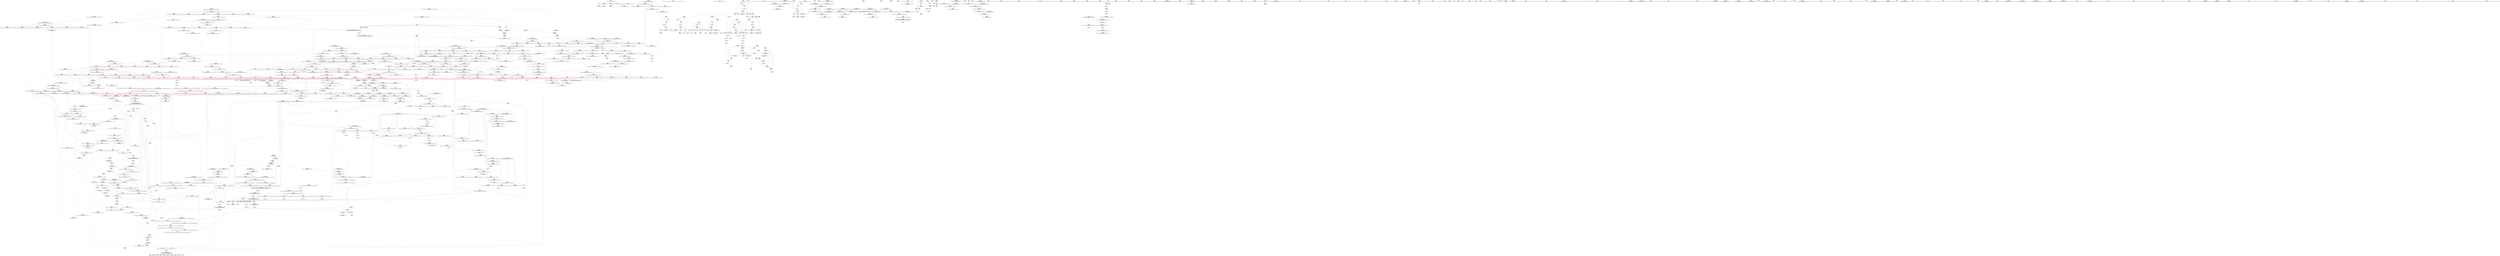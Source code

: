 digraph "SVFG" {
	label="SVFG";

	Node0x55b38a5d6da0 [shape=record,color=grey,label="{NodeID: 0\nNullPtr}"];
	Node0x55b38a5d6da0 -> Node0x55b38a632e90[style=solid];
	Node0x55b38a5d6da0 -> Node0x55b38a654be0[style=solid];
	Node0x55b38a643640 [shape=record,color=blue,label="{NodeID: 775\n1174\<--1229\n__i\<--incdec.ptr\n_ZSt16__insertion_sortIPxN9__gnu_cxx5__ops15_Iter_less_iterEEvT_S4_T0_\n}"];
	Node0x55b38a643640 -> Node0x55b38a651dd0[style=dashed];
	Node0x55b38a643640 -> Node0x55b38a651ea0[style=dashed];
	Node0x55b38a643640 -> Node0x55b38a651f70[style=dashed];
	Node0x55b38a643640 -> Node0x55b38a652040[style=dashed];
	Node0x55b38a643640 -> Node0x55b38a652110[style=dashed];
	Node0x55b38a643640 -> Node0x55b38a6521e0[style=dashed];
	Node0x55b38a643640 -> Node0x55b38a6522b0[style=dashed];
	Node0x55b38a643640 -> Node0x55b38a643640[style=dashed];
	Node0x55b38a643640 -> Node0x55b38a6ad8f0[style=dashed];
	Node0x55b38a63a1f0 [shape=record,color=red,label="{NodeID: 443\n559\<--538\n\<--__mid\n_ZSt27__unguarded_partition_pivotIPxN9__gnu_cxx5__ops15_Iter_less_iterEET_S4_S4_T0_\n|{<s0>25}}"];
	Node0x55b38a63a1f0:s0 -> Node0x55b38a73f2c0[style=solid,color=red];
	Node0x55b38a67f8a0 [shape=record,color=grey,label="{NodeID: 1218\n1111 = cmp(1109, 1110, )\n}"];
	Node0x55b38a62e400 [shape=record,color=green,label="{NodeID: 111\n605\<--606\n_ZNK9__gnu_cxx5__ops15_Iter_less_iterclIPxS3_EEbT_T0_\<--_ZNK9__gnu_cxx5__ops15_Iter_less_iterclIPxS3_EEbT_T0__field_insensitive\n}"];
	Node0x55b38a64fae0 [shape=record,color=red,label="{NodeID: 554\n1044\<--1011\n\<--__a.addr\n_ZSt22__move_median_to_firstIPxN9__gnu_cxx5__ops15_Iter_less_iterEEvT_S4_S4_S4_T0_\n|{<s0>53}}"];
	Node0x55b38a64fae0:s0 -> Node0x55b38a7443a0[style=solid,color=red];
	Node0x55b38a632a20 [shape=record,color=green,label="{NodeID: 222\n1438\<--1439\nllvm.memmove.p0i8.p0i8.i64\<--llvm.memmove.p0i8.p0i8.i64_field_insensitive\n}"];
	Node0x55b38a740910 [shape=record,color=black,label="{NodeID: 1772\n502 = PHI(418, )\n1st arg _ZSt14__partial_sortIPxN9__gnu_cxx5__ops15_Iter_less_iterEEvT_S4_S4_T0_ }"];
	Node0x55b38a740910 -> Node0x55b38a656c90[style=solid];
	Node0x55b38a6555d0 [shape=record,color=blue,label="{NodeID: 665\n79\<--105\ni28\<--\nmain\n}"];
	Node0x55b38a6555d0 -> Node0x55b38a642530[style=dashed];
	Node0x55b38a6555d0 -> Node0x55b38a642600[style=dashed];
	Node0x55b38a6555d0 -> Node0x55b38a6426d0[style=dashed];
	Node0x55b38a6555d0 -> Node0x55b38a6427a0[style=dashed];
	Node0x55b38a6555d0 -> Node0x55b38a642870[style=dashed];
	Node0x55b38a6555d0 -> Node0x55b38a642940[style=dashed];
	Node0x55b38a6555d0 -> Node0x55b38a655f90[style=dashed];
	Node0x55b38a6555d0 -> Node0x55b38a6af5f0[style=dashed];
	Node0x55b38a6d2430 [shape=record,color=yellow,style=double,label="{NodeID: 1440\n153V_1 = ENCHI(MR_153V_0)\npts\{929 \}\nFun[_ZNK9__gnu_cxx5__ops14_Iter_less_valclIPxxEEbT_RT0_]}"];
	Node0x55b38a6d2430 -> Node0x55b38a64f390[style=dashed];
	Node0x55b38a640720 [shape=record,color=purple,label="{NodeID: 333\n879\<--877\nadd.ptr16\<--\n_ZSt13__adjust_heapIPxlxN9__gnu_cxx5__ops15_Iter_less_iterEEvT_T0_S5_T1_T2_\n}"];
	Node0x55b38a640720 -> Node0x55b38a658eb0[style=solid];
	Node0x55b38a62a380 [shape=record,color=green,label="{NodeID: 1\n7\<--1\n__dso_handle\<--dummyObj\nGlob }"];
	Node0x55b38a643710 [shape=record,color=blue,label="{NodeID: 776\n1238\<--1234\n__first.addr\<--__first\n_ZSt26__unguarded_insertion_sortIPxN9__gnu_cxx5__ops15_Iter_less_iterEEvT_S4_T0_\n}"];
	Node0x55b38a643710 -> Node0x55b38a652520[style=dashed];
	Node0x55b38a63a2c0 [shape=record,color=red,label="{NodeID: 444\n590\<--579\n\<--__first.addr\n_ZSt13__heap_selectIPxN9__gnu_cxx5__ops15_Iter_less_iterEEvT_S4_S4_T0_\n|{<s0>27}}"];
	Node0x55b38a63a2c0:s0 -> Node0x55b38a745ad0[style=solid,color=red];
	Node0x55b38a67fa20 [shape=record,color=grey,label="{NodeID: 1219\n680 = cmp(679, 170, )\n}"];
	Node0x55b38a62e500 [shape=record,color=green,label="{NodeID: 112\n612\<--613\n_ZSt10__pop_heapIPxN9__gnu_cxx5__ops15_Iter_less_iterEEvT_S4_S4_RT0_\<--_ZSt10__pop_heapIPxN9__gnu_cxx5__ops15_Iter_less_iterEEvT_S4_S4_RT0__field_insensitive\n}"];
	Node0x55b38a64fbb0 [shape=record,color=red,label="{NodeID: 555\n1049\<--1011\n\<--__a.addr\n_ZSt22__move_median_to_firstIPxN9__gnu_cxx5__ops15_Iter_less_iterEEvT_S4_S4_S4_T0_\n|{<s0>54}}"];
	Node0x55b38a64fbb0:s0 -> Node0x55b38a73fdd0[style=solid,color=red];
	Node0x55b38a632b20 [shape=record,color=green,label="{NodeID: 223\n1455\<--1456\nthis.addr\<--this.addr_field_insensitive\n_ZNK9__gnu_cxx5__ops14_Val_less_iterclIxPxEEbRT_T0_\n}"];
	Node0x55b38a632b20 -> Node0x55b38a654330[style=solid];
	Node0x55b38a632b20 -> Node0x55b38a644ea0[style=solid];
	Node0x55b38a740a20 [shape=record,color=black,label="{NodeID: 1773\n503 = PHI(419, )\n2nd arg _ZSt14__partial_sortIPxN9__gnu_cxx5__ops15_Iter_less_iterEEvT_S4_S4_T0_ }"];
	Node0x55b38a740a20 -> Node0x55b38a656d60[style=solid];
	Node0x55b38a6556a0 [shape=record,color=blue,label="{NodeID: 666\n81\<--13\nj\<--\nmain\n}"];
	Node0x55b38a6556a0 -> Node0x55b38a642a10[style=dashed];
	Node0x55b38a6556a0 -> Node0x55b38a642ae0[style=dashed];
	Node0x55b38a6556a0 -> Node0x55b38a642bb0[style=dashed];
	Node0x55b38a6556a0 -> Node0x55b38a655840[style=dashed];
	Node0x55b38a6556a0 -> Node0x55b38a6c5a10[style=dashed];
	Node0x55b38a6407f0 [shape=record,color=purple,label="{NodeID: 334\n951\<--949\nadd.ptr\<--\n_ZSt11__push_heapIPxlxN9__gnu_cxx5__ops14_Iter_less_valEEvT_T0_S5_T1_RT2_\n|{<s0>45}}"];
	Node0x55b38a6407f0:s0 -> Node0x55b38a7313b0[style=solid,color=red];
	Node0x55b38a62a410 [shape=record,color=green,label="{NodeID: 2\n13\<--1\n\<--dummyObj\nCan only get source location for instruction, argument, global var or function.}"];
	Node0x55b38a6437e0 [shape=record,color=blue,label="{NodeID: 777\n1240\<--1235\n__last.addr\<--__last\n_ZSt26__unguarded_insertion_sortIPxN9__gnu_cxx5__ops15_Iter_less_iterEEvT_S4_T0_\n}"];
	Node0x55b38a6437e0 -> Node0x55b38a6525f0[style=dashed];
	Node0x55b38a63a390 [shape=record,color=red,label="{NodeID: 445\n603\<--579\n\<--__first.addr\n_ZSt13__heap_selectIPxN9__gnu_cxx5__ops15_Iter_less_iterEEvT_S4_S4_T0_\n|{<s0>28}}"];
	Node0x55b38a63a390:s0 -> Node0x55b38a740150[style=solid,color=red];
	Node0x55b38a67fba0 [shape=record,color=grey,label="{NodeID: 1220\n641 = cmp(640, 155, )\n}"];
	Node0x55b38a62e600 [shape=record,color=green,label="{NodeID: 113\n625\<--626\n__first.addr\<--__first.addr_field_insensitive\n_ZSt11__sort_heapIPxN9__gnu_cxx5__ops15_Iter_less_iterEEvT_S4_RT0_\n}"];
	Node0x55b38a62e600 -> Node0x55b38a63abb0[style=solid];
	Node0x55b38a62e600 -> Node0x55b38a63ac80[style=solid];
	Node0x55b38a62e600 -> Node0x55b38a6574b0[style=solid];
	Node0x55b38a64fc80 [shape=record,color=red,label="{NodeID: 556\n1054\<--1011\n\<--__a.addr\n_ZSt22__move_median_to_firstIPxN9__gnu_cxx5__ops15_Iter_less_iterEEvT_S4_S4_S4_T0_\n|{<s0>55}}"];
	Node0x55b38a64fc80:s0 -> Node0x55b38a7443a0[style=solid,color=red];
	Node0x55b38a6cba20 [shape=record,color=yellow,style=double,label="{NodeID: 1331\n4V_1 = ENCHI(MR_4V_0)\npts\{11 \}\nFun[_ZNK9__gnu_cxx5__ops15_Iter_less_iterclIPxS3_EEbT_T0_]}"];
	Node0x55b38a6cba20 -> Node0x55b38a64bec0[style=dashed];
	Node0x55b38a6cba20 -> Node0x55b38a64bf90[style=dashed];
	Node0x55b38a632bf0 [shape=record,color=green,label="{NodeID: 224\n1457\<--1458\n__val.addr\<--__val.addr_field_insensitive\n_ZNK9__gnu_cxx5__ops14_Val_less_iterclIxPxEEbRT_T0_\n}"];
	Node0x55b38a632bf0 -> Node0x55b38a654400[style=solid];
	Node0x55b38a632bf0 -> Node0x55b38a644f70[style=solid];
	Node0x55b38a740b30 [shape=record,color=black,label="{NodeID: 1774\n1166 = PHI(482, 495, )\n0th arg _ZSt16__insertion_sortIPxN9__gnu_cxx5__ops15_Iter_less_iterEEvT_S4_T0_ }"];
	Node0x55b38a740b30 -> Node0x55b38a643230[style=solid];
	Node0x55b38a655770 [shape=record,color=blue,label="{NodeID: 667\n211\<--13\narrayidx41\<--\nmain\n}"];
	Node0x55b38a655770 -> Node0x55b38a6377b0[style=dashed];
	Node0x55b38a655770 -> Node0x55b38a637af0[style=dashed];
	Node0x55b38a655770 -> Node0x55b38a655770[style=dashed];
	Node0x55b38a655770 -> Node0x55b38a6559e0[style=dashed];
	Node0x55b38a655770 -> Node0x55b38a655d20[style=dashed];
	Node0x55b38a655770 -> Node0x55b38a6c6e10[style=dashed];
	Node0x55b38a6408c0 [shape=record,color=purple,label="{NodeID: 335\n961\<--959\nadd.ptr1\<--\n_ZSt11__push_heapIPxlxN9__gnu_cxx5__ops14_Iter_less_valEEvT_T0_S5_T1_RT2_\n|{<s0>46}}"];
	Node0x55b38a6408c0:s0 -> Node0x55b38a743200[style=solid,color=red];
	Node0x55b38a62a6c0 [shape=record,color=green,label="{NodeID: 3\n19\<--1\n.str\<--dummyObj\nGlob }"];
	Node0x55b38a6438b0 [shape=record,color=blue,label="{NodeID: 778\n1242\<--1252\n__i\<--\n_ZSt26__unguarded_insertion_sortIPxN9__gnu_cxx5__ops15_Iter_less_iterEEvT_S4_T0_\n}"];
	Node0x55b38a6438b0 -> Node0x55b38a6b13f0[style=dashed];
	Node0x55b38a63a460 [shape=record,color=red,label="{NodeID: 446\n608\<--579\n\<--__first.addr\n_ZSt13__heap_selectIPxN9__gnu_cxx5__ops15_Iter_less_iterEEvT_S4_S4_T0_\n|{<s0>29}}"];
	Node0x55b38a63a460:s0 -> Node0x55b38a740dd0[style=solid,color=red];
	Node0x55b38a67fd20 [shape=record,color=grey,label="{NodeID: 1221\n206 = cmp(205, 207, )\n}"];
	Node0x55b38a6330c0 [shape=record,color=green,label="{NodeID: 114\n627\<--628\n__last.addr\<--__last.addr_field_insensitive\n_ZSt11__sort_heapIPxN9__gnu_cxx5__ops15_Iter_less_iterEEvT_S4_RT0_\n}"];
	Node0x55b38a6330c0 -> Node0x55b38a63ad50[style=solid];
	Node0x55b38a6330c0 -> Node0x55b38a63ae20[style=solid];
	Node0x55b38a6330c0 -> Node0x55b38a63aef0[style=solid];
	Node0x55b38a6330c0 -> Node0x55b38a63afc0[style=solid];
	Node0x55b38a6330c0 -> Node0x55b38a657580[style=solid];
	Node0x55b38a6330c0 -> Node0x55b38a657720[style=solid];
	Node0x55b38a64fd50 [shape=record,color=red,label="{NodeID: 557\n1022\<--1013\n\<--__b.addr\n_ZSt22__move_median_to_firstIPxN9__gnu_cxx5__ops15_Iter_less_iterEEvT_S4_S4_S4_T0_\n|{<s0>48}}"];
	Node0x55b38a64fd50:s0 -> Node0x55b38a740150[style=solid,color=red];
	Node0x55b38a6cbb00 [shape=record,color=yellow,style=double,label="{NodeID: 1332\n4V_1 = ENCHI(MR_4V_0)\npts\{11 \}\nFun[_ZSt23__copy_move_backward_a2ILb1EPxS0_ET1_T0_S2_S1_]|{<s0>84}}"];
	Node0x55b38a6cbb00:s0 -> Node0x55b38a6d00a0[style=dashed,color=red];
	Node0x55b38a632cc0 [shape=record,color=green,label="{NodeID: 225\n1459\<--1460\n__it.addr\<--__it.addr_field_insensitive\n_ZNK9__gnu_cxx5__ops14_Val_less_iterclIxPxEEbRT_T0_\n}"];
	Node0x55b38a632cc0 -> Node0x55b38a6544d0[style=solid];
	Node0x55b38a632cc0 -> Node0x55b38a645040[style=solid];
	Node0x55b38a740c80 [shape=record,color=black,label="{NodeID: 1775\n1167 = PHI(484, 496, )\n1st arg _ZSt16__insertion_sortIPxN9__gnu_cxx5__ops15_Iter_less_iterEEvT_S4_T0_ }"];
	Node0x55b38a740c80 -> Node0x55b38a643300[style=solid];
	Node0x55b38a655840 [shape=record,color=blue,label="{NodeID: 668\n81\<--215\nj\<--inc43\nmain\n}"];
	Node0x55b38a655840 -> Node0x55b38a642a10[style=dashed];
	Node0x55b38a655840 -> Node0x55b38a642ae0[style=dashed];
	Node0x55b38a655840 -> Node0x55b38a642bb0[style=dashed];
	Node0x55b38a655840 -> Node0x55b38a655840[style=dashed];
	Node0x55b38a655840 -> Node0x55b38a6c5a10[style=dashed];
	Node0x55b38a640990 [shape=record,color=purple,label="{NodeID: 336\n966\<--964\nadd.ptr3\<--\n_ZSt11__push_heapIPxlxN9__gnu_cxx5__ops14_Iter_less_valEEvT_T0_S5_T1_RT2_\n}"];
	Node0x55b38a640990 -> Node0x55b38a6596d0[style=solid];
	Node0x55b38a62a750 [shape=record,color=green,label="{NodeID: 4\n21\<--1\n.str.1\<--dummyObj\nGlob }"];
	Node0x55b38a643980 [shape=record,color=blue,label="{NodeID: 779\n1242\<--1264\n__i\<--incdec.ptr\n_ZSt26__unguarded_insertion_sortIPxN9__gnu_cxx5__ops15_Iter_less_iterEEvT_S4_T0_\n}"];
	Node0x55b38a643980 -> Node0x55b38a6b13f0[style=dashed];
	Node0x55b38a63a530 [shape=record,color=red,label="{NodeID: 447\n591\<--581\n\<--__middle.addr\n_ZSt13__heap_selectIPxN9__gnu_cxx5__ops15_Iter_less_iterEEvT_S4_S4_T0_\n|{<s0>27}}"];
	Node0x55b38a63a530:s0 -> Node0x55b38a745be0[style=solid,color=red];
	Node0x55b38a67fea0 [shape=record,color=grey,label="{NodeID: 1222\n224 = cmp(222, 223, )\n}"];
	Node0x55b38a633190 [shape=record,color=green,label="{NodeID: 115\n629\<--630\n__comp.addr\<--__comp.addr_field_insensitive\n_ZSt11__sort_heapIPxN9__gnu_cxx5__ops15_Iter_less_iterEEvT_S4_RT0_\n}"];
	Node0x55b38a633190 -> Node0x55b38a63b090[style=solid];
	Node0x55b38a633190 -> Node0x55b38a657650[style=solid];
	Node0x55b38a64fe20 [shape=record,color=red,label="{NodeID: 558\n1025\<--1013\n\<--__b.addr\n_ZSt22__move_median_to_firstIPxN9__gnu_cxx5__ops15_Iter_less_iterEEvT_S4_S4_S4_T0_\n|{<s0>49}}"];
	Node0x55b38a64fe20:s0 -> Node0x55b38a73fdd0[style=solid,color=red];
	Node0x55b38a632d90 [shape=record,color=green,label="{NodeID: 226\n39\<--1471\n_GLOBAL__sub_I_lizi_0_1.cpp\<--_GLOBAL__sub_I_lizi_0_1.cpp_field_insensitive\n}"];
	Node0x55b38a632d90 -> Node0x55b38a654ae0[style=solid];
	Node0x55b38a740dd0 [shape=record,color=black,label="{NodeID: 1776\n742 = PHI(608, 646, )\n0th arg _ZSt10__pop_heapIPxN9__gnu_cxx5__ops15_Iter_less_iterEEvT_S4_S4_RT0_ }"];
	Node0x55b38a740dd0 -> Node0x55b38a658010[style=solid];
	Node0x55b38a655910 [shape=record,color=blue,label="{NodeID: 669\n83\<--219\nj45\<--add46\nmain\n}"];
	Node0x55b38a655910 -> Node0x55b38a642c80[style=dashed];
	Node0x55b38a655910 -> Node0x55b38a642d50[style=dashed];
	Node0x55b38a655910 -> Node0x55b38a642e20[style=dashed];
	Node0x55b38a655910 -> Node0x55b38a655ab0[style=dashed];
	Node0x55b38a655910 -> Node0x55b38a6c5f10[style=dashed];
	Node0x55b38a640a60 [shape=record,color=purple,label="{NodeID: 337\n979\<--977\nadd.ptr7\<--\n_ZSt11__push_heapIPxlxN9__gnu_cxx5__ops14_Iter_less_valEEvT_T0_S5_T1_RT2_\n}"];
	Node0x55b38a640a60 -> Node0x55b38a659940[style=solid];
	Node0x55b38a62a7e0 [shape=record,color=green,label="{NodeID: 5\n23\<--1\nstdin\<--dummyObj\nGlob }"];
	Node0x55b38a643a50 [shape=record,color=blue,label="{NodeID: 780\n1272\<--1269\n__first.addr\<--__first\n_ZSt13move_backwardIPxS0_ET0_T_S2_S1_\n}"];
	Node0x55b38a643a50 -> Node0x55b38a652930[style=dashed];
	Node0x55b38a63a600 [shape=record,color=red,label="{NodeID: 448\n595\<--581\n\<--__middle.addr\n_ZSt13__heap_selectIPxN9__gnu_cxx5__ops15_Iter_less_iterEEvT_S4_S4_T0_\n}"];
	Node0x55b38a63a600 -> Node0x55b38a657310[style=solid];
	Node0x55b38a680020 [shape=record,color=grey,label="{NodeID: 1223\n1469 = cmp(1466, 1468, )\n}"];
	Node0x55b38a680020 -> Node0x55b38a63d9e0[style=solid];
	Node0x55b38a633260 [shape=record,color=green,label="{NodeID: 116\n657\<--658\n__first.addr\<--__first.addr_field_insensitive\n_ZSt11__make_heapIPxN9__gnu_cxx5__ops15_Iter_less_iterEEvT_S4_RT0_\n}"];
	Node0x55b38a633260 -> Node0x55b38a63b160[style=solid];
	Node0x55b38a633260 -> Node0x55b38a64b0f0[style=solid];
	Node0x55b38a633260 -> Node0x55b38a64b1c0[style=solid];
	Node0x55b38a633260 -> Node0x55b38a64b290[style=solid];
	Node0x55b38a633260 -> Node0x55b38a6577f0[style=solid];
	Node0x55b38a64fef0 [shape=record,color=red,label="{NodeID: 559\n1030\<--1013\n\<--__b.addr\n_ZSt22__move_median_to_firstIPxN9__gnu_cxx5__ops15_Iter_less_iterEEvT_S4_S4_S4_T0_\n|{<s0>50}}"];
	Node0x55b38a64fef0:s0 -> Node0x55b38a7443a0[style=solid,color=red];
	Node0x55b38a632e90 [shape=record,color=black,label="{NodeID: 227\n2\<--3\ndummyVal\<--dummyVal\n}"];
	Node0x55b38a740f20 [shape=record,color=black,label="{NodeID: 1777\n743 = PHI(609, 647, )\n1st arg _ZSt10__pop_heapIPxN9__gnu_cxx5__ops15_Iter_less_iterEEvT_S4_S4_RT0_ }"];
	Node0x55b38a740f20 -> Node0x55b38a6580e0[style=solid];
	Node0x55b38a6559e0 [shape=record,color=blue,label="{NodeID: 670\n230\<--232\narrayidx52\<--inc53\nmain\n}"];
	Node0x55b38a6559e0 -> Node0x55b38a6377b0[style=dashed];
	Node0x55b38a6559e0 -> Node0x55b38a637af0[style=dashed];
	Node0x55b38a6559e0 -> Node0x55b38a6559e0[style=dashed];
	Node0x55b38a6559e0 -> Node0x55b38a655d20[style=dashed];
	Node0x55b38a6559e0 -> Node0x55b38a6c6e10[style=dashed];
	Node0x55b38a640b30 [shape=record,color=purple,label="{NodeID: 338\n1431\<--1428\nadd.ptr\<--\n_ZNSt20__copy_move_backwardILb1ELb1ESt26random_access_iterator_tagE13__copy_move_bIxEEPT_PKS3_S6_S4_\n}"];
	Node0x55b38a640b30 -> Node0x55b38a63d770[style=solid];
	Node0x55b38a62a870 [shape=record,color=green,label="{NodeID: 6\n24\<--1\n.str.2\<--dummyObj\nGlob }"];
	Node0x55b38a643b20 [shape=record,color=blue,label="{NodeID: 781\n1274\<--1270\n__last.addr\<--__last\n_ZSt13move_backwardIPxS0_ET0_T_S2_S1_\n}"];
	Node0x55b38a643b20 -> Node0x55b38a652a00[style=dashed];
	Node0x55b38a63a6d0 [shape=record,color=red,label="{NodeID: 449\n609\<--581\n\<--__middle.addr\n_ZSt13__heap_selectIPxN9__gnu_cxx5__ops15_Iter_less_iterEEvT_S4_S4_T0_\n|{<s0>29}}"];
	Node0x55b38a63a6d0:s0 -> Node0x55b38a740f20[style=solid,color=red];
	Node0x55b38a6801a0 [shape=record,color=grey,label="{NodeID: 1224\n600 = cmp(598, 599, )\n}"];
	Node0x55b38a633330 [shape=record,color=green,label="{NodeID: 117\n659\<--660\n__last.addr\<--__last.addr_field_insensitive\n_ZSt11__make_heapIPxN9__gnu_cxx5__ops15_Iter_less_iterEEvT_S4_RT0_\n}"];
	Node0x55b38a633330 -> Node0x55b38a64b360[style=solid];
	Node0x55b38a633330 -> Node0x55b38a64b430[style=solid];
	Node0x55b38a633330 -> Node0x55b38a6578c0[style=solid];
	Node0x55b38a6eb900 [shape=record,color=yellow,style=double,label="{NodeID: 1667\n4V_2 = CSCHI(MR_4V_1)\npts\{11 \}\nCS[]|{<s0>26}}"];
	Node0x55b38a6eb900:s0 -> Node0x55b38a6c7310[style=dashed,color=red];
	Node0x55b38a64ffc0 [shape=record,color=red,label="{NodeID: 560\n1057\<--1013\n\<--__b.addr\n_ZSt22__move_median_to_firstIPxN9__gnu_cxx5__ops15_Iter_less_iterEEvT_S4_S4_S4_T0_\n|{<s0>56}}"];
	Node0x55b38a64ffc0:s0 -> Node0x55b38a73fdd0[style=solid,color=red];
	Node0x55b38a632f90 [shape=record,color=black,label="{NodeID: 228\n66\<--13\nmain_ret\<--\nmain\n}"];
	Node0x55b38a741070 [shape=record,color=black,label="{NodeID: 1778\n744 = PHI(610, 648, )\n2nd arg _ZSt10__pop_heapIPxN9__gnu_cxx5__ops15_Iter_less_iterEEvT_S4_S4_RT0_ }"];
	Node0x55b38a741070 -> Node0x55b38a6581b0[style=solid];
	Node0x55b38a655ab0 [shape=record,color=blue,label="{NodeID: 671\n83\<--236\nj45\<--inc55\nmain\n}"];
	Node0x55b38a655ab0 -> Node0x55b38a642c80[style=dashed];
	Node0x55b38a655ab0 -> Node0x55b38a642d50[style=dashed];
	Node0x55b38a655ab0 -> Node0x55b38a642e20[style=dashed];
	Node0x55b38a655ab0 -> Node0x55b38a655ab0[style=dashed];
	Node0x55b38a655ab0 -> Node0x55b38a6c5f10[style=dashed];
	Node0x55b38a640c00 [shape=record,color=purple,label="{NodeID: 339\n1444\<--1441\nadd.ptr2\<--\n_ZNSt20__copy_move_backwardILb1ELb1ESt26random_access_iterator_tagE13__copy_move_bIxEEPT_PKS3_S6_S4_\n}"];
	Node0x55b38a640c00 -> Node0x55b38a63d910[style=solid];
	Node0x55b38a62b0b0 [shape=record,color=green,label="{NodeID: 7\n26\<--1\n.str.3\<--dummyObj\nGlob }"];
	Node0x55b38a643bf0 [shape=record,color=blue,label="{NodeID: 782\n1276\<--1271\n__result.addr\<--__result\n_ZSt13move_backwardIPxS0_ET0_T_S2_S1_\n}"];
	Node0x55b38a643bf0 -> Node0x55b38a652ad0[style=dashed];
	Node0x55b38a63a7a0 [shape=record,color=red,label="{NodeID: 450\n599\<--583\n\<--__last.addr\n_ZSt13__heap_selectIPxN9__gnu_cxx5__ops15_Iter_less_iterEEvT_S4_S4_T0_\n}"];
	Node0x55b38a63a7a0 -> Node0x55b38a6801a0[style=solid];
	Node0x55b38a680320 [shape=record,color=grey,label="{NodeID: 1225\n1197 = cmp(1195, 1196, )\n}"];
	Node0x55b38a633400 [shape=record,color=green,label="{NodeID: 118\n661\<--662\n__comp.addr\<--__comp.addr_field_insensitive\n_ZSt11__make_heapIPxN9__gnu_cxx5__ops15_Iter_less_iterEEvT_S4_RT0_\n}"];
	Node0x55b38a633400 -> Node0x55b38a64b500[style=solid];
	Node0x55b38a633400 -> Node0x55b38a657990[style=solid];
	Node0x55b38a650090 [shape=record,color=red,label="{NodeID: 561\n1066\<--1013\n\<--__b.addr\n_ZSt22__move_median_to_firstIPxN9__gnu_cxx5__ops15_Iter_less_iterEEvT_S4_S4_S4_T0_\n|{<s0>58}}"];
	Node0x55b38a650090:s0 -> Node0x55b38a7443a0[style=solid,color=red];
	Node0x55b38a6cbeb0 [shape=record,color=yellow,style=double,label="{NodeID: 1336\n4V_1 = ENCHI(MR_4V_0)\npts\{11 \}\nFun[_ZSt14__partial_sortIPxN9__gnu_cxx5__ops15_Iter_less_iterEEvT_S4_S4_T0_]|{<s0>23}}"];
	Node0x55b38a6cbeb0:s0 -> Node0x55b38a6ce5b0[style=dashed,color=red];
	Node0x55b38a63b220 [shape=record,color=black,label="{NodeID: 229\n50\<--51\n\<--_ZNSt8ios_base4InitD1Ev\nCan only get source location for instruction, argument, global var or function.}"];
	Node0x55b38a7411c0 [shape=record,color=black,label="{NodeID: 1779\n745 = PHI(577, 649, )\n3rd arg _ZSt10__pop_heapIPxN9__gnu_cxx5__ops15_Iter_less_iterEEvT_S4_S4_RT0_ }"];
	Node0x55b38a7411c0 -> Node0x55b38a658280[style=solid];
	Node0x55b38a655b80 [shape=record,color=blue,label="{NodeID: 672\n85\<--240\nj57\<--add58\nmain\n}"];
	Node0x55b38a655b80 -> Node0x55b38a642ef0[style=dashed];
	Node0x55b38a655b80 -> Node0x55b38a642fc0[style=dashed];
	Node0x55b38a655b80 -> Node0x55b38a637200[style=dashed];
	Node0x55b38a655b80 -> Node0x55b38a6372d0[style=dashed];
	Node0x55b38a655b80 -> Node0x55b38a655ec0[style=dashed];
	Node0x55b38a655b80 -> Node0x55b38a6c6410[style=dashed];
	Node0x55b38a640cd0 [shape=record,color=red,label="{NodeID: 340\n108\<--12\n\<--T\nmain\n}"];
	Node0x55b38a640cd0 -> Node0x55b38a67e3a0[style=solid];
	Node0x55b38a62b140 [shape=record,color=green,label="{NodeID: 8\n28\<--1\nstdout\<--dummyObj\nGlob }"];
	Node0x55b38a643cc0 [shape=record,color=blue,label="{NodeID: 783\n1296\<--1293\n__last.addr\<--__last\n_ZSt25__unguarded_linear_insertIPxN9__gnu_cxx5__ops14_Val_less_iterEEvT_T0_\n}"];
	Node0x55b38a643cc0 -> Node0x55b38a652ba0[style=dashed];
	Node0x55b38a643cc0 -> Node0x55b38a652c70[style=dashed];
	Node0x55b38a643cc0 -> Node0x55b38a6b68f0[style=dashed];
	Node0x55b38a63a870 [shape=record,color=red,label="{NodeID: 451\n598\<--585\n\<--__i\n_ZSt13__heap_selectIPxN9__gnu_cxx5__ops15_Iter_less_iterEEvT_S4_S4_T0_\n}"];
	Node0x55b38a63a870 -> Node0x55b38a6801a0[style=solid];
	Node0x55b38a6804a0 [shape=record,color=grey,label="{NodeID: 1226\n352 = cmp(350, 351, )\n}"];
	Node0x55b38a6334d0 [shape=record,color=green,label="{NodeID: 119\n663\<--664\n__len\<--__len_field_insensitive\n_ZSt11__make_heapIPxN9__gnu_cxx5__ops15_Iter_less_iterEEvT_S4_RT0_\n}"];
	Node0x55b38a6334d0 -> Node0x55b38a64b5d0[style=solid];
	Node0x55b38a6334d0 -> Node0x55b38a64b6a0[style=solid];
	Node0x55b38a6334d0 -> Node0x55b38a657a60[style=solid];
	Node0x55b38a6ebbc0 [shape=record,color=yellow,style=double,label="{NodeID: 1669\n4V_2 = CSCHI(MR_4V_1)\npts\{11 \}\nCS[]|{<s0>8|<s1>8|<s2>8|<s3>8|<s4>8|<s5>8|<s6>8}}"];
	Node0x55b38a6ebbc0:s0 -> Node0x55b38a637540[style=dashed,color=blue];
	Node0x55b38a6ebbc0:s1 -> Node0x55b38a637610[style=dashed,color=blue];
	Node0x55b38a6ebbc0:s2 -> Node0x55b38a6376e0[style=dashed,color=blue];
	Node0x55b38a6ebbc0:s3 -> Node0x55b38a637880[style=dashed,color=blue];
	Node0x55b38a6ebbc0:s4 -> Node0x55b38a637950[style=dashed,color=blue];
	Node0x55b38a6ebbc0:s5 -> Node0x55b38a637a20[style=dashed,color=blue];
	Node0x55b38a6ebbc0:s6 -> Node0x55b38a6acbe0[style=dashed,color=blue];
	Node0x55b38a650160 [shape=record,color=red,label="{NodeID: 562\n1026\<--1015\n\<--__c.addr\n_ZSt22__move_median_to_firstIPxN9__gnu_cxx5__ops15_Iter_less_iterEEvT_S4_S4_S4_T0_\n|{<s0>49}}"];
	Node0x55b38a650160:s0 -> Node0x55b38a740150[style=solid,color=red];
	Node0x55b38a63b2e0 [shape=record,color=black,label="{NodeID: 230\n93\<--90\ncall\<--\nmain\n}"];
	Node0x55b38a741310 [shape=record,color=black,label="{NodeID: 1780\n908 = PHI(809, )\n0th arg _ZN9__gnu_cxx5__ops14_Iter_less_valC2ENS0_15_Iter_less_iterE }"];
	Node0x55b38a741310 -> Node0x55b38a659120[style=solid];
	Node0x55b38a655c50 [shape=record,color=blue,label="{NodeID: 673\n87\<--256\ntmp\<--mul67\nmain\n}"];
	Node0x55b38a655c50 -> Node0x55b38a6373a0[style=dashed];
	Node0x55b38a655c50 -> Node0x55b38a637470[style=dashed];
	Node0x55b38a655c50 -> Node0x55b38a655c50[style=dashed];
	Node0x55b38a655c50 -> Node0x55b38a6c6910[style=dashed];
	Node0x55b38a6d2b60 [shape=record,color=yellow,style=double,label="{NodeID: 1448\n2V_1 = ENCHI(MR_2V_0)\npts\{1 \}\nFun[main]}"];
	Node0x55b38a6d2b60 -> Node0x55b38a641350[style=dashed];
	Node0x55b38a6d2b60 -> Node0x55b38a641420[style=dashed];
	Node0x55b38a640da0 [shape=record,color=red,label="{NodeID: 341\n116\<--15\n\<--n\nmain\n}"];
	Node0x55b38a640da0 -> Node0x55b38a67eca0[style=solid];
	Node0x55b38a62b1d0 [shape=record,color=green,label="{NodeID: 9\n29\<--1\n.str.4\<--dummyObj\nGlob }"];
	Node0x55b38a643d90 [shape=record,color=blue,label="{NodeID: 784\n1298\<--1305\n__val\<--\n_ZSt25__unguarded_linear_insertIPxN9__gnu_cxx5__ops14_Val_less_iterEEvT_T0_\n|{|<s2>78}}"];
	Node0x55b38a643d90 -> Node0x55b38a6533c0[style=dashed];
	Node0x55b38a643d90 -> Node0x55b38a653490[style=dashed];
	Node0x55b38a643d90:s2 -> Node0x55b38a6cd740[style=dashed,color=red];
	Node0x55b38a63a940 [shape=record,color=red,label="{NodeID: 452\n602\<--585\n\<--__i\n_ZSt13__heap_selectIPxN9__gnu_cxx5__ops15_Iter_less_iterEEvT_S4_S4_T0_\n|{<s0>28}}"];
	Node0x55b38a63a940:s0 -> Node0x55b38a73fdd0[style=solid,color=red];
	Node0x55b38a680620 [shape=record,color=grey,label="{NodeID: 1227\n865 = cmp(861, 864, )\n}"];
	Node0x55b38a6335a0 [shape=record,color=green,label="{NodeID: 120\n665\<--666\n__parent\<--__parent_field_insensitive\n_ZSt11__make_heapIPxN9__gnu_cxx5__ops15_Iter_less_iterEEvT_S4_RT0_\n}"];
	Node0x55b38a6335a0 -> Node0x55b38a64b770[style=solid];
	Node0x55b38a6335a0 -> Node0x55b38a64b840[style=solid];
	Node0x55b38a6335a0 -> Node0x55b38a64b910[style=solid];
	Node0x55b38a6335a0 -> Node0x55b38a64b9e0[style=solid];
	Node0x55b38a6335a0 -> Node0x55b38a657b30[style=solid];
	Node0x55b38a6335a0 -> Node0x55b38a657cd0[style=solid];
	Node0x55b38a6ebd20 [shape=record,color=yellow,style=double,label="{NodeID: 1670\n4V_2 = CSCHI(MR_4V_1)\npts\{11 \}\nCS[]|{<s0>15}}"];
	Node0x55b38a6ebd20:s0 -> Node0x55b38a6d1830[style=dashed,color=red];
	Node0x55b38a650230 [shape=record,color=red,label="{NodeID: 563\n1036\<--1015\n\<--__c.addr\n_ZSt22__move_median_to_firstIPxN9__gnu_cxx5__ops15_Iter_less_iterEEvT_S4_S4_S4_T0_\n|{<s0>51}}"];
	Node0x55b38a650230:s0 -> Node0x55b38a740150[style=solid,color=red];
	Node0x55b38a63b3b0 [shape=record,color=black,label="{NodeID: 231\n99\<--96\ncall1\<--\nmain\n}"];
	Node0x55b38a741420 [shape=record,color=black,label="{NodeID: 1781\n1138 = PHI(1131, )\n0th arg _ZSt4swapIxENSt9enable_ifIXsr6__and_ISt6__not_ISt15__is_tuple_likeIT_EESt21is_move_constructibleIS3_ESt18is_move_assignableIS3_EEE5valueEvE4typeERS3_SC_ }"];
	Node0x55b38a741420 -> Node0x55b38a65a710[style=solid];
	Node0x55b38a655d20 [shape=record,color=blue,label="{NodeID: 674\n267\<--269\narrayidx73\<--dec\nmain\n}"];
	Node0x55b38a655d20 -> Node0x55b38a637af0[style=dashed];
	Node0x55b38a655d20 -> Node0x55b38a637bc0[style=dashed];
	Node0x55b38a655d20 -> Node0x55b38a655d20[style=dashed];
	Node0x55b38a655d20 -> Node0x55b38a6c6e10[style=dashed];
	Node0x55b38a640e70 [shape=record,color=red,label="{NodeID: 342\n129\<--15\n\<--n\nmain\n}"];
	Node0x55b38a640e70 -> Node0x55b38a63b550[style=solid];
	Node0x55b38a62b260 [shape=record,color=green,label="{NodeID: 10\n31\<--1\n.str.5\<--dummyObj\nGlob }"];
	Node0x55b38a643e60 [shape=record,color=blue,label="{NodeID: 785\n1300\<--1307\n__next\<--\n_ZSt25__unguarded_linear_insertIPxN9__gnu_cxx5__ops14_Val_less_iterEEvT_T0_\n}"];
	Node0x55b38a643e60 -> Node0x55b38a652ee0[style=dashed];
	Node0x55b38a643e60 -> Node0x55b38a643f30[style=dashed];
	Node0x55b38a63aa10 [shape=record,color=red,label="{NodeID: 453\n610\<--585\n\<--__i\n_ZSt13__heap_selectIPxN9__gnu_cxx5__ops15_Iter_less_iterEEvT_S4_S4_T0_\n|{<s0>29}}"];
	Node0x55b38a63aa10:s0 -> Node0x55b38a741070[style=solid,color=red];
	Node0x55b38a6807a0 [shape=record,color=grey,label="{NodeID: 1228\n859 = cmp(858, 139, )\n}"];
	Node0x55b38a633670 [shape=record,color=green,label="{NodeID: 121\n667\<--668\n__value\<--__value_field_insensitive\n_ZSt11__make_heapIPxN9__gnu_cxx5__ops15_Iter_less_iterEEvT_S4_RT0_\n|{|<s1>32}}"];
	Node0x55b38a633670 -> Node0x55b38a657c00[style=solid];
	Node0x55b38a633670:s1 -> Node0x55b38a743200[style=solid,color=red];
	Node0x55b38a650300 [shape=record,color=red,label="{NodeID: 564\n1040\<--1015\n\<--__c.addr\n_ZSt22__move_median_to_firstIPxN9__gnu_cxx5__ops15_Iter_less_iterEEvT_S4_S4_S4_T0_\n|{<s0>52}}"];
	Node0x55b38a650300:s0 -> Node0x55b38a7443a0[style=solid,color=red];
	Node0x55b38a63b480 [shape=record,color=black,label="{NodeID: 232\n120\<--119\nidxprom\<--\nmain\n}"];
	Node0x55b38a741530 [shape=record,color=black,label="{NodeID: 1782\n1139 = PHI(1132, )\n1st arg _ZSt4swapIxENSt9enable_ifIXsr6__and_ISt6__not_ISt15__is_tuple_likeIT_EESt21is_move_constructibleIS3_ESt18is_move_assignableIS3_EEE5valueEvE4typeERS3_SC_ }"];
	Node0x55b38a741530 -> Node0x55b38a65a7e0[style=solid];
	Node0x55b38a655df0 [shape=record,color=blue,label="{NodeID: 675\n73\<--277\nans\<--add76\nmain\n}"];
	Node0x55b38a655df0 -> Node0x55b38a641b70[style=dashed];
	Node0x55b38a655df0 -> Node0x55b38a655df0[style=dashed];
	Node0x55b38a655df0 -> Node0x55b38a6c5510[style=dashed];
	Node0x55b38a6d2d50 [shape=record,color=yellow,style=double,label="{NodeID: 1450\n6V_1 = ENCHI(MR_6V_0)\npts\{14 \}\nFun[main]}"];
	Node0x55b38a6d2d50 -> Node0x55b38a640cd0[style=dashed];
	Node0x55b38a640f40 [shape=record,color=red,label="{NodeID: 343\n144\<--15\n\<--n\nmain\n}"];
	Node0x55b38a640f40 -> Node0x55b38a680aa0[style=solid];
	Node0x55b38a62b360 [shape=record,color=green,label="{NodeID: 11\n33\<--1\n.str.6\<--dummyObj\nGlob }"];
	Node0x55b38a643f30 [shape=record,color=blue,label="{NodeID: 786\n1300\<--1310\n__next\<--incdec.ptr\n_ZSt25__unguarded_linear_insertIPxN9__gnu_cxx5__ops14_Val_less_iterEEvT_T0_\n}"];
	Node0x55b38a643f30 -> Node0x55b38a6b6df0[style=dashed];
	Node0x55b38a63aae0 [shape=record,color=red,label="{NodeID: 454\n616\<--585\n\<--__i\n_ZSt13__heap_selectIPxN9__gnu_cxx5__ops15_Iter_less_iterEEvT_S4_S4_T0_\n}"];
	Node0x55b38a63aae0 -> Node0x55b38a63f470[style=solid];
	Node0x55b38a680920 [shape=record,color=grey,label="{NodeID: 1229\n151 = cmp(150, 139, )\n}"];
	Node0x55b38a633740 [shape=record,color=green,label="{NodeID: 122\n669\<--670\nagg.tmp\<--agg.tmp_field_insensitive\n_ZSt11__make_heapIPxN9__gnu_cxx5__ops15_Iter_less_iterEEvT_S4_RT0_\n}"];
	Node0x55b38a6503d0 [shape=record,color=red,label="{NodeID: 565\n1050\<--1015\n\<--__c.addr\n_ZSt22__move_median_to_firstIPxN9__gnu_cxx5__ops15_Iter_less_iterEEvT_S4_S4_S4_T0_\n|{<s0>54}}"];
	Node0x55b38a6503d0:s0 -> Node0x55b38a740150[style=solid,color=red];
	Node0x55b38a63b550 [shape=record,color=black,label="{NodeID: 233\n130\<--129\nidx.ext\<--\nmain\n}"];
	Node0x55b38a741640 [shape=record,color=black,label="{NodeID: 1783\n1452 = PHI(1294, )\n0th arg _ZNK9__gnu_cxx5__ops14_Val_less_iterclIxPxEEbRT_T0_ }"];
	Node0x55b38a741640 -> Node0x55b38a644ea0[style=solid];
	Node0x55b38a655ec0 [shape=record,color=blue,label="{NodeID: 676\n85\<--281\nj57\<--inc78\nmain\n}"];
	Node0x55b38a655ec0 -> Node0x55b38a642ef0[style=dashed];
	Node0x55b38a655ec0 -> Node0x55b38a642fc0[style=dashed];
	Node0x55b38a655ec0 -> Node0x55b38a637200[style=dashed];
	Node0x55b38a655ec0 -> Node0x55b38a6372d0[style=dashed];
	Node0x55b38a655ec0 -> Node0x55b38a655ec0[style=dashed];
	Node0x55b38a655ec0 -> Node0x55b38a6c6410[style=dashed];
	Node0x55b38a6d2e30 [shape=record,color=yellow,style=double,label="{NodeID: 1451\n8V_1 = ENCHI(MR_8V_0)\npts\{16 \}\nFun[main]}"];
	Node0x55b38a6d2e30 -> Node0x55b38a640da0[style=dashed];
	Node0x55b38a6d2e30 -> Node0x55b38a640e70[style=dashed];
	Node0x55b38a6d2e30 -> Node0x55b38a640f40[style=dashed];
	Node0x55b38a6d2e30 -> Node0x55b38a641010[style=dashed];
	Node0x55b38a6d2e30 -> Node0x55b38a6410e0[style=dashed];
	Node0x55b38a6d2e30 -> Node0x55b38a6411b0[style=dashed];
	Node0x55b38a6d2e30 -> Node0x55b38a641280[style=dashed];
	Node0x55b38a641010 [shape=record,color=red,label="{NodeID: 344\n182\<--15\n\<--n\nmain\n}"];
	Node0x55b38a641010 -> Node0x55b38a63b6f0[style=solid];
	Node0x55b38a62b460 [shape=record,color=green,label="{NodeID: 12\n35\<--1\n.str.7\<--dummyObj\nGlob }"];
	Node0x55b38a644000 [shape=record,color=blue,label="{NodeID: 787\n1321\<--1320\n\<--\n_ZSt25__unguarded_linear_insertIPxN9__gnu_cxx5__ops14_Val_less_iterEEvT_T0_\n}"];
	Node0x55b38a644000 -> Node0x55b38a6b63f0[style=dashed];
	Node0x55b38a63abb0 [shape=record,color=red,label="{NodeID: 455\n636\<--625\n\<--__first.addr\n_ZSt11__sort_heapIPxN9__gnu_cxx5__ops15_Iter_less_iterEEvT_S4_RT0_\n}"];
	Node0x55b38a63abb0 -> Node0x55b38a63c800[style=solid];
	Node0x55b38a680aa0 [shape=record,color=grey,label="{NodeID: 1230\n145 = cmp(143, 144, )\n}"];
	Node0x55b38a633810 [shape=record,color=green,label="{NodeID: 123\n699\<--700\n_ZSt4moveIRxEONSt16remove_referenceIT_E4typeEOS2_\<--_ZSt4moveIRxEONSt16remove_referenceIT_E4typeEOS2__field_insensitive\n}"];
	Node0x55b38a6ec140 [shape=record,color=yellow,style=double,label="{NodeID: 1673\n4V_4 = CSCHI(MR_4V_2)\npts\{11 \}\nCS[]|{<s0>18}}"];
	Node0x55b38a6ec140:s0 -> Node0x55b38a6c0010[style=dashed,color=red];
	Node0x55b38a6504a0 [shape=record,color=red,label="{NodeID: 566\n1058\<--1015\n\<--__c.addr\n_ZSt22__move_median_to_firstIPxN9__gnu_cxx5__ops15_Iter_less_iterEEvT_S4_S4_S4_T0_\n|{<s0>56}}"];
	Node0x55b38a6504a0:s0 -> Node0x55b38a740150[style=solid,color=red];
	Node0x55b38a63b620 [shape=record,color=black,label="{NodeID: 234\n148\<--147\nidxprom13\<--\nmain\n}"];
	Node0x55b38a741750 [shape=record,color=black,label="{NodeID: 1784\n1453 = PHI(1298, )\n1st arg _ZNK9__gnu_cxx5__ops14_Val_less_iterclIxPxEEbRT_T0_ }"];
	Node0x55b38a741750 -> Node0x55b38a644f70[style=solid];
	Node0x55b38a655f90 [shape=record,color=blue,label="{NodeID: 677\n79\<--286\ni28\<--inc81\nmain\n}"];
	Node0x55b38a655f90 -> Node0x55b38a642530[style=dashed];
	Node0x55b38a655f90 -> Node0x55b38a642600[style=dashed];
	Node0x55b38a655f90 -> Node0x55b38a6426d0[style=dashed];
	Node0x55b38a655f90 -> Node0x55b38a6427a0[style=dashed];
	Node0x55b38a655f90 -> Node0x55b38a642870[style=dashed];
	Node0x55b38a655f90 -> Node0x55b38a642940[style=dashed];
	Node0x55b38a655f90 -> Node0x55b38a655f90[style=dashed];
	Node0x55b38a655f90 -> Node0x55b38a6af5f0[style=dashed];
	Node0x55b38a6410e0 [shape=record,color=red,label="{NodeID: 345\n193\<--15\n\<--n\nmain\n}"];
	Node0x55b38a6410e0 -> Node0x55b38a67efa0[style=solid];
	Node0x55b38a62b560 [shape=record,color=green,label="{NodeID: 13\n38\<--1\n\<--dummyObj\nCan only get source location for instruction, argument, global var or function.}"];
	Node0x55b38a6440d0 [shape=record,color=blue,label="{NodeID: 788\n1296\<--1323\n__last.addr\<--\n_ZSt25__unguarded_linear_insertIPxN9__gnu_cxx5__ops14_Val_less_iterEEvT_T0_\n}"];
	Node0x55b38a6440d0 -> Node0x55b38a6b68f0[style=dashed];
	Node0x55b38a63ac80 [shape=record,color=red,label="{NodeID: 456\n646\<--625\n\<--__first.addr\n_ZSt11__sort_heapIPxN9__gnu_cxx5__ops15_Iter_less_iterEEvT_S4_RT0_\n|{<s0>30}}"];
	Node0x55b38a63ac80:s0 -> Node0x55b38a740dd0[style=solid,color=red];
	Node0x55b38a680c20 [shape=record,color=grey,label="{NodeID: 1231\n826 = cmp(822, 825, )\n}"];
	Node0x55b38a6338e0 [shape=record,color=green,label="{NodeID: 124\n710\<--711\n_ZSt13__adjust_heapIPxlxN9__gnu_cxx5__ops15_Iter_less_iterEEvT_T0_S5_T1_T2_\<--_ZSt13__adjust_heapIPxlxN9__gnu_cxx5__ops15_Iter_less_iterEEvT_T0_S5_T1_T2__field_insensitive\n}"];
	Node0x55b38a650570 [shape=record,color=red,label="{NodeID: 567\n1062\<--1015\n\<--__c.addr\n_ZSt22__move_median_to_firstIPxN9__gnu_cxx5__ops15_Iter_less_iterEEvT_S4_S4_S4_T0_\n|{<s0>57}}"];
	Node0x55b38a650570:s0 -> Node0x55b38a7443a0[style=solid,color=red];
	Node0x55b38a63b6f0 [shape=record,color=black,label="{NodeID: 235\n183\<--182\nconv\<--\nmain\n}"];
	Node0x55b38a63b6f0 -> Node0x55b38a67cd20[style=solid];
	Node0x55b38a741860 [shape=record,color=black,label="{NodeID: 1785\n1454 = PHI(1313, )\n2nd arg _ZNK9__gnu_cxx5__ops14_Val_less_iterclIxPxEEbRT_T0_ }"];
	Node0x55b38a741860 -> Node0x55b38a645040[style=solid];
	Node0x55b38a656060 [shape=record,color=blue,label="{NodeID: 678\n69\<--299\ncas\<--inc86\nmain\n}"];
	Node0x55b38a656060 -> Node0x55b38a6accd0[style=dashed];
	Node0x55b38a6411b0 [shape=record,color=red,label="{NodeID: 346\n223\<--15\n\<--n\nmain\n}"];
	Node0x55b38a6411b0 -> Node0x55b38a67fea0[style=solid];
	Node0x55b38a62b660 [shape=record,color=green,label="{NodeID: 14\n105\<--1\n\<--dummyObj\nCan only get source location for instruction, argument, global var or function.}"];
	Node0x55b38a6441a0 [shape=record,color=blue,label="{NodeID: 789\n1300\<--1326\n__next\<--incdec.ptr3\n_ZSt25__unguarded_linear_insertIPxN9__gnu_cxx5__ops14_Val_less_iterEEvT_T0_\n}"];
	Node0x55b38a6441a0 -> Node0x55b38a6b6df0[style=dashed];
	Node0x55b38a63ad50 [shape=record,color=red,label="{NodeID: 457\n635\<--627\n\<--__last.addr\n_ZSt11__sort_heapIPxN9__gnu_cxx5__ops15_Iter_less_iterEEvT_S4_RT0_\n}"];
	Node0x55b38a63ad50 -> Node0x55b38a63c730[style=solid];
	Node0x55b38a680da0 [shape=record,color=grey,label="{NodeID: 1232\n1257 = cmp(1255, 1256, )\n}"];
	Node0x55b38a6339e0 [shape=record,color=green,label="{NodeID: 125\n725\<--726\nthis.addr\<--this.addr_field_insensitive\n_ZNK9__gnu_cxx5__ops15_Iter_less_iterclIPxS3_EEbT_T0_\n}"];
	Node0x55b38a6339e0 -> Node0x55b38a64bc50[style=solid];
	Node0x55b38a6339e0 -> Node0x55b38a657da0[style=solid];
	Node0x55b38a6ec400 [shape=record,color=yellow,style=double,label="{NodeID: 1675\n4V_6 = CSCHI(MR_4V_5)\npts\{11 \}\nCS[]|{<s0>33|<s1>33|<s2>37}}"];
	Node0x55b38a6ec400:s0 -> Node0x55b38a6bdd10[style=dashed,color=blue];
	Node0x55b38a6ec400:s1 -> Node0x55b38a6c2810[style=dashed,color=blue];
	Node0x55b38a6ec400:s2 -> Node0x55b38a6ed320[style=dashed,color=blue];
	Node0x55b38a650640 [shape=record,color=red,label="{NodeID: 568\n1089\<--1078\n\<--__first.addr\n_ZSt21__unguarded_partitionIPxN9__gnu_cxx5__ops15_Iter_less_iterEET_S4_S4_S4_T0_\n|{<s0>59}}"];
	Node0x55b38a650640:s0 -> Node0x55b38a73fdd0[style=solid,color=red];
	Node0x55b38a63b7c0 [shape=record,color=black,label="{NodeID: 236\n197\<--196\nidxprom32\<--\nmain\n}"];
	Node0x55b38a741970 [shape=record,color=black,label="{NodeID: 1786\n1293 = PHI(1219, 1259, )\n0th arg _ZSt25__unguarded_linear_insertIPxN9__gnu_cxx5__ops14_Val_less_iterEEvT_T0_ }"];
	Node0x55b38a741970 -> Node0x55b38a643cc0[style=solid];
	Node0x55b38a656130 [shape=record,color=blue,label="{NodeID: 679\n313\<--311\n__first.addr\<--__first\n_ZSt4sortIPxEvT_S1_\n}"];
	Node0x55b38a656130 -> Node0x55b38a637c90[style=dashed];
	Node0x55b38a641280 [shape=record,color=red,label="{NodeID: 347\n244\<--15\n\<--n\nmain\n}"];
	Node0x55b38a641280 -> Node0x55b38a67e820[style=solid];
	Node0x55b38a62b760 [shape=record,color=green,label="{NodeID: 15\n139\<--1\n\<--dummyObj\nCan only get source location for instruction, argument, global var or function.|{<s0>37}}"];
	Node0x55b38a62b760:s0 -> Node0x55b38a7454c0[style=solid,color=red];
	Node0x55b38a644270 [shape=record,color=blue,label="{NodeID: 790\n1331\<--1330\n\<--\n_ZSt25__unguarded_linear_insertIPxN9__gnu_cxx5__ops14_Val_less_iterEEvT_T0_\n|{<s0>71|<s1>73}}"];
	Node0x55b38a644270:s0 -> Node0x55b38a6c3c10[style=dashed,color=blue];
	Node0x55b38a644270:s1 -> Node0x55b38a6b18f0[style=dashed,color=blue];
	Node0x55b38a63ae20 [shape=record,color=red,label="{NodeID: 458\n643\<--627\n\<--__last.addr\n_ZSt11__sort_heapIPxN9__gnu_cxx5__ops15_Iter_less_iterEEvT_S4_RT0_\n}"];
	Node0x55b38a63ae20 -> Node0x55b38a63f540[style=solid];
	Node0x55b38a6acbe0 [shape=record,color=black,label="{NodeID: 1233\nMR_4V_2 = PHI(MR_4V_3, MR_4V_1, )\npts\{11 \}\n|{<s0>8}}"];
	Node0x55b38a6acbe0:s0 -> Node0x55b38a6d0f60[style=dashed,color=red];
	Node0x55b38a633ab0 [shape=record,color=green,label="{NodeID: 126\n727\<--728\n__it1.addr\<--__it1.addr_field_insensitive\n_ZNK9__gnu_cxx5__ops15_Iter_less_iterclIPxS3_EEbT_T0_\n}"];
	Node0x55b38a633ab0 -> Node0x55b38a64bd20[style=solid];
	Node0x55b38a633ab0 -> Node0x55b38a657e70[style=solid];
	Node0x55b38a6ec560 [shape=record,color=yellow,style=double,label="{NodeID: 1676\n4V_2 = CSCHI(MR_4V_1)\npts\{11 \}\nCS[]|{<s0>21}}"];
	Node0x55b38a6ec560:s0 -> Node0x55b38a6b18f0[style=dashed,color=red];
	Node0x55b38a650710 [shape=record,color=red,label="{NodeID: 569\n1093\<--1078\n\<--__first.addr\n_ZSt21__unguarded_partitionIPxN9__gnu_cxx5__ops15_Iter_less_iterEET_S4_S4_S4_T0_\n}"];
	Node0x55b38a650710 -> Node0x55b38a63f610[style=solid];
	Node0x55b38a63b890 [shape=record,color=black,label="{NodeID: 237\n210\<--209\nidxprom40\<--\nmain\n}"];
	Node0x55b38a741ac0 [shape=record,color=black,label="{NodeID: 1787\n1366 = PHI(1281, 1285, )\n0th arg _ZSt12__miter_baseIPxET_S1_ }"];
	Node0x55b38a741ac0 -> Node0x55b38a6445b0[style=solid];
	Node0x55b38a656200 [shape=record,color=blue,label="{NodeID: 680\n315\<--312\n__last.addr\<--__last\n_ZSt4sortIPxEvT_S1_\n}"];
	Node0x55b38a656200 -> Node0x55b38a637d60[style=dashed];
	Node0x55b38a641350 [shape=record,color=red,label="{NodeID: 348\n90\<--23\n\<--stdin\nmain\n}"];
	Node0x55b38a641350 -> Node0x55b38a63b2e0[style=solid];
	Node0x55b38a62b860 [shape=record,color=green,label="{NodeID: 16\n155\<--1\n\<--dummyObj\nCan only get source location for instruction, argument, global var or function.}"];
	Node0x55b38a644340 [shape=record,color=blue,label="{NodeID: 791\n1344\<--1341\n__first.addr\<--__first\n_ZSt23__copy_move_backward_a2ILb1EPxS0_ET1_T0_S2_S1_\n}"];
	Node0x55b38a644340 -> Node0x55b38a653560[style=dashed];
	Node0x55b38a63aef0 [shape=record,color=red,label="{NodeID: 459\n647\<--627\n\<--__last.addr\n_ZSt11__sort_heapIPxN9__gnu_cxx5__ops15_Iter_less_iterEEvT_S4_RT0_\n|{<s0>30}}"];
	Node0x55b38a63aef0:s0 -> Node0x55b38a740f20[style=solid,color=red];
	Node0x55b38a6accd0 [shape=record,color=black,label="{NodeID: 1234\nMR_12V_3 = PHI(MR_12V_4, MR_12V_2, )\npts\{70 \}\n}"];
	Node0x55b38a6accd0 -> Node0x55b38a6414f0[style=dashed];
	Node0x55b38a6accd0 -> Node0x55b38a6415c0[style=dashed];
	Node0x55b38a6accd0 -> Node0x55b38a641690[style=dashed];
	Node0x55b38a6accd0 -> Node0x55b38a656060[style=dashed];
	Node0x55b38a633b80 [shape=record,color=green,label="{NodeID: 127\n729\<--730\n__it2.addr\<--__it2.addr_field_insensitive\n_ZNK9__gnu_cxx5__ops15_Iter_less_iterclIPxS3_EEbT_T0_\n}"];
	Node0x55b38a633b80 -> Node0x55b38a64bdf0[style=solid];
	Node0x55b38a633b80 -> Node0x55b38a657f40[style=solid];
	Node0x55b38a6507e0 [shape=record,color=red,label="{NodeID: 570\n1109\<--1078\n\<--__first.addr\n_ZSt21__unguarded_partitionIPxN9__gnu_cxx5__ops15_Iter_less_iterEET_S4_S4_S4_T0_\n}"];
	Node0x55b38a6507e0 -> Node0x55b38a67f8a0[style=solid];
	Node0x55b38a6cc6f0 [shape=record,color=yellow,style=double,label="{NodeID: 1345\n208V_1 = ENCHI(MR_208V_0)\npts\{668 755 804 929 1145 1299 \}\nFun[_ZSt16__insertion_sortIPxN9__gnu_cxx5__ops15_Iter_less_iterEEvT_S4_T0_]}"];
	Node0x55b38a6cc6f0 -> Node0x55b38a652380[style=dashed];
	Node0x55b38a6cc6f0 -> Node0x55b38a652450[style=dashed];
	Node0x55b38a63b960 [shape=record,color=black,label="{NodeID: 238\n227\<--226\nidxprom50\<--\nmain\n}"];
	Node0x55b38a741c10 [shape=record,color=black,label="{NodeID: 1788\n382 = PHI(354, 434, )\n0th arg _ZSt16__introsort_loopIPxlN9__gnu_cxx5__ops15_Iter_less_iterEEvT_S4_T0_T1_ }"];
	Node0x55b38a741c10 -> Node0x55b38a656470[style=solid];
	Node0x55b38a6562d0 [shape=record,color=blue,label="{NodeID: 681\n340\<--336\n__first.addr\<--__first\n_ZSt6__sortIPxN9__gnu_cxx5__ops15_Iter_less_iterEEvT_S4_T0_\n}"];
	Node0x55b38a6562d0 -> Node0x55b38a637e30[style=dashed];
	Node0x55b38a6562d0 -> Node0x55b38a637f00[style=dashed];
	Node0x55b38a6562d0 -> Node0x55b38a637fd0[style=dashed];
	Node0x55b38a6562d0 -> Node0x55b38a6380a0[style=dashed];
	Node0x55b38a641420 [shape=record,color=red,label="{NodeID: 349\n96\<--28\n\<--stdout\nmain\n}"];
	Node0x55b38a641420 -> Node0x55b38a63b3b0[style=solid];
	Node0x55b38a62b960 [shape=record,color=green,label="{NodeID: 17\n170\<--1\n\<--dummyObj\nCan only get source location for instruction, argument, global var or function.}"];
	Node0x55b38a644410 [shape=record,color=blue,label="{NodeID: 792\n1346\<--1342\n__last.addr\<--__last\n_ZSt23__copy_move_backward_a2ILb1EPxS0_ET1_T0_S2_S1_\n}"];
	Node0x55b38a644410 -> Node0x55b38a653630[style=dashed];
	Node0x55b38a63afc0 [shape=record,color=red,label="{NodeID: 460\n648\<--627\n\<--__last.addr\n_ZSt11__sort_heapIPxN9__gnu_cxx5__ops15_Iter_less_iterEEvT_S4_RT0_\n|{<s0>30}}"];
	Node0x55b38a63afc0:s0 -> Node0x55b38a741070[style=solid,color=red];
	Node0x55b38a6ad1d0 [shape=record,color=black,label="{NodeID: 1235\nMR_14V_2 = PHI(MR_14V_4, MR_14V_1, )\npts\{72 \}\n}"];
	Node0x55b38a6ad1d0 -> Node0x55b38a654e80[style=dashed];
	Node0x55b38a633c50 [shape=record,color=green,label="{NodeID: 128\n746\<--747\n__first.addr\<--__first.addr_field_insensitive\n_ZSt10__pop_heapIPxN9__gnu_cxx5__ops15_Iter_less_iterEEvT_S4_S4_RT0_\n}"];
	Node0x55b38a633c50 -> Node0x55b38a64c060[style=solid];
	Node0x55b38a633c50 -> Node0x55b38a64c130[style=solid];
	Node0x55b38a633c50 -> Node0x55b38a64c200[style=solid];
	Node0x55b38a633c50 -> Node0x55b38a658010[style=solid];
	Node0x55b38a6508b0 [shape=record,color=red,label="{NodeID: 571\n1113\<--1078\n\<--__first.addr\n_ZSt21__unguarded_partitionIPxN9__gnu_cxx5__ops15_Iter_less_iterEET_S4_S4_S4_T0_\n}"];
	Node0x55b38a6508b0 -> Node0x55b38a63d0f0[style=solid];
	Node0x55b38a63ba30 [shape=record,color=black,label="{NodeID: 239\n248\<--247\nidxprom62\<--\nmain\n}"];
	Node0x55b38a741d60 [shape=record,color=black,label="{NodeID: 1789\n383 = PHI(355, 435, )\n1st arg _ZSt16__introsort_loopIPxlN9__gnu_cxx5__ops15_Iter_less_iterEEvT_S4_T0_T1_ }"];
	Node0x55b38a741d60 -> Node0x55b38a656540[style=solid];
	Node0x55b38a6563a0 [shape=record,color=blue,label="{NodeID: 682\n342\<--337\n__last.addr\<--__last\n_ZSt6__sortIPxN9__gnu_cxx5__ops15_Iter_less_iterEEvT_S4_T0_\n}"];
	Node0x55b38a6563a0 -> Node0x55b38a638170[style=dashed];
	Node0x55b38a6563a0 -> Node0x55b38a638240[style=dashed];
	Node0x55b38a6563a0 -> Node0x55b38a638310[style=dashed];
	Node0x55b38a6563a0 -> Node0x55b38a6383e0[style=dashed];
	Node0x55b38a6414f0 [shape=record,color=red,label="{NodeID: 350\n107\<--69\n\<--cas\nmain\n}"];
	Node0x55b38a6414f0 -> Node0x55b38a67e3a0[style=solid];
	Node0x55b38a62ba60 [shape=record,color=green,label="{NodeID: 18\n173\<--1\n\<--dummyObj\nCan only get source location for instruction, argument, global var or function.}"];
	Node0x55b38a6444e0 [shape=record,color=blue,label="{NodeID: 793\n1348\<--1343\n__result.addr\<--__result\n_ZSt23__copy_move_backward_a2ILb1EPxS0_ET1_T0_S2_S1_\n}"];
	Node0x55b38a6444e0 -> Node0x55b38a653700[style=dashed];
	Node0x55b38a63b090 [shape=record,color=red,label="{NodeID: 461\n649\<--629\n\<--__comp.addr\n_ZSt11__sort_heapIPxN9__gnu_cxx5__ops15_Iter_less_iterEEvT_S4_RT0_\n|{<s0>30}}"];
	Node0x55b38a63b090:s0 -> Node0x55b38a7411c0[style=solid,color=red];
	Node0x55b38a6ad2c0 [shape=record,color=black,label="{NodeID: 1236\nMR_16V_2 = PHI(MR_16V_6, MR_16V_1, )\npts\{74 \}\n}"];
	Node0x55b38a6ad2c0 -> Node0x55b38a655020[style=dashed];
	Node0x55b38a633d20 [shape=record,color=green,label="{NodeID: 129\n748\<--749\n__last.addr\<--__last.addr_field_insensitive\n_ZSt10__pop_heapIPxN9__gnu_cxx5__ops15_Iter_less_iterEEvT_S4_S4_RT0_\n}"];
	Node0x55b38a633d20 -> Node0x55b38a64c2d0[style=solid];
	Node0x55b38a633d20 -> Node0x55b38a6580e0[style=solid];
	Node0x55b38a6ec980 [shape=record,color=yellow,style=double,label="{NodeID: 1679\n4V_2 = CSCHI(MR_4V_1)\npts\{11 \}\nCS[]|{<s0>24}}"];
	Node0x55b38a6ec980:s0 -> Node0x55b38a6b4ff0[style=dashed,color=red];
	Node0x55b38a650980 [shape=record,color=red,label="{NodeID: 572\n1115\<--1078\n\<--__first.addr\n_ZSt21__unguarded_partitionIPxN9__gnu_cxx5__ops15_Iter_less_iterEET_S4_S4_S4_T0_\n|{<s0>61}}"];
	Node0x55b38a650980:s0 -> Node0x55b38a744110[style=solid,color=red];
	Node0x55b38a63bb00 [shape=record,color=black,label="{NodeID: 240\n253\<--252\nidxprom65\<--\nmain\n}"];
	Node0x55b38a741eb0 [shape=record,color=black,label="{NodeID: 1790\n384 = PHI(366, 436, )\n2nd arg _ZSt16__introsort_loopIPxlN9__gnu_cxx5__ops15_Iter_less_iterEEvT_S4_T0_T1_ }"];
	Node0x55b38a741eb0 -> Node0x55b38a656610[style=solid];
	Node0x55b38a656470 [shape=record,color=blue,label="{NodeID: 683\n387\<--382\n__first.addr\<--__first\n_ZSt16__introsort_loopIPxlN9__gnu_cxx5__ops15_Iter_less_iterEEvT_S4_T0_T1_\n}"];
	Node0x55b38a656470 -> Node0x55b38a6384b0[style=dashed];
	Node0x55b38a656470 -> Node0x55b38a638580[style=dashed];
	Node0x55b38a656470 -> Node0x55b38a638650[style=dashed];
	Node0x55b38a6415c0 [shape=record,color=red,label="{NodeID: 351\n289\<--69\n\<--cas\nmain\n}"];
	Node0x55b38a62bb60 [shape=record,color=green,label="{NodeID: 19\n207\<--1\n\<--dummyObj\nCan only get source location for instruction, argument, global var or function.}"];
	Node0x55b38a6445b0 [shape=record,color=blue,label="{NodeID: 794\n1367\<--1366\n__it.addr\<--__it\n_ZSt12__miter_baseIPxET_S1_\n}"];
	Node0x55b38a6445b0 -> Node0x55b38a6537d0[style=dashed];
	Node0x55b38a63b160 [shape=record,color=red,label="{NodeID: 462\n675\<--657\n\<--__first.addr\n_ZSt11__make_heapIPxN9__gnu_cxx5__ops15_Iter_less_iterEEvT_S4_RT0_\n}"];
	Node0x55b38a63b160 -> Node0x55b38a63c9a0[style=solid];
	Node0x55b38a6aec20 [shape=record,color=black,label="{NodeID: 1237\nMR_18V_2 = PHI(MR_18V_4, MR_18V_1, )\npts\{76 \}\n}"];
	Node0x55b38a6aec20 -> Node0x55b38a6550f0[style=dashed];
	Node0x55b38a633df0 [shape=record,color=green,label="{NodeID: 130\n750\<--751\n__result.addr\<--__result.addr_field_insensitive\n_ZSt10__pop_heapIPxN9__gnu_cxx5__ops15_Iter_less_iterEEvT_S4_S4_RT0_\n}"];
	Node0x55b38a633df0 -> Node0x55b38a64c3a0[style=solid];
	Node0x55b38a633df0 -> Node0x55b38a64c470[style=solid];
	Node0x55b38a633df0 -> Node0x55b38a6581b0[style=solid];
	Node0x55b38a6ecae0 [shape=record,color=yellow,style=double,label="{NodeID: 1680\n4V_3 = CSCHI(MR_4V_2)\npts\{11 \}\nCS[]|{<s0>16}}"];
	Node0x55b38a6ecae0:s0 -> Node0x55b38a6bd310[style=dashed,color=blue];
	Node0x55b38a650a50 [shape=record,color=red,label="{NodeID: 573\n1118\<--1078\n\<--__first.addr\n_ZSt21__unguarded_partitionIPxN9__gnu_cxx5__ops15_Iter_less_iterEET_S4_S4_S4_T0_\n}"];
	Node0x55b38a650a50 -> Node0x55b38a63f880[style=solid];
	Node0x55b38a63bbd0 [shape=record,color=black,label="{NodeID: 241\n264\<--263\nidxprom71\<--\nmain\n}"];
	Node0x55b38a742000 [shape=record,color=black,label="{NodeID: 1791\n574 = PHI(517, )\n0th arg _ZSt13__heap_selectIPxN9__gnu_cxx5__ops15_Iter_less_iterEEvT_S4_S4_T0_ }"];
	Node0x55b38a742000 -> Node0x55b38a6570a0[style=solid];
	Node0x55b38a656540 [shape=record,color=blue,label="{NodeID: 684\n389\<--383\n__last.addr\<--__last\n_ZSt16__introsort_loopIPxlN9__gnu_cxx5__ops15_Iter_less_iterEEvT_S4_T0_T1_\n}"];
	Node0x55b38a656540 -> Node0x55b38a6c0510[style=dashed];
	Node0x55b38a641690 [shape=record,color=red,label="{NodeID: 352\n298\<--69\n\<--cas\nmain\n}"];
	Node0x55b38a641690 -> Node0x55b38a649700[style=solid];
	Node0x55b38a62bc60 [shape=record,color=green,label="{NodeID: 20\n260\<--1\n\<--dummyObj\nCan only get source location for instruction, argument, global var or function.}"];
	Node0x55b38a644680 [shape=record,color=blue,label="{NodeID: 795\n1376\<--1373\n__first.addr\<--__first\n_ZSt22__copy_move_backward_aILb1EPxS0_ET1_T0_S2_S1_\n}"];
	Node0x55b38a644680 -> Node0x55b38a6538a0[style=dashed];
	Node0x55b38a64b0f0 [shape=record,color=red,label="{NodeID: 463\n684\<--657\n\<--__first.addr\n_ZSt11__make_heapIPxN9__gnu_cxx5__ops15_Iter_less_iterEEvT_S4_RT0_\n}"];
	Node0x55b38a64b0f0 -> Node0x55b38a63cb40[style=solid];
	Node0x55b38a6af0f0 [shape=record,color=black,label="{NodeID: 1238\nMR_20V_2 = PHI(MR_20V_4, MR_20V_1, )\npts\{78 \}\n}"];
	Node0x55b38a6af0f0 -> Node0x55b38a6551c0[style=dashed];
	Node0x55b38a633ec0 [shape=record,color=green,label="{NodeID: 131\n752\<--753\n__comp.addr\<--__comp.addr_field_insensitive\n_ZSt10__pop_heapIPxN9__gnu_cxx5__ops15_Iter_less_iterEEvT_S4_S4_RT0_\n}"];
	Node0x55b38a633ec0 -> Node0x55b38a64c540[style=solid];
	Node0x55b38a633ec0 -> Node0x55b38a658280[style=solid];
	Node0x55b38a6ecc40 [shape=record,color=yellow,style=double,label="{NodeID: 1681\n4V_3 = CSCHI(MR_4V_2)\npts\{11 \}\nCS[]|{<s0>17}}"];
	Node0x55b38a6ecc40:s0 -> Node0x55b38a6ec140[style=dashed,color=blue];
	Node0x55b38a650b20 [shape=record,color=red,label="{NodeID: 574\n1097\<--1080\n\<--__last.addr\n_ZSt21__unguarded_partitionIPxN9__gnu_cxx5__ops15_Iter_less_iterEET_S4_S4_S4_T0_\n}"];
	Node0x55b38a650b20 -> Node0x55b38a63f6e0[style=solid];
	Node0x55b38a63bca0 [shape=record,color=black,label="{NodeID: 242\n275\<--274\nconv75\<--\nmain\n}"];
	Node0x55b38a63bca0 -> Node0x55b38a64af00[style=solid];
	Node0x55b38a742110 [shape=record,color=black,label="{NodeID: 1792\n575 = PHI(518, )\n1st arg _ZSt13__heap_selectIPxN9__gnu_cxx5__ops15_Iter_less_iterEEvT_S4_S4_T0_ }"];
	Node0x55b38a742110 -> Node0x55b38a657170[style=solid];
	Node0x55b38a656610 [shape=record,color=blue,label="{NodeID: 685\n391\<--384\n__depth_limit.addr\<--__depth_limit\n_ZSt16__introsort_loopIPxlN9__gnu_cxx5__ops15_Iter_less_iterEEvT_S4_T0_T1_\n}"];
	Node0x55b38a656610 -> Node0x55b38a6c0a10[style=dashed];
	Node0x55b38a641760 [shape=record,color=red,label="{NodeID: 353\n115\<--71\n\<--i\nmain\n}"];
	Node0x55b38a641760 -> Node0x55b38a67eca0[style=solid];
	Node0x55b38a62bd60 [shape=record,color=green,label="{NodeID: 21\n270\<--1\n\<--dummyObj\nCan only get source location for instruction, argument, global var or function.}"];
	Node0x55b38a644750 [shape=record,color=blue,label="{NodeID: 796\n1378\<--1374\n__last.addr\<--__last\n_ZSt22__copy_move_backward_aILb1EPxS0_ET1_T0_S2_S1_\n}"];
	Node0x55b38a644750 -> Node0x55b38a653970[style=dashed];
	Node0x55b38a64b1c0 [shape=record,color=red,label="{NodeID: 464\n695\<--657\n\<--__first.addr\n_ZSt11__make_heapIPxN9__gnu_cxx5__ops15_Iter_less_iterEEvT_S4_RT0_\n}"];
	Node0x55b38a64b1c0 -> Node0x55b38a640240[style=solid];
	Node0x55b38a6af5f0 [shape=record,color=black,label="{NodeID: 1239\nMR_22V_2 = PHI(MR_22V_4, MR_22V_1, )\npts\{80 \}\n}"];
	Node0x55b38a6af5f0 -> Node0x55b38a6555d0[style=dashed];
	Node0x55b38a633f90 [shape=record,color=green,label="{NodeID: 132\n754\<--755\n__value\<--__value_field_insensitive\n_ZSt10__pop_heapIPxN9__gnu_cxx5__ops15_Iter_less_iterEEvT_S4_S4_RT0_\n|{|<s1>36}}"];
	Node0x55b38a633f90 -> Node0x55b38a658350[style=solid];
	Node0x55b38a633f90:s1 -> Node0x55b38a743200[style=solid,color=red];
	Node0x55b38a650bf0 [shape=record,color=red,label="{NodeID: 575\n1102\<--1080\n\<--__last.addr\n_ZSt21__unguarded_partitionIPxN9__gnu_cxx5__ops15_Iter_less_iterEET_S4_S4_S4_T0_\n|{<s0>60}}"];
	Node0x55b38a650bf0:s0 -> Node0x55b38a740150[style=solid,color=red];
	Node0x55b38a63bd70 [shape=record,color=black,label="{NodeID: 243\n358\<--356\nsub.ptr.lhs.cast\<--\n_ZSt6__sortIPxN9__gnu_cxx5__ops15_Iter_less_iterEEvT_S4_T0_\n}"];
	Node0x55b38a63bd70 -> Node0x55b38a67b0a0[style=solid];
	Node0x55b38a742220 [shape=record,color=black,label="{NodeID: 1793\n576 = PHI(519, )\n2nd arg _ZSt13__heap_selectIPxN9__gnu_cxx5__ops15_Iter_less_iterEEvT_S4_S4_T0_ }"];
	Node0x55b38a742220 -> Node0x55b38a657240[style=solid];
	Node0x55b38a6566e0 [shape=record,color=blue,label="{NodeID: 686\n391\<--425\n__depth_limit.addr\<--dec\n_ZSt16__introsort_loopIPxlN9__gnu_cxx5__ops15_Iter_less_iterEEvT_S4_T0_T1_\n}"];
	Node0x55b38a6566e0 -> Node0x55b38a638cd0[style=dashed];
	Node0x55b38a6566e0 -> Node0x55b38a6c0a10[style=dashed];
	Node0x55b38a641830 [shape=record,color=red,label="{NodeID: 354\n119\<--71\n\<--i\nmain\n}"];
	Node0x55b38a641830 -> Node0x55b38a63b480[style=solid];
	Node0x55b38a62be60 [shape=record,color=green,label="{NodeID: 22\n362\<--1\n\<--dummyObj\nCan only get source location for instruction, argument, global var or function.}"];
	Node0x55b38a644820 [shape=record,color=blue,label="{NodeID: 797\n1380\<--1375\n__result.addr\<--__result\n_ZSt22__copy_move_backward_aILb1EPxS0_ET1_T0_S2_S1_\n}"];
	Node0x55b38a644820 -> Node0x55b38a653a40[style=dashed];
	Node0x55b38a64b290 [shape=record,color=red,label="{NodeID: 465\n703\<--657\n\<--__first.addr\n_ZSt11__make_heapIPxN9__gnu_cxx5__ops15_Iter_less_iterEEvT_S4_RT0_\n|{<s0>33}}"];
	Node0x55b38a64b290:s0 -> Node0x55b38a745370[style=solid,color=red];
	Node0x55b38a6afaf0 [shape=record,color=black,label="{NodeID: 1240\nMR_24V_2 = PHI(MR_24V_3, MR_24V_1, )\npts\{82 \}\n}"];
	Node0x55b38a6afaf0 -> Node0x55b38a6556a0[style=dashed];
	Node0x55b38a6afaf0 -> Node0x55b38a6afaf0[style=dashed];
	Node0x55b38a6afaf0 -> Node0x55b38a6c5a10[style=dashed];
	Node0x55b38a634060 [shape=record,color=green,label="{NodeID: 133\n756\<--757\nagg.tmp\<--agg.tmp_field_insensitive\n_ZSt10__pop_heapIPxN9__gnu_cxx5__ops15_Iter_less_iterEEvT_S4_S4_RT0_\n}"];
	Node0x55b38a650cc0 [shape=record,color=red,label="{NodeID: 576\n1105\<--1080\n\<--__last.addr\n_ZSt21__unguarded_partitionIPxN9__gnu_cxx5__ops15_Iter_less_iterEET_S4_S4_S4_T0_\n}"];
	Node0x55b38a650cc0 -> Node0x55b38a63f7b0[style=solid];
	Node0x55b38a63be40 [shape=record,color=black,label="{NodeID: 244\n359\<--357\nsub.ptr.rhs.cast\<--\n_ZSt6__sortIPxN9__gnu_cxx5__ops15_Iter_less_iterEEvT_S4_T0_\n}"];
	Node0x55b38a63be40 -> Node0x55b38a67b0a0[style=solid];
	Node0x55b38a742330 [shape=record,color=black,label="{NodeID: 1794\n901 = PHI(795, )\n0th arg _ZSt4moveIRN9__gnu_cxx5__ops15_Iter_less_iterEEONSt16remove_referenceIT_E4typeEOS5_ }"];
	Node0x55b38a742330 -> Node0x55b38a659050[style=solid];
	Node0x55b38a6567b0 [shape=record,color=blue,label="{NodeID: 687\n395\<--430\n__cut\<--call\n_ZSt16__introsort_loopIPxlN9__gnu_cxx5__ops15_Iter_less_iterEEvT_S4_T0_T1_\n}"];
	Node0x55b38a6567b0 -> Node0x55b38a638da0[style=dashed];
	Node0x55b38a6567b0 -> Node0x55b38a638e70[style=dashed];
	Node0x55b38a6567b0 -> Node0x55b38a6c0f10[style=dashed];
	Node0x55b38a641900 [shape=record,color=red,label="{NodeID: 355\n125\<--71\n\<--i\nmain\n}"];
	Node0x55b38a641900 -> Node0x55b38a64a480[style=solid];
	Node0x55b38a648f70 [shape=record,color=black,label="{NodeID: 1130\n956 = PHI(957, 952, )\n}"];
	Node0x55b38a62bf60 [shape=record,color=green,label="{NodeID: 23\n412\<--1\n\<--dummyObj\nCan only get source location for instruction, argument, global var or function.}"];
	Node0x55b38a6448f0 [shape=record,color=blue,label="{NodeID: 798\n1382\<--1388\n__simple\<--\n_ZSt22__copy_move_backward_aILb1EPxS0_ET1_T0_S2_S1_\n}"];
	Node0x55b38a64b360 [shape=record,color=red,label="{NodeID: 466\n674\<--659\n\<--__last.addr\n_ZSt11__make_heapIPxN9__gnu_cxx5__ops15_Iter_less_iterEEvT_S4_RT0_\n}"];
	Node0x55b38a64b360 -> Node0x55b38a63c8d0[style=solid];
	Node0x55b38a6afff0 [shape=record,color=black,label="{NodeID: 1241\nMR_26V_2 = PHI(MR_26V_3, MR_26V_1, )\npts\{84 \}\n}"];
	Node0x55b38a6afff0 -> Node0x55b38a655910[style=dashed];
	Node0x55b38a6afff0 -> Node0x55b38a6afff0[style=dashed];
	Node0x55b38a6afff0 -> Node0x55b38a6c5f10[style=dashed];
	Node0x55b38a634130 [shape=record,color=green,label="{NodeID: 134\n785\<--786\n__t.addr\<--__t.addr_field_insensitive\n_ZSt4moveIRxEONSt16remove_referenceIT_E4typeEOS2_\n}"];
	Node0x55b38a634130 -> Node0x55b38a64c880[style=solid];
	Node0x55b38a634130 -> Node0x55b38a6584f0[style=solid];
	Node0x55b38a650d90 [shape=record,color=red,label="{NodeID: 577\n1110\<--1080\n\<--__last.addr\n_ZSt21__unguarded_partitionIPxN9__gnu_cxx5__ops15_Iter_less_iterEET_S4_S4_S4_T0_\n}"];
	Node0x55b38a650d90 -> Node0x55b38a67f8a0[style=solid];
	Node0x55b38a6cce00 [shape=record,color=yellow,style=double,label="{NodeID: 1352\n125V_1 = ENCHI(MR_125V_0)\npts\{668 804 929 1145 1177 1299 \}\nFun[_ZSt10__pop_heapIPxN9__gnu_cxx5__ops15_Iter_less_iterEEvT_S4_S4_RT0_]}"];
	Node0x55b38a6cce00 -> Node0x55b38a64c610[style=dashed];
	Node0x55b38a6cce00 -> Node0x55b38a64c6e0[style=dashed];
	Node0x55b38a6cce00 -> Node0x55b38a64c7b0[style=dashed];
	Node0x55b38a63bf10 [shape=record,color=black,label="{NodeID: 245\n407\<--405\nsub.ptr.lhs.cast\<--\n_ZSt16__introsort_loopIPxlN9__gnu_cxx5__ops15_Iter_less_iterEEvT_S4_T0_T1_\n}"];
	Node0x55b38a63bf10 -> Node0x55b38a649d00[style=solid];
	Node0x55b38a742440 [shape=record,color=black,label="{NodeID: 1795\n443 = PHI(361, )\n0th arg _ZSt4__lgl }"];
	Node0x55b38a742440 -> Node0x55b38a656950[style=solid];
	Node0x55b38a656880 [shape=record,color=blue,label="{NodeID: 688\n389\<--438\n__last.addr\<--\n_ZSt16__introsort_loopIPxlN9__gnu_cxx5__ops15_Iter_less_iterEEvT_S4_T0_T1_\n}"];
	Node0x55b38a656880 -> Node0x55b38a6c0510[style=dashed];
	Node0x55b38a6419d0 [shape=record,color=red,label="{NodeID: 356\n174\<--73\n\<--ans\nmain\n}"];
	Node0x55b38a6419d0 -> Node0x55b38a67c120[style=solid];
	Node0x55b38a649100 [shape=record,color=grey,label="{NodeID: 1131\n269 = Binary(268, 270, )\n}"];
	Node0x55b38a649100 -> Node0x55b38a655d20[style=solid];
	Node0x55b38a62c060 [shape=record,color=green,label="{NodeID: 24\n426\<--1\n\<--dummyObj\nCan only get source location for instruction, argument, global var or function.}"];
	Node0x55b38a6449c0 [shape=record,color=blue,label="{NodeID: 799\n1398\<--1397\n__it.addr\<--__it\n_ZSt12__niter_baseIPxET_S1_\n}"];
	Node0x55b38a6449c0 -> Node0x55b38a653b10[style=dashed];
	Node0x55b38a64b430 [shape=record,color=red,label="{NodeID: 467\n683\<--659\n\<--__last.addr\n_ZSt11__make_heapIPxN9__gnu_cxx5__ops15_Iter_less_iterEEvT_S4_RT0_\n}"];
	Node0x55b38a64b430 -> Node0x55b38a63ca70[style=solid];
	Node0x55b38a6b04f0 [shape=record,color=black,label="{NodeID: 1242\nMR_28V_2 = PHI(MR_28V_3, MR_28V_1, )\npts\{86 \}\n}"];
	Node0x55b38a6b04f0 -> Node0x55b38a655b80[style=dashed];
	Node0x55b38a6b04f0 -> Node0x55b38a6b04f0[style=dashed];
	Node0x55b38a6b04f0 -> Node0x55b38a6c6410[style=dashed];
	Node0x55b38a634200 [shape=record,color=green,label="{NodeID: 135\n795\<--796\n__comp\<--__comp_field_insensitive\n_ZSt13__adjust_heapIPxlxN9__gnu_cxx5__ops15_Iter_less_iterEEvT_T0_S5_T1_T2_\n|{<s0>38|<s1>41}}"];
	Node0x55b38a634200:s0 -> Node0x55b38a73f540[style=solid,color=red];
	Node0x55b38a634200:s1 -> Node0x55b38a742330[style=solid,color=red];
	Node0x55b38a650e60 [shape=record,color=red,label="{NodeID: 578\n1116\<--1080\n\<--__last.addr\n_ZSt21__unguarded_partitionIPxN9__gnu_cxx5__ops15_Iter_less_iterEET_S4_S4_S4_T0_\n|{<s0>61}}"];
	Node0x55b38a650e60:s0 -> Node0x55b38a7443a0[style=solid,color=red];
	Node0x55b38a63bfe0 [shape=record,color=black,label="{NodeID: 246\n408\<--406\nsub.ptr.rhs.cast\<--\n_ZSt16__introsort_loopIPxlN9__gnu_cxx5__ops15_Iter_less_iterEEvT_S4_T0_T1_\n}"];
	Node0x55b38a63bfe0 -> Node0x55b38a649d00[style=solid];
	Node0x55b38a742580 [shape=record,color=black,label="{NodeID: 1796\n622 = PHI(523, )\n0th arg _ZSt11__sort_heapIPxN9__gnu_cxx5__ops15_Iter_less_iterEEvT_S4_RT0_ }"];
	Node0x55b38a742580 -> Node0x55b38a6574b0[style=solid];
	Node0x55b38a656950 [shape=record,color=blue,label="{NodeID: 689\n444\<--443\n__n.addr\<--__n\n_ZSt4__lgl\n}"];
	Node0x55b38a656950 -> Node0x55b38a638f40[style=dashed];
	Node0x55b38a641aa0 [shape=record,color=red,label="{NodeID: 357\n187\<--73\n\<--ans\nmain\n}"];
	Node0x55b38a641aa0 -> Node0x55b38a67d1a0[style=solid];
	Node0x55b38a649280 [shape=record,color=grey,label="{NodeID: 1132\n256 = Binary(251, 255, )\n}"];
	Node0x55b38a649280 -> Node0x55b38a655c50[style=solid];
	Node0x55b38a62c160 [shape=record,color=green,label="{NodeID: 25\n449\<--1\n\<--dummyObj\nCan only get source location for instruction, argument, global var or function.}"];
	Node0x55b38a644a90 [shape=record,color=blue,label="{NodeID: 800\n1407\<--1404\n__first.addr\<--__first\n_ZNSt20__copy_move_backwardILb1ELb1ESt26random_access_iterator_tagE13__copy_move_bIxEEPT_PKS3_S6_S4_\n}"];
	Node0x55b38a644a90 -> Node0x55b38a653be0[style=dashed];
	Node0x55b38a644a90 -> Node0x55b38a653cb0[style=dashed];
	Node0x55b38a64b500 [shape=record,color=red,label="{NodeID: 468\n708\<--661\n\<--__comp.addr\n_ZSt11__make_heapIPxN9__gnu_cxx5__ops15_Iter_less_iterEEvT_S4_RT0_\n}"];
	Node0x55b38a6b09f0 [shape=record,color=black,label="{NodeID: 1243\nMR_30V_2 = PHI(MR_30V_3, MR_30V_1, )\npts\{88 \}\n}"];
	Node0x55b38a6b09f0 -> Node0x55b38a655c50[style=dashed];
	Node0x55b38a6b09f0 -> Node0x55b38a6b09f0[style=dashed];
	Node0x55b38a6b09f0 -> Node0x55b38a6c6910[style=dashed];
	Node0x55b38a6342d0 [shape=record,color=green,label="{NodeID: 136\n797\<--798\n__first.addr\<--__first.addr_field_insensitive\n_ZSt13__adjust_heapIPxlxN9__gnu_cxx5__ops15_Iter_less_iterEEvT_T0_S5_T1_T2_\n}"];
	Node0x55b38a6342d0 -> Node0x55b38a64c950[style=solid];
	Node0x55b38a6342d0 -> Node0x55b38a64ca20[style=solid];
	Node0x55b38a6342d0 -> Node0x55b38a64caf0[style=solid];
	Node0x55b38a6342d0 -> Node0x55b38a64cbc0[style=solid];
	Node0x55b38a6342d0 -> Node0x55b38a64cc90[style=solid];
	Node0x55b38a6342d0 -> Node0x55b38a64cd60[style=solid];
	Node0x55b38a6342d0 -> Node0x55b38a64ce30[style=solid];
	Node0x55b38a6342d0 -> Node0x55b38a6585c0[style=solid];
	Node0x55b38a6ed320 [shape=record,color=yellow,style=double,label="{NodeID: 1686\n4V_3 = CSCHI(MR_4V_2)\npts\{11 \}\nCS[]|{<s0>29|<s1>30}}"];
	Node0x55b38a6ed320:s0 -> Node0x55b38a6b45f0[style=dashed,color=blue];
	Node0x55b38a6ed320:s1 -> Node0x55b38a6b4ff0[style=dashed,color=blue];
	Node0x55b38a650f30 [shape=record,color=red,label="{NodeID: 579\n1090\<--1082\n\<--__pivot.addr\n_ZSt21__unguarded_partitionIPxN9__gnu_cxx5__ops15_Iter_less_iterEET_S4_S4_S4_T0_\n|{<s0>59}}"];
	Node0x55b38a650f30:s0 -> Node0x55b38a740150[style=solid,color=red];
	Node0x55b38a63c0b0 [shape=record,color=black,label="{NodeID: 247\n452\<--448\ncast\<--\n_ZSt4__lgl\n}"];
	Node0x55b38a7426c0 [shape=record,color=black,label="{NodeID: 1797\n623 = PHI(524, )\n1st arg _ZSt11__sort_heapIPxN9__gnu_cxx5__ops15_Iter_less_iterEEvT_S4_RT0_ }"];
	Node0x55b38a7426c0 -> Node0x55b38a657580[style=solid];
	Node0x55b38a656a20 [shape=record,color=blue,label="{NodeID: 690\n462\<--458\n__first.addr\<--__first\n_ZSt22__final_insertion_sortIPxN9__gnu_cxx5__ops15_Iter_less_iterEEvT_S4_T0_\n}"];
	Node0x55b38a656a20 -> Node0x55b38a639010[style=dashed];
	Node0x55b38a656a20 -> Node0x55b38a6390e0[style=dashed];
	Node0x55b38a656a20 -> Node0x55b38a6391b0[style=dashed];
	Node0x55b38a656a20 -> Node0x55b38a639280[style=dashed];
	Node0x55b38a656a20 -> Node0x55b38a639350[style=dashed];
	Node0x55b38a641b70 [shape=record,color=red,label="{NodeID: 358\n276\<--73\n\<--ans\nmain\n}"];
	Node0x55b38a641b70 -> Node0x55b38a64af00[style=solid];
	Node0x55b38a649400 [shape=record,color=grey,label="{NodeID: 1133\n478 = Binary(476, 477, )\n}"];
	Node0x55b38a649400 -> Node0x55b38a649580[style=solid];
	Node0x55b38a62c260 [shape=record,color=green,label="{NodeID: 26\n455\<--1\n\<--dummyObj\nCan only get source location for instruction, argument, global var or function.}"];
	Node0x55b38a644b60 [shape=record,color=blue,label="{NodeID: 801\n1409\<--1405\n__last.addr\<--__last\n_ZNSt20__copy_move_backwardILb1ELb1ESt26random_access_iterator_tagE13__copy_move_bIxEEPT_PKS3_S6_S4_\n}"];
	Node0x55b38a644b60 -> Node0x55b38a653d80[style=dashed];
	Node0x55b38a64b5d0 [shape=record,color=red,label="{NodeID: 469\n690\<--663\n\<--__len\n_ZSt11__make_heapIPxN9__gnu_cxx5__ops15_Iter_less_iterEEvT_S4_RT0_\n}"];
	Node0x55b38a64b5d0 -> Node0x55b38a67a1a0[style=solid];
	Node0x55b38a6b0ef0 [shape=record,color=black,label="{NodeID: 1244\nMR_32V_2 = PHI(MR_32V_3, MR_32V_1, )\npts\{180000 \}\n}"];
	Node0x55b38a6b0ef0 -> Node0x55b38a6377b0[style=dashed];
	Node0x55b38a6b0ef0 -> Node0x55b38a637af0[style=dashed];
	Node0x55b38a6b0ef0 -> Node0x55b38a655770[style=dashed];
	Node0x55b38a6b0ef0 -> Node0x55b38a6559e0[style=dashed];
	Node0x55b38a6b0ef0 -> Node0x55b38a655d20[style=dashed];
	Node0x55b38a6b0ef0 -> Node0x55b38a6b0ef0[style=dashed];
	Node0x55b38a6b0ef0 -> Node0x55b38a6c6e10[style=dashed];
	Node0x55b38a6343a0 [shape=record,color=green,label="{NodeID: 137\n799\<--800\n__holeIndex.addr\<--__holeIndex.addr_field_insensitive\n_ZSt13__adjust_heapIPxlxN9__gnu_cxx5__ops15_Iter_less_iterEEvT_T0_S5_T1_T2_\n}"];
	Node0x55b38a6343a0 -> Node0x55b38a64cf00[style=solid];
	Node0x55b38a6343a0 -> Node0x55b38a64cfd0[style=solid];
	Node0x55b38a6343a0 -> Node0x55b38a64d0a0[style=solid];
	Node0x55b38a6343a0 -> Node0x55b38a64d170[style=solid];
	Node0x55b38a6343a0 -> Node0x55b38a64d240[style=solid];
	Node0x55b38a6343a0 -> Node0x55b38a658690[style=solid];
	Node0x55b38a6343a0 -> Node0x55b38a658d10[style=solid];
	Node0x55b38a6343a0 -> Node0x55b38a658f80[style=solid];
	Node0x55b38a651000 [shape=record,color=red,label="{NodeID: 580\n1101\<--1082\n\<--__pivot.addr\n_ZSt21__unguarded_partitionIPxN9__gnu_cxx5__ops15_Iter_less_iterEET_S4_S4_S4_T0_\n|{<s0>60}}"];
	Node0x55b38a651000:s0 -> Node0x55b38a73fdd0[style=solid,color=red];
	Node0x55b38a63c180 [shape=record,color=black,label="{NodeID: 248\n453\<--448\nconv\<--\n_ZSt4__lgl\n}"];
	Node0x55b38a63c180 -> Node0x55b38a64ac00[style=solid];
	Node0x55b38a742800 [shape=record,color=black,label="{NodeID: 1798\n624 = PHI(504, )\n2nd arg _ZSt11__sort_heapIPxN9__gnu_cxx5__ops15_Iter_less_iterEEvT_S4_RT0_ }"];
	Node0x55b38a742800 -> Node0x55b38a657650[style=solid];
	Node0x55b38a656af0 [shape=record,color=blue,label="{NodeID: 691\n464\<--459\n__last.addr\<--__last\n_ZSt22__final_insertion_sortIPxN9__gnu_cxx5__ops15_Iter_less_iterEEvT_S4_T0_\n}"];
	Node0x55b38a656af0 -> Node0x55b38a639420[style=dashed];
	Node0x55b38a656af0 -> Node0x55b38a6394f0[style=dashed];
	Node0x55b38a656af0 -> Node0x55b38a6395c0[style=dashed];
	Node0x55b38a641c40 [shape=record,color=red,label="{NodeID: 359\n294\<--73\n\<--ans\nmain\n}"];
	Node0x55b38a649580 [shape=record,color=grey,label="{NodeID: 1134\n479 = Binary(478, 362, )\n}"];
	Node0x55b38a649580 -> Node0x55b38a67e9a0[style=solid];
	Node0x55b38a62c360 [shape=record,color=green,label="{NodeID: 27\n957\<--1\n\<--dummyObj\nCan only get source location for instruction, argument, global var or function.}"];
	Node0x55b38a644c30 [shape=record,color=blue,label="{NodeID: 802\n1411\<--1406\n__result.addr\<--__result\n_ZNSt20__copy_move_backwardILb1ELb1ESt26random_access_iterator_tagE13__copy_move_bIxEEPT_PKS3_S6_S4_\n}"];
	Node0x55b38a644c30 -> Node0x55b38a653e50[style=dashed];
	Node0x55b38a644c30 -> Node0x55b38a653f20[style=dashed];
	Node0x55b38a64b6a0 [shape=record,color=red,label="{NodeID: 470\n705\<--663\n\<--__len\n_ZSt11__make_heapIPxN9__gnu_cxx5__ops15_Iter_less_iterEEvT_S4_RT0_\n|{<s0>33}}"];
	Node0x55b38a64b6a0:s0 -> Node0x55b38a745610[style=solid,color=red];
	Node0x55b38a6b13f0 [shape=record,color=black,label="{NodeID: 1245\nMR_215V_3 = PHI(MR_215V_4, MR_215V_2, )\npts\{1243 \}\n}"];
	Node0x55b38a6b13f0 -> Node0x55b38a6526c0[style=dashed];
	Node0x55b38a6b13f0 -> Node0x55b38a652790[style=dashed];
	Node0x55b38a6b13f0 -> Node0x55b38a652860[style=dashed];
	Node0x55b38a6b13f0 -> Node0x55b38a643980[style=dashed];
	Node0x55b38a634470 [shape=record,color=green,label="{NodeID: 138\n801\<--802\n__len.addr\<--__len.addr_field_insensitive\n_ZSt13__adjust_heapIPxlxN9__gnu_cxx5__ops15_Iter_less_iterEEvT_T0_S5_T1_T2_\n}"];
	Node0x55b38a634470 -> Node0x55b38a64d310[style=solid];
	Node0x55b38a634470 -> Node0x55b38a64d3e0[style=solid];
	Node0x55b38a634470 -> Node0x55b38a64d4b0[style=solid];
	Node0x55b38a634470 -> Node0x55b38a658760[style=solid];
	Node0x55b38a6510d0 [shape=record,color=red,label="{NodeID: 581\n1131\<--1125\n\<--__a.addr\n_ZSt9iter_swapIPxS0_EvT_T0_\n|{<s0>62}}"];
	Node0x55b38a6510d0:s0 -> Node0x55b38a741420[style=solid,color=red];
	Node0x55b38a63c250 [shape=record,color=black,label="{NodeID: 249\n442\<--454\n_ZSt4__lgl_ret\<--sub\n_ZSt4__lgl\n|{<s0>13}}"];
	Node0x55b38a63c250:s0 -> Node0x55b38a73b890[style=solid,color=blue];
	Node0x55b38a742940 [shape=record,color=black,label="{NodeID: 1799\n530 = PHI(428, )\n0th arg _ZSt27__unguarded_partition_pivotIPxN9__gnu_cxx5__ops15_Iter_less_iterEET_S4_S4_T0_ }"];
	Node0x55b38a742940 -> Node0x55b38a656e30[style=solid];
	Node0x55b38a656bc0 [shape=record,color=blue,label="{NodeID: 692\n506\<--501\n__first.addr\<--__first\n_ZSt14__partial_sortIPxN9__gnu_cxx5__ops15_Iter_less_iterEEvT_S4_S4_T0_\n}"];
	Node0x55b38a656bc0 -> Node0x55b38a639690[style=dashed];
	Node0x55b38a656bc0 -> Node0x55b38a639760[style=dashed];
	Node0x55b38a641d10 [shape=record,color=red,label="{NodeID: 360\n153\<--75\n\<--cnt0\nmain\n}"];
	Node0x55b38a641d10 -> Node0x55b38a67d320[style=solid];
	Node0x55b38a649700 [shape=record,color=grey,label="{NodeID: 1135\n299 = Binary(298, 105, )\n}"];
	Node0x55b38a649700 -> Node0x55b38a656060[style=solid];
	Node0x55b38a62c460 [shape=record,color=green,label="{NodeID: 28\n1388\<--1\n\<--dummyObj\nCan only get source location for instruction, argument, global var or function.}"];
	Node0x55b38a644d00 [shape=record,color=blue,label="{NodeID: 803\n1413\<--1423\n_Num\<--sub.ptr.div\n_ZNSt20__copy_move_backwardILb1ELb1ESt26random_access_iterator_tagE13__copy_move_bIxEEPT_PKS3_S6_S4_\n}"];
	Node0x55b38a644d00 -> Node0x55b38a653ff0[style=dashed];
	Node0x55b38a644d00 -> Node0x55b38a6540c0[style=dashed];
	Node0x55b38a644d00 -> Node0x55b38a654190[style=dashed];
	Node0x55b38a644d00 -> Node0x55b38a654260[style=dashed];
	Node0x55b38a64b770 [shape=record,color=red,label="{NodeID: 471\n696\<--665\n\<--__parent\n_ZSt11__make_heapIPxN9__gnu_cxx5__ops15_Iter_less_iterEEvT_S4_RT0_\n}"];
	Node0x55b38a6b18f0 [shape=record,color=black,label="{NodeID: 1246\nMR_4V_2 = PHI(MR_4V_3, MR_4V_1, )\npts\{11 \}\n|{<s0>21|<s1>73|<s2>73}}"];
	Node0x55b38a6b18f0:s0 -> Node0x55b38a6c3710[style=dashed,color=blue];
	Node0x55b38a6b18f0:s1 -> Node0x55b38a6532f0[style=dashed,color=red];
	Node0x55b38a6b18f0:s2 -> Node0x55b38a6b63f0[style=dashed,color=red];
	Node0x55b38a634540 [shape=record,color=green,label="{NodeID: 139\n803\<--804\n__value.addr\<--__value.addr_field_insensitive\n_ZSt13__adjust_heapIPxlxN9__gnu_cxx5__ops15_Iter_less_iterEEvT_T0_S5_T1_T2_\n|{|<s1>43}}"];
	Node0x55b38a634540 -> Node0x55b38a658830[style=solid];
	Node0x55b38a634540:s1 -> Node0x55b38a743200[style=solid,color=red];
	Node0x55b38a6511a0 [shape=record,color=red,label="{NodeID: 582\n1132\<--1127\n\<--__b.addr\n_ZSt9iter_swapIPxS0_EvT_T0_\n|{<s0>62}}"];
	Node0x55b38a6511a0:s0 -> Node0x55b38a741530[style=solid,color=red];
	Node0x55b38a63c320 [shape=record,color=black,label="{NodeID: 250\n476\<--474\nsub.ptr.lhs.cast\<--\n_ZSt22__final_insertion_sortIPxN9__gnu_cxx5__ops15_Iter_less_iterEEvT_S4_T0_\n}"];
	Node0x55b38a63c320 -> Node0x55b38a649400[style=solid];
	Node0x55b38a742a80 [shape=record,color=black,label="{NodeID: 1800\n531 = PHI(429, )\n1st arg _ZSt27__unguarded_partition_pivotIPxN9__gnu_cxx5__ops15_Iter_less_iterEET_S4_S4_T0_ }"];
	Node0x55b38a742a80 -> Node0x55b38a656f00[style=solid];
	Node0x55b38a656c90 [shape=record,color=blue,label="{NodeID: 693\n508\<--502\n__middle.addr\<--__middle\n_ZSt14__partial_sortIPxN9__gnu_cxx5__ops15_Iter_less_iterEEvT_S4_S4_T0_\n}"];
	Node0x55b38a656c90 -> Node0x55b38a639830[style=dashed];
	Node0x55b38a656c90 -> Node0x55b38a639900[style=dashed];
	Node0x55b38a6b9a80 [shape=record,color=yellow,style=double,label="{NodeID: 1468\n4V_1 = ENCHI(MR_4V_0)\npts\{11 \}\nFun[_ZSt6__sortIPxN9__gnu_cxx5__ops15_Iter_less_iterEEvT_S4_T0_]|{|<s1>14}}"];
	Node0x55b38a6b9a80 -> Node0x55b38a6b59f0[style=dashed];
	Node0x55b38a6b9a80:s1 -> Node0x55b38a6c0010[style=dashed,color=red];
	Node0x55b38a641de0 [shape=record,color=red,label="{NodeID: 361\n164\<--75\n\<--cnt0\nmain\n}"];
	Node0x55b38a641de0 -> Node0x55b38a67bb20[style=solid];
	Node0x55b38a649880 [shape=record,color=grey,label="{NodeID: 1136\n972 = Binary(971, 170, )\n}"];
	Node0x55b38a649880 -> Node0x55b38a659870[style=solid];
	Node0x55b38a62c560 [shape=record,color=green,label="{NodeID: 29\n4\<--6\n_ZStL8__ioinit\<--_ZStL8__ioinit_field_insensitive\nGlob }"];
	Node0x55b38a62c560 -> Node0x55b38a63dab0[style=solid];
	Node0x55b38a644dd0 [shape=record,color=blue, style = dotted,label="{NodeID: 804\n1478\<--1480\noffset_0\<--dummyVal\n_ZNSt20__copy_move_backwardILb1ELb1ESt26random_access_iterator_tagE13__copy_move_bIxEEPT_PKS3_S6_S4_\n}"];
	Node0x55b38a644dd0 -> Node0x55b38a6c9110[style=dashed];
	Node0x55b38a64b840 [shape=record,color=red,label="{NodeID: 472\n704\<--665\n\<--__parent\n_ZSt11__make_heapIPxN9__gnu_cxx5__ops15_Iter_less_iterEEvT_S4_RT0_\n|{<s0>33}}"];
	Node0x55b38a64b840:s0 -> Node0x55b38a7454c0[style=solid,color=red];
	Node0x55b38a6b1df0 [shape=record,color=black,label="{NodeID: 1247\nMR_4V_2 = PHI(MR_4V_3, MR_4V_1, )\npts\{11 \}\n|{|<s5>38}}"];
	Node0x55b38a6b1df0 -> Node0x55b38a64df40[style=dashed];
	Node0x55b38a6b1df0 -> Node0x55b38a64e010[style=dashed];
	Node0x55b38a6b1df0 -> Node0x55b38a658c40[style=dashed];
	Node0x55b38a6b1df0 -> Node0x55b38a658eb0[style=dashed];
	Node0x55b38a6b1df0 -> Node0x55b38a6bf110[style=dashed];
	Node0x55b38a6b1df0:s5 -> Node0x55b38a6cba20[style=dashed,color=red];
	Node0x55b38a634610 [shape=record,color=green,label="{NodeID: 140\n805\<--806\n__topIndex\<--__topIndex_field_insensitive\n_ZSt13__adjust_heapIPxlxN9__gnu_cxx5__ops15_Iter_less_iterEEvT_T0_S5_T1_T2_\n}"];
	Node0x55b38a634610 -> Node0x55b38a64d580[style=solid];
	Node0x55b38a634610 -> Node0x55b38a658900[style=solid];
	Node0x55b38a651270 [shape=record,color=red,label="{NodeID: 583\n1148\<--1140\n\<--__a.addr\n_ZSt4swapIxENSt9enable_ifIXsr6__and_ISt6__not_ISt15__is_tuple_likeIT_EESt21is_move_constructibleIS3_ESt18is_move_assignableIS3_EEE5valueEvE4typeERS3_SC_\n|{<s0>63}}"];
	Node0x55b38a651270:s0 -> Node0x55b38a743200[style=solid,color=red];
	Node0x55b38a6cd490 [shape=record,color=yellow,style=double,label="{NodeID: 1358\n197V_1 = ENCHI(MR_197V_0)\npts\{668 755 804 929 1177 1299 \}\nFun[_ZSt4swapIxENSt9enable_ifIXsr6__and_ISt6__not_ISt15__is_tuple_likeIT_EESt21is_move_constructibleIS3_ESt18is_move_assignableIS3_EEE5valueEvE4typeERS3_SC_]}"];
	Node0x55b38a6cd490 -> Node0x55b38a6515b0[style=dashed];
	Node0x55b38a6cd490 -> Node0x55b38a651680[style=dashed];
	Node0x55b38a6cd490 -> Node0x55b38a651750[style=dashed];
	Node0x55b38a63c3f0 [shape=record,color=black,label="{NodeID: 251\n477\<--475\nsub.ptr.rhs.cast\<--\n_ZSt22__final_insertion_sortIPxN9__gnu_cxx5__ops15_Iter_less_iterEEvT_S4_T0_\n}"];
	Node0x55b38a63c3f0 -> Node0x55b38a649400[style=solid];
	Node0x55b38a742bc0 [shape=record,color=black,label="{NodeID: 1801\n917 = PHI(891, )\n0th arg _ZSt11__push_heapIPxlxN9__gnu_cxx5__ops14_Iter_less_valEEvT_T0_S5_T1_RT2_ }"];
	Node0x55b38a742bc0 -> Node0x55b38a6591f0[style=solid];
	Node0x55b38a656d60 [shape=record,color=blue,label="{NodeID: 694\n510\<--503\n__last.addr\<--__last\n_ZSt14__partial_sortIPxN9__gnu_cxx5__ops15_Iter_less_iterEEvT_S4_S4_T0_\n}"];
	Node0x55b38a656d60 -> Node0x55b38a6399d0[style=dashed];
	Node0x55b38a641eb0 [shape=record,color=red,label="{NodeID: 362\n165\<--75\n\<--cnt0\nmain\n}"];
	Node0x55b38a641eb0 -> Node0x55b38a67b9a0[style=solid];
	Node0x55b38a649a00 [shape=record,color=grey,label="{NodeID: 1137\n251 = Binary(155, 250, )\n}"];
	Node0x55b38a649a00 -> Node0x55b38a649280[style=solid];
	Node0x55b38a62c660 [shape=record,color=green,label="{NodeID: 30\n8\<--11\na\<--a_field_insensitive\nGlob }"];
	Node0x55b38a62c660 -> Node0x55b38a63db80[style=solid];
	Node0x55b38a62c660 -> Node0x55b38a63dc50[style=solid];
	Node0x55b38a62c660 -> Node0x55b38a63dd20[style=solid];
	Node0x55b38a62c660 -> Node0x55b38a63ddf0[style=solid];
	Node0x55b38a62c660 -> Node0x55b38a63dec0[style=solid];
	Node0x55b38a62c660 -> Node0x55b38a63df90[style=solid];
	Node0x55b38a62c660 -> Node0x55b38a63e060[style=solid];
	Node0x55b38a62c660 -> Node0x55b38a63e130[style=solid];
	Node0x55b38a62c660 -> Node0x55b38a63e200[style=solid];
	Node0x55b38a62c660 -> Node0x55b38a63ffd0[style=solid];
	Node0x55b38a62c660 -> Node0x55b38a6400a0[style=solid];
	Node0x55b38a644ea0 [shape=record,color=blue,label="{NodeID: 805\n1455\<--1452\nthis.addr\<--this\n_ZNK9__gnu_cxx5__ops14_Val_less_iterclIxPxEEbRT_T0_\n}"];
	Node0x55b38a644ea0 -> Node0x55b38a654330[style=dashed];
	Node0x55b38a64b910 [shape=record,color=red,label="{NodeID: 473\n712\<--665\n\<--__parent\n_ZSt11__make_heapIPxN9__gnu_cxx5__ops15_Iter_less_iterEEvT_S4_RT0_\n}"];
	Node0x55b38a64b910 -> Node0x55b38a67f720[style=solid];
	Node0x55b38a6346e0 [shape=record,color=green,label="{NodeID: 141\n807\<--808\n__secondChild\<--__secondChild_field_insensitive\n_ZSt13__adjust_heapIPxlxN9__gnu_cxx5__ops15_Iter_less_iterEEvT_T0_S5_T1_T2_\n}"];
	Node0x55b38a6346e0 -> Node0x55b38a64d650[style=solid];
	Node0x55b38a6346e0 -> Node0x55b38a64d720[style=solid];
	Node0x55b38a6346e0 -> Node0x55b38a64d7f0[style=solid];
	Node0x55b38a6346e0 -> Node0x55b38a64d8c0[style=solid];
	Node0x55b38a6346e0 -> Node0x55b38a64d990[style=solid];
	Node0x55b38a6346e0 -> Node0x55b38a64da60[style=solid];
	Node0x55b38a6346e0 -> Node0x55b38a64db30[style=solid];
	Node0x55b38a6346e0 -> Node0x55b38a64dc00[style=solid];
	Node0x55b38a6346e0 -> Node0x55b38a64dcd0[style=solid];
	Node0x55b38a6346e0 -> Node0x55b38a64dda0[style=solid];
	Node0x55b38a6346e0 -> Node0x55b38a64de70[style=solid];
	Node0x55b38a6346e0 -> Node0x55b38a6589d0[style=solid];
	Node0x55b38a6346e0 -> Node0x55b38a658aa0[style=solid];
	Node0x55b38a6346e0 -> Node0x55b38a658b70[style=solid];
	Node0x55b38a6346e0 -> Node0x55b38a658de0[style=solid];
	Node0x55b38a651340 [shape=record,color=red,label="{NodeID: 584\n1155\<--1140\n\<--__a.addr\n_ZSt4swapIxENSt9enable_ifIXsr6__and_ISt6__not_ISt15__is_tuple_likeIT_EESt21is_move_constructibleIS3_ESt18is_move_assignableIS3_EEE5valueEvE4typeERS3_SC_\n}"];
	Node0x55b38a651340 -> Node0x55b38a643090[style=solid];
	Node0x55b38a6cd630 [shape=record,color=yellow,style=double,label="{NodeID: 1359\n4V_1 = ENCHI(MR_4V_0)\npts\{11 \}\nFun[_ZNK9__gnu_cxx5__ops14_Val_less_iterclIxPxEEbRT_T0_]}"];
	Node0x55b38a6cd630 -> Node0x55b38a654670[style=dashed];
	Node0x55b38a63c4c0 [shape=record,color=black,label="{NodeID: 252\n549\<--547\nsub.ptr.lhs.cast\<--\n_ZSt27__unguarded_partition_pivotIPxN9__gnu_cxx5__ops15_Iter_less_iterEET_S4_S4_T0_\n}"];
	Node0x55b38a63c4c0 -> Node0x55b38a67daa0[style=solid];
	Node0x55b38a742d00 [shape=record,color=black,label="{NodeID: 1802\n918 = PHI(892, )\n1st arg _ZSt11__push_heapIPxlxN9__gnu_cxx5__ops14_Iter_less_valEEvT_T0_S5_T1_RT2_ }"];
	Node0x55b38a742d00 -> Node0x55b38a6592c0[style=solid];
	Node0x55b38a656e30 [shape=record,color=blue,label="{NodeID: 695\n534\<--530\n__first.addr\<--__first\n_ZSt27__unguarded_partition_pivotIPxN9__gnu_cxx5__ops15_Iter_less_iterEET_S4_S4_T0_\n}"];
	Node0x55b38a656e30 -> Node0x55b38a639aa0[style=dashed];
	Node0x55b38a656e30 -> Node0x55b38a639b70[style=dashed];
	Node0x55b38a656e30 -> Node0x55b38a639c40[style=dashed];
	Node0x55b38a656e30 -> Node0x55b38a639d10[style=dashed];
	Node0x55b38a656e30 -> Node0x55b38a639de0[style=dashed];
	Node0x55b38a656e30 -> Node0x55b38a639eb0[style=dashed];
	Node0x55b38a641f80 [shape=record,color=red,label="{NodeID: 363\n168\<--75\n\<--cnt0\nmain\n}"];
	Node0x55b38a641f80 -> Node0x55b38a67be20[style=solid];
	Node0x55b38a649b80 [shape=record,color=grey,label="{NodeID: 1138\n410 = Binary(409, 362, )\n}"];
	Node0x55b38a649b80 -> Node0x55b38a67e6a0[style=solid];
	Node0x55b38a62c760 [shape=record,color=green,label="{NodeID: 31\n12\<--14\nT\<--T_field_insensitive\nGlob }"];
	Node0x55b38a62c760 -> Node0x55b38a640cd0[style=solid];
	Node0x55b38a62c760 -> Node0x55b38a654810[style=solid];
	Node0x55b38a644f70 [shape=record,color=blue,label="{NodeID: 806\n1457\<--1453\n__val.addr\<--__val\n_ZNK9__gnu_cxx5__ops14_Val_less_iterclIxPxEEbRT_T0_\n}"];
	Node0x55b38a644f70 -> Node0x55b38a654400[style=dashed];
	Node0x55b38a64b9e0 [shape=record,color=red,label="{NodeID: 474\n716\<--665\n\<--__parent\n_ZSt11__make_heapIPxN9__gnu_cxx5__ops15_Iter_less_iterEEvT_S4_RT0_\n}"];
	Node0x55b38a64b9e0 -> Node0x55b38a679ba0[style=solid];
	Node0x55b38a6347b0 [shape=record,color=green,label="{NodeID: 142\n809\<--810\n__cmp\<--__cmp_field_insensitive\n_ZSt13__adjust_heapIPxlxN9__gnu_cxx5__ops15_Iter_less_iterEEvT_T0_S5_T1_T2_\n|{<s0>42|<s1>44}}"];
	Node0x55b38a6347b0:s0 -> Node0x55b38a741310[style=solid,color=red];
	Node0x55b38a6347b0:s1 -> Node0x55b38a7430c0[style=solid,color=red];
	Node0x55b38a651410 [shape=record,color=red,label="{NodeID: 585\n1152\<--1142\n\<--__b.addr\n_ZSt4swapIxENSt9enable_ifIXsr6__and_ISt6__not_ISt15__is_tuple_likeIT_EESt21is_move_constructibleIS3_ESt18is_move_assignableIS3_EEE5valueEvE4typeERS3_SC_\n|{<s0>64}}"];
	Node0x55b38a651410:s0 -> Node0x55b38a743200[style=solid,color=red];
	Node0x55b38a6cd740 [shape=record,color=yellow,style=double,label="{NodeID: 1360\n227V_1 = ENCHI(MR_227V_0)\npts\{1299 \}\nFun[_ZNK9__gnu_cxx5__ops14_Val_less_iterclIxPxEEbRT_T0_]}"];
	Node0x55b38a6cd740 -> Node0x55b38a6545a0[style=dashed];
	Node0x55b38a63c590 [shape=record,color=black,label="{NodeID: 253\n550\<--548\nsub.ptr.rhs.cast\<--\n_ZSt27__unguarded_partition_pivotIPxN9__gnu_cxx5__ops15_Iter_less_iterEET_S4_S4_T0_\n}"];
	Node0x55b38a63c590 -> Node0x55b38a67daa0[style=solid];
	Node0x55b38a742e40 [shape=record,color=black,label="{NodeID: 1803\n919 = PHI(893, )\n2nd arg _ZSt11__push_heapIPxlxN9__gnu_cxx5__ops14_Iter_less_valEEvT_T0_S5_T1_RT2_ }"];
	Node0x55b38a742e40 -> Node0x55b38a659390[style=solid];
	Node0x55b38a656f00 [shape=record,color=blue,label="{NodeID: 696\n536\<--531\n__last.addr\<--__last\n_ZSt27__unguarded_partition_pivotIPxN9__gnu_cxx5__ops15_Iter_less_iterEET_S4_S4_T0_\n}"];
	Node0x55b38a656f00 -> Node0x55b38a639f80[style=dashed];
	Node0x55b38a656f00 -> Node0x55b38a63a050[style=dashed];
	Node0x55b38a656f00 -> Node0x55b38a63a120[style=dashed];
	Node0x55b38a642050 [shape=record,color=red,label="{NodeID: 364\n177\<--75\n\<--cnt0\nmain\n}"];
	Node0x55b38a642050 -> Node0x55b38a67c5a0[style=solid];
	Node0x55b38a649d00 [shape=record,color=grey,label="{NodeID: 1139\n409 = Binary(407, 408, )\n}"];
	Node0x55b38a649d00 -> Node0x55b38a649b80[style=solid];
	Node0x55b38a62c860 [shape=record,color=green,label="{NodeID: 32\n15\<--16\nn\<--n_field_insensitive\nGlob }"];
	Node0x55b38a62c860 -> Node0x55b38a640da0[style=solid];
	Node0x55b38a62c860 -> Node0x55b38a640e70[style=solid];
	Node0x55b38a62c860 -> Node0x55b38a640f40[style=solid];
	Node0x55b38a62c860 -> Node0x55b38a641010[style=solid];
	Node0x55b38a62c860 -> Node0x55b38a6410e0[style=solid];
	Node0x55b38a62c860 -> Node0x55b38a6411b0[style=solid];
	Node0x55b38a62c860 -> Node0x55b38a641280[style=solid];
	Node0x55b38a62c860 -> Node0x55b38a6548e0[style=solid];
	Node0x55b38a645040 [shape=record,color=blue,label="{NodeID: 807\n1459\<--1454\n__it.addr\<--__it\n_ZNK9__gnu_cxx5__ops14_Val_less_iterclIxPxEEbRT_T0_\n}"];
	Node0x55b38a645040 -> Node0x55b38a6544d0[style=dashed];
	Node0x55b38a64bab0 [shape=record,color=red,label="{NodeID: 475\n701\<--698\n\<--call\n_ZSt11__make_heapIPxN9__gnu_cxx5__ops15_Iter_less_iterEEvT_S4_RT0_\n}"];
	Node0x55b38a64bab0 -> Node0x55b38a657c00[style=solid];
	Node0x55b38a634880 [shape=record,color=green,label="{NodeID: 143\n811\<--812\nagg.tmp\<--agg.tmp_field_insensitive\n_ZSt13__adjust_heapIPxlxN9__gnu_cxx5__ops15_Iter_less_iterEEvT_T0_S5_T1_T2_\n}"];
	Node0x55b38a6514e0 [shape=record,color=red,label="{NodeID: 586\n1159\<--1142\n\<--__b.addr\n_ZSt4swapIxENSt9enable_ifIXsr6__and_ISt6__not_ISt15__is_tuple_likeIT_EESt21is_move_constructibleIS3_ESt18is_move_assignableIS3_EEE5valueEvE4typeERS3_SC_\n}"];
	Node0x55b38a6514e0 -> Node0x55b38a643160[style=solid];
	Node0x55b38a63c660 [shape=record,color=black,label="{NodeID: 254\n529\<--569\n_ZSt27__unguarded_partition_pivotIPxN9__gnu_cxx5__ops15_Iter_less_iterEET_S4_S4_T0__ret\<--call\n_ZSt27__unguarded_partition_pivotIPxN9__gnu_cxx5__ops15_Iter_less_iterEET_S4_S4_T0_\n|{<s0>17}}"];
	Node0x55b38a63c660:s0 -> Node0x55b38a73bac0[style=solid,color=blue];
	Node0x55b38a742f80 [shape=record,color=black,label="{NodeID: 1804\n920 = PHI(895, )\n3rd arg _ZSt11__push_heapIPxlxN9__gnu_cxx5__ops14_Iter_less_valEEvT_T0_S5_T1_RT2_ }"];
	Node0x55b38a742f80 -> Node0x55b38a659460[style=solid];
	Node0x55b38a656fd0 [shape=record,color=blue,label="{NodeID: 697\n538\<--554\n__mid\<--add.ptr\n_ZSt27__unguarded_partition_pivotIPxN9__gnu_cxx5__ops15_Iter_less_iterEET_S4_S4_T0_\n}"];
	Node0x55b38a656fd0 -> Node0x55b38a63a1f0[style=dashed];
	Node0x55b38a642120 [shape=record,color=red,label="{NodeID: 365\n178\<--75\n\<--cnt0\nmain\n}"];
	Node0x55b38a642120 -> Node0x55b38a67c8a0[style=solid];
	Node0x55b38a649e80 [shape=record,color=grey,label="{NodeID: 1140\n240 = Binary(239, 105, )\n}"];
	Node0x55b38a649e80 -> Node0x55b38a655b80[style=solid];
	Node0x55b38a62c960 [shape=record,color=green,label="{NodeID: 33\n17\<--18\ncnt\<--cnt_field_insensitive\nGlob }"];
	Node0x55b38a62c960 -> Node0x55b38a63e2d0[style=solid];
	Node0x55b38a62c960 -> Node0x55b38a63e3a0[style=solid];
	Node0x55b38a62c960 -> Node0x55b38a63e470[style=solid];
	Node0x55b38a62c960 -> Node0x55b38a63e540[style=solid];
	Node0x55b38a64bb80 [shape=record,color=red,label="{NodeID: 476\n707\<--706\n\<--call5\n_ZSt11__make_heapIPxN9__gnu_cxx5__ops15_Iter_less_iterEEvT_S4_RT0_\n|{<s0>33}}"];
	Node0x55b38a64bb80:s0 -> Node0x55b38a745760[style=solid,color=red];
	Node0x55b38a634950 [shape=record,color=green,label="{NodeID: 144\n886\<--887\n_ZSt4moveIRN9__gnu_cxx5__ops15_Iter_less_iterEEONSt16remove_referenceIT_E4typeEOS5_\<--_ZSt4moveIRN9__gnu_cxx5__ops15_Iter_less_iterEEONSt16remove_referenceIT_E4typeEOS5__field_insensitive\n}"];
	Node0x55b38a6ede20 [shape=record,color=yellow,style=double,label="{NodeID: 1694\n4V_2 = CSCHI(MR_4V_1)\npts\{11 \}\nCS[]|{<s0>50|<s1>52|<s2>53|<s3>55|<s4>57|<s5>58|<s6>61}}"];
	Node0x55b38a6ede20:s0 -> Node0x55b38a6b5ef0[style=dashed,color=blue];
	Node0x55b38a6ede20:s1 -> Node0x55b38a6b5ef0[style=dashed,color=blue];
	Node0x55b38a6ede20:s2 -> Node0x55b38a6b5ef0[style=dashed,color=blue];
	Node0x55b38a6ede20:s3 -> Node0x55b38a6b5ef0[style=dashed,color=blue];
	Node0x55b38a6ede20:s4 -> Node0x55b38a6b5ef0[style=dashed,color=blue];
	Node0x55b38a6ede20:s5 -> Node0x55b38a6b5ef0[style=dashed,color=blue];
	Node0x55b38a6ede20:s6 -> Node0x55b38a6c7310[style=dashed,color=blue];
	Node0x55b38a6515b0 [shape=record,color=red,label="{NodeID: 587\n1150\<--1149\n\<--call\n_ZSt4swapIxENSt9enable_ifIXsr6__and_ISt6__not_ISt15__is_tuple_likeIT_EESt21is_move_constructibleIS3_ESt18is_move_assignableIS3_EEE5valueEvE4typeERS3_SC_\n}"];
	Node0x55b38a6515b0 -> Node0x55b38a65a8b0[style=solid];
	Node0x55b38a63c730 [shape=record,color=black,label="{NodeID: 255\n637\<--635\nsub.ptr.lhs.cast\<--\n_ZSt11__sort_heapIPxN9__gnu_cxx5__ops15_Iter_less_iterEEvT_S4_RT0_\n}"];
	Node0x55b38a63c730 -> Node0x55b38a64a900[style=solid];
	Node0x55b38a7430c0 [shape=record,color=black,label="{NodeID: 1805\n921 = PHI(809, )\n4th arg _ZSt11__push_heapIPxlxN9__gnu_cxx5__ops14_Iter_less_valEEvT_T0_S5_T1_RT2_ }"];
	Node0x55b38a7430c0 -> Node0x55b38a659530[style=solid];
	Node0x55b38a6570a0 [shape=record,color=blue,label="{NodeID: 698\n579\<--574\n__first.addr\<--__first\n_ZSt13__heap_selectIPxN9__gnu_cxx5__ops15_Iter_less_iterEEvT_S4_S4_T0_\n}"];
	Node0x55b38a6570a0 -> Node0x55b38a63a2c0[style=dashed];
	Node0x55b38a6570a0 -> Node0x55b38a63a390[style=dashed];
	Node0x55b38a6570a0 -> Node0x55b38a63a460[style=dashed];
	Node0x55b38a6421f0 [shape=record,color=red,label="{NodeID: 366\n184\<--75\n\<--cnt0\nmain\n}"];
	Node0x55b38a6421f0 -> Node0x55b38a67cd20[style=solid];
	Node0x55b38a64a000 [shape=record,color=grey,label="{NodeID: 1141\n971 = Binary(970, 155, )\n}"];
	Node0x55b38a64a000 -> Node0x55b38a649880[style=solid];
	Node0x55b38a62ca60 [shape=record,color=green,label="{NodeID: 34\n37\<--41\nllvm.global_ctors\<--llvm.global_ctors_field_insensitive\nGlob }"];
	Node0x55b38a62ca60 -> Node0x55b38a63ed60[style=solid];
	Node0x55b38a62ca60 -> Node0x55b38a63ee60[style=solid];
	Node0x55b38a62ca60 -> Node0x55b38a63ef60[style=solid];
	Node0x55b38a64bc50 [shape=record,color=red,label="{NodeID: 477\n734\<--725\nthis1\<--this.addr\n_ZNK9__gnu_cxx5__ops15_Iter_less_iterclIPxS3_EEbT_T0_\n}"];
	Node0x55b38a634a50 [shape=record,color=green,label="{NodeID: 145\n889\<--890\n_ZN9__gnu_cxx5__ops14_Iter_less_valC2ENS0_15_Iter_less_iterE\<--_ZN9__gnu_cxx5__ops14_Iter_less_valC2ENS0_15_Iter_less_iterE_field_insensitive\n}"];
	Node0x55b38a651680 [shape=record,color=red,label="{NodeID: 588\n1154\<--1153\n\<--call1\n_ZSt4swapIxENSt9enable_ifIXsr6__and_ISt6__not_ISt15__is_tuple_likeIT_EESt21is_move_constructibleIS3_ESt18is_move_assignableIS3_EEE5valueEvE4typeERS3_SC_\n}"];
	Node0x55b38a651680 -> Node0x55b38a643090[style=solid];
	Node0x55b38a63c800 [shape=record,color=black,label="{NodeID: 256\n638\<--636\nsub.ptr.rhs.cast\<--\n_ZSt11__sort_heapIPxN9__gnu_cxx5__ops15_Iter_less_iterEEvT_S4_RT0_\n}"];
	Node0x55b38a63c800 -> Node0x55b38a64a900[style=solid];
	Node0x55b38a743200 [shape=record,color=black,label="{NodeID: 1806\n784 = PHI(697, 667, 762, 766, 754, 847, 874, 803, 961, 928, 1148, 1152, 1144, 1203, 1176, 1303, 1318, 1298, )\n0th arg _ZSt4moveIRxEONSt16remove_referenceIT_E4typeEOS2_ }"];
	Node0x55b38a743200 -> Node0x55b38a6584f0[style=solid];
	Node0x55b38a657170 [shape=record,color=blue,label="{NodeID: 699\n581\<--575\n__middle.addr\<--__middle\n_ZSt13__heap_selectIPxN9__gnu_cxx5__ops15_Iter_less_iterEEvT_S4_S4_T0_\n}"];
	Node0x55b38a657170 -> Node0x55b38a63a530[style=dashed];
	Node0x55b38a657170 -> Node0x55b38a63a600[style=dashed];
	Node0x55b38a657170 -> Node0x55b38a63a6d0[style=dashed];
	Node0x55b38a6422c0 [shape=record,color=red,label="{NodeID: 367\n143\<--77\n\<--i9\nmain\n}"];
	Node0x55b38a6422c0 -> Node0x55b38a680aa0[style=solid];
	Node0x55b38a64a180 [shape=record,color=grey,label="{NodeID: 1142\n777 = Binary(776, 362, )\n|{<s0>37}}"];
	Node0x55b38a64a180:s0 -> Node0x55b38a745610[style=solid,color=red];
	Node0x55b38a62cb60 [shape=record,color=green,label="{NodeID: 35\n42\<--43\n__cxx_global_var_init\<--__cxx_global_var_init_field_insensitive\n}"];
	Node0x55b38a64bd20 [shape=record,color=red,label="{NodeID: 478\n735\<--727\n\<--__it1.addr\n_ZNK9__gnu_cxx5__ops15_Iter_less_iterclIPxS3_EEbT_T0_\n}"];
	Node0x55b38a64bd20 -> Node0x55b38a64bec0[style=solid];
	Node0x55b38a634b50 [shape=record,color=green,label="{NodeID: 146\n897\<--898\n_ZSt11__push_heapIPxlxN9__gnu_cxx5__ops14_Iter_less_valEEvT_T0_S5_T1_RT2_\<--_ZSt11__push_heapIPxlxN9__gnu_cxx5__ops14_Iter_less_valEEvT_T0_S5_T1_RT2__field_insensitive\n}"];
	Node0x55b38a651750 [shape=record,color=red,label="{NodeID: 589\n1158\<--1157\n\<--call2\n_ZSt4swapIxENSt9enable_ifIXsr6__and_ISt6__not_ISt15__is_tuple_likeIT_EESt21is_move_constructibleIS3_ESt18is_move_assignableIS3_EEE5valueEvE4typeERS3_SC_\n}"];
	Node0x55b38a651750 -> Node0x55b38a643160[style=solid];
	Node0x55b38a63c8d0 [shape=record,color=black,label="{NodeID: 257\n676\<--674\nsub.ptr.lhs.cast\<--\n_ZSt11__make_heapIPxN9__gnu_cxx5__ops15_Iter_less_iterEEvT_S4_RT0_\n}"];
	Node0x55b38a63c8d0 -> Node0x55b38a67a920[style=solid];
	Node0x55b38a744110 [shape=record,color=black,label="{NodeID: 1807\n1123 = PHI(1029, 1039, 1043, 1053, 1061, 1065, 1115, )\n0th arg _ZSt9iter_swapIPxS0_EvT_T0_ }"];
	Node0x55b38a744110 -> Node0x55b38a65a570[style=solid];
	Node0x55b38a657240 [shape=record,color=blue,label="{NodeID: 700\n583\<--576\n__last.addr\<--__last\n_ZSt13__heap_selectIPxN9__gnu_cxx5__ops15_Iter_less_iterEEvT_S4_S4_T0_\n}"];
	Node0x55b38a657240 -> Node0x55b38a63a7a0[style=dashed];
	Node0x55b38a642390 [shape=record,color=red,label="{NodeID: 368\n147\<--77\n\<--i9\nmain\n}"];
	Node0x55b38a642390 -> Node0x55b38a63b620[style=solid];
	Node0x55b38a64a300 [shape=record,color=grey,label="{NodeID: 1143\n776 = Binary(774, 775, )\n}"];
	Node0x55b38a64a300 -> Node0x55b38a64a180[style=solid];
	Node0x55b38a62cc60 [shape=record,color=green,label="{NodeID: 36\n46\<--47\n_ZNSt8ios_base4InitC1Ev\<--_ZNSt8ios_base4InitC1Ev_field_insensitive\n}"];
	Node0x55b38a64bdf0 [shape=record,color=red,label="{NodeID: 479\n737\<--729\n\<--__it2.addr\n_ZNK9__gnu_cxx5__ops15_Iter_less_iterclIPxS3_EEbT_T0_\n}"];
	Node0x55b38a64bdf0 -> Node0x55b38a64bf90[style=solid];
	Node0x55b38a634c50 [shape=record,color=green,label="{NodeID: 147\n902\<--903\n__t.addr\<--__t.addr_field_insensitive\n_ZSt4moveIRN9__gnu_cxx5__ops15_Iter_less_iterEEONSt16remove_referenceIT_E4typeEOS5_\n}"];
	Node0x55b38a634c50 -> Node0x55b38a64e1b0[style=solid];
	Node0x55b38a634c50 -> Node0x55b38a659050[style=solid];
	Node0x55b38a651820 [shape=record,color=red,label="{NodeID: 590\n1186\<--1170\n\<--__first.addr\n_ZSt16__insertion_sortIPxN9__gnu_cxx5__ops15_Iter_less_iterEEvT_S4_T0_\n}"];
	Node0x55b38a651820 -> Node0x55b38a67f420[style=solid];
	Node0x55b38a63c9a0 [shape=record,color=black,label="{NodeID: 258\n677\<--675\nsub.ptr.rhs.cast\<--\n_ZSt11__make_heapIPxN9__gnu_cxx5__ops15_Iter_less_iterEEvT_S4_RT0_\n}"];
	Node0x55b38a63c9a0 -> Node0x55b38a67a920[style=solid];
	Node0x55b38a7443a0 [shape=record,color=black,label="{NodeID: 1808\n1124 = PHI(1030, 1040, 1044, 1054, 1062, 1066, 1116, )\n1st arg _ZSt9iter_swapIPxS0_EvT_T0_ }"];
	Node0x55b38a7443a0 -> Node0x55b38a65a640[style=solid];
	Node0x55b38a657310 [shape=record,color=blue,label="{NodeID: 701\n585\<--595\n__i\<--\n_ZSt13__heap_selectIPxN9__gnu_cxx5__ops15_Iter_less_iterEEvT_S4_S4_T0_\n}"];
	Node0x55b38a657310 -> Node0x55b38a6b4af0[style=dashed];
	Node0x55b38a642460 [shape=record,color=red,label="{NodeID: 369\n160\<--77\n\<--i9\nmain\n}"];
	Node0x55b38a642460 -> Node0x55b38a64a780[style=solid];
	Node0x55b38a64a480 [shape=record,color=grey,label="{NodeID: 1144\n126 = Binary(125, 105, )\n}"];
	Node0x55b38a64a480 -> Node0x55b38a654f50[style=solid];
	Node0x55b38a62cd60 [shape=record,color=green,label="{NodeID: 37\n52\<--53\n__cxa_atexit\<--__cxa_atexit_field_insensitive\n}"];
	Node0x55b38a64bec0 [shape=record,color=red,label="{NodeID: 480\n736\<--735\n\<--\n_ZNK9__gnu_cxx5__ops15_Iter_less_iterclIPxS3_EEbT_T0_\n}"];
	Node0x55b38a64bec0 -> Node0x55b38a67f2a0[style=solid];
	Node0x55b38a6b45f0 [shape=record,color=black,label="{NodeID: 1255\nMR_4V_3 = PHI(MR_4V_5, MR_4V_2, )\npts\{11 \}\n|{|<s1>23|<s2>28|<s3>29|<s4>29|<s5>29}}"];
	Node0x55b38a6b45f0 -> Node0x55b38a6b45f0[style=dashed];
	Node0x55b38a6b45f0:s1 -> Node0x55b38a6ec980[style=dashed,color=blue];
	Node0x55b38a6b45f0:s2 -> Node0x55b38a6cba20[style=dashed,color=red];
	Node0x55b38a6b45f0:s3 -> Node0x55b38a64c610[style=dashed,color=red];
	Node0x55b38a6b45f0:s4 -> Node0x55b38a64c6e0[style=dashed,color=red];
	Node0x55b38a6b45f0:s5 -> Node0x55b38a658420[style=dashed,color=red];
	Node0x55b38a634d20 [shape=record,color=green,label="{NodeID: 148\n909\<--910\n\<--field_insensitive\n_ZN9__gnu_cxx5__ops14_Iter_less_valC2ENS0_15_Iter_less_iterE\n}"];
	Node0x55b38a6ee3a0 [shape=record,color=yellow,style=double,label="{NodeID: 1698\n4V_2 = CSCHI(MR_4V_1)\npts\{11 \}\nCS[]|{<s0>68|<s1>68}}"];
	Node0x55b38a6ee3a0:s0 -> Node0x55b38a652450[style=dashed,color=blue];
	Node0x55b38a6ee3a0:s1 -> Node0x55b38a643570[style=dashed,color=blue];
	Node0x55b38a6518f0 [shape=record,color=red,label="{NodeID: 591\n1191\<--1170\n\<--__first.addr\n_ZSt16__insertion_sortIPxN9__gnu_cxx5__ops15_Iter_less_iterEEvT_S4_T0_\n}"];
	Node0x55b38a6518f0 -> Node0x55b38a63f950[style=solid];
	Node0x55b38a63ca70 [shape=record,color=black,label="{NodeID: 259\n685\<--683\nsub.ptr.lhs.cast1\<--\n_ZSt11__make_heapIPxN9__gnu_cxx5__ops15_Iter_less_iterEEvT_S4_RT0_\n}"];
	Node0x55b38a63ca70 -> Node0x55b38a679d20[style=solid];
	Node0x55b38a744630 [shape=record,color=black,label="{NodeID: 1809\n1397 = PHI(1353, 1357, 1359, )\n0th arg _ZSt12__niter_baseIPxET_S1_ }"];
	Node0x55b38a744630 -> Node0x55b38a6449c0[style=solid];
	Node0x55b38a6573e0 [shape=record,color=blue,label="{NodeID: 702\n585\<--617\n__i\<--incdec.ptr\n_ZSt13__heap_selectIPxN9__gnu_cxx5__ops15_Iter_less_iterEEvT_S4_S4_T0_\n}"];
	Node0x55b38a6573e0 -> Node0x55b38a6b4af0[style=dashed];
	Node0x55b38a642530 [shape=record,color=red,label="{NodeID: 370\n192\<--79\n\<--i28\nmain\n}"];
	Node0x55b38a642530 -> Node0x55b38a67efa0[style=solid];
	Node0x55b38a64a600 [shape=record,color=grey,label="{NodeID: 1145\n1430 = Binary(139, 1429, )\n}"];
	Node0x55b38a62ce60 [shape=record,color=green,label="{NodeID: 38\n51\<--57\n_ZNSt8ios_base4InitD1Ev\<--_ZNSt8ios_base4InitD1Ev_field_insensitive\n}"];
	Node0x55b38a62ce60 -> Node0x55b38a63b220[style=solid];
	Node0x55b38a64bf90 [shape=record,color=red,label="{NodeID: 481\n738\<--737\n\<--\n_ZNK9__gnu_cxx5__ops15_Iter_less_iterclIPxS3_EEbT_T0_\n}"];
	Node0x55b38a64bf90 -> Node0x55b38a67f2a0[style=solid];
	Node0x55b38a6b4af0 [shape=record,color=black,label="{NodeID: 1256\nMR_83V_3 = PHI(MR_83V_4, MR_83V_2, )\npts\{586 \}\n}"];
	Node0x55b38a6b4af0 -> Node0x55b38a63a870[style=dashed];
	Node0x55b38a6b4af0 -> Node0x55b38a63a940[style=dashed];
	Node0x55b38a6b4af0 -> Node0x55b38a63aa10[style=dashed];
	Node0x55b38a6b4af0 -> Node0x55b38a63aae0[style=dashed];
	Node0x55b38a6b4af0 -> Node0x55b38a6573e0[style=dashed];
	Node0x55b38a634df0 [shape=record,color=green,label="{NodeID: 149\n911\<--912\nthis.addr\<--this.addr_field_insensitive\n_ZN9__gnu_cxx5__ops14_Iter_less_valC2ENS0_15_Iter_less_iterE\n}"];
	Node0x55b38a634df0 -> Node0x55b38a64e280[style=solid];
	Node0x55b38a634df0 -> Node0x55b38a659120[style=solid];
	Node0x55b38a6ee500 [shape=record,color=yellow,style=double,label="{NodeID: 1699\n4V_2 = CSCHI(MR_4V_1)\npts\{11 \}\nCS[]|{<s0>76}}"];
	Node0x55b38a6ee500:s0 -> Node0x55b38a6ee3a0[style=dashed,color=blue];
	Node0x55b38a6519c0 [shape=record,color=red,label="{NodeID: 592\n1200\<--1170\n\<--__first.addr\n_ZSt16__insertion_sortIPxN9__gnu_cxx5__ops15_Iter_less_iterEEvT_S4_T0_\n|{<s0>66}}"];
	Node0x55b38a6519c0:s0 -> Node0x55b38a740150[style=solid,color=red];
	Node0x55b38a63cb40 [shape=record,color=black,label="{NodeID: 260\n686\<--684\nsub.ptr.rhs.cast2\<--\n_ZSt11__make_heapIPxN9__gnu_cxx5__ops15_Iter_less_iterEEvT_S4_RT0_\n}"];
	Node0x55b38a63cb40 -> Node0x55b38a679d20[style=solid];
	Node0x55b38a7447c0 [shape=record,color=black,label="{NodeID: 1810\n1373 = PHI(1354, )\n0th arg _ZSt22__copy_move_backward_aILb1EPxS0_ET1_T0_S2_S1_ }"];
	Node0x55b38a7447c0 -> Node0x55b38a644680[style=solid];
	Node0x55b38a6574b0 [shape=record,color=blue,label="{NodeID: 703\n625\<--622\n__first.addr\<--__first\n_ZSt11__sort_heapIPxN9__gnu_cxx5__ops15_Iter_less_iterEEvT_S4_RT0_\n}"];
	Node0x55b38a6574b0 -> Node0x55b38a63abb0[style=dashed];
	Node0x55b38a6574b0 -> Node0x55b38a63ac80[style=dashed];
	Node0x55b38a642600 [shape=record,color=red,label="{NodeID: 371\n196\<--79\n\<--i28\nmain\n}"];
	Node0x55b38a642600 -> Node0x55b38a63b7c0[style=solid];
	Node0x55b38a64a780 [shape=record,color=grey,label="{NodeID: 1146\n161 = Binary(160, 105, )\n}"];
	Node0x55b38a64a780 -> Node0x55b38a655360[style=solid];
	Node0x55b38a62cf60 [shape=record,color=green,label="{NodeID: 39\n64\<--65\nmain\<--main_field_insensitive\n}"];
	Node0x55b38a64c060 [shape=record,color=red,label="{NodeID: 482\n766\<--746\n\<--__first.addr\n_ZSt10__pop_heapIPxN9__gnu_cxx5__ops15_Iter_less_iterEEvT_S4_S4_RT0_\n|{<s0>35}}"];
	Node0x55b38a64c060:s0 -> Node0x55b38a743200[style=solid,color=red];
	Node0x55b38a6b4ff0 [shape=record,color=black,label="{NodeID: 1257\nMR_4V_2 = PHI(MR_4V_3, MR_4V_1, )\npts\{11 \}\n|{<s0>24|<s1>30|<s2>30|<s3>30}}"];
	Node0x55b38a6b4ff0:s0 -> Node0x55b38a6ecae0[style=dashed,color=blue];
	Node0x55b38a6b4ff0:s1 -> Node0x55b38a64c610[style=dashed,color=red];
	Node0x55b38a6b4ff0:s2 -> Node0x55b38a64c6e0[style=dashed,color=red];
	Node0x55b38a6b4ff0:s3 -> Node0x55b38a658420[style=dashed,color=red];
	Node0x55b38a634ec0 [shape=record,color=green,label="{NodeID: 150\n922\<--923\n__first.addr\<--__first.addr_field_insensitive\n_ZSt11__push_heapIPxlxN9__gnu_cxx5__ops14_Iter_less_valEEvT_T0_S5_T1_RT2_\n}"];
	Node0x55b38a634ec0 -> Node0x55b38a64e350[style=solid];
	Node0x55b38a634ec0 -> Node0x55b38a64e420[style=solid];
	Node0x55b38a634ec0 -> Node0x55b38a64e4f0[style=solid];
	Node0x55b38a634ec0 -> Node0x55b38a64e5c0[style=solid];
	Node0x55b38a634ec0 -> Node0x55b38a6591f0[style=solid];
	Node0x55b38a6ee660 [shape=record,color=yellow,style=double,label="{NodeID: 1700\n4V_2 = CSCHI(MR_4V_1)\npts\{11 \}\nCS[]|{<s0>84}}"];
	Node0x55b38a6ee660:s0 -> Node0x55b38a6ee500[style=dashed,color=blue];
	Node0x55b38a651a90 [shape=record,color=red,label="{NodeID: 593\n1207\<--1170\n\<--__first.addr\n_ZSt16__insertion_sortIPxN9__gnu_cxx5__ops15_Iter_less_iterEEvT_S4_T0_\n|{<s0>68}}"];
	Node0x55b38a651a90:s0 -> Node0x55b38a744af0[style=solid,color=red];
	Node0x55b38a6cde70 [shape=record,color=yellow,style=double,label="{NodeID: 1368\n231V_1 = ENCHI(MR_231V_0)\npts\{668 755 804 929 1145 1177 \}\nFun[_ZSt25__unguarded_linear_insertIPxN9__gnu_cxx5__ops14_Val_less_iterEEvT_T0_]}"];
	Node0x55b38a6cde70 -> Node0x55b38a6532f0[style=dashed];
	Node0x55b38a6cde70 -> Node0x55b38a6533c0[style=dashed];
	Node0x55b38a6cde70 -> Node0x55b38a653490[style=dashed];
	Node0x55b38a63cc10 [shape=record,color=black,label="{NodeID: 261\n721\<--739\n_ZNK9__gnu_cxx5__ops15_Iter_less_iterclIPxS3_EEbT_T0__ret\<--cmp\n_ZNK9__gnu_cxx5__ops15_Iter_less_iterclIPxS3_EEbT_T0_\n|{<s0>28|<s1>38|<s2>48|<s3>49|<s4>51|<s5>54|<s6>56|<s7>59|<s8>60|<s9>66}}"];
	Node0x55b38a63cc10:s0 -> Node0x55b38a73be40[style=solid,color=blue];
	Node0x55b38a63cc10:s1 -> Node0x55b38a73c5c0[style=solid,color=blue];
	Node0x55b38a63cc10:s2 -> Node0x55b38a73cfc0[style=solid,color=blue];
	Node0x55b38a63cc10:s3 -> Node0x55b38a73d0d0[style=solid,color=blue];
	Node0x55b38a63cc10:s4 -> Node0x55b38a73d1e0[style=solid,color=blue];
	Node0x55b38a63cc10:s5 -> Node0x55b38a73d2f0[style=solid,color=blue];
	Node0x55b38a63cc10:s6 -> Node0x55b38a73d430[style=solid,color=blue];
	Node0x55b38a63cc10:s7 -> Node0x55b38a73d570[style=solid,color=blue];
	Node0x55b38a63cc10:s8 -> Node0x55b38a73d6b0[style=solid,color=blue];
	Node0x55b38a63cc10:s9 -> Node0x55b38a73dc40[style=solid,color=blue];
	Node0x55b38a7448d0 [shape=record,color=black,label="{NodeID: 1811\n1374 = PHI(1358, )\n1st arg _ZSt22__copy_move_backward_aILb1EPxS0_ET1_T0_S2_S1_ }"];
	Node0x55b38a7448d0 -> Node0x55b38a644750[style=solid];
	Node0x55b38a657580 [shape=record,color=blue,label="{NodeID: 704\n627\<--623\n__last.addr\<--__last\n_ZSt11__sort_heapIPxN9__gnu_cxx5__ops15_Iter_less_iterEEvT_S4_RT0_\n}"];
	Node0x55b38a657580 -> Node0x55b38a6b54f0[style=dashed];
	Node0x55b38a6426d0 [shape=record,color=red,label="{NodeID: 372\n218\<--79\n\<--i28\nmain\n}"];
	Node0x55b38a6426d0 -> Node0x55b38a67b520[style=solid];
	Node0x55b38a64a900 [shape=record,color=grey,label="{NodeID: 1147\n639 = Binary(637, 638, )\n}"];
	Node0x55b38a64a900 -> Node0x55b38a64aa80[style=solid];
	Node0x55b38a62d060 [shape=record,color=green,label="{NodeID: 40\n67\<--68\nretval\<--retval_field_insensitive\nmain\n}"];
	Node0x55b38a62d060 -> Node0x55b38a654ce0[style=solid];
	Node0x55b38a64c130 [shape=record,color=red,label="{NodeID: 483\n771\<--746\n\<--__first.addr\n_ZSt10__pop_heapIPxN9__gnu_cxx5__ops15_Iter_less_iterEEvT_S4_S4_RT0_\n|{<s0>37}}"];
	Node0x55b38a64c130:s0 -> Node0x55b38a745370[style=solid,color=red];
	Node0x55b38a6b54f0 [shape=record,color=black,label="{NodeID: 1258\nMR_88V_3 = PHI(MR_88V_4, MR_88V_2, )\npts\{628 \}\n}"];
	Node0x55b38a6b54f0 -> Node0x55b38a63ad50[style=dashed];
	Node0x55b38a6b54f0 -> Node0x55b38a63ae20[style=dashed];
	Node0x55b38a6b54f0 -> Node0x55b38a657720[style=dashed];
	Node0x55b38a634f90 [shape=record,color=green,label="{NodeID: 151\n924\<--925\n__holeIndex.addr\<--__holeIndex.addr_field_insensitive\n_ZSt11__push_heapIPxlxN9__gnu_cxx5__ops14_Iter_less_valEEvT_T0_S5_T1_RT2_\n}"];
	Node0x55b38a634f90 -> Node0x55b38a64e690[style=solid];
	Node0x55b38a634f90 -> Node0x55b38a64e760[style=solid];
	Node0x55b38a634f90 -> Node0x55b38a64e830[style=solid];
	Node0x55b38a634f90 -> Node0x55b38a64e900[style=solid];
	Node0x55b38a634f90 -> Node0x55b38a64e9d0[style=solid];
	Node0x55b38a634f90 -> Node0x55b38a6592c0[style=solid];
	Node0x55b38a634f90 -> Node0x55b38a6597a0[style=solid];
	Node0x55b38a730ca0 [shape=record,color=black,label="{NodeID: 1701\n983 = PHI(948, )\n0th arg _ZNK9__gnu_cxx5__ops14_Iter_less_valclIPxxEEbT_RT0_ }"];
	Node0x55b38a730ca0 -> Node0x55b38a659a10[style=solid];
	Node0x55b38a651b60 [shape=record,color=red,label="{NodeID: 594\n1216\<--1170\n\<--__first.addr\n_ZSt16__insertion_sortIPxN9__gnu_cxx5__ops15_Iter_less_iterEEvT_S4_T0_\n}"];
	Node0x55b38a651b60 -> Node0x55b38a643570[style=solid];
	Node0x55b38a63cce0 [shape=record,color=black,label="{NodeID: 262\n774\<--772\nsub.ptr.lhs.cast\<--\n_ZSt10__pop_heapIPxN9__gnu_cxx5__ops15_Iter_less_iterEEvT_S4_S4_RT0_\n}"];
	Node0x55b38a63cce0 -> Node0x55b38a64a300[style=solid];
	Node0x55b38a7449e0 [shape=record,color=black,label="{NodeID: 1812\n1375 = PHI(1360, )\n2nd arg _ZSt22__copy_move_backward_aILb1EPxS0_ET1_T0_S2_S1_ }"];
	Node0x55b38a7449e0 -> Node0x55b38a644820[style=solid];
	Node0x55b38a657650 [shape=record,color=blue,label="{NodeID: 705\n629\<--624\n__comp.addr\<--__comp\n_ZSt11__sort_heapIPxN9__gnu_cxx5__ops15_Iter_less_iterEEvT_S4_RT0_\n}"];
	Node0x55b38a657650 -> Node0x55b38a63b090[style=dashed];
	Node0x55b38a6427a0 [shape=record,color=red,label="{NodeID: 373\n239\<--79\n\<--i28\nmain\n}"];
	Node0x55b38a6427a0 -> Node0x55b38a649e80[style=solid];
	Node0x55b38a64aa80 [shape=record,color=grey,label="{NodeID: 1148\n640 = Binary(639, 362, )\n}"];
	Node0x55b38a64aa80 -> Node0x55b38a67fba0[style=solid];
	Node0x55b38a62d130 [shape=record,color=green,label="{NodeID: 41\n69\<--70\ncas\<--cas_field_insensitive\nmain\n}"];
	Node0x55b38a62d130 -> Node0x55b38a6414f0[style=solid];
	Node0x55b38a62d130 -> Node0x55b38a6415c0[style=solid];
	Node0x55b38a62d130 -> Node0x55b38a641690[style=solid];
	Node0x55b38a62d130 -> Node0x55b38a654db0[style=solid];
	Node0x55b38a62d130 -> Node0x55b38a656060[style=solid];
	Node0x55b38a64c200 [shape=record,color=red,label="{NodeID: 484\n773\<--746\n\<--__first.addr\n_ZSt10__pop_heapIPxN9__gnu_cxx5__ops15_Iter_less_iterEEvT_S4_S4_RT0_\n}"];
	Node0x55b38a64c200 -> Node0x55b38a63cdb0[style=solid];
	Node0x55b38a6b59f0 [shape=record,color=black,label="{NodeID: 1259\nMR_4V_4 = PHI(MR_4V_3, MR_4V_1, )\npts\{11 \}\n|{<s0>12}}"];
	Node0x55b38a6b59f0:s0 -> Node0x55b38a6ebbc0[style=dashed,color=blue];
	Node0x55b38a635060 [shape=record,color=green,label="{NodeID: 152\n926\<--927\n__topIndex.addr\<--__topIndex.addr_field_insensitive\n_ZSt11__push_heapIPxlxN9__gnu_cxx5__ops14_Iter_less_valEEvT_T0_S5_T1_RT2_\n}"];
	Node0x55b38a635060 -> Node0x55b38a64eaa0[style=solid];
	Node0x55b38a635060 -> Node0x55b38a659390[style=solid];
	Node0x55b38a7313b0 [shape=record,color=black,label="{NodeID: 1702\n984 = PHI(951, )\n1st arg _ZNK9__gnu_cxx5__ops14_Iter_less_valclIPxxEEbT_RT0_ }"];
	Node0x55b38a7313b0 -> Node0x55b38a659ae0[style=solid];
	Node0x55b38a651c30 [shape=record,color=red,label="{NodeID: 595\n1187\<--1172\n\<--__last.addr\n_ZSt16__insertion_sortIPxN9__gnu_cxx5__ops15_Iter_less_iterEEvT_S4_T0_\n}"];
	Node0x55b38a651c30 -> Node0x55b38a67f420[style=solid];
	Node0x55b38a63cdb0 [shape=record,color=black,label="{NodeID: 263\n775\<--773\nsub.ptr.rhs.cast\<--\n_ZSt10__pop_heapIPxN9__gnu_cxx5__ops15_Iter_less_iterEEvT_S4_S4_RT0_\n}"];
	Node0x55b38a63cdb0 -> Node0x55b38a64a300[style=solid];
	Node0x55b38a744af0 [shape=record,color=black,label="{NodeID: 1813\n1269 = PHI(1207, )\n0th arg _ZSt13move_backwardIPxS0_ET0_T_S2_S1_ }"];
	Node0x55b38a744af0 -> Node0x55b38a643a50[style=solid];
	Node0x55b38a657720 [shape=record,color=blue,label="{NodeID: 706\n627\<--644\n__last.addr\<--incdec.ptr\n_ZSt11__sort_heapIPxN9__gnu_cxx5__ops15_Iter_less_iterEEvT_S4_RT0_\n}"];
	Node0x55b38a657720 -> Node0x55b38a63aef0[style=dashed];
	Node0x55b38a657720 -> Node0x55b38a63afc0[style=dashed];
	Node0x55b38a657720 -> Node0x55b38a6b54f0[style=dashed];
	Node0x55b38a642870 [shape=record,color=red,label="{NodeID: 374\n247\<--79\n\<--i28\nmain\n}"];
	Node0x55b38a642870 -> Node0x55b38a63ba30[style=solid];
	Node0x55b38a64ac00 [shape=record,color=grey,label="{NodeID: 1149\n454 = Binary(455, 453, )\n}"];
	Node0x55b38a64ac00 -> Node0x55b38a63c250[style=solid];
	Node0x55b38a62d200 [shape=record,color=green,label="{NodeID: 42\n71\<--72\ni\<--i_field_insensitive\nmain\n}"];
	Node0x55b38a62d200 -> Node0x55b38a641760[style=solid];
	Node0x55b38a62d200 -> Node0x55b38a641830[style=solid];
	Node0x55b38a62d200 -> Node0x55b38a641900[style=solid];
	Node0x55b38a62d200 -> Node0x55b38a654e80[style=solid];
	Node0x55b38a62d200 -> Node0x55b38a654f50[style=solid];
	Node0x55b38a64c2d0 [shape=record,color=red,label="{NodeID: 485\n772\<--748\n\<--__last.addr\n_ZSt10__pop_heapIPxN9__gnu_cxx5__ops15_Iter_less_iterEEvT_S4_S4_RT0_\n}"];
	Node0x55b38a64c2d0 -> Node0x55b38a63cce0[style=solid];
	Node0x55b38a6b5ef0 [shape=record,color=black,label="{NodeID: 1260\nMR_4V_7 = PHI(MR_4V_9, MR_4V_3, )\npts\{11 \}\n|{<s0>25}}"];
	Node0x55b38a6b5ef0:s0 -> Node0x55b38a6eb900[style=dashed,color=blue];
	Node0x55b38a635130 [shape=record,color=green,label="{NodeID: 153\n928\<--929\n__value.addr\<--__value.addr_field_insensitive\n_ZSt11__push_heapIPxlxN9__gnu_cxx5__ops14_Iter_less_valEEvT_T0_S5_T1_RT2_\n|{|<s1>45|<s2>47}}"];
	Node0x55b38a635130 -> Node0x55b38a659460[style=solid];
	Node0x55b38a635130:s1 -> Node0x55b38a73a470[style=solid,color=red];
	Node0x55b38a635130:s2 -> Node0x55b38a743200[style=solid,color=red];
	Node0x55b38a73a470 [shape=record,color=black,label="{NodeID: 1703\n985 = PHI(928, )\n2nd arg _ZNK9__gnu_cxx5__ops14_Iter_less_valclIPxxEEbT_RT0_ }"];
	Node0x55b38a73a470 -> Node0x55b38a659bb0[style=solid];
	Node0x55b38a651d00 [shape=record,color=red,label="{NodeID: 596\n1196\<--1172\n\<--__last.addr\n_ZSt16__insertion_sortIPxN9__gnu_cxx5__ops15_Iter_less_iterEEvT_S4_T0_\n}"];
	Node0x55b38a651d00 -> Node0x55b38a680320[style=solid];
	Node0x55b38a63ce80 [shape=record,color=black,label="{NodeID: 264\n783\<--788\n_ZSt4moveIRxEONSt16remove_referenceIT_E4typeEOS2__ret\<--\n_ZSt4moveIRxEONSt16remove_referenceIT_E4typeEOS2_\n|{<s0>31|<s1>32|<s2>34|<s3>35|<s4>36|<s5>39|<s6>40|<s7>43|<s8>46|<s9>47|<s10>63|<s11>64|<s12>65|<s13>67|<s14>69|<s15>77|<s16>79|<s17>80}}"];
	Node0x55b38a63ce80:s0 -> Node0x55b38a73bf50[style=solid,color=blue];
	Node0x55b38a63ce80:s1 -> Node0x55b38a73c0c0[style=solid,color=blue];
	Node0x55b38a63ce80:s2 -> Node0x55b38a73c200[style=solid,color=blue];
	Node0x55b38a63ce80:s3 -> Node0x55b38a73c340[style=solid,color=blue];
	Node0x55b38a63ce80:s4 -> Node0x55b38a73c480[style=solid,color=blue];
	Node0x55b38a63ce80:s5 -> Node0x55b38a73c6d0[style=solid,color=blue];
	Node0x55b38a63ce80:s6 -> Node0x55b38a73c840[style=solid,color=blue];
	Node0x55b38a63ce80:s7 -> Node0x55b38a73ca90[style=solid,color=blue];
	Node0x55b38a63ce80:s8 -> Node0x55b38a73cd40[style=solid,color=blue];
	Node0x55b38a63ce80:s9 -> Node0x55b38a73ce80[style=solid,color=blue];
	Node0x55b38a63ce80:s10 -> Node0x55b38a73d7f0[style=solid,color=blue];
	Node0x55b38a63ce80:s11 -> Node0x55b38a73d9c0[style=solid,color=blue];
	Node0x55b38a63ce80:s12 -> Node0x55b38a73db00[style=solid,color=blue];
	Node0x55b38a63ce80:s13 -> Node0x55b38a73dd50[style=solid,color=blue];
	Node0x55b38a63ce80:s14 -> Node0x55b38a73dfd0[style=solid,color=blue];
	Node0x55b38a63ce80:s15 -> Node0x55b38a73e500[style=solid,color=blue];
	Node0x55b38a63ce80:s16 -> Node0x55b38a73e750[style=solid,color=blue];
	Node0x55b38a63ce80:s17 -> Node0x55b38a73e8c0[style=solid,color=blue];
	Node0x55b38a744c00 [shape=record,color=black,label="{NodeID: 1814\n1270 = PHI(1208, )\n1st arg _ZSt13move_backwardIPxS0_ET0_T_S2_S1_ }"];
	Node0x55b38a744c00 -> Node0x55b38a643b20[style=solid];
	Node0x55b38a6577f0 [shape=record,color=blue,label="{NodeID: 707\n657\<--654\n__first.addr\<--__first\n_ZSt11__make_heapIPxN9__gnu_cxx5__ops15_Iter_less_iterEEvT_S4_RT0_\n}"];
	Node0x55b38a6577f0 -> Node0x55b38a63b160[style=dashed];
	Node0x55b38a6577f0 -> Node0x55b38a64b0f0[style=dashed];
	Node0x55b38a6577f0 -> Node0x55b38a64b1c0[style=dashed];
	Node0x55b38a6577f0 -> Node0x55b38a64b290[style=dashed];
	Node0x55b38a642940 [shape=record,color=red,label="{NodeID: 375\n285\<--79\n\<--i28\nmain\n}"];
	Node0x55b38a642940 -> Node0x55b38a64ad80[style=solid];
	Node0x55b38a64ad80 [shape=record,color=grey,label="{NodeID: 1150\n286 = Binary(285, 105, )\n}"];
	Node0x55b38a64ad80 -> Node0x55b38a655f90[style=solid];
	Node0x55b38a62d2d0 [shape=record,color=green,label="{NodeID: 43\n73\<--74\nans\<--ans_field_insensitive\nmain\n}"];
	Node0x55b38a62d2d0 -> Node0x55b38a6419d0[style=solid];
	Node0x55b38a62d2d0 -> Node0x55b38a641aa0[style=solid];
	Node0x55b38a62d2d0 -> Node0x55b38a641b70[style=solid];
	Node0x55b38a62d2d0 -> Node0x55b38a641c40[style=solid];
	Node0x55b38a62d2d0 -> Node0x55b38a655020[style=solid];
	Node0x55b38a62d2d0 -> Node0x55b38a655430[style=solid];
	Node0x55b38a62d2d0 -> Node0x55b38a655500[style=solid];
	Node0x55b38a62d2d0 -> Node0x55b38a655df0[style=solid];
	Node0x55b38a64c3a0 [shape=record,color=red,label="{NodeID: 486\n762\<--750\n\<--__result.addr\n_ZSt10__pop_heapIPxN9__gnu_cxx5__ops15_Iter_less_iterEEvT_S4_S4_RT0_\n|{<s0>34}}"];
	Node0x55b38a64c3a0:s0 -> Node0x55b38a743200[style=solid,color=red];
	Node0x55b38a6b63f0 [shape=record,color=black,label="{NodeID: 1261\nMR_4V_2 = PHI(MR_4V_3, MR_4V_1, )\npts\{11 \}\n|{|<s4>78}}"];
	Node0x55b38a6b63f0 -> Node0x55b38a6533c0[style=dashed];
	Node0x55b38a6b63f0 -> Node0x55b38a653490[style=dashed];
	Node0x55b38a6b63f0 -> Node0x55b38a644000[style=dashed];
	Node0x55b38a6b63f0 -> Node0x55b38a644270[style=dashed];
	Node0x55b38a6b63f0:s4 -> Node0x55b38a6cd630[style=dashed,color=red];
	Node0x55b38a635200 [shape=record,color=green,label="{NodeID: 154\n930\<--931\n__comp.addr\<--__comp.addr_field_insensitive\n_ZSt11__push_heapIPxlxN9__gnu_cxx5__ops14_Iter_less_valEEvT_T0_S5_T1_RT2_\n}"];
	Node0x55b38a635200 -> Node0x55b38a64eb70[style=solid];
	Node0x55b38a635200 -> Node0x55b38a659530[style=solid];
	Node0x55b38a73a5b0 [shape=record,color=black,label="{NodeID: 1704\n1073 = PHI(566, )\n0th arg _ZSt21__unguarded_partitionIPxN9__gnu_cxx5__ops15_Iter_less_iterEET_S4_S4_S4_T0_ }"];
	Node0x55b38a73a5b0 -> Node0x55b38a659fc0[style=solid];
	Node0x55b38a651dd0 [shape=record,color=red,label="{NodeID: 597\n1195\<--1174\n\<--__i\n_ZSt16__insertion_sortIPxN9__gnu_cxx5__ops15_Iter_less_iterEEvT_S4_T0_\n}"];
	Node0x55b38a651dd0 -> Node0x55b38a680320[style=solid];
	Node0x55b38a63cf50 [shape=record,color=black,label="{NodeID: 265\n900\<--905\n_ZSt4moveIRN9__gnu_cxx5__ops15_Iter_less_iterEEONSt16remove_referenceIT_E4typeEOS5__ret\<--\n_ZSt4moveIRN9__gnu_cxx5__ops15_Iter_less_iterEEONSt16remove_referenceIT_E4typeEOS5_\n|{<s0>41}}"];
	Node0x55b38a63cf50:s0 -> Node0x55b38a73c980[style=solid,color=blue];
	Node0x55b38a744d10 [shape=record,color=black,label="{NodeID: 1815\n1271 = PHI(1210, )\n2nd arg _ZSt13move_backwardIPxS0_ET0_T_S2_S1_ }"];
	Node0x55b38a744d10 -> Node0x55b38a643bf0[style=solid];
	Node0x55b38a6578c0 [shape=record,color=blue,label="{NodeID: 708\n659\<--655\n__last.addr\<--__last\n_ZSt11__make_heapIPxN9__gnu_cxx5__ops15_Iter_less_iterEEvT_S4_RT0_\n}"];
	Node0x55b38a6578c0 -> Node0x55b38a64b360[style=dashed];
	Node0x55b38a6578c0 -> Node0x55b38a64b430[style=dashed];
	Node0x55b38a642a10 [shape=record,color=red,label="{NodeID: 376\n205\<--81\n\<--j\nmain\n}"];
	Node0x55b38a642a10 -> Node0x55b38a67fd20[style=solid];
	Node0x55b38a64af00 [shape=record,color=grey,label="{NodeID: 1151\n277 = Binary(276, 275, )\n}"];
	Node0x55b38a64af00 -> Node0x55b38a655df0[style=solid];
	Node0x55b38a62d3a0 [shape=record,color=green,label="{NodeID: 44\n75\<--76\ncnt0\<--cnt0_field_insensitive\nmain\n}"];
	Node0x55b38a62d3a0 -> Node0x55b38a641d10[style=solid];
	Node0x55b38a62d3a0 -> Node0x55b38a641de0[style=solid];
	Node0x55b38a62d3a0 -> Node0x55b38a641eb0[style=solid];
	Node0x55b38a62d3a0 -> Node0x55b38a641f80[style=solid];
	Node0x55b38a62d3a0 -> Node0x55b38a642050[style=solid];
	Node0x55b38a62d3a0 -> Node0x55b38a642120[style=solid];
	Node0x55b38a62d3a0 -> Node0x55b38a6421f0[style=solid];
	Node0x55b38a62d3a0 -> Node0x55b38a6550f0[style=solid];
	Node0x55b38a62d3a0 -> Node0x55b38a655290[style=solid];
	Node0x55b38a64c470 [shape=record,color=red,label="{NodeID: 487\n769\<--750\n\<--__result.addr\n_ZSt10__pop_heapIPxN9__gnu_cxx5__ops15_Iter_less_iterEEvT_S4_S4_RT0_\n}"];
	Node0x55b38a64c470 -> Node0x55b38a658420[style=solid];
	Node0x55b38a6b68f0 [shape=record,color=black,label="{NodeID: 1262\nMR_225V_3 = PHI(MR_225V_4, MR_225V_2, )\npts\{1297 \}\n}"];
	Node0x55b38a6b68f0 -> Node0x55b38a652d40[style=dashed];
	Node0x55b38a6b68f0 -> Node0x55b38a652e10[style=dashed];
	Node0x55b38a6b68f0 -> Node0x55b38a6440d0[style=dashed];
	Node0x55b38a6352d0 [shape=record,color=green,label="{NodeID: 155\n932\<--933\n__parent\<--__parent_field_insensitive\n_ZSt11__push_heapIPxlxN9__gnu_cxx5__ops14_Iter_less_valEEvT_T0_S5_T1_RT2_\n}"];
	Node0x55b38a6352d0 -> Node0x55b38a64ec40[style=solid];
	Node0x55b38a6352d0 -> Node0x55b38a64ed10[style=solid];
	Node0x55b38a6352d0 -> Node0x55b38a64ede0[style=solid];
	Node0x55b38a6352d0 -> Node0x55b38a659600[style=solid];
	Node0x55b38a6352d0 -> Node0x55b38a659870[style=solid];
	Node0x55b38a73a6f0 [shape=record,color=black,label="{NodeID: 1705\n1074 = PHI(567, )\n1st arg _ZSt21__unguarded_partitionIPxN9__gnu_cxx5__ops15_Iter_less_iterEET_S4_S4_S4_T0_ }"];
	Node0x55b38a73a6f0 -> Node0x55b38a65a090[style=solid];
	Node0x55b38a651ea0 [shape=record,color=red,label="{NodeID: 598\n1199\<--1174\n\<--__i\n_ZSt16__insertion_sortIPxN9__gnu_cxx5__ops15_Iter_less_iterEEvT_S4_T0_\n|{<s0>66}}"];
	Node0x55b38a651ea0:s0 -> Node0x55b38a73fdd0[style=solid,color=red];
	Node0x55b38a63d020 [shape=record,color=black,label="{NodeID: 266\n982\<--1000\n_ZNK9__gnu_cxx5__ops14_Iter_less_valclIPxxEEbT_RT0__ret\<--cmp\n_ZNK9__gnu_cxx5__ops14_Iter_less_valclIPxxEEbT_RT0_\n|{<s0>45}}"];
	Node0x55b38a63d020:s0 -> Node0x55b38a73cc00[style=solid,color=blue];
	Node0x55b38a744e20 [shape=record,color=black,label="{NodeID: 1816\n1404 = PHI(1389, )\n0th arg _ZNSt20__copy_move_backwardILb1ELb1ESt26random_access_iterator_tagE13__copy_move_bIxEEPT_PKS3_S6_S4_ }"];
	Node0x55b38a744e20 -> Node0x55b38a644a90[style=solid];
	Node0x55b38a657990 [shape=record,color=blue,label="{NodeID: 709\n661\<--656\n__comp.addr\<--__comp\n_ZSt11__make_heapIPxN9__gnu_cxx5__ops15_Iter_less_iterEEvT_S4_RT0_\n}"];
	Node0x55b38a657990 -> Node0x55b38a64b500[style=dashed];
	Node0x55b38a642ae0 [shape=record,color=red,label="{NodeID: 377\n209\<--81\n\<--j\nmain\n}"];
	Node0x55b38a642ae0 -> Node0x55b38a63b890[style=solid];
	Node0x55b38a6795a0 [shape=record,color=grey,label="{NodeID: 1152\n281 = Binary(280, 105, )\n}"];
	Node0x55b38a6795a0 -> Node0x55b38a655ec0[style=solid];
	Node0x55b38a62d470 [shape=record,color=green,label="{NodeID: 45\n77\<--78\ni9\<--i9_field_insensitive\nmain\n}"];
	Node0x55b38a62d470 -> Node0x55b38a6422c0[style=solid];
	Node0x55b38a62d470 -> Node0x55b38a642390[style=solid];
	Node0x55b38a62d470 -> Node0x55b38a642460[style=solid];
	Node0x55b38a62d470 -> Node0x55b38a6551c0[style=solid];
	Node0x55b38a62d470 -> Node0x55b38a655360[style=solid];
	Node0x55b38a64c540 [shape=record,color=red,label="{NodeID: 488\n780\<--752\n\<--__comp.addr\n_ZSt10__pop_heapIPxN9__gnu_cxx5__ops15_Iter_less_iterEEvT_S4_S4_RT0_\n}"];
	Node0x55b38a6b6df0 [shape=record,color=black,label="{NodeID: 1263\nMR_229V_4 = PHI(MR_229V_5, MR_229V_3, )\npts\{1301 \}\n}"];
	Node0x55b38a6b6df0 -> Node0x55b38a652fb0[style=dashed];
	Node0x55b38a6b6df0 -> Node0x55b38a653080[style=dashed];
	Node0x55b38a6b6df0 -> Node0x55b38a653150[style=dashed];
	Node0x55b38a6b6df0 -> Node0x55b38a653220[style=dashed];
	Node0x55b38a6b6df0 -> Node0x55b38a6441a0[style=dashed];
	Node0x55b38a6353a0 [shape=record,color=green,label="{NodeID: 156\n953\<--954\n_ZNK9__gnu_cxx5__ops14_Iter_less_valclIPxxEEbT_RT0_\<--_ZNK9__gnu_cxx5__ops14_Iter_less_valclIPxxEEbT_RT0__field_insensitive\n}"];
	Node0x55b38a73a830 [shape=record,color=black,label="{NodeID: 1706\n1075 = PHI(568, )\n2nd arg _ZSt21__unguarded_partitionIPxN9__gnu_cxx5__ops15_Iter_less_iterEET_S4_S4_S4_T0_ }"];
	Node0x55b38a73a830 -> Node0x55b38a65a160[style=solid];
	Node0x55b38a651f70 [shape=record,color=red,label="{NodeID: 599\n1203\<--1174\n\<--__i\n_ZSt16__insertion_sortIPxN9__gnu_cxx5__ops15_Iter_less_iterEEvT_S4_T0_\n|{<s0>67}}"];
	Node0x55b38a651f70:s0 -> Node0x55b38a743200[style=solid,color=red];
	Node0x55b38a63d0f0 [shape=record,color=black,label="{NodeID: 267\n1072\<--1113\n_ZSt21__unguarded_partitionIPxN9__gnu_cxx5__ops15_Iter_less_iterEET_S4_S4_S4_T0__ret\<--\n_ZSt21__unguarded_partitionIPxN9__gnu_cxx5__ops15_Iter_less_iterEET_S4_S4_S4_T0_\n|{<s0>26}}"];
	Node0x55b38a63d0f0:s0 -> Node0x55b38a73bd00[style=solid,color=blue];
	Node0x55b38a744f30 [shape=record,color=black,label="{NodeID: 1817\n1405 = PHI(1390, )\n1st arg _ZNSt20__copy_move_backwardILb1ELb1ESt26random_access_iterator_tagE13__copy_move_bIxEEPT_PKS3_S6_S4_ }"];
	Node0x55b38a744f30 -> Node0x55b38a644b60[style=solid];
	Node0x55b38a657a60 [shape=record,color=blue,label="{NodeID: 710\n663\<--688\n__len\<--sub.ptr.div4\n_ZSt11__make_heapIPxN9__gnu_cxx5__ops15_Iter_less_iterEEvT_S4_RT0_\n}"];
	Node0x55b38a657a60 -> Node0x55b38a64b5d0[style=dashed];
	Node0x55b38a657a60 -> Node0x55b38a64b6a0[style=dashed];
	Node0x55b38a657a60 -> Node0x55b38a6be210[style=dashed];
	Node0x55b38a642bb0 [shape=record,color=red,label="{NodeID: 378\n214\<--81\n\<--j\nmain\n}"];
	Node0x55b38a642bb0 -> Node0x55b38a67b3a0[style=solid];
	Node0x55b38a679720 [shape=record,color=grey,label="{NodeID: 1153\n236 = Binary(235, 105, )\n}"];
	Node0x55b38a679720 -> Node0x55b38a655ab0[style=solid];
	Node0x55b38a62d540 [shape=record,color=green,label="{NodeID: 46\n79\<--80\ni28\<--i28_field_insensitive\nmain\n}"];
	Node0x55b38a62d540 -> Node0x55b38a642530[style=solid];
	Node0x55b38a62d540 -> Node0x55b38a642600[style=solid];
	Node0x55b38a62d540 -> Node0x55b38a6426d0[style=solid];
	Node0x55b38a62d540 -> Node0x55b38a6427a0[style=solid];
	Node0x55b38a62d540 -> Node0x55b38a642870[style=solid];
	Node0x55b38a62d540 -> Node0x55b38a642940[style=solid];
	Node0x55b38a62d540 -> Node0x55b38a6555d0[style=solid];
	Node0x55b38a62d540 -> Node0x55b38a655f90[style=solid];
	Node0x55b38a64c610 [shape=record,color=red,label="{NodeID: 489\n764\<--763\n\<--call\n_ZSt10__pop_heapIPxN9__gnu_cxx5__ops15_Iter_less_iterEEvT_S4_S4_RT0_\n}"];
	Node0x55b38a64c610 -> Node0x55b38a658350[style=solid];
	Node0x55b38a6354a0 [shape=record,color=green,label="{NodeID: 157\n986\<--987\nthis.addr\<--this.addr_field_insensitive\n_ZNK9__gnu_cxx5__ops14_Iter_less_valclIPxxEEbT_RT0_\n}"];
	Node0x55b38a6354a0 -> Node0x55b38a64f050[style=solid];
	Node0x55b38a6354a0 -> Node0x55b38a659a10[style=solid];
	Node0x55b38a73a970 [shape=record,color=black,label="{NodeID: 1707\n1234 = PHI(489, )\n0th arg _ZSt26__unguarded_insertion_sortIPxN9__gnu_cxx5__ops15_Iter_less_iterEEvT_S4_T0_ }"];
	Node0x55b38a73a970 -> Node0x55b38a643710[style=solid];
	Node0x55b38a652040 [shape=record,color=red,label="{NodeID: 600\n1208\<--1174\n\<--__i\n_ZSt16__insertion_sortIPxN9__gnu_cxx5__ops15_Iter_less_iterEEvT_S4_T0_\n|{<s0>68}}"];
	Node0x55b38a652040:s0 -> Node0x55b38a744c00[style=solid,color=red];
	Node0x55b38a6ce5b0 [shape=record,color=yellow,style=double,label="{NodeID: 1375\n4V_1 = ENCHI(MR_4V_0)\npts\{11 \}\nFun[_ZSt13__heap_selectIPxN9__gnu_cxx5__ops15_Iter_less_iterEEvT_S4_S4_T0_]|{<s0>27|<s1>27}}"];
	Node0x55b38a6ce5b0:s0 -> Node0x55b38a6bdd10[style=dashed,color=red];
	Node0x55b38a6ce5b0:s1 -> Node0x55b38a6c2810[style=dashed,color=red];
	Node0x55b38a63d1c0 [shape=record,color=black,label="{NodeID: 268\n1268\<--1288\n_ZSt13move_backwardIPxS0_ET0_T_S2_S1__ret\<--call2\n_ZSt13move_backwardIPxS0_ET0_T_S2_S1_\n|{<s0>68}}"];
	Node0x55b38a63d1c0:s0 -> Node0x55b38a73dec0[style=solid,color=blue];
	Node0x55b38a745040 [shape=record,color=black,label="{NodeID: 1818\n1406 = PHI(1391, )\n2nd arg _ZNSt20__copy_move_backwardILb1ELb1ESt26random_access_iterator_tagE13__copy_move_bIxEEPT_PKS3_S6_S4_ }"];
	Node0x55b38a745040 -> Node0x55b38a644c30[style=solid];
	Node0x55b38a657b30 [shape=record,color=blue,label="{NodeID: 711\n665\<--692\n__parent\<--div\n_ZSt11__make_heapIPxN9__gnu_cxx5__ops15_Iter_less_iterEEvT_S4_RT0_\n}"];
	Node0x55b38a657b30 -> Node0x55b38a64b770[style=dashed];
	Node0x55b38a657b30 -> Node0x55b38a64b840[style=dashed];
	Node0x55b38a657b30 -> Node0x55b38a64b910[style=dashed];
	Node0x55b38a657b30 -> Node0x55b38a64b9e0[style=dashed];
	Node0x55b38a657b30 -> Node0x55b38a657cd0[style=dashed];
	Node0x55b38a657b30 -> Node0x55b38a6be710[style=dashed];
	Node0x55b38a642c80 [shape=record,color=red,label="{NodeID: 379\n222\<--83\n\<--j45\nmain\n}"];
	Node0x55b38a642c80 -> Node0x55b38a67fea0[style=solid];
	Node0x55b38a6798a0 [shape=record,color=grey,label="{NodeID: 1154\n940 = Binary(939, 155, )\n}"];
	Node0x55b38a6798a0 -> Node0x55b38a679a20[style=solid];
	Node0x55b38a62d610 [shape=record,color=green,label="{NodeID: 47\n81\<--82\nj\<--j_field_insensitive\nmain\n}"];
	Node0x55b38a62d610 -> Node0x55b38a642a10[style=solid];
	Node0x55b38a62d610 -> Node0x55b38a642ae0[style=solid];
	Node0x55b38a62d610 -> Node0x55b38a642bb0[style=solid];
	Node0x55b38a62d610 -> Node0x55b38a6556a0[style=solid];
	Node0x55b38a62d610 -> Node0x55b38a655840[style=solid];
	Node0x55b38a64c6e0 [shape=record,color=red,label="{NodeID: 490\n768\<--767\n\<--call1\n_ZSt10__pop_heapIPxN9__gnu_cxx5__ops15_Iter_less_iterEEvT_S4_S4_RT0_\n}"];
	Node0x55b38a64c6e0 -> Node0x55b38a658420[style=solid];
	Node0x55b38a635570 [shape=record,color=green,label="{NodeID: 158\n988\<--989\n__it.addr\<--__it.addr_field_insensitive\n_ZNK9__gnu_cxx5__ops14_Iter_less_valclIPxxEEbT_RT0_\n}"];
	Node0x55b38a635570 -> Node0x55b38a64f120[style=solid];
	Node0x55b38a635570 -> Node0x55b38a659ae0[style=solid];
	Node0x55b38a73aab0 [shape=record,color=black,label="{NodeID: 1708\n1235 = PHI(490, )\n1st arg _ZSt26__unguarded_insertion_sortIPxN9__gnu_cxx5__ops15_Iter_less_iterEEvT_S4_T0_ }"];
	Node0x55b38a73aab0 -> Node0x55b38a6437e0[style=solid];
	Node0x55b38a652110 [shape=record,color=red,label="{NodeID: 601\n1209\<--1174\n\<--__i\n_ZSt16__insertion_sortIPxN9__gnu_cxx5__ops15_Iter_less_iterEEvT_S4_T0_\n}"];
	Node0x55b38a652110 -> Node0x55b38a63fa20[style=solid];
	Node0x55b38a63d290 [shape=record,color=black,label="{NodeID: 269\n1340\<--1361\n_ZSt23__copy_move_backward_a2ILb1EPxS0_ET1_T0_S2_S1__ret\<--call3\n_ZSt23__copy_move_backward_a2ILb1EPxS0_ET1_T0_S2_S1_\n|{<s0>76}}"];
	Node0x55b38a63d290:s0 -> Node0x55b38a73e3c0[style=solid,color=blue];
	Node0x55b38a745150 [shape=record,color=black,label="{NodeID: 1819\n311 = PHI(134, )\n0th arg _ZSt4sortIPxEvT_S1_ }"];
	Node0x55b38a745150 -> Node0x55b38a656130[style=solid];
	Node0x55b38a657c00 [shape=record,color=blue,label="{NodeID: 712\n667\<--701\n__value\<--\n_ZSt11__make_heapIPxN9__gnu_cxx5__ops15_Iter_less_iterEEvT_S4_RT0_\n}"];
	Node0x55b38a657c00 -> Node0x55b38a64bab0[style=dashed];
	Node0x55b38a657c00 -> Node0x55b38a64bb80[style=dashed];
	Node0x55b38a657c00 -> Node0x55b38a657c00[style=dashed];
	Node0x55b38a657c00 -> Node0x55b38a6bec10[style=dashed];
	Node0x55b38a642d50 [shape=record,color=red,label="{NodeID: 380\n226\<--83\n\<--j45\nmain\n}"];
	Node0x55b38a642d50 -> Node0x55b38a63b960[style=solid];
	Node0x55b38a679a20 [shape=record,color=grey,label="{NodeID: 1155\n941 = Binary(940, 170, )\n}"];
	Node0x55b38a679a20 -> Node0x55b38a659600[style=solid];
	Node0x55b38a62e700 [shape=record,color=green,label="{NodeID: 48\n83\<--84\nj45\<--j45_field_insensitive\nmain\n}"];
	Node0x55b38a62e700 -> Node0x55b38a642c80[style=solid];
	Node0x55b38a62e700 -> Node0x55b38a642d50[style=solid];
	Node0x55b38a62e700 -> Node0x55b38a642e20[style=solid];
	Node0x55b38a62e700 -> Node0x55b38a655910[style=solid];
	Node0x55b38a62e700 -> Node0x55b38a655ab0[style=solid];
	Node0x55b38a64c7b0 [shape=record,color=red,label="{NodeID: 491\n779\<--778\n\<--call2\n_ZSt10__pop_heapIPxN9__gnu_cxx5__ops15_Iter_less_iterEEvT_S4_S4_RT0_\n|{<s0>37}}"];
	Node0x55b38a64c7b0:s0 -> Node0x55b38a745760[style=solid,color=red];
	Node0x55b38a635640 [shape=record,color=green,label="{NodeID: 159\n990\<--991\n__val.addr\<--__val.addr_field_insensitive\n_ZNK9__gnu_cxx5__ops14_Iter_less_valclIPxxEEbT_RT0_\n}"];
	Node0x55b38a635640 -> Node0x55b38a64f1f0[style=solid];
	Node0x55b38a635640 -> Node0x55b38a659bb0[style=solid];
	Node0x55b38a73abf0 [shape=record,color=black,label="{NodeID: 1709\n336 = PHI(323, )\n0th arg _ZSt6__sortIPxN9__gnu_cxx5__ops15_Iter_less_iterEEvT_S4_T0_ }"];
	Node0x55b38a73abf0 -> Node0x55b38a6562d0[style=solid];
	Node0x55b38a6521e0 [shape=record,color=red,label="{NodeID: 602\n1219\<--1174\n\<--__i\n_ZSt16__insertion_sortIPxN9__gnu_cxx5__ops15_Iter_less_iterEEvT_S4_T0_\n|{<s0>71}}"];
	Node0x55b38a6521e0:s0 -> Node0x55b38a741970[style=solid,color=red];
	Node0x55b38a63d360 [shape=record,color=black,label="{NodeID: 270\n1365\<--1370\n_ZSt12__miter_baseIPxET_S1__ret\<--\n_ZSt12__miter_baseIPxET_S1_\n|{<s0>74|<s1>75}}"];
	Node0x55b38a63d360:s0 -> Node0x55b38a73e140[style=solid,color=blue];
	Node0x55b38a63d360:s1 -> Node0x55b38a73e280[style=solid,color=blue];
	Node0x55b38a745260 [shape=record,color=black,label="{NodeID: 1820\n312 = PHI(133, )\n1st arg _ZSt4sortIPxEvT_S1_ }"];
	Node0x55b38a745260 -> Node0x55b38a656200[style=solid];
	Node0x55b38a657cd0 [shape=record,color=blue,label="{NodeID: 713\n665\<--717\n__parent\<--dec\n_ZSt11__make_heapIPxN9__gnu_cxx5__ops15_Iter_less_iterEEvT_S4_RT0_\n}"];
	Node0x55b38a657cd0 -> Node0x55b38a64b770[style=dashed];
	Node0x55b38a657cd0 -> Node0x55b38a64b840[style=dashed];
	Node0x55b38a657cd0 -> Node0x55b38a64b910[style=dashed];
	Node0x55b38a657cd0 -> Node0x55b38a64b9e0[style=dashed];
	Node0x55b38a657cd0 -> Node0x55b38a657cd0[style=dashed];
	Node0x55b38a657cd0 -> Node0x55b38a6be710[style=dashed];
	Node0x55b38a642e20 [shape=record,color=red,label="{NodeID: 381\n235\<--83\n\<--j45\nmain\n}"];
	Node0x55b38a642e20 -> Node0x55b38a679720[style=solid];
	Node0x55b38a679ba0 [shape=record,color=grey,label="{NodeID: 1156\n717 = Binary(716, 426, )\n}"];
	Node0x55b38a679ba0 -> Node0x55b38a657cd0[style=solid];
	Node0x55b38a62e7d0 [shape=record,color=green,label="{NodeID: 49\n85\<--86\nj57\<--j57_field_insensitive\nmain\n}"];
	Node0x55b38a62e7d0 -> Node0x55b38a642ef0[style=solid];
	Node0x55b38a62e7d0 -> Node0x55b38a642fc0[style=solid];
	Node0x55b38a62e7d0 -> Node0x55b38a637200[style=solid];
	Node0x55b38a62e7d0 -> Node0x55b38a6372d0[style=solid];
	Node0x55b38a62e7d0 -> Node0x55b38a655b80[style=solid];
	Node0x55b38a62e7d0 -> Node0x55b38a655ec0[style=solid];
	Node0x55b38a64c880 [shape=record,color=red,label="{NodeID: 492\n788\<--785\n\<--__t.addr\n_ZSt4moveIRxEONSt16remove_referenceIT_E4typeEOS2_\n}"];
	Node0x55b38a64c880 -> Node0x55b38a63ce80[style=solid];
	Node0x55b38a635710 [shape=record,color=green,label="{NodeID: 160\n1007\<--1008\n__comp\<--__comp_field_insensitive\n_ZSt22__move_median_to_firstIPxN9__gnu_cxx5__ops15_Iter_less_iterEEvT_S4_S4_S4_T0_\n|{<s0>48|<s1>49|<s2>51|<s3>54|<s4>56}}"];
	Node0x55b38a635710:s0 -> Node0x55b38a73f540[style=solid,color=red];
	Node0x55b38a635710:s1 -> Node0x55b38a73f540[style=solid,color=red];
	Node0x55b38a635710:s2 -> Node0x55b38a73f540[style=solid,color=red];
	Node0x55b38a635710:s3 -> Node0x55b38a73f540[style=solid,color=red];
	Node0x55b38a635710:s4 -> Node0x55b38a73f540[style=solid,color=red];
	Node0x55b38a73ad30 [shape=record,color=black,label="{NodeID: 1710\n337 = PHI(324, )\n1st arg _ZSt6__sortIPxN9__gnu_cxx5__ops15_Iter_less_iterEEvT_S4_T0_ }"];
	Node0x55b38a73ad30 -> Node0x55b38a6563a0[style=solid];
	Node0x55b38a6522b0 [shape=record,color=red,label="{NodeID: 603\n1228\<--1174\n\<--__i\n_ZSt16__insertion_sortIPxN9__gnu_cxx5__ops15_Iter_less_iterEEvT_S4_T0_\n}"];
	Node0x55b38a6522b0 -> Node0x55b38a63faf0[style=solid];
	Node0x55b38a63d430 [shape=record,color=black,label="{NodeID: 271\n1372\<--1392\n_ZSt22__copy_move_backward_aILb1EPxS0_ET1_T0_S2_S1__ret\<--call\n_ZSt22__copy_move_backward_aILb1EPxS0_ET1_T0_S2_S1_\n|{<s0>84}}"];
	Node0x55b38a63d430:s0 -> Node0x55b38a73edc0[style=solid,color=blue];
	Node0x55b38a745370 [shape=record,color=black,label="{NodeID: 1821\n791 = PHI(703, 771, )\n0th arg _ZSt13__adjust_heapIPxlxN9__gnu_cxx5__ops15_Iter_less_iterEEvT_T0_S5_T1_T2_ }"];
	Node0x55b38a745370 -> Node0x55b38a6585c0[style=solid];
	Node0x55b38a657da0 [shape=record,color=blue,label="{NodeID: 714\n725\<--722\nthis.addr\<--this\n_ZNK9__gnu_cxx5__ops15_Iter_less_iterclIPxS3_EEbT_T0_\n}"];
	Node0x55b38a657da0 -> Node0x55b38a64bc50[style=dashed];
	Node0x55b38a642ef0 [shape=record,color=red,label="{NodeID: 382\n243\<--85\n\<--j57\nmain\n}"];
	Node0x55b38a642ef0 -> Node0x55b38a67e820[style=solid];
	Node0x55b38a679d20 [shape=record,color=grey,label="{NodeID: 1157\n687 = Binary(685, 686, )\n}"];
	Node0x55b38a679d20 -> Node0x55b38a679ea0[style=solid];
	Node0x55b38a62e8a0 [shape=record,color=green,label="{NodeID: 50\n87\<--88\ntmp\<--tmp_field_insensitive\nmain\n}"];
	Node0x55b38a62e8a0 -> Node0x55b38a6373a0[style=solid];
	Node0x55b38a62e8a0 -> Node0x55b38a637470[style=solid];
	Node0x55b38a62e8a0 -> Node0x55b38a655c50[style=solid];
	Node0x55b38a64c950 [shape=record,color=red,label="{NodeID: 493\n832\<--797\n\<--__first.addr\n_ZSt13__adjust_heapIPxlxN9__gnu_cxx5__ops15_Iter_less_iterEEvT_T0_S5_T1_T2_\n}"];
	Node0x55b38a64c950 -> Node0x55b38a640310[style=solid];
	Node0x55b38a6357e0 [shape=record,color=green,label="{NodeID: 161\n1009\<--1010\n__result.addr\<--__result.addr_field_insensitive\n_ZSt22__move_median_to_firstIPxN9__gnu_cxx5__ops15_Iter_less_iterEEvT_S4_S4_S4_T0_\n}"];
	Node0x55b38a6357e0 -> Node0x55b38a64f460[style=solid];
	Node0x55b38a6357e0 -> Node0x55b38a64f530[style=solid];
	Node0x55b38a6357e0 -> Node0x55b38a64f600[style=solid];
	Node0x55b38a6357e0 -> Node0x55b38a64f6d0[style=solid];
	Node0x55b38a6357e0 -> Node0x55b38a64f7a0[style=solid];
	Node0x55b38a6357e0 -> Node0x55b38a64f870[style=solid];
	Node0x55b38a6357e0 -> Node0x55b38a659c80[style=solid];
	Node0x55b38a73b290 [shape=record,color=black,label="{NodeID: 1711\n101 = PHI()\n}"];
	Node0x55b38a652380 [shape=record,color=red,label="{NodeID: 604\n1205\<--1204\n\<--call3\n_ZSt16__insertion_sortIPxN9__gnu_cxx5__ops15_Iter_less_iterEEvT_S4_T0_\n}"];
	Node0x55b38a652380 -> Node0x55b38a6434a0[style=solid];
	Node0x55b38a63d500 [shape=record,color=black,label="{NodeID: 272\n1396\<--1401\n_ZSt12__niter_baseIPxET_S1__ret\<--\n_ZSt12__niter_baseIPxET_S1_\n|{<s0>81|<s1>82|<s2>83}}"];
	Node0x55b38a63d500:s0 -> Node0x55b38a73ea00[style=solid,color=blue];
	Node0x55b38a63d500:s1 -> Node0x55b38a73eb40[style=solid,color=blue];
	Node0x55b38a63d500:s2 -> Node0x55b38a73ec80[style=solid,color=blue];
	Node0x55b38a7454c0 [shape=record,color=black,label="{NodeID: 1822\n792 = PHI(704, 139, )\n1st arg _ZSt13__adjust_heapIPxlxN9__gnu_cxx5__ops15_Iter_less_iterEEvT_T0_S5_T1_T2_ }"];
	Node0x55b38a7454c0 -> Node0x55b38a658690[style=solid];
	Node0x55b38a657e70 [shape=record,color=blue,label="{NodeID: 715\n727\<--723\n__it1.addr\<--__it1\n_ZNK9__gnu_cxx5__ops15_Iter_less_iterclIPxS3_EEbT_T0_\n}"];
	Node0x55b38a657e70 -> Node0x55b38a64bd20[style=dashed];
	Node0x55b38a642fc0 [shape=record,color=red,label="{NodeID: 383\n252\<--85\n\<--j57\nmain\n}"];
	Node0x55b38a642fc0 -> Node0x55b38a63bb00[style=solid];
	Node0x55b38a679ea0 [shape=record,color=grey,label="{NodeID: 1158\n688 = Binary(687, 362, )\n}"];
	Node0x55b38a679ea0 -> Node0x55b38a657a60[style=solid];
	Node0x55b38a62e970 [shape=record,color=green,label="{NodeID: 51\n94\<--95\nfreopen\<--freopen_field_insensitive\n}"];
	Node0x55b38a64ca20 [shape=record,color=red,label="{NodeID: 494\n835\<--797\n\<--__first.addr\n_ZSt13__adjust_heapIPxlxN9__gnu_cxx5__ops15_Iter_less_iterEEvT_T0_S5_T1_T2_\n}"];
	Node0x55b38a64ca20 -> Node0x55b38a6403e0[style=solid];
	Node0x55b38a6358b0 [shape=record,color=green,label="{NodeID: 162\n1011\<--1012\n__a.addr\<--__a.addr_field_insensitive\n_ZSt22__move_median_to_firstIPxN9__gnu_cxx5__ops15_Iter_less_iterEEvT_S4_S4_S4_T0_\n}"];
	Node0x55b38a6358b0 -> Node0x55b38a64f940[style=solid];
	Node0x55b38a6358b0 -> Node0x55b38a64fa10[style=solid];
	Node0x55b38a6358b0 -> Node0x55b38a64fae0[style=solid];
	Node0x55b38a6358b0 -> Node0x55b38a64fbb0[style=solid];
	Node0x55b38a6358b0 -> Node0x55b38a64fc80[style=solid];
	Node0x55b38a6358b0 -> Node0x55b38a659d50[style=solid];
	Node0x55b38a73b390 [shape=record,color=black,label="{NodeID: 1712\n49 = PHI()\n}"];
	Node0x55b38a652450 [shape=record,color=red,label="{NodeID: 605\n1215\<--1214\n\<--call6\n_ZSt16__insertion_sortIPxN9__gnu_cxx5__ops15_Iter_less_iterEEvT_S4_T0_\n}"];
	Node0x55b38a652450 -> Node0x55b38a643570[style=solid];
	Node0x55b38a63d5d0 [shape=record,color=black,label="{NodeID: 273\n1420\<--1418\nsub.ptr.lhs.cast\<--\n_ZNSt20__copy_move_backwardILb1ELb1ESt26random_access_iterator_tagE13__copy_move_bIxEEPT_PKS3_S6_S4_\n}"];
	Node0x55b38a63d5d0 -> Node0x55b38a67a4a0[style=solid];
	Node0x55b38a745610 [shape=record,color=black,label="{NodeID: 1823\n793 = PHI(705, 777, )\n2nd arg _ZSt13__adjust_heapIPxlxN9__gnu_cxx5__ops15_Iter_less_iterEEvT_T0_S5_T1_T2_ }"];
	Node0x55b38a745610 -> Node0x55b38a658760[style=solid];
	Node0x55b38a657f40 [shape=record,color=blue,label="{NodeID: 716\n729\<--724\n__it2.addr\<--__it2\n_ZNK9__gnu_cxx5__ops15_Iter_less_iterclIPxS3_EEbT_T0_\n}"];
	Node0x55b38a657f40 -> Node0x55b38a64bdf0[style=dashed];
	Node0x55b38a637200 [shape=record,color=red,label="{NodeID: 384\n263\<--85\n\<--j57\nmain\n}"];
	Node0x55b38a637200 -> Node0x55b38a63bbd0[style=solid];
	Node0x55b38a67a020 [shape=record,color=grey,label="{NodeID: 1159\n425 = Binary(424, 426, )\n}"];
	Node0x55b38a67a020 -> Node0x55b38a6566e0[style=solid];
	Node0x55b38a62ea70 [shape=record,color=green,label="{NodeID: 52\n102\<--103\nscanf\<--scanf_field_insensitive\n}"];
	Node0x55b38a64caf0 [shape=record,color=red,label="{NodeID: 495\n845\<--797\n\<--__first.addr\n_ZSt13__adjust_heapIPxlxN9__gnu_cxx5__ops15_Iter_less_iterEEvT_T0_S5_T1_T2_\n}"];
	Node0x55b38a64caf0 -> Node0x55b38a6404b0[style=solid];
	Node0x55b38a635980 [shape=record,color=green,label="{NodeID: 163\n1013\<--1014\n__b.addr\<--__b.addr_field_insensitive\n_ZSt22__move_median_to_firstIPxN9__gnu_cxx5__ops15_Iter_less_iterEEvT_S4_S4_S4_T0_\n}"];
	Node0x55b38a635980 -> Node0x55b38a64fd50[style=solid];
	Node0x55b38a635980 -> Node0x55b38a64fe20[style=solid];
	Node0x55b38a635980 -> Node0x55b38a64fef0[style=solid];
	Node0x55b38a635980 -> Node0x55b38a64ffc0[style=solid];
	Node0x55b38a635980 -> Node0x55b38a650090[style=solid];
	Node0x55b38a635980 -> Node0x55b38a659e20[style=solid];
	Node0x55b38a73b490 [shape=record,color=black,label="{NodeID: 1713\n112 = PHI()\n}"];
	Node0x55b38a652520 [shape=record,color=red,label="{NodeID: 606\n1252\<--1238\n\<--__first.addr\n_ZSt26__unguarded_insertion_sortIPxN9__gnu_cxx5__ops15_Iter_less_iterEEvT_S4_T0_\n}"];
	Node0x55b38a652520 -> Node0x55b38a6438b0[style=solid];
	Node0x55b38a63d6a0 [shape=record,color=black,label="{NodeID: 274\n1421\<--1419\nsub.ptr.rhs.cast\<--\n_ZNSt20__copy_move_backwardILb1ELb1ESt26random_access_iterator_tagE13__copy_move_bIxEEPT_PKS3_S6_S4_\n}"];
	Node0x55b38a63d6a0 -> Node0x55b38a67a4a0[style=solid];
	Node0x55b38a745760 [shape=record,color=black,label="{NodeID: 1824\n794 = PHI(707, 779, )\n3rd arg _ZSt13__adjust_heapIPxlxN9__gnu_cxx5__ops15_Iter_less_iterEEvT_T0_S5_T1_T2_ }"];
	Node0x55b38a745760 -> Node0x55b38a658830[style=solid];
	Node0x55b38a658010 [shape=record,color=blue,label="{NodeID: 717\n746\<--742\n__first.addr\<--__first\n_ZSt10__pop_heapIPxN9__gnu_cxx5__ops15_Iter_less_iterEEvT_S4_S4_RT0_\n}"];
	Node0x55b38a658010 -> Node0x55b38a64c060[style=dashed];
	Node0x55b38a658010 -> Node0x55b38a64c130[style=dashed];
	Node0x55b38a658010 -> Node0x55b38a64c200[style=dashed];
	Node0x55b38a6372d0 [shape=record,color=red,label="{NodeID: 385\n280\<--85\n\<--j57\nmain\n}"];
	Node0x55b38a6372d0 -> Node0x55b38a6795a0[style=solid];
	Node0x55b38a67a1a0 [shape=record,color=grey,label="{NodeID: 1160\n691 = Binary(690, 170, )\n}"];
	Node0x55b38a67a1a0 -> Node0x55b38a67a320[style=solid];
	Node0x55b38a62eb70 [shape=record,color=green,label="{NodeID: 53\n136\<--137\n_ZSt4sortIPxEvT_S1_\<--_ZSt4sortIPxEvT_S1__field_insensitive\n}"];
	Node0x55b38a64cbc0 [shape=record,color=red,label="{NodeID: 496\n850\<--797\n\<--__first.addr\n_ZSt13__adjust_heapIPxlxN9__gnu_cxx5__ops15_Iter_less_iterEEvT_T0_S5_T1_T2_\n}"];
	Node0x55b38a64cbc0 -> Node0x55b38a640580[style=solid];
	Node0x55b38a6ad3f0 [shape=record,color=black,label="{NodeID: 1271\nMR_4V_2 = PHI(MR_4V_1, MR_4V_3, )\npts\{11 \}\n|{<s0>20|<s1>22}}"];
	Node0x55b38a6ad3f0:s0 -> Node0x55b38a6ec560[style=dashed,color=blue];
	Node0x55b38a6ad3f0:s1 -> Node0x55b38a6c3710[style=dashed,color=blue];
	Node0x55b38a635a50 [shape=record,color=green,label="{NodeID: 164\n1015\<--1016\n__c.addr\<--__c.addr_field_insensitive\n_ZSt22__move_median_to_firstIPxN9__gnu_cxx5__ops15_Iter_less_iterEEvT_S4_S4_S4_T0_\n}"];
	Node0x55b38a635a50 -> Node0x55b38a650160[style=solid];
	Node0x55b38a635a50 -> Node0x55b38a650230[style=solid];
	Node0x55b38a635a50 -> Node0x55b38a650300[style=solid];
	Node0x55b38a635a50 -> Node0x55b38a6503d0[style=solid];
	Node0x55b38a635a50 -> Node0x55b38a6504a0[style=solid];
	Node0x55b38a635a50 -> Node0x55b38a650570[style=solid];
	Node0x55b38a635a50 -> Node0x55b38a659ef0[style=solid];
	Node0x55b38a73b590 [shape=record,color=black,label="{NodeID: 1714\n123 = PHI()\n}"];
	Node0x55b38a6525f0 [shape=record,color=red,label="{NodeID: 607\n1256\<--1240\n\<--__last.addr\n_ZSt26__unguarded_insertion_sortIPxN9__gnu_cxx5__ops15_Iter_less_iterEEvT_S4_T0_\n}"];
	Node0x55b38a6525f0 -> Node0x55b38a680da0[style=solid];
	Node0x55b38a63d770 [shape=record,color=black,label="{NodeID: 275\n1432\<--1431\n\<--add.ptr\n_ZNSt20__copy_move_backwardILb1ELb1ESt26random_access_iterator_tagE13__copy_move_bIxEEPT_PKS3_S6_S4_\n}"];
	Node0x55b38a63d770 -> Node0x55b38a63fe30[style=solid];
	Node0x55b38a7458b0 [shape=record,color=black,label="{NodeID: 1825\n458 = PHI(370, )\n0th arg _ZSt22__final_insertion_sortIPxN9__gnu_cxx5__ops15_Iter_less_iterEEvT_S4_T0_ }"];
	Node0x55b38a7458b0 -> Node0x55b38a656a20[style=solid];
	Node0x55b38a6580e0 [shape=record,color=blue,label="{NodeID: 718\n748\<--743\n__last.addr\<--__last\n_ZSt10__pop_heapIPxN9__gnu_cxx5__ops15_Iter_less_iterEEvT_S4_S4_RT0_\n}"];
	Node0x55b38a6580e0 -> Node0x55b38a64c2d0[style=dashed];
	Node0x55b38a6373a0 [shape=record,color=red,label="{NodeID: 386\n258\<--87\n\<--tmp\nmain\n}"];
	Node0x55b38a6373a0 -> Node0x55b38a67e520[style=solid];
	Node0x55b38a67a320 [shape=record,color=grey,label="{NodeID: 1161\n692 = Binary(691, 170, )\n}"];
	Node0x55b38a67a320 -> Node0x55b38a657b30[style=solid];
	Node0x55b38a62ec70 [shape=record,color=green,label="{NodeID: 54\n292\<--293\nprintf\<--printf_field_insensitive\n}"];
	Node0x55b38a64cc90 [shape=record,color=red,label="{NodeID: 497\n871\<--797\n\<--__first.addr\n_ZSt13__adjust_heapIPxlxN9__gnu_cxx5__ops15_Iter_less_iterEEvT_T0_S5_T1_T2_\n}"];
	Node0x55b38a64cc90 -> Node0x55b38a640650[style=solid];
	Node0x55b38a6ad8f0 [shape=record,color=black,label="{NodeID: 1272\nMR_204V_2 = PHI(MR_204V_1, MR_204V_4, )\npts\{1175 \}\n}"];
	Node0x55b38a635b20 [shape=record,color=green,label="{NodeID: 165\n1032\<--1033\n_ZSt9iter_swapIPxS0_EvT_T0_\<--_ZSt9iter_swapIPxS0_EvT_T0__field_insensitive\n}"];
	Node0x55b38a73b690 [shape=record,color=black,label="{NodeID: 1715\n291 = PHI()\n}"];
	Node0x55b38a6526c0 [shape=record,color=red,label="{NodeID: 608\n1255\<--1242\n\<--__i\n_ZSt26__unguarded_insertion_sortIPxN9__gnu_cxx5__ops15_Iter_less_iterEEvT_S4_T0_\n}"];
	Node0x55b38a6526c0 -> Node0x55b38a680da0[style=solid];
	Node0x55b38a63d840 [shape=record,color=black,label="{NodeID: 276\n1434\<--1433\n\<--\n_ZNSt20__copy_move_backwardILb1ELb1ESt26random_access_iterator_tagE13__copy_move_bIxEEPT_PKS3_S6_S4_\n}"];
	Node0x55b38a63d840 -> Node0x55b38a63ff00[style=solid];
	Node0x55b38a7459c0 [shape=record,color=black,label="{NodeID: 1826\n459 = PHI(371, )\n1st arg _ZSt22__final_insertion_sortIPxN9__gnu_cxx5__ops15_Iter_less_iterEEvT_S4_T0_ }"];
	Node0x55b38a7459c0 -> Node0x55b38a656af0[style=solid];
	Node0x55b38a6581b0 [shape=record,color=blue,label="{NodeID: 719\n750\<--744\n__result.addr\<--__result\n_ZSt10__pop_heapIPxN9__gnu_cxx5__ops15_Iter_less_iterEEvT_S4_S4_RT0_\n}"];
	Node0x55b38a6581b0 -> Node0x55b38a64c3a0[style=dashed];
	Node0x55b38a6581b0 -> Node0x55b38a64c470[style=dashed];
	Node0x55b38a637470 [shape=record,color=red,label="{NodeID: 387\n272\<--87\n\<--tmp\nmain\n}"];
	Node0x55b38a67a4a0 [shape=record,color=grey,label="{NodeID: 1162\n1422 = Binary(1420, 1421, )\n}"];
	Node0x55b38a67a4a0 -> Node0x55b38a67a620[style=solid];
	Node0x55b38a62ed70 [shape=record,color=green,label="{NodeID: 55\n313\<--314\n__first.addr\<--__first.addr_field_insensitive\n_ZSt4sortIPxEvT_S1_\n}"];
	Node0x55b38a62ed70 -> Node0x55b38a637c90[style=solid];
	Node0x55b38a62ed70 -> Node0x55b38a656130[style=solid];
	Node0x55b38a64cd60 [shape=record,color=red,label="{NodeID: 498\n877\<--797\n\<--__first.addr\n_ZSt13__adjust_heapIPxlxN9__gnu_cxx5__ops15_Iter_less_iterEEvT_T0_S5_T1_T2_\n}"];
	Node0x55b38a64cd60 -> Node0x55b38a640720[style=solid];
	Node0x55b38a6addf0 [shape=record,color=black,label="{NodeID: 1273\nMR_206V_2 = PHI(MR_206V_1, MR_206V_3, )\npts\{1177 \}\n}"];
	Node0x55b38a635c20 [shape=record,color=green,label="{NodeID: 166\n1076\<--1077\n__comp\<--__comp_field_insensitive\n_ZSt21__unguarded_partitionIPxN9__gnu_cxx5__ops15_Iter_less_iterEET_S4_S4_S4_T0_\n|{<s0>59|<s1>60}}"];
	Node0x55b38a635c20:s0 -> Node0x55b38a73f540[style=solid,color=red];
	Node0x55b38a635c20:s1 -> Node0x55b38a73f540[style=solid,color=red];
	Node0x55b38a73b790 [shape=record,color=black,label="{NodeID: 1716\n296 = PHI()\n}"];
	Node0x55b38a652790 [shape=record,color=red,label="{NodeID: 609\n1259\<--1242\n\<--__i\n_ZSt26__unguarded_insertion_sortIPxN9__gnu_cxx5__ops15_Iter_less_iterEEvT_S4_T0_\n|{<s0>73}}"];
	Node0x55b38a652790:s0 -> Node0x55b38a741970[style=solid,color=red];
	Node0x55b38a63d910 [shape=record,color=black,label="{NodeID: 277\n1403\<--1444\n_ZNSt20__copy_move_backwardILb1ELb1ESt26random_access_iterator_tagE13__copy_move_bIxEEPT_PKS3_S6_S4__ret\<--add.ptr2\n_ZNSt20__copy_move_backwardILb1ELb1ESt26random_access_iterator_tagE13__copy_move_bIxEEPT_PKS3_S6_S4_\n|{<s0>85}}"];
	Node0x55b38a63d910:s0 -> Node0x55b38a73ef00[style=solid,color=blue];
	Node0x55b38a745ad0 [shape=record,color=black,label="{NodeID: 1827\n654 = PHI(590, )\n0th arg _ZSt11__make_heapIPxN9__gnu_cxx5__ops15_Iter_less_iterEEvT_S4_RT0_ }"];
	Node0x55b38a745ad0 -> Node0x55b38a6577f0[style=solid];
	Node0x55b38a658280 [shape=record,color=blue,label="{NodeID: 720\n752\<--745\n__comp.addr\<--__comp\n_ZSt10__pop_heapIPxN9__gnu_cxx5__ops15_Iter_less_iterEEvT_S4_S4_RT0_\n}"];
	Node0x55b38a658280 -> Node0x55b38a64c540[style=dashed];
	Node0x55b38a637540 [shape=record,color=red,label="{NodeID: 388\n150\<--149\n\<--arrayidx14\nmain\n}"];
	Node0x55b38a637540 -> Node0x55b38a680920[style=solid];
	Node0x55b38a67a620 [shape=record,color=grey,label="{NodeID: 1163\n1423 = Binary(1422, 362, )\n}"];
	Node0x55b38a67a620 -> Node0x55b38a644d00[style=solid];
	Node0x55b38a62ee40 [shape=record,color=green,label="{NodeID: 56\n315\<--316\n__last.addr\<--__last.addr_field_insensitive\n_ZSt4sortIPxEvT_S1_\n}"];
	Node0x55b38a62ee40 -> Node0x55b38a637d60[style=solid];
	Node0x55b38a62ee40 -> Node0x55b38a656200[style=solid];
	Node0x55b38a64ce30 [shape=record,color=red,label="{NodeID: 499\n891\<--797\n\<--__first.addr\n_ZSt13__adjust_heapIPxlxN9__gnu_cxx5__ops15_Iter_less_iterEEvT_T0_S5_T1_T2_\n|{<s0>44}}"];
	Node0x55b38a64ce30:s0 -> Node0x55b38a742bc0[style=solid,color=red];
	Node0x55b38a635cf0 [shape=record,color=green,label="{NodeID: 167\n1078\<--1079\n__first.addr\<--__first.addr_field_insensitive\n_ZSt21__unguarded_partitionIPxN9__gnu_cxx5__ops15_Iter_less_iterEET_S4_S4_S4_T0_\n}"];
	Node0x55b38a635cf0 -> Node0x55b38a650640[style=solid];
	Node0x55b38a635cf0 -> Node0x55b38a650710[style=solid];
	Node0x55b38a635cf0 -> Node0x55b38a6507e0[style=solid];
	Node0x55b38a635cf0 -> Node0x55b38a6508b0[style=solid];
	Node0x55b38a635cf0 -> Node0x55b38a650980[style=solid];
	Node0x55b38a635cf0 -> Node0x55b38a650a50[style=solid];
	Node0x55b38a635cf0 -> Node0x55b38a659fc0[style=solid];
	Node0x55b38a635cf0 -> Node0x55b38a65a230[style=solid];
	Node0x55b38a635cf0 -> Node0x55b38a65a4a0[style=solid];
	Node0x55b38a73b890 [shape=record,color=black,label="{NodeID: 1717\n363 = PHI(442, )\n}"];
	Node0x55b38a73b890 -> Node0x55b38a67af20[style=solid];
	Node0x55b38a652860 [shape=record,color=red,label="{NodeID: 610\n1263\<--1242\n\<--__i\n_ZSt26__unguarded_insertion_sortIPxN9__gnu_cxx5__ops15_Iter_less_iterEEvT_S4_T0_\n}"];
	Node0x55b38a652860 -> Node0x55b38a63fbc0[style=solid];
	Node0x55b38a63d9e0 [shape=record,color=black,label="{NodeID: 278\n1451\<--1469\n_ZNK9__gnu_cxx5__ops14_Val_less_iterclIxPxEEbRT_T0__ret\<--cmp\n_ZNK9__gnu_cxx5__ops14_Val_less_iterclIxPxEEbRT_T0_\n|{<s0>78}}"];
	Node0x55b38a63d9e0:s0 -> Node0x55b38a73e640[style=solid,color=blue];
	Node0x55b38a745be0 [shape=record,color=black,label="{NodeID: 1828\n655 = PHI(591, )\n1st arg _ZSt11__make_heapIPxN9__gnu_cxx5__ops15_Iter_less_iterEEvT_S4_RT0_ }"];
	Node0x55b38a745be0 -> Node0x55b38a6578c0[style=solid];
	Node0x55b38a658350 [shape=record,color=blue,label="{NodeID: 721\n754\<--764\n__value\<--\n_ZSt10__pop_heapIPxN9__gnu_cxx5__ops15_Iter_less_iterEEvT_S4_S4_RT0_\n}"];
	Node0x55b38a658350 -> Node0x55b38a64c6e0[style=dashed];
	Node0x55b38a658350 -> Node0x55b38a64c7b0[style=dashed];
	Node0x55b38a637610 [shape=record,color=red,label="{NodeID: 389\n199\<--198\n\<--arrayidx33\nmain\n}"];
	Node0x55b38a637610 -> Node0x55b38a67f120[style=solid];
	Node0x55b38a67a7a0 [shape=record,color=grey,label="{NodeID: 1164\n679 = Binary(678, 362, )\n}"];
	Node0x55b38a67a7a0 -> Node0x55b38a67fa20[style=solid];
	Node0x55b38a62ef10 [shape=record,color=green,label="{NodeID: 57\n317\<--318\nagg.tmp\<--agg.tmp_field_insensitive\n_ZSt4sortIPxEvT_S1_\n}"];
	Node0x55b38a64cf00 [shape=record,color=red,label="{NodeID: 500\n817\<--799\n\<--__holeIndex.addr\n_ZSt13__adjust_heapIPxlxN9__gnu_cxx5__ops15_Iter_less_iterEEvT_T0_S5_T1_T2_\n}"];
	Node0x55b38a64cf00 -> Node0x55b38a658900[style=solid];
	Node0x55b38a635dc0 [shape=record,color=green,label="{NodeID: 168\n1080\<--1081\n__last.addr\<--__last.addr_field_insensitive\n_ZSt21__unguarded_partitionIPxN9__gnu_cxx5__ops15_Iter_less_iterEET_S4_S4_S4_T0_\n}"];
	Node0x55b38a635dc0 -> Node0x55b38a650b20[style=solid];
	Node0x55b38a635dc0 -> Node0x55b38a650bf0[style=solid];
	Node0x55b38a635dc0 -> Node0x55b38a650cc0[style=solid];
	Node0x55b38a635dc0 -> Node0x55b38a650d90[style=solid];
	Node0x55b38a635dc0 -> Node0x55b38a650e60[style=solid];
	Node0x55b38a635dc0 -> Node0x55b38a65a090[style=solid];
	Node0x55b38a635dc0 -> Node0x55b38a65a300[style=solid];
	Node0x55b38a635dc0 -> Node0x55b38a65a3d0[style=solid];
	Node0x55b38a73bac0 [shape=record,color=black,label="{NodeID: 1718\n430 = PHI(529, )\n}"];
	Node0x55b38a73bac0 -> Node0x55b38a6567b0[style=solid];
	Node0x55b38a652930 [shape=record,color=red,label="{NodeID: 611\n1281\<--1272\n\<--__first.addr\n_ZSt13move_backwardIPxS0_ET0_T_S2_S1_\n|{<s0>74}}"];
	Node0x55b38a652930:s0 -> Node0x55b38a741ac0[style=solid,color=red];
	Node0x55b38a6cf010 [shape=record,color=yellow,style=double,label="{NodeID: 1386\n4V_1 = ENCHI(MR_4V_0)\npts\{11 \}\nFun[_ZSt27__unguarded_partition_pivotIPxN9__gnu_cxx5__ops15_Iter_less_iterEET_S4_S4_T0_]|{<s0>25}}"];
	Node0x55b38a6cf010:s0 -> Node0x55b389fb01e0[style=dashed,color=red];
	Node0x55b38a63dab0 [shape=record,color=purple,label="{NodeID: 279\n48\<--4\n\<--_ZStL8__ioinit\n__cxx_global_var_init\n}"];
	Node0x55b38a745cf0 [shape=record,color=black,label="{NodeID: 1829\n656 = PHI(577, )\n2nd arg _ZSt11__make_heapIPxN9__gnu_cxx5__ops15_Iter_less_iterEEvT_S4_RT0_ }"];
	Node0x55b38a745cf0 -> Node0x55b38a657990[style=solid];
	Node0x55b38a658420 [shape=record,color=blue,label="{NodeID: 722\n769\<--768\n\<--\n_ZSt10__pop_heapIPxN9__gnu_cxx5__ops15_Iter_less_iterEEvT_S4_S4_RT0_\n|{|<s1>37}}"];
	Node0x55b38a658420 -> Node0x55b38a64c7b0[style=dashed];
	Node0x55b38a658420:s1 -> Node0x55b38a6b1df0[style=dashed,color=red];
	Node0x55b38a6376e0 [shape=record,color=red,label="{NodeID: 390\n229\<--228\n\<--arrayidx51\nmain\n}"];
	Node0x55b38a67a920 [shape=record,color=grey,label="{NodeID: 1165\n678 = Binary(676, 677, )\n}"];
	Node0x55b38a67a920 -> Node0x55b38a67a7a0[style=solid];
	Node0x55b38a62efe0 [shape=record,color=green,label="{NodeID: 58\n319\<--320\nundef.agg.tmp\<--undef.agg.tmp_field_insensitive\n_ZSt4sortIPxEvT_S1_\n}"];
	Node0x55b38a64cfd0 [shape=record,color=red,label="{NodeID: 501\n819\<--799\n\<--__holeIndex.addr\n_ZSt13__adjust_heapIPxlxN9__gnu_cxx5__ops15_Iter_less_iterEEvT_T0_S5_T1_T2_\n}"];
	Node0x55b38a64cfd0 -> Node0x55b38a6589d0[style=solid];
	Node0x55b38a6bbf10 [shape=record,color=black,label="{NodeID: 1276\nMR_179V_4 = PHI(MR_179V_5, MR_179V_3, )\npts\{1079 \}\n}"];
	Node0x55b38a6bbf10 -> Node0x55b38a650640[style=dashed];
	Node0x55b38a6bbf10 -> Node0x55b38a650710[style=dashed];
	Node0x55b38a6bbf10 -> Node0x55b38a6507e0[style=dashed];
	Node0x55b38a6bbf10 -> Node0x55b38a6508b0[style=dashed];
	Node0x55b38a6bbf10 -> Node0x55b38a650980[style=dashed];
	Node0x55b38a6bbf10 -> Node0x55b38a650a50[style=dashed];
	Node0x55b38a6bbf10 -> Node0x55b38a65a230[style=dashed];
	Node0x55b38a6bbf10 -> Node0x55b38a65a4a0[style=dashed];
	Node0x55b38a635e90 [shape=record,color=green,label="{NodeID: 169\n1082\<--1083\n__pivot.addr\<--__pivot.addr_field_insensitive\n_ZSt21__unguarded_partitionIPxN9__gnu_cxx5__ops15_Iter_less_iterEET_S4_S4_S4_T0_\n}"];
	Node0x55b38a635e90 -> Node0x55b38a650f30[style=solid];
	Node0x55b38a635e90 -> Node0x55b38a651000[style=solid];
	Node0x55b38a635e90 -> Node0x55b38a65a160[style=solid];
	Node0x55b38a73bc00 [shape=record,color=black,label="{NodeID: 1719\n448 = PHI()\n}"];
	Node0x55b38a73bc00 -> Node0x55b38a63c0b0[style=solid];
	Node0x55b38a73bc00 -> Node0x55b38a63c180[style=solid];
	Node0x55b38a652a00 [shape=record,color=red,label="{NodeID: 612\n1285\<--1274\n\<--__last.addr\n_ZSt13move_backwardIPxS0_ET0_T_S2_S1_\n|{<s0>75}}"];
	Node0x55b38a652a00:s0 -> Node0x55b38a741ac0[style=solid,color=red];
	Node0x55b38a63db80 [shape=record,color=purple,label="{NodeID: 280\n121\<--8\narrayidx\<--a\nmain\n}"];
	Node0x55b38a6584f0 [shape=record,color=blue,label="{NodeID: 723\n785\<--784\n__t.addr\<--__t\n_ZSt4moveIRxEONSt16remove_referenceIT_E4typeEOS2_\n}"];
	Node0x55b38a6584f0 -> Node0x55b38a64c880[style=dashed];
	Node0x55b38a6377b0 [shape=record,color=red,label="{NodeID: 391\n231\<--230\n\<--arrayidx52\nmain\n}"];
	Node0x55b38a6377b0 -> Node0x55b38a67aaa0[style=solid];
	Node0x55b38a67aaa0 [shape=record,color=grey,label="{NodeID: 1166\n232 = Binary(231, 105, )\n}"];
	Node0x55b38a67aaa0 -> Node0x55b38a6559e0[style=solid];
	Node0x55b38a62f0b0 [shape=record,color=green,label="{NodeID: 59\n326\<--327\n_ZN9__gnu_cxx5__ops16__iter_less_iterEv\<--_ZN9__gnu_cxx5__ops16__iter_less_iterEv_field_insensitive\n}"];
	Node0x55b38a64d0a0 [shape=record,color=red,label="{NodeID: 502\n851\<--799\n\<--__holeIndex.addr\n_ZSt13__adjust_heapIPxlxN9__gnu_cxx5__ops15_Iter_less_iterEEvT_T0_S5_T1_T2_\n}"];
	Node0x55b38a635f60 [shape=record,color=green,label="{NodeID: 170\n1125\<--1126\n__a.addr\<--__a.addr_field_insensitive\n_ZSt9iter_swapIPxS0_EvT_T0_\n}"];
	Node0x55b38a635f60 -> Node0x55b38a6510d0[style=solid];
	Node0x55b38a635f60 -> Node0x55b38a65a570[style=solid];
	Node0x55b38a73bd00 [shape=record,color=black,label="{NodeID: 1720\n569 = PHI(1072, )\n}"];
	Node0x55b38a73bd00 -> Node0x55b38a63c660[style=solid];
	Node0x55b38a652ad0 [shape=record,color=red,label="{NodeID: 613\n1287\<--1276\n\<--__result.addr\n_ZSt13move_backwardIPxS0_ET0_T_S2_S1_\n|{<s0>76}}"];
	Node0x55b38a652ad0:s0 -> Node0x55b38a7406f0[style=solid,color=red];
	Node0x55b38a63dc50 [shape=record,color=purple,label="{NodeID: 281\n131\<--8\n\<--a\nmain\n}"];
	Node0x55b38a6585c0 [shape=record,color=blue,label="{NodeID: 724\n797\<--791\n__first.addr\<--__first\n_ZSt13__adjust_heapIPxlxN9__gnu_cxx5__ops15_Iter_less_iterEEvT_T0_S5_T1_T2_\n}"];
	Node0x55b38a6585c0 -> Node0x55b38a64c950[style=dashed];
	Node0x55b38a6585c0 -> Node0x55b38a64ca20[style=dashed];
	Node0x55b38a6585c0 -> Node0x55b38a64caf0[style=dashed];
	Node0x55b38a6585c0 -> Node0x55b38a64cbc0[style=dashed];
	Node0x55b38a6585c0 -> Node0x55b38a64cc90[style=dashed];
	Node0x55b38a6585c0 -> Node0x55b38a64cd60[style=dashed];
	Node0x55b38a6585c0 -> Node0x55b38a64ce30[style=dashed];
	Node0x55b38a637880 [shape=record,color=red,label="{NodeID: 392\n250\<--249\n\<--arrayidx63\nmain\n}"];
	Node0x55b38a637880 -> Node0x55b38a649a00[style=solid];
	Node0x55b38a67ac20 [shape=record,color=grey,label="{NodeID: 1167\n1443 = Binary(139, 1442, )\n}"];
	Node0x55b38a62f1b0 [shape=record,color=green,label="{NodeID: 60\n329\<--330\n_ZSt6__sortIPxN9__gnu_cxx5__ops15_Iter_less_iterEEvT_S4_T0_\<--_ZSt6__sortIPxN9__gnu_cxx5__ops15_Iter_less_iterEEvT_S4_T0__field_insensitive\n}"];
	Node0x55b38a64d170 [shape=record,color=red,label="{NodeID: 503\n878\<--799\n\<--__holeIndex.addr\n_ZSt13__adjust_heapIPxlxN9__gnu_cxx5__ops15_Iter_less_iterEEvT_T0_S5_T1_T2_\n}"];
	Node0x55b38a636030 [shape=record,color=green,label="{NodeID: 171\n1127\<--1128\n__b.addr\<--__b.addr_field_insensitive\n_ZSt9iter_swapIPxS0_EvT_T0_\n}"];
	Node0x55b38a636030 -> Node0x55b38a6511a0[style=solid];
	Node0x55b38a636030 -> Node0x55b38a65a640[style=solid];
	Node0x55b38a73be40 [shape=record,color=black,label="{NodeID: 1721\n604 = PHI(721, )\n}"];
	Node0x55b38a652ba0 [shape=record,color=red,label="{NodeID: 614\n1303\<--1296\n\<--__last.addr\n_ZSt25__unguarded_linear_insertIPxN9__gnu_cxx5__ops14_Val_less_iterEEvT_T0_\n|{<s0>77}}"];
	Node0x55b38a652ba0:s0 -> Node0x55b38a743200[style=solid,color=red];
	Node0x55b38a63dd20 [shape=record,color=purple,label="{NodeID: 282\n134\<--8\n\<--a\nmain\n|{<s0>8}}"];
	Node0x55b38a63dd20:s0 -> Node0x55b38a745150[style=solid,color=red];
	Node0x55b38a658690 [shape=record,color=blue,label="{NodeID: 725\n799\<--792\n__holeIndex.addr\<--__holeIndex\n_ZSt13__adjust_heapIPxlxN9__gnu_cxx5__ops15_Iter_less_iterEEvT_T0_S5_T1_T2_\n}"];
	Node0x55b38a658690 -> Node0x55b38a64cf00[style=dashed];
	Node0x55b38a658690 -> Node0x55b38a64cfd0[style=dashed];
	Node0x55b38a658690 -> Node0x55b38a64d0a0[style=dashed];
	Node0x55b38a658690 -> Node0x55b38a64d170[style=dashed];
	Node0x55b38a658690 -> Node0x55b38a658d10[style=dashed];
	Node0x55b38a658690 -> Node0x55b38a658f80[style=dashed];
	Node0x55b38a658690 -> Node0x55b38a6bf610[style=dashed];
	Node0x55b38a637950 [shape=record,color=red,label="{NodeID: 393\n255\<--254\n\<--arrayidx66\nmain\n}"];
	Node0x55b38a637950 -> Node0x55b38a649280[style=solid];
	Node0x55b38a67ada0 [shape=record,color=grey,label="{NodeID: 1168\n1436 = Binary(362, 1435, )\n}"];
	Node0x55b38a62f2b0 [shape=record,color=green,label="{NodeID: 61\n338\<--339\n__comp\<--__comp_field_insensitive\n_ZSt6__sortIPxN9__gnu_cxx5__ops15_Iter_less_iterEEvT_S4_T0_\n}"];
	Node0x55b38a64d240 [shape=record,color=red,label="{NodeID: 504\n892\<--799\n\<--__holeIndex.addr\n_ZSt13__adjust_heapIPxlxN9__gnu_cxx5__ops15_Iter_less_iterEEvT_T0_S5_T1_T2_\n|{<s0>44}}"];
	Node0x55b38a64d240:s0 -> Node0x55b38a742d00[style=solid,color=red];
	Node0x55b38a636100 [shape=record,color=green,label="{NodeID: 172\n1134\<--1135\n_ZSt4swapIxENSt9enable_ifIXsr6__and_ISt6__not_ISt15__is_tuple_likeIT_EESt21is_move_constructibleIS3_ESt18is_move_assignableIS3_EEE5valueEvE4typeERS3_SC_\<--_ZSt4swapIxENSt9enable_ifIXsr6__and_ISt6__not_ISt15__is_tuple_likeIT_EESt21is_move_constructibleIS3_ESt18is_move_assignableIS3_EEE5valueEvE4typeERS3_SC__field_insensitive\n}"];
	Node0x55b38a73bf50 [shape=record,color=black,label="{NodeID: 1722\n698 = PHI(783, )\n}"];
	Node0x55b38a73bf50 -> Node0x55b38a64bab0[style=solid];
	Node0x55b38a652c70 [shape=record,color=red,label="{NodeID: 615\n1307\<--1296\n\<--__last.addr\n_ZSt25__unguarded_linear_insertIPxN9__gnu_cxx5__ops14_Val_less_iterEEvT_T0_\n}"];
	Node0x55b38a652c70 -> Node0x55b38a643e60[style=solid];
	Node0x55b38a63ddf0 [shape=record,color=purple,label="{NodeID: 283\n149\<--8\narrayidx14\<--a\nmain\n}"];
	Node0x55b38a63ddf0 -> Node0x55b38a637540[style=solid];
	Node0x55b38a658760 [shape=record,color=blue,label="{NodeID: 726\n801\<--793\n__len.addr\<--__len\n_ZSt13__adjust_heapIPxlxN9__gnu_cxx5__ops15_Iter_less_iterEEvT_T0_S5_T1_T2_\n}"];
	Node0x55b38a658760 -> Node0x55b38a64d310[style=dashed];
	Node0x55b38a658760 -> Node0x55b38a64d3e0[style=dashed];
	Node0x55b38a658760 -> Node0x55b38a64d4b0[style=dashed];
	Node0x55b38a637a20 [shape=record,color=red,label="{NodeID: 394\n266\<--265\n\<--arrayidx72\nmain\n}"];
	Node0x55b38a67af20 [shape=record,color=grey,label="{NodeID: 1169\n366 = Binary(363, 170, )\n|{<s0>14}}"];
	Node0x55b38a67af20:s0 -> Node0x55b38a741eb0[style=solid,color=red];
	Node0x55b38a62f380 [shape=record,color=green,label="{NodeID: 62\n340\<--341\n__first.addr\<--__first.addr_field_insensitive\n_ZSt6__sortIPxN9__gnu_cxx5__ops15_Iter_less_iterEEvT_S4_T0_\n}"];
	Node0x55b38a62f380 -> Node0x55b38a637e30[style=solid];
	Node0x55b38a62f380 -> Node0x55b38a637f00[style=solid];
	Node0x55b38a62f380 -> Node0x55b38a637fd0[style=solid];
	Node0x55b38a62f380 -> Node0x55b38a6380a0[style=solid];
	Node0x55b38a62f380 -> Node0x55b38a6562d0[style=solid];
	Node0x55b38a64d310 [shape=record,color=red,label="{NodeID: 505\n823\<--801\n\<--__len.addr\n_ZSt13__adjust_heapIPxlxN9__gnu_cxx5__ops15_Iter_less_iterEEvT_T0_S5_T1_T2_\n}"];
	Node0x55b38a64d310 -> Node0x55b38a67df20[style=solid];
	Node0x55b38a6bd310 [shape=record,color=black,label="{NodeID: 1280\nMR_4V_6 = PHI(MR_4V_3, MR_4V_2, )\npts\{11 \}\n|{<s0>14|<s1>18}}"];
	Node0x55b38a6bd310:s0 -> Node0x55b38a6ebd20[style=dashed,color=blue];
	Node0x55b38a6bd310:s1 -> Node0x55b38a6c0010[style=dashed,color=blue];
	Node0x55b38a636200 [shape=record,color=green,label="{NodeID: 173\n1140\<--1141\n__a.addr\<--__a.addr_field_insensitive\n_ZSt4swapIxENSt9enable_ifIXsr6__and_ISt6__not_ISt15__is_tuple_likeIT_EESt21is_move_constructibleIS3_ESt18is_move_assignableIS3_EEE5valueEvE4typeERS3_SC_\n}"];
	Node0x55b38a636200 -> Node0x55b38a651270[style=solid];
	Node0x55b38a636200 -> Node0x55b38a651340[style=solid];
	Node0x55b38a636200 -> Node0x55b38a65a710[style=solid];
	Node0x55b38a73c0c0 [shape=record,color=black,label="{NodeID: 1723\n706 = PHI(783, )\n}"];
	Node0x55b38a73c0c0 -> Node0x55b38a64bb80[style=solid];
	Node0x55b38a652d40 [shape=record,color=red,label="{NodeID: 616\n1321\<--1296\n\<--__last.addr\n_ZSt25__unguarded_linear_insertIPxN9__gnu_cxx5__ops14_Val_less_iterEEvT_T0_\n}"];
	Node0x55b38a652d40 -> Node0x55b38a644000[style=solid];
	Node0x55b38a63dec0 [shape=record,color=purple,label="{NodeID: 284\n198\<--8\narrayidx33\<--a\nmain\n}"];
	Node0x55b38a63dec0 -> Node0x55b38a637610[style=solid];
	Node0x55b38a658830 [shape=record,color=blue,label="{NodeID: 727\n803\<--794\n__value.addr\<--__value\n_ZSt13__adjust_heapIPxlxN9__gnu_cxx5__ops15_Iter_less_iterEEvT_T0_S5_T1_T2_\n}"];
	Node0x55b38a658830 -> Node0x55b38a64df40[style=dashed];
	Node0x55b38a658830 -> Node0x55b38a64e010[style=dashed];
	Node0x55b38a658830 -> Node0x55b38a64e0e0[style=dashed];
	Node0x55b38a637af0 [shape=record,color=red,label="{NodeID: 395\n268\<--267\n\<--arrayidx73\nmain\n}"];
	Node0x55b38a637af0 -> Node0x55b38a649100[style=solid];
	Node0x55b38a67b0a0 [shape=record,color=grey,label="{NodeID: 1170\n360 = Binary(358, 359, )\n}"];
	Node0x55b38a67b0a0 -> Node0x55b38a67b220[style=solid];
	Node0x55b38a62f450 [shape=record,color=green,label="{NodeID: 63\n342\<--343\n__last.addr\<--__last.addr_field_insensitive\n_ZSt6__sortIPxN9__gnu_cxx5__ops15_Iter_less_iterEEvT_S4_T0_\n}"];
	Node0x55b38a62f450 -> Node0x55b38a638170[style=solid];
	Node0x55b38a62f450 -> Node0x55b38a638240[style=solid];
	Node0x55b38a62f450 -> Node0x55b38a638310[style=solid];
	Node0x55b38a62f450 -> Node0x55b38a6383e0[style=solid];
	Node0x55b38a62f450 -> Node0x55b38a6563a0[style=solid];
	Node0x55b38a64d3e0 [shape=record,color=red,label="{NodeID: 506\n857\<--801\n\<--__len.addr\n_ZSt13__adjust_heapIPxlxN9__gnu_cxx5__ops15_Iter_less_iterEEvT_T0_S5_T1_T2_\n}"];
	Node0x55b38a64d3e0 -> Node0x55b38a67d020[style=solid];
	Node0x55b38a6362d0 [shape=record,color=green,label="{NodeID: 174\n1142\<--1143\n__b.addr\<--__b.addr_field_insensitive\n_ZSt4swapIxENSt9enable_ifIXsr6__and_ISt6__not_ISt15__is_tuple_likeIT_EESt21is_move_constructibleIS3_ESt18is_move_assignableIS3_EEE5valueEvE4typeERS3_SC_\n}"];
	Node0x55b38a6362d0 -> Node0x55b38a651410[style=solid];
	Node0x55b38a6362d0 -> Node0x55b38a6514e0[style=solid];
	Node0x55b38a6362d0 -> Node0x55b38a65a7e0[style=solid];
	Node0x55b38a73c200 [shape=record,color=black,label="{NodeID: 1724\n763 = PHI(783, )\n}"];
	Node0x55b38a73c200 -> Node0x55b38a64c610[style=solid];
	Node0x55b38a652e10 [shape=record,color=red,label="{NodeID: 617\n1331\<--1296\n\<--__last.addr\n_ZSt25__unguarded_linear_insertIPxN9__gnu_cxx5__ops14_Val_less_iterEEvT_T0_\n}"];
	Node0x55b38a652e10 -> Node0x55b38a644270[style=solid];
	Node0x55b38a63df90 [shape=record,color=purple,label="{NodeID: 285\n228\<--8\narrayidx51\<--a\nmain\n}"];
	Node0x55b38a63df90 -> Node0x55b38a6376e0[style=solid];
	Node0x55b38a658900 [shape=record,color=blue,label="{NodeID: 728\n805\<--817\n__topIndex\<--\n_ZSt13__adjust_heapIPxlxN9__gnu_cxx5__ops15_Iter_less_iterEEvT_T0_S5_T1_T2_\n}"];
	Node0x55b38a658900 -> Node0x55b38a64d580[style=dashed];
	Node0x55b38a637bc0 [shape=record,color=red,label="{NodeID: 396\n274\<--273\n\<--arrayidx74\nmain\n}"];
	Node0x55b38a637bc0 -> Node0x55b38a63bca0[style=solid];
	Node0x55b38a67b220 [shape=record,color=grey,label="{NodeID: 1171\n361 = Binary(360, 362, )\n|{<s0>13}}"];
	Node0x55b38a67b220:s0 -> Node0x55b38a742440[style=solid,color=red];
	Node0x55b38a62f520 [shape=record,color=green,label="{NodeID: 64\n344\<--345\nagg.tmp\<--agg.tmp_field_insensitive\n_ZSt6__sortIPxN9__gnu_cxx5__ops15_Iter_less_iterEEvT_S4_T0_\n}"];
	Node0x55b38a64d4b0 [shape=record,color=red,label="{NodeID: 507\n862\<--801\n\<--__len.addr\n_ZSt13__adjust_heapIPxlxN9__gnu_cxx5__ops15_Iter_less_iterEEvT_T0_S5_T1_T2_\n}"];
	Node0x55b38a64d4b0 -> Node0x55b38a67c420[style=solid];
	Node0x55b38a6bdd10 [shape=record,color=black,label="{NodeID: 1282\nMR_4V_2 = PHI(MR_4V_4, MR_4V_1, )\npts\{11 \}\n|{<s0>27}}"];
	Node0x55b38a6bdd10:s0 -> Node0x55b38a6b45f0[style=dashed,color=blue];
	Node0x55b38a6363a0 [shape=record,color=green,label="{NodeID: 175\n1144\<--1145\n__tmp\<--__tmp_field_insensitive\n_ZSt4swapIxENSt9enable_ifIXsr6__and_ISt6__not_ISt15__is_tuple_likeIT_EESt21is_move_constructibleIS3_ESt18is_move_assignableIS3_EEE5valueEvE4typeERS3_SC_\n|{|<s1>65}}"];
	Node0x55b38a6363a0 -> Node0x55b38a65a8b0[style=solid];
	Node0x55b38a6363a0:s1 -> Node0x55b38a743200[style=solid,color=red];
	Node0x55b38a73c340 [shape=record,color=black,label="{NodeID: 1725\n767 = PHI(783, )\n}"];
	Node0x55b38a73c340 -> Node0x55b38a64c6e0[style=solid];
	Node0x55b38a652ee0 [shape=record,color=red,label="{NodeID: 618\n1309\<--1300\n\<--__next\n_ZSt25__unguarded_linear_insertIPxN9__gnu_cxx5__ops14_Val_less_iterEEvT_T0_\n}"];
	Node0x55b38a652ee0 -> Node0x55b38a63fc90[style=solid];
	Node0x55b38a63e060 [shape=record,color=purple,label="{NodeID: 286\n249\<--8\narrayidx63\<--a\nmain\n}"];
	Node0x55b38a63e060 -> Node0x55b38a637880[style=solid];
	Node0x55b38a6589d0 [shape=record,color=blue,label="{NodeID: 729\n807\<--819\n__secondChild\<--\n_ZSt13__adjust_heapIPxlxN9__gnu_cxx5__ops15_Iter_less_iterEEvT_T0_S5_T1_T2_\n}"];
	Node0x55b38a6589d0 -> Node0x55b38a64d650[style=dashed];
	Node0x55b38a6589d0 -> Node0x55b38a64d720[style=dashed];
	Node0x55b38a6589d0 -> Node0x55b38a64dc00[style=dashed];
	Node0x55b38a6589d0 -> Node0x55b38a64dcd0[style=dashed];
	Node0x55b38a6589d0 -> Node0x55b38a658aa0[style=dashed];
	Node0x55b38a6589d0 -> Node0x55b38a658de0[style=dashed];
	Node0x55b38a6589d0 -> Node0x55b38a6bfb10[style=dashed];
	Node0x55b38a637c90 [shape=record,color=red,label="{NodeID: 397\n323\<--313\n\<--__first.addr\n_ZSt4sortIPxEvT_S1_\n|{<s0>12}}"];
	Node0x55b38a637c90:s0 -> Node0x55b38a73abf0[style=solid,color=red];
	Node0x55b38a67b3a0 [shape=record,color=grey,label="{NodeID: 1172\n215 = Binary(214, 105, )\n}"];
	Node0x55b38a67b3a0 -> Node0x55b38a655840[style=solid];
	Node0x55b38a62f5f0 [shape=record,color=green,label="{NodeID: 65\n346\<--347\nagg.tmp1\<--agg.tmp1_field_insensitive\n_ZSt6__sortIPxN9__gnu_cxx5__ops15_Iter_less_iterEEvT_S4_T0_\n}"];
	Node0x55b38a64d580 [shape=record,color=red,label="{NodeID: 508\n893\<--805\n\<--__topIndex\n_ZSt13__adjust_heapIPxlxN9__gnu_cxx5__ops15_Iter_less_iterEEvT_T0_S5_T1_T2_\n|{<s0>44}}"];
	Node0x55b38a64d580:s0 -> Node0x55b38a742e40[style=solid,color=red];
	Node0x55b38a6be210 [shape=record,color=black,label="{NodeID: 1283\nMR_99V_2 = PHI(MR_99V_3, MR_99V_1, )\npts\{664 \}\n}"];
	Node0x55b38a636470 [shape=record,color=green,label="{NodeID: 176\n1168\<--1169\n__comp\<--__comp_field_insensitive\n_ZSt16__insertion_sortIPxN9__gnu_cxx5__ops15_Iter_less_iterEEvT_S4_T0_\n|{<s0>66}}"];
	Node0x55b38a636470:s0 -> Node0x55b38a73f540[style=solid,color=red];
	Node0x55b38a73c480 [shape=record,color=black,label="{NodeID: 1726\n778 = PHI(783, )\n}"];
	Node0x55b38a73c480 -> Node0x55b38a64c7b0[style=solid];
	Node0x55b38a652fb0 [shape=record,color=red,label="{NodeID: 619\n1313\<--1300\n\<--__next\n_ZSt25__unguarded_linear_insertIPxN9__gnu_cxx5__ops14_Val_less_iterEEvT_T0_\n|{<s0>78}}"];
	Node0x55b38a652fb0:s0 -> Node0x55b38a741860[style=solid,color=red];
	Node0x55b38a63e130 [shape=record,color=purple,label="{NodeID: 287\n254\<--8\narrayidx66\<--a\nmain\n}"];
	Node0x55b38a63e130 -> Node0x55b38a637950[style=solid];
	Node0x55b38a658aa0 [shape=record,color=blue,label="{NodeID: 730\n807\<--830\n__secondChild\<--mul\n_ZSt13__adjust_heapIPxlxN9__gnu_cxx5__ops15_Iter_less_iterEEvT_T0_S5_T1_T2_\n}"];
	Node0x55b38a658aa0 -> Node0x55b38a64d650[style=dashed];
	Node0x55b38a658aa0 -> Node0x55b38a64d720[style=dashed];
	Node0x55b38a658aa0 -> Node0x55b38a64d7f0[style=dashed];
	Node0x55b38a658aa0 -> Node0x55b38a64d8c0[style=dashed];
	Node0x55b38a658aa0 -> Node0x55b38a64d990[style=dashed];
	Node0x55b38a658aa0 -> Node0x55b38a64da60[style=dashed];
	Node0x55b38a658aa0 -> Node0x55b38a64db30[style=dashed];
	Node0x55b38a658aa0 -> Node0x55b38a64dc00[style=dashed];
	Node0x55b38a658aa0 -> Node0x55b38a64dcd0[style=dashed];
	Node0x55b38a658aa0 -> Node0x55b38a658aa0[style=dashed];
	Node0x55b38a658aa0 -> Node0x55b38a658b70[style=dashed];
	Node0x55b38a658aa0 -> Node0x55b38a658de0[style=dashed];
	Node0x55b38a658aa0 -> Node0x55b38a6bfb10[style=dashed];
	Node0x55b38a637d60 [shape=record,color=red,label="{NodeID: 398\n324\<--315\n\<--__last.addr\n_ZSt4sortIPxEvT_S1_\n|{<s0>12}}"];
	Node0x55b38a637d60:s0 -> Node0x55b38a73ad30[style=solid,color=red];
	Node0x55b38a67b520 [shape=record,color=grey,label="{NodeID: 1173\n219 = Binary(218, 105, )\n}"];
	Node0x55b38a67b520 -> Node0x55b38a655910[style=solid];
	Node0x55b38a62f6c0 [shape=record,color=green,label="{NodeID: 66\n364\<--365\n_ZSt4__lgl\<--_ZSt4__lgl_field_insensitive\n}"];
	Node0x55b38a64d650 [shape=record,color=red,label="{NodeID: 509\n822\<--807\n\<--__secondChild\n_ZSt13__adjust_heapIPxlxN9__gnu_cxx5__ops15_Iter_less_iterEEvT_T0_S5_T1_T2_\n}"];
	Node0x55b38a64d650 -> Node0x55b38a680c20[style=solid];
	Node0x55b38a6be710 [shape=record,color=black,label="{NodeID: 1284\nMR_101V_2 = PHI(MR_101V_4, MR_101V_1, )\npts\{666 \}\n}"];
	Node0x55b38a636540 [shape=record,color=green,label="{NodeID: 177\n1170\<--1171\n__first.addr\<--__first.addr_field_insensitive\n_ZSt16__insertion_sortIPxN9__gnu_cxx5__ops15_Iter_less_iterEEvT_S4_T0_\n}"];
	Node0x55b38a636540 -> Node0x55b38a651820[style=solid];
	Node0x55b38a636540 -> Node0x55b38a6518f0[style=solid];
	Node0x55b38a636540 -> Node0x55b38a6519c0[style=solid];
	Node0x55b38a636540 -> Node0x55b38a651a90[style=solid];
	Node0x55b38a636540 -> Node0x55b38a651b60[style=solid];
	Node0x55b38a636540 -> Node0x55b38a643230[style=solid];
	Node0x55b38a73c5c0 [shape=record,color=black,label="{NodeID: 1727\n839 = PHI(721, )\n}"];
	Node0x55b38a653080 [shape=record,color=red,label="{NodeID: 620\n1318\<--1300\n\<--__next\n_ZSt25__unguarded_linear_insertIPxN9__gnu_cxx5__ops14_Val_less_iterEEvT_T0_\n|{<s0>79}}"];
	Node0x55b38a653080:s0 -> Node0x55b38a743200[style=solid,color=red];
	Node0x55b38a63e200 [shape=record,color=purple,label="{NodeID: 288\n265\<--8\narrayidx72\<--a\nmain\n}"];
	Node0x55b38a63e200 -> Node0x55b38a637a20[style=solid];
	Node0x55b38a658b70 [shape=record,color=blue,label="{NodeID: 731\n807\<--842\n__secondChild\<--dec\n_ZSt13__adjust_heapIPxlxN9__gnu_cxx5__ops15_Iter_less_iterEEvT_T0_S5_T1_T2_\n}"];
	Node0x55b38a658b70 -> Node0x55b38a64d650[style=dashed];
	Node0x55b38a658b70 -> Node0x55b38a64d720[style=dashed];
	Node0x55b38a658b70 -> Node0x55b38a64da60[style=dashed];
	Node0x55b38a658b70 -> Node0x55b38a64db30[style=dashed];
	Node0x55b38a658b70 -> Node0x55b38a64dc00[style=dashed];
	Node0x55b38a658b70 -> Node0x55b38a64dcd0[style=dashed];
	Node0x55b38a658b70 -> Node0x55b38a658aa0[style=dashed];
	Node0x55b38a658b70 -> Node0x55b38a658de0[style=dashed];
	Node0x55b38a658b70 -> Node0x55b38a6bfb10[style=dashed];
	Node0x55b38a637e30 [shape=record,color=red,label="{NodeID: 399\n350\<--340\n\<--__first.addr\n_ZSt6__sortIPxN9__gnu_cxx5__ops15_Iter_less_iterEEvT_S4_T0_\n}"];
	Node0x55b38a637e30 -> Node0x55b38a6804a0[style=solid];
	Node0x55b38a67b6a0 [shape=record,color=grey,label="{NodeID: 1174\n882 = Binary(881, 155, )\n}"];
	Node0x55b38a67b6a0 -> Node0x55b38a658f80[style=solid];
	Node0x55b38a62f7c0 [shape=record,color=green,label="{NodeID: 67\n368\<--369\n_ZSt16__introsort_loopIPxlN9__gnu_cxx5__ops15_Iter_less_iterEEvT_S4_T0_T1_\<--_ZSt16__introsort_loopIPxlN9__gnu_cxx5__ops15_Iter_less_iterEEvT_S4_T0_T1__field_insensitive\n}"];
	Node0x55b38a64d720 [shape=record,color=red,label="{NodeID: 510\n828\<--807\n\<--__secondChild\n_ZSt13__adjust_heapIPxlxN9__gnu_cxx5__ops15_Iter_less_iterEEvT_T0_S5_T1_T2_\n}"];
	Node0x55b38a64d720 -> Node0x55b38a67d7a0[style=solid];
	Node0x55b38a6bec10 [shape=record,color=black,label="{NodeID: 1285\nMR_103V_2 = PHI(MR_103V_4, MR_103V_1, )\npts\{668 \}\n}"];
	Node0x55b38a636610 [shape=record,color=green,label="{NodeID: 178\n1172\<--1173\n__last.addr\<--__last.addr_field_insensitive\n_ZSt16__insertion_sortIPxN9__gnu_cxx5__ops15_Iter_less_iterEEvT_S4_T0_\n}"];
	Node0x55b38a636610 -> Node0x55b38a651c30[style=solid];
	Node0x55b38a636610 -> Node0x55b38a651d00[style=solid];
	Node0x55b38a636610 -> Node0x55b38a643300[style=solid];
	Node0x55b38a73c6d0 [shape=record,color=black,label="{NodeID: 1728\n848 = PHI(783, )\n}"];
	Node0x55b38a73c6d0 -> Node0x55b38a64df40[style=solid];
	Node0x55b38a653150 [shape=record,color=red,label="{NodeID: 621\n1323\<--1300\n\<--__next\n_ZSt25__unguarded_linear_insertIPxN9__gnu_cxx5__ops14_Val_less_iterEEvT_T0_\n}"];
	Node0x55b38a653150 -> Node0x55b38a6440d0[style=solid];
	Node0x55b38a6cf930 [shape=record,color=yellow,style=double,label="{NodeID: 1396\n159V_1 = ENCHI(MR_159V_0)\npts\{668 755 804 1145 1177 1299 \}\nFun[_ZSt11__push_heapIPxlxN9__gnu_cxx5__ops14_Iter_less_valEEvT_T0_S5_T1_RT2_]}"];
	Node0x55b38a6cf930 -> Node0x55b38a64eeb0[style=dashed];
	Node0x55b38a6cf930 -> Node0x55b38a64ef80[style=dashed];
	Node0x55b38a63e2d0 [shape=record,color=purple,label="{NodeID: 289\n211\<--17\narrayidx41\<--cnt\nmain\n}"];
	Node0x55b38a63e2d0 -> Node0x55b38a655770[style=solid];
	Node0x55b38a658c40 [shape=record,color=blue,label="{NodeID: 732\n852\<--849\nadd.ptr5\<--\n_ZSt13__adjust_heapIPxlxN9__gnu_cxx5__ops15_Iter_less_iterEEvT_T0_S5_T1_T2_\n}"];
	Node0x55b38a658c40 -> Node0x55b38a6b1df0[style=dashed];
	Node0x55b38a637f00 [shape=record,color=red,label="{NodeID: 400\n354\<--340\n\<--__first.addr\n_ZSt6__sortIPxN9__gnu_cxx5__ops15_Iter_less_iterEEvT_S4_T0_\n|{<s0>14}}"];
	Node0x55b38a637f00:s0 -> Node0x55b38a741c10[style=solid,color=red];
	Node0x55b38a67b820 [shape=record,color=grey,label="{NodeID: 1175\n873 = Binary(872, 155, )\n}"];
	Node0x55b38a62f8c0 [shape=record,color=green,label="{NodeID: 68\n373\<--374\n_ZSt22__final_insertion_sortIPxN9__gnu_cxx5__ops15_Iter_less_iterEEvT_S4_T0_\<--_ZSt22__final_insertion_sortIPxN9__gnu_cxx5__ops15_Iter_less_iterEEvT_S4_T0__field_insensitive\n}"];
	Node0x55b38a64d7f0 [shape=record,color=red,label="{NodeID: 511\n833\<--807\n\<--__secondChild\n_ZSt13__adjust_heapIPxlxN9__gnu_cxx5__ops15_Iter_less_iterEEvT_T0_S5_T1_T2_\n}"];
	Node0x55b38a6bf110 [shape=record,color=black,label="{NodeID: 1286\nMR_4V_5 = PHI(MR_4V_4, MR_4V_2, MR_4V_2, )\npts\{11 \}\n|{|<s1>44}}"];
	Node0x55b38a6bf110 -> Node0x55b38a64e0e0[style=dashed];
	Node0x55b38a6bf110:s1 -> Node0x55b38a6ca010[style=dashed,color=red];
	Node0x55b38a6366e0 [shape=record,color=green,label="{NodeID: 179\n1174\<--1175\n__i\<--__i_field_insensitive\n_ZSt16__insertion_sortIPxN9__gnu_cxx5__ops15_Iter_less_iterEEvT_S4_T0_\n}"];
	Node0x55b38a6366e0 -> Node0x55b38a651dd0[style=solid];
	Node0x55b38a6366e0 -> Node0x55b38a651ea0[style=solid];
	Node0x55b38a6366e0 -> Node0x55b38a651f70[style=solid];
	Node0x55b38a6366e0 -> Node0x55b38a652040[style=solid];
	Node0x55b38a6366e0 -> Node0x55b38a652110[style=solid];
	Node0x55b38a6366e0 -> Node0x55b38a6521e0[style=solid];
	Node0x55b38a6366e0 -> Node0x55b38a6522b0[style=solid];
	Node0x55b38a6366e0 -> Node0x55b38a6433d0[style=solid];
	Node0x55b38a6366e0 -> Node0x55b38a643640[style=solid];
	Node0x55b38a73c840 [shape=record,color=black,label="{NodeID: 1729\n875 = PHI(783, )\n}"];
	Node0x55b38a73c840 -> Node0x55b38a64e010[style=solid];
	Node0x55b38a653220 [shape=record,color=red,label="{NodeID: 622\n1325\<--1300\n\<--__next\n_ZSt25__unguarded_linear_insertIPxN9__gnu_cxx5__ops14_Val_less_iterEEvT_T0_\n}"];
	Node0x55b38a653220 -> Node0x55b38a63fd60[style=solid];
	Node0x55b38a63e3a0 [shape=record,color=purple,label="{NodeID: 290\n230\<--17\narrayidx52\<--cnt\nmain\n}"];
	Node0x55b38a63e3a0 -> Node0x55b38a6377b0[style=solid];
	Node0x55b38a63e3a0 -> Node0x55b38a6559e0[style=solid];
	Node0x55b38a658d10 [shape=record,color=blue,label="{NodeID: 733\n799\<--854\n__holeIndex.addr\<--\n_ZSt13__adjust_heapIPxlxN9__gnu_cxx5__ops15_Iter_less_iterEEvT_T0_S5_T1_T2_\n}"];
	Node0x55b38a658d10 -> Node0x55b38a64d0a0[style=dashed];
	Node0x55b38a658d10 -> Node0x55b38a64d170[style=dashed];
	Node0x55b38a658d10 -> Node0x55b38a658d10[style=dashed];
	Node0x55b38a658d10 -> Node0x55b38a658f80[style=dashed];
	Node0x55b38a658d10 -> Node0x55b38a6bf610[style=dashed];
	Node0x55b38a637fd0 [shape=record,color=red,label="{NodeID: 401\n357\<--340\n\<--__first.addr\n_ZSt6__sortIPxN9__gnu_cxx5__ops15_Iter_less_iterEEvT_S4_T0_\n}"];
	Node0x55b38a637fd0 -> Node0x55b38a63be40[style=solid];
	Node0x55b38a67b9a0 [shape=record,color=grey,label="{NodeID: 1176\n166 = Binary(165, 155, )\n}"];
	Node0x55b38a67b9a0 -> Node0x55b38a67bb20[style=solid];
	Node0x55b38a62f9c0 [shape=record,color=green,label="{NodeID: 69\n378\<--379\nretval\<--retval_field_insensitive\n_ZN9__gnu_cxx5__ops16__iter_less_iterEv\n}"];
	Node0x55b38a64d8c0 [shape=record,color=red,label="{NodeID: 512\n836\<--807\n\<--__secondChild\n_ZSt13__adjust_heapIPxlxN9__gnu_cxx5__ops15_Iter_less_iterEEvT_T0_S5_T1_T2_\n}"];
	Node0x55b38a64d8c0 -> Node0x55b38a67d4a0[style=solid];
	Node0x55b38a6bf610 [shape=record,color=black,label="{NodeID: 1287\nMR_132V_6 = PHI(MR_132V_5, MR_132V_3, MR_132V_3, )\npts\{800 \}\n}"];
	Node0x55b38a6bf610 -> Node0x55b38a64d240[style=dashed];
	Node0x55b38a6367b0 [shape=record,color=green,label="{NodeID: 180\n1176\<--1177\n__val\<--__val_field_insensitive\n_ZSt16__insertion_sortIPxN9__gnu_cxx5__ops15_Iter_less_iterEEvT_S4_T0_\n|{|<s1>69}}"];
	Node0x55b38a6367b0 -> Node0x55b38a6434a0[style=solid];
	Node0x55b38a6367b0:s1 -> Node0x55b38a743200[style=solid,color=red];
	Node0x55b38a73c980 [shape=record,color=black,label="{NodeID: 1730\n885 = PHI(900, )\n}"];
	Node0x55b38a6532f0 [shape=record,color=red,label="{NodeID: 623\n1305\<--1304\n\<--call\n_ZSt25__unguarded_linear_insertIPxN9__gnu_cxx5__ops14_Val_less_iterEEvT_T0_\n}"];
	Node0x55b38a6532f0 -> Node0x55b38a643d90[style=solid];
	Node0x55b38a63e470 [shape=record,color=purple,label="{NodeID: 291\n267\<--17\narrayidx73\<--cnt\nmain\n}"];
	Node0x55b38a63e470 -> Node0x55b38a637af0[style=solid];
	Node0x55b38a63e470 -> Node0x55b38a655d20[style=solid];
	Node0x55b38a658de0 [shape=record,color=blue,label="{NodeID: 734\n807\<--869\n__secondChild\<--mul12\n_ZSt13__adjust_heapIPxlxN9__gnu_cxx5__ops15_Iter_less_iterEEvT_T0_S5_T1_T2_\n}"];
	Node0x55b38a658de0 -> Node0x55b38a64dda0[style=dashed];
	Node0x55b38a658de0 -> Node0x55b38a64de70[style=dashed];
	Node0x55b38a658de0 -> Node0x55b38a6bfb10[style=dashed];
	Node0x55b38a6380a0 [shape=record,color=red,label="{NodeID: 402\n370\<--340\n\<--__first.addr\n_ZSt6__sortIPxN9__gnu_cxx5__ops15_Iter_less_iterEEvT_S4_T0_\n|{<s0>15}}"];
	Node0x55b38a6380a0:s0 -> Node0x55b38a7458b0[style=solid,color=red];
	Node0x55b38a67bb20 [shape=record,color=grey,label="{NodeID: 1177\n167 = Binary(164, 166, )\n}"];
	Node0x55b38a67bb20 -> Node0x55b38a67bfa0[style=solid];
	Node0x55b38a62fa90 [shape=record,color=green,label="{NodeID: 70\n385\<--386\n__comp\<--__comp_field_insensitive\n_ZSt16__introsort_loopIPxlN9__gnu_cxx5__ops15_Iter_less_iterEEvT_S4_T0_T1_\n}"];
	Node0x55b38a64d990 [shape=record,color=red,label="{NodeID: 513\n841\<--807\n\<--__secondChild\n_ZSt13__adjust_heapIPxlxN9__gnu_cxx5__ops15_Iter_less_iterEEvT_T0_S5_T1_T2_\n}"];
	Node0x55b38a64d990 -> Node0x55b38a67d620[style=solid];
	Node0x55b38a6bfb10 [shape=record,color=black,label="{NodeID: 1288\nMR_140V_8 = PHI(MR_140V_7, MR_140V_3, MR_140V_3, )\npts\{808 \}\n}"];
	Node0x55b38a636880 [shape=record,color=green,label="{NodeID: 181\n1178\<--1179\nagg.tmp\<--agg.tmp_field_insensitive\n_ZSt16__insertion_sortIPxN9__gnu_cxx5__ops15_Iter_less_iterEEvT_S4_T0_\n}"];
	Node0x55b38a73ca90 [shape=record,color=black,label="{NodeID: 1731\n894 = PHI(783, )\n}"];
	Node0x55b38a73ca90 -> Node0x55b38a64e0e0[style=solid];
	Node0x55b38a6533c0 [shape=record,color=red,label="{NodeID: 624\n1320\<--1319\n\<--call2\n_ZSt25__unguarded_linear_insertIPxN9__gnu_cxx5__ops14_Val_less_iterEEvT_T0_\n}"];
	Node0x55b38a6533c0 -> Node0x55b38a644000[style=solid];
	Node0x55b38a6cfcc0 [shape=record,color=yellow,style=double,label="{NodeID: 1399\n4V_1 = ENCHI(MR_4V_0)\npts\{11 \}\nFun[_ZSt9iter_swapIPxS0_EvT_T0_]|{<s0>62|<s1>62|<s2>62}}"];
	Node0x55b38a6cfcc0:s0 -> Node0x55b38a6515b0[style=dashed,color=red];
	Node0x55b38a6cfcc0:s1 -> Node0x55b38a651680[style=dashed,color=red];
	Node0x55b38a6cfcc0:s2 -> Node0x55b38a643090[style=dashed,color=red];
	Node0x55b38a63e540 [shape=record,color=purple,label="{NodeID: 292\n273\<--17\narrayidx74\<--cnt\nmain\n}"];
	Node0x55b38a63e540 -> Node0x55b38a637bc0[style=solid];
	Node0x55b38a658eb0 [shape=record,color=blue,label="{NodeID: 735\n879\<--876\nadd.ptr16\<--\n_ZSt13__adjust_heapIPxlxN9__gnu_cxx5__ops15_Iter_less_iterEEvT_T0_S5_T1_T2_\n}"];
	Node0x55b38a658eb0 -> Node0x55b38a6bf110[style=dashed];
	Node0x55b38a638170 [shape=record,color=red,label="{NodeID: 403\n351\<--342\n\<--__last.addr\n_ZSt6__sortIPxN9__gnu_cxx5__ops15_Iter_less_iterEEvT_S4_T0_\n}"];
	Node0x55b38a638170 -> Node0x55b38a6804a0[style=solid];
	Node0x55b38a67bca0 [shape=record,color=grey,label="{NodeID: 1178\n172 = Binary(171, 173, )\n}"];
	Node0x55b38a67bca0 -> Node0x55b38a67c120[style=solid];
	Node0x55b38a62fb60 [shape=record,color=green,label="{NodeID: 71\n387\<--388\n__first.addr\<--__first.addr_field_insensitive\n_ZSt16__introsort_loopIPxlN9__gnu_cxx5__ops15_Iter_less_iterEEvT_S4_T0_T1_\n}"];
	Node0x55b38a62fb60 -> Node0x55b38a6384b0[style=solid];
	Node0x55b38a62fb60 -> Node0x55b38a638580[style=solid];
	Node0x55b38a62fb60 -> Node0x55b38a638650[style=solid];
	Node0x55b38a62fb60 -> Node0x55b38a656470[style=solid];
	Node0x55b38a64da60 [shape=record,color=red,label="{NodeID: 514\n846\<--807\n\<--__secondChild\n_ZSt13__adjust_heapIPxlxN9__gnu_cxx5__ops15_Iter_less_iterEEvT_T0_S5_T1_T2_\n}"];
	Node0x55b38a6c0010 [shape=record,color=black,label="{NodeID: 1289\nMR_4V_2 = PHI(MR_4V_5, MR_4V_1, )\npts\{11 \}\n|{|<s1>16|<s2>17}}"];
	Node0x55b38a6c0010 -> Node0x55b38a6bd310[style=dashed];
	Node0x55b38a6c0010:s1 -> Node0x55b38a6cbeb0[style=dashed,color=red];
	Node0x55b38a6c0010:s2 -> Node0x55b38a6cf010[style=dashed,color=red];
	Node0x55b38a636950 [shape=record,color=green,label="{NodeID: 182\n1180\<--1181\nagg.tmp7\<--agg.tmp7_field_insensitive\n_ZSt16__insertion_sortIPxN9__gnu_cxx5__ops15_Iter_less_iterEEvT_S4_T0_\n}"];
	Node0x55b38a73cc00 [shape=record,color=black,label="{NodeID: 1732\n952 = PHI(982, )\n}"];
	Node0x55b38a73cc00 -> Node0x55b38a648f70[style=solid];
	Node0x55b38a653490 [shape=record,color=red,label="{NodeID: 625\n1330\<--1329\n\<--call4\n_ZSt25__unguarded_linear_insertIPxN9__gnu_cxx5__ops14_Val_less_iterEEvT_T0_\n}"];
	Node0x55b38a653490 -> Node0x55b38a644270[style=solid];
	Node0x55b38a63e610 [shape=record,color=purple,label="{NodeID: 293\n91\<--19\n\<--.str\nmain\n}"];
	Node0x55b38a658f80 [shape=record,color=blue,label="{NodeID: 736\n799\<--882\n__holeIndex.addr\<--sub17\n_ZSt13__adjust_heapIPxlxN9__gnu_cxx5__ops15_Iter_less_iterEEvT_T0_S5_T1_T2_\n}"];
	Node0x55b38a658f80 -> Node0x55b38a6bf610[style=dashed];
	Node0x55b38a638240 [shape=record,color=red,label="{NodeID: 404\n355\<--342\n\<--__last.addr\n_ZSt6__sortIPxN9__gnu_cxx5__ops15_Iter_less_iterEEvT_S4_T0_\n|{<s0>14}}"];
	Node0x55b38a638240:s0 -> Node0x55b38a741d60[style=solid,color=red];
	Node0x55b38a67be20 [shape=record,color=grey,label="{NodeID: 1179\n169 = Binary(168, 170, )\n}"];
	Node0x55b38a67be20 -> Node0x55b38a67bfa0[style=solid];
	Node0x55b38a62fc30 [shape=record,color=green,label="{NodeID: 72\n389\<--390\n__last.addr\<--__last.addr_field_insensitive\n_ZSt16__introsort_loopIPxlN9__gnu_cxx5__ops15_Iter_less_iterEEvT_S4_T0_T1_\n}"];
	Node0x55b38a62fc30 -> Node0x55b38a638720[style=solid];
	Node0x55b38a62fc30 -> Node0x55b38a6387f0[style=solid];
	Node0x55b38a62fc30 -> Node0x55b38a6388c0[style=solid];
	Node0x55b38a62fc30 -> Node0x55b38a638990[style=solid];
	Node0x55b38a62fc30 -> Node0x55b38a638a60[style=solid];
	Node0x55b38a62fc30 -> Node0x55b38a656540[style=solid];
	Node0x55b38a62fc30 -> Node0x55b38a656880[style=solid];
	Node0x55b38a64db30 [shape=record,color=red,label="{NodeID: 515\n854\<--807\n\<--__secondChild\n_ZSt13__adjust_heapIPxlxN9__gnu_cxx5__ops15_Iter_less_iterEEvT_T0_S5_T1_T2_\n}"];
	Node0x55b38a64db30 -> Node0x55b38a658d10[style=solid];
	Node0x55b38a6c0510 [shape=record,color=black,label="{NodeID: 1290\nMR_47V_3 = PHI(MR_47V_4, MR_47V_2, )\npts\{390 \}\n}"];
	Node0x55b38a6c0510 -> Node0x55b38a638720[style=dashed];
	Node0x55b38a6c0510 -> Node0x55b38a6387f0[style=dashed];
	Node0x55b38a6c0510 -> Node0x55b38a6388c0[style=dashed];
	Node0x55b38a6c0510 -> Node0x55b38a638990[style=dashed];
	Node0x55b38a6c0510 -> Node0x55b38a638a60[style=dashed];
	Node0x55b38a6c0510 -> Node0x55b38a656880[style=dashed];
	Node0x55b38a636a20 [shape=record,color=green,label="{NodeID: 183\n1182\<--1183\nundef.agg.tmp\<--undef.agg.tmp_field_insensitive\n_ZSt16__insertion_sortIPxN9__gnu_cxx5__ops15_Iter_less_iterEEvT_S4_T0_\n}"];
	Node0x55b38a73cd40 [shape=record,color=black,label="{NodeID: 1733\n962 = PHI(783, )\n}"];
	Node0x55b38a73cd40 -> Node0x55b38a64eeb0[style=solid];
	Node0x55b38a653560 [shape=record,color=red,label="{NodeID: 626\n1353\<--1344\n\<--__first.addr\n_ZSt23__copy_move_backward_a2ILb1EPxS0_ET1_T0_S2_S1_\n|{<s0>81}}"];
	Node0x55b38a653560:s0 -> Node0x55b38a744630[style=solid,color=red];
	Node0x55b38a63e6e0 [shape=record,color=purple,label="{NodeID: 294\n92\<--21\n\<--.str.1\nmain\n}"];
	Node0x55b38a659050 [shape=record,color=blue,label="{NodeID: 737\n902\<--901\n__t.addr\<--__t\n_ZSt4moveIRN9__gnu_cxx5__ops15_Iter_less_iterEEONSt16remove_referenceIT_E4typeEOS5_\n}"];
	Node0x55b38a659050 -> Node0x55b38a64e1b0[style=dashed];
	Node0x55b38a638310 [shape=record,color=red,label="{NodeID: 405\n356\<--342\n\<--__last.addr\n_ZSt6__sortIPxN9__gnu_cxx5__ops15_Iter_less_iterEEvT_S4_T0_\n}"];
	Node0x55b38a638310 -> Node0x55b38a63bd70[style=solid];
	Node0x55b38a67bfa0 [shape=record,color=grey,label="{NodeID: 1180\n171 = Binary(167, 169, )\n}"];
	Node0x55b38a67bfa0 -> Node0x55b38a67bca0[style=solid];
	Node0x55b38a62fd00 [shape=record,color=green,label="{NodeID: 73\n391\<--392\n__depth_limit.addr\<--__depth_limit.addr_field_insensitive\n_ZSt16__introsort_loopIPxlN9__gnu_cxx5__ops15_Iter_less_iterEEvT_S4_T0_T1_\n}"];
	Node0x55b38a62fd00 -> Node0x55b38a638b30[style=solid];
	Node0x55b38a62fd00 -> Node0x55b38a638c00[style=solid];
	Node0x55b38a62fd00 -> Node0x55b38a638cd0[style=solid];
	Node0x55b38a62fd00 -> Node0x55b38a656610[style=solid];
	Node0x55b38a62fd00 -> Node0x55b38a6566e0[style=solid];
	Node0x55b38a64dc00 [shape=record,color=red,label="{NodeID: 516\n861\<--807\n\<--__secondChild\n_ZSt13__adjust_heapIPxlxN9__gnu_cxx5__ops15_Iter_less_iterEEvT_T0_S5_T1_T2_\n}"];
	Node0x55b38a64dc00 -> Node0x55b38a680620[style=solid];
	Node0x55b38a6c0a10 [shape=record,color=black,label="{NodeID: 1291\nMR_49V_3 = PHI(MR_49V_4, MR_49V_2, )\npts\{392 \}\n}"];
	Node0x55b38a6c0a10 -> Node0x55b38a638b30[style=dashed];
	Node0x55b38a6c0a10 -> Node0x55b38a638c00[style=dashed];
	Node0x55b38a6c0a10 -> Node0x55b38a6566e0[style=dashed];
	Node0x55b38a636af0 [shape=record,color=green,label="{NodeID: 184\n1212\<--1213\n_ZSt13move_backwardIPxS0_ET0_T_S2_S1_\<--_ZSt13move_backwardIPxS0_ET0_T_S2_S1__field_insensitive\n}"];
	Node0x55b38a73ce80 [shape=record,color=black,label="{NodeID: 1734\n975 = PHI(783, )\n}"];
	Node0x55b38a73ce80 -> Node0x55b38a64ef80[style=solid];
	Node0x55b38a653630 [shape=record,color=red,label="{NodeID: 627\n1357\<--1346\n\<--__last.addr\n_ZSt23__copy_move_backward_a2ILb1EPxS0_ET1_T0_S2_S1_\n|{<s0>82}}"];
	Node0x55b38a653630:s0 -> Node0x55b38a744630[style=solid,color=red];
	Node0x55b38a63e7b0 [shape=record,color=purple,label="{NodeID: 295\n97\<--24\n\<--.str.2\nmain\n}"];
	Node0x55b38a659120 [shape=record,color=blue,label="{NodeID: 738\n911\<--908\nthis.addr\<--this\n_ZN9__gnu_cxx5__ops14_Iter_less_valC2ENS0_15_Iter_less_iterE\n}"];
	Node0x55b38a659120 -> Node0x55b38a64e280[style=dashed];
	Node0x55b38a6383e0 [shape=record,color=red,label="{NodeID: 406\n371\<--342\n\<--__last.addr\n_ZSt6__sortIPxN9__gnu_cxx5__ops15_Iter_less_iterEEvT_S4_T0_\n|{<s0>15}}"];
	Node0x55b38a6383e0:s0 -> Node0x55b38a7459c0[style=solid,color=red];
	Node0x55b38a67c120 [shape=record,color=grey,label="{NodeID: 1181\n175 = Binary(174, 172, )\n}"];
	Node0x55b38a67c120 -> Node0x55b38a655430[style=solid];
	Node0x55b38a62fdd0 [shape=record,color=green,label="{NodeID: 74\n393\<--394\nagg.tmp\<--agg.tmp_field_insensitive\n_ZSt16__introsort_loopIPxlN9__gnu_cxx5__ops15_Iter_less_iterEEvT_S4_T0_T1_\n}"];
	Node0x55b38a64dcd0 [shape=record,color=red,label="{NodeID: 517\n867\<--807\n\<--__secondChild\n_ZSt13__adjust_heapIPxlxN9__gnu_cxx5__ops15_Iter_less_iterEEvT_T0_S5_T1_T2_\n}"];
	Node0x55b38a64dcd0 -> Node0x55b38a67c720[style=solid];
	Node0x55b38a6c0f10 [shape=record,color=black,label="{NodeID: 1292\nMR_51V_2 = PHI(MR_51V_3, MR_51V_1, )\npts\{396 \}\n}"];
	Node0x55b38a6c0f10 -> Node0x55b38a6567b0[style=dashed];
	Node0x55b38a636bf0 [shape=record,color=green,label="{NodeID: 185\n1221\<--1222\n_ZN9__gnu_cxx5__ops15__val_comp_iterENS0_15_Iter_less_iterE\<--_ZN9__gnu_cxx5__ops15__val_comp_iterENS0_15_Iter_less_iterE_field_insensitive\n}"];
	Node0x55b38a73cfc0 [shape=record,color=black,label="{NodeID: 1735\n1023 = PHI(721, )\n}"];
	Node0x55b38a653700 [shape=record,color=red,label="{NodeID: 628\n1359\<--1348\n\<--__result.addr\n_ZSt23__copy_move_backward_a2ILb1EPxS0_ET1_T0_S2_S1_\n|{<s0>83}}"];
	Node0x55b38a653700:s0 -> Node0x55b38a744630[style=solid,color=red];
	Node0x55b38a6d00a0 [shape=record,color=yellow,style=double,label="{NodeID: 1403\n4V_1 = ENCHI(MR_4V_0)\npts\{11 \}\nFun[_ZSt22__copy_move_backward_aILb1EPxS0_ET1_T0_S2_S1_]|{<s0>85|<s1>85|<s2>85}}"];
	Node0x55b38a6d00a0:s0 -> Node0x55b38a654740[style=dashed,color=red];
	Node0x55b38a6d00a0:s1 -> Node0x55b38a644dd0[style=dashed,color=red];
	Node0x55b38a6d00a0:s2 -> Node0x55b38a6c9110[style=dashed,color=red];
	Node0x55b38a63e880 [shape=record,color=purple,label="{NodeID: 296\n98\<--26\n\<--.str.3\nmain\n}"];
	Node0x55b38a6591f0 [shape=record,color=blue,label="{NodeID: 739\n922\<--917\n__first.addr\<--__first\n_ZSt11__push_heapIPxlxN9__gnu_cxx5__ops14_Iter_less_valEEvT_T0_S5_T1_RT2_\n}"];
	Node0x55b38a6591f0 -> Node0x55b38a64e350[style=dashed];
	Node0x55b38a6591f0 -> Node0x55b38a64e420[style=dashed];
	Node0x55b38a6591f0 -> Node0x55b38a64e4f0[style=dashed];
	Node0x55b38a6591f0 -> Node0x55b38a64e5c0[style=dashed];
	Node0x55b38a6384b0 [shape=record,color=red,label="{NodeID: 407\n406\<--387\n\<--__first.addr\n_ZSt16__introsort_loopIPxlN9__gnu_cxx5__ops15_Iter_less_iterEEvT_S4_T0_T1_\n}"];
	Node0x55b38a6384b0 -> Node0x55b38a63bfe0[style=solid];
	Node0x55b38a67c2a0 [shape=record,color=grey,label="{NodeID: 1182\n864 = Binary(863, 170, )\n}"];
	Node0x55b38a67c2a0 -> Node0x55b38a680620[style=solid];
	Node0x55b38a62fea0 [shape=record,color=green,label="{NodeID: 75\n395\<--396\n__cut\<--__cut_field_insensitive\n_ZSt16__introsort_loopIPxlN9__gnu_cxx5__ops15_Iter_less_iterEEvT_S4_T0_T1_\n}"];
	Node0x55b38a62fea0 -> Node0x55b38a638da0[style=solid];
	Node0x55b38a62fea0 -> Node0x55b38a638e70[style=solid];
	Node0x55b38a62fea0 -> Node0x55b38a6567b0[style=solid];
	Node0x55b38a64dda0 [shape=record,color=red,label="{NodeID: 518\n872\<--807\n\<--__secondChild\n_ZSt13__adjust_heapIPxlxN9__gnu_cxx5__ops15_Iter_less_iterEEvT_T0_S5_T1_T2_\n}"];
	Node0x55b38a64dda0 -> Node0x55b38a67b820[style=solid];
	Node0x55b38a636cf0 [shape=record,color=green,label="{NodeID: 186\n1224\<--1225\n_ZSt25__unguarded_linear_insertIPxN9__gnu_cxx5__ops14_Val_less_iterEEvT_T0_\<--_ZSt25__unguarded_linear_insertIPxN9__gnu_cxx5__ops14_Val_less_iterEEvT_T0__field_insensitive\n}"];
	Node0x55b38a73d0d0 [shape=record,color=black,label="{NodeID: 1736\n1027 = PHI(721, )\n}"];
	Node0x55b38a6537d0 [shape=record,color=red,label="{NodeID: 629\n1370\<--1367\n\<--__it.addr\n_ZSt12__miter_baseIPxET_S1_\n}"];
	Node0x55b38a6537d0 -> Node0x55b38a63d360[style=solid];
	Node0x55b38a63e950 [shape=record,color=purple,label="{NodeID: 297\n100\<--29\n\<--.str.4\nmain\n}"];
	Node0x55b38a6592c0 [shape=record,color=blue,label="{NodeID: 740\n924\<--918\n__holeIndex.addr\<--__holeIndex\n_ZSt11__push_heapIPxlxN9__gnu_cxx5__ops14_Iter_less_valEEvT_T0_S5_T1_RT2_\n}"];
	Node0x55b38a6592c0 -> Node0x55b38a64e690[style=dashed];
	Node0x55b38a6592c0 -> Node0x55b38a6c9610[style=dashed];
	Node0x55b38a638580 [shape=record,color=red,label="{NodeID: 408\n417\<--387\n\<--__first.addr\n_ZSt16__introsort_loopIPxlN9__gnu_cxx5__ops15_Iter_less_iterEEvT_S4_T0_T1_\n|{<s0>16}}"];
	Node0x55b38a638580:s0 -> Node0x55b38a740800[style=solid,color=red];
	Node0x55b38a67c420 [shape=record,color=grey,label="{NodeID: 1183\n863 = Binary(862, 170, )\n}"];
	Node0x55b38a67c420 -> Node0x55b38a67c2a0[style=solid];
	Node0x55b38a62ff70 [shape=record,color=green,label="{NodeID: 76\n397\<--398\nagg.tmp2\<--agg.tmp2_field_insensitive\n_ZSt16__introsort_loopIPxlN9__gnu_cxx5__ops15_Iter_less_iterEEvT_S4_T0_T1_\n}"];
	Node0x55b38a64de70 [shape=record,color=red,label="{NodeID: 519\n881\<--807\n\<--__secondChild\n_ZSt13__adjust_heapIPxlxN9__gnu_cxx5__ops15_Iter_less_iterEEvT_T0_S5_T1_T2_\n}"];
	Node0x55b38a64de70 -> Node0x55b38a67b6a0[style=solid];
	Node0x55b38a636df0 [shape=record,color=green,label="{NodeID: 187\n1236\<--1237\n__comp\<--__comp_field_insensitive\n_ZSt26__unguarded_insertion_sortIPxN9__gnu_cxx5__ops15_Iter_less_iterEEvT_S4_T0_\n}"];
	Node0x55b38a73d1e0 [shape=record,color=black,label="{NodeID: 1737\n1037 = PHI(721, )\n}"];
	Node0x55b38a6538a0 [shape=record,color=red,label="{NodeID: 630\n1389\<--1376\n\<--__first.addr\n_ZSt22__copy_move_backward_aILb1EPxS0_ET1_T0_S2_S1_\n|{<s0>85}}"];
	Node0x55b38a6538a0:s0 -> Node0x55b38a744e20[style=solid,color=red];
	Node0x55b38a63ea20 [shape=record,color=purple,label="{NodeID: 298\n111\<--29\n\<--.str.4\nmain\n}"];
	Node0x55b38a659390 [shape=record,color=blue,label="{NodeID: 741\n926\<--919\n__topIndex.addr\<--__topIndex\n_ZSt11__push_heapIPxlxN9__gnu_cxx5__ops14_Iter_less_valEEvT_T0_S5_T1_RT2_\n}"];
	Node0x55b38a659390 -> Node0x55b38a64eaa0[style=dashed];
	Node0x55b38a638650 [shape=record,color=red,label="{NodeID: 409\n428\<--387\n\<--__first.addr\n_ZSt16__introsort_loopIPxlN9__gnu_cxx5__ops15_Iter_less_iterEEvT_S4_T0_T1_\n|{<s0>17}}"];
	Node0x55b38a638650:s0 -> Node0x55b38a742940[style=solid,color=red];
	Node0x55b38a67c5a0 [shape=record,color=grey,label="{NodeID: 1184\n180 = Binary(177, 179, )\n}"];
	Node0x55b38a67c5a0 -> Node0x55b38a67ca20[style=solid];
	Node0x55b38a630040 [shape=record,color=green,label="{NodeID: 77\n399\<--400\nagg.tmp3\<--agg.tmp3_field_insensitive\n_ZSt16__introsort_loopIPxlN9__gnu_cxx5__ops15_Iter_less_iterEEvT_S4_T0_T1_\n}"];
	Node0x55b38a64df40 [shape=record,color=red,label="{NodeID: 520\n849\<--848\n\<--call4\n_ZSt13__adjust_heapIPxlxN9__gnu_cxx5__ops15_Iter_less_iterEEvT_T0_S5_T1_T2_\n}"];
	Node0x55b38a64df40 -> Node0x55b38a658c40[style=solid];
	Node0x55b38a636ec0 [shape=record,color=green,label="{NodeID: 188\n1238\<--1239\n__first.addr\<--__first.addr_field_insensitive\n_ZSt26__unguarded_insertion_sortIPxN9__gnu_cxx5__ops15_Iter_less_iterEEvT_S4_T0_\n}"];
	Node0x55b38a636ec0 -> Node0x55b38a652520[style=solid];
	Node0x55b38a636ec0 -> Node0x55b38a643710[style=solid];
	Node0x55b38a73d2f0 [shape=record,color=black,label="{NodeID: 1738\n1051 = PHI(721, )\n}"];
	Node0x55b38a653970 [shape=record,color=red,label="{NodeID: 631\n1390\<--1378\n\<--__last.addr\n_ZSt22__copy_move_backward_aILb1EPxS0_ET1_T0_S2_S1_\n|{<s0>85}}"];
	Node0x55b38a653970:s0 -> Node0x55b38a744f30[style=solid,color=red];
	Node0x55b38a63eaf0 [shape=record,color=purple,label="{NodeID: 299\n122\<--31\n\<--.str.5\nmain\n}"];
	Node0x55b38a659460 [shape=record,color=blue,label="{NodeID: 742\n928\<--920\n__value.addr\<--__value\n_ZSt11__push_heapIPxlxN9__gnu_cxx5__ops14_Iter_less_valEEvT_T0_S5_T1_RT2_\n|{|<s2>45}}"];
	Node0x55b38a659460 -> Node0x55b38a64eeb0[style=dashed];
	Node0x55b38a659460 -> Node0x55b38a64ef80[style=dashed];
	Node0x55b38a659460:s2 -> Node0x55b38a6d2430[style=dashed,color=red];
	Node0x55b38a638720 [shape=record,color=red,label="{NodeID: 410\n405\<--389\n\<--__last.addr\n_ZSt16__introsort_loopIPxlN9__gnu_cxx5__ops15_Iter_less_iterEEvT_S4_T0_T1_\n}"];
	Node0x55b38a638720 -> Node0x55b38a63bf10[style=solid];
	Node0x55b38a67c720 [shape=record,color=grey,label="{NodeID: 1185\n868 = Binary(867, 155, )\n}"];
	Node0x55b38a67c720 -> Node0x55b38a67cba0[style=solid];
	Node0x55b38a630110 [shape=record,color=green,label="{NodeID: 78\n421\<--422\n_ZSt14__partial_sortIPxN9__gnu_cxx5__ops15_Iter_less_iterEEvT_S4_S4_T0_\<--_ZSt14__partial_sortIPxN9__gnu_cxx5__ops15_Iter_less_iterEEvT_S4_S4_T0__field_insensitive\n}"];
	Node0x55b38a64e010 [shape=record,color=red,label="{NodeID: 521\n876\<--875\n\<--call15\n_ZSt13__adjust_heapIPxlxN9__gnu_cxx5__ops15_Iter_less_iterEEvT_T0_S5_T1_T2_\n}"];
	Node0x55b38a64e010 -> Node0x55b38a658eb0[style=solid];
	Node0x55b38a6c2310 [shape=record,color=black,label="{NodeID: 1296\nMR_181V_5 = PHI(MR_181V_6, MR_181V_4, )\npts\{1081 \}\n}"];
	Node0x55b38a6c2310 -> Node0x55b38a650b20[style=dashed];
	Node0x55b38a6c2310 -> Node0x55b38a650bf0[style=dashed];
	Node0x55b38a6c2310 -> Node0x55b38a650cc0[style=dashed];
	Node0x55b38a6c2310 -> Node0x55b38a650d90[style=dashed];
	Node0x55b38a6c2310 -> Node0x55b38a650e60[style=dashed];
	Node0x55b38a6c2310 -> Node0x55b38a65a300[style=dashed];
	Node0x55b38a6c2310 -> Node0x55b38a65a3d0[style=dashed];
	Node0x55b38a636f90 [shape=record,color=green,label="{NodeID: 189\n1240\<--1241\n__last.addr\<--__last.addr_field_insensitive\n_ZSt26__unguarded_insertion_sortIPxN9__gnu_cxx5__ops15_Iter_less_iterEEvT_S4_T0_\n}"];
	Node0x55b38a636f90 -> Node0x55b38a6525f0[style=solid];
	Node0x55b38a636f90 -> Node0x55b38a6437e0[style=solid];
	Node0x55b38a73d430 [shape=record,color=black,label="{NodeID: 1739\n1059 = PHI(721, )\n}"];
	Node0x55b38a653a40 [shape=record,color=red,label="{NodeID: 632\n1391\<--1380\n\<--__result.addr\n_ZSt22__copy_move_backward_aILb1EPxS0_ET1_T0_S2_S1_\n|{<s0>85}}"];
	Node0x55b38a653a40:s0 -> Node0x55b38a745040[style=solid,color=red];
	Node0x55b38a63ebc0 [shape=record,color=purple,label="{NodeID: 300\n290\<--33\n\<--.str.6\nmain\n}"];
	Node0x55b38a659530 [shape=record,color=blue,label="{NodeID: 743\n930\<--921\n__comp.addr\<--__comp\n_ZSt11__push_heapIPxlxN9__gnu_cxx5__ops14_Iter_less_valEEvT_T0_S5_T1_RT2_\n}"];
	Node0x55b38a659530 -> Node0x55b38a64eb70[style=dashed];
	Node0x55b38a6387f0 [shape=record,color=red,label="{NodeID: 411\n418\<--389\n\<--__last.addr\n_ZSt16__introsort_loopIPxlN9__gnu_cxx5__ops15_Iter_less_iterEEvT_S4_T0_T1_\n|{<s0>16}}"];
	Node0x55b38a6387f0:s0 -> Node0x55b38a740910[style=solid,color=red];
	Node0x55b38a67c8a0 [shape=record,color=grey,label="{NodeID: 1186\n179 = Binary(178, 155, )\n}"];
	Node0x55b38a67c8a0 -> Node0x55b38a67c5a0[style=solid];
	Node0x55b38a630210 [shape=record,color=green,label="{NodeID: 79\n431\<--432\n_ZSt27__unguarded_partition_pivotIPxN9__gnu_cxx5__ops15_Iter_less_iterEET_S4_S4_T0_\<--_ZSt27__unguarded_partition_pivotIPxN9__gnu_cxx5__ops15_Iter_less_iterEET_S4_S4_T0__field_insensitive\n}"];
	Node0x55b38a64e0e0 [shape=record,color=red,label="{NodeID: 522\n895\<--894\n\<--call20\n_ZSt13__adjust_heapIPxlxN9__gnu_cxx5__ops15_Iter_less_iterEEvT_T0_S5_T1_T2_\n|{<s0>44}}"];
	Node0x55b38a64e0e0:s0 -> Node0x55b38a742f80[style=solid,color=red];
	Node0x55b38a6c2810 [shape=record,color=black,label="{NodeID: 1297\nMR_4V_3 = PHI(MR_4V_1, MR_4V_4, )\npts\{11 \}\n|{|<s2>33}}"];
	Node0x55b38a6c2810 -> Node0x55b38a64bab0[style=dashed];
	Node0x55b38a6c2810 -> Node0x55b38a64bb80[style=dashed];
	Node0x55b38a6c2810:s2 -> Node0x55b38a6b1df0[style=dashed,color=red];
	Node0x55b38a637060 [shape=record,color=green,label="{NodeID: 190\n1242\<--1243\n__i\<--__i_field_insensitive\n_ZSt26__unguarded_insertion_sortIPxN9__gnu_cxx5__ops15_Iter_less_iterEEvT_S4_T0_\n}"];
	Node0x55b38a637060 -> Node0x55b38a6526c0[style=solid];
	Node0x55b38a637060 -> Node0x55b38a652790[style=solid];
	Node0x55b38a637060 -> Node0x55b38a652860[style=solid];
	Node0x55b38a637060 -> Node0x55b38a6438b0[style=solid];
	Node0x55b38a637060 -> Node0x55b38a643980[style=solid];
	Node0x55b38a73d570 [shape=record,color=black,label="{NodeID: 1740\n1091 = PHI(721, )\n}"];
	Node0x55b38a653b10 [shape=record,color=red,label="{NodeID: 633\n1401\<--1398\n\<--__it.addr\n_ZSt12__niter_baseIPxET_S1_\n}"];
	Node0x55b38a653b10 -> Node0x55b38a63d500[style=solid];
	Node0x55b38a6d0530 [shape=record,color=yellow,style=double,label="{NodeID: 1408\n4V_1 = ENCHI(MR_4V_0)\npts\{11 \}\nFun[_ZSt13move_backwardIPxS0_ET0_T_S2_S1_]|{<s0>76}}"];
	Node0x55b38a6d0530:s0 -> Node0x55b38a6cbb00[style=dashed,color=red];
	Node0x55b38a63ec90 [shape=record,color=purple,label="{NodeID: 301\n295\<--35\n\<--.str.7\nmain\n}"];
	Node0x55b38a659600 [shape=record,color=blue,label="{NodeID: 744\n932\<--941\n__parent\<--div\n_ZSt11__push_heapIPxlxN9__gnu_cxx5__ops14_Iter_less_valEEvT_T0_S5_T1_RT2_\n}"];
	Node0x55b38a659600 -> Node0x55b38a6c9b10[style=dashed];
	Node0x55b38a6388c0 [shape=record,color=red,label="{NodeID: 412\n419\<--389\n\<--__last.addr\n_ZSt16__introsort_loopIPxlN9__gnu_cxx5__ops15_Iter_less_iterEEvT_S4_T0_T1_\n|{<s0>16}}"];
	Node0x55b38a6388c0:s0 -> Node0x55b38a740a20[style=solid,color=red];
	Node0x55b38a67ca20 [shape=record,color=grey,label="{NodeID: 1187\n181 = Binary(180, 170, )\n}"];
	Node0x55b38a67ca20 -> Node0x55b38a67cea0[style=solid];
	Node0x55b38a630310 [shape=record,color=green,label="{NodeID: 80\n444\<--445\n__n.addr\<--__n.addr_field_insensitive\n_ZSt4__lgl\n}"];
	Node0x55b38a630310 -> Node0x55b38a638f40[style=solid];
	Node0x55b38a630310 -> Node0x55b38a656950[style=solid];
	Node0x55b38a64e1b0 [shape=record,color=red,label="{NodeID: 523\n905\<--902\n\<--__t.addr\n_ZSt4moveIRN9__gnu_cxx5__ops15_Iter_less_iterEEONSt16remove_referenceIT_E4typeEOS5_\n}"];
	Node0x55b38a64e1b0 -> Node0x55b38a63cf50[style=solid];
	Node0x55b38a637130 [shape=record,color=green,label="{NodeID: 191\n1244\<--1245\nagg.tmp\<--agg.tmp_field_insensitive\n_ZSt26__unguarded_insertion_sortIPxN9__gnu_cxx5__ops15_Iter_less_iterEEvT_S4_T0_\n}"];
	Node0x55b38a73d6b0 [shape=record,color=black,label="{NodeID: 1741\n1103 = PHI(721, )\n}"];
	Node0x55b38a653be0 [shape=record,color=red,label="{NodeID: 634\n1419\<--1407\n\<--__first.addr\n_ZNSt20__copy_move_backwardILb1ELb1ESt26random_access_iterator_tagE13__copy_move_bIxEEPT_PKS3_S6_S4_\n}"];
	Node0x55b38a653be0 -> Node0x55b38a63d6a0[style=solid];
	Node0x55b38a63ed60 [shape=record,color=purple,label="{NodeID: 302\n1475\<--37\nllvm.global_ctors_0\<--llvm.global_ctors\nGlob }"];
	Node0x55b38a63ed60 -> Node0x55b38a6549e0[style=solid];
	Node0x55b38a6596d0 [shape=record,color=blue,label="{NodeID: 745\n966\<--963\nadd.ptr3\<--\n_ZSt11__push_heapIPxlxN9__gnu_cxx5__ops14_Iter_less_valEEvT_T0_S5_T1_RT2_\n}"];
	Node0x55b38a6596d0 -> Node0x55b38a6ca010[style=dashed];
	Node0x55b38a638990 [shape=record,color=red,label="{NodeID: 413\n429\<--389\n\<--__last.addr\n_ZSt16__introsort_loopIPxlN9__gnu_cxx5__ops15_Iter_less_iterEEvT_S4_T0_T1_\n|{<s0>17}}"];
	Node0x55b38a638990:s0 -> Node0x55b38a742a80[style=solid,color=red];
	Node0x55b38a67cba0 [shape=record,color=grey,label="{NodeID: 1188\n869 = Binary(170, 868, )\n}"];
	Node0x55b38a67cba0 -> Node0x55b38a658de0[style=solid];
	Node0x55b38a6303e0 [shape=record,color=green,label="{NodeID: 81\n450\<--451\nllvm.ctlz.i64\<--llvm.ctlz.i64_field_insensitive\n}"];
	Node0x55b38a64e280 [shape=record,color=red,label="{NodeID: 524\n914\<--911\nthis1\<--this.addr\n_ZN9__gnu_cxx5__ops14_Iter_less_valC2ENS0_15_Iter_less_iterE\n}"];
	Node0x55b38a6310a0 [shape=record,color=green,label="{NodeID: 192\n1246\<--1247\nagg.tmp1\<--agg.tmp1_field_insensitive\n_ZSt26__unguarded_insertion_sortIPxN9__gnu_cxx5__ops15_Iter_less_iterEEvT_S4_T0_\n}"];
	Node0x55b38a73d7f0 [shape=record,color=black,label="{NodeID: 1742\n1149 = PHI(783, )\n}"];
	Node0x55b38a73d7f0 -> Node0x55b38a6515b0[style=solid];
	Node0x55b38a653cb0 [shape=record,color=red,label="{NodeID: 635\n1433\<--1407\n\<--__first.addr\n_ZNSt20__copy_move_backwardILb1ELb1ESt26random_access_iterator_tagE13__copy_move_bIxEEPT_PKS3_S6_S4_\n}"];
	Node0x55b38a653cb0 -> Node0x55b38a63d840[style=solid];
	Node0x55b38a63ee60 [shape=record,color=purple,label="{NodeID: 303\n1476\<--37\nllvm.global_ctors_1\<--llvm.global_ctors\nGlob }"];
	Node0x55b38a63ee60 -> Node0x55b38a654ae0[style=solid];
	Node0x55b38a6597a0 [shape=record,color=blue,label="{NodeID: 746\n924\<--968\n__holeIndex.addr\<--\n_ZSt11__push_heapIPxlxN9__gnu_cxx5__ops14_Iter_less_valEEvT_T0_S5_T1_RT2_\n}"];
	Node0x55b38a6597a0 -> Node0x55b38a64e900[style=dashed];
	Node0x55b38a6597a0 -> Node0x55b38a6c9610[style=dashed];
	Node0x55b38a638a60 [shape=record,color=red,label="{NodeID: 414\n435\<--389\n\<--__last.addr\n_ZSt16__introsort_loopIPxlN9__gnu_cxx5__ops15_Iter_less_iterEEvT_S4_T0_T1_\n|{<s0>18}}"];
	Node0x55b38a638a60:s0 -> Node0x55b38a741d60[style=solid,color=red];
	Node0x55b38a67cd20 [shape=record,color=grey,label="{NodeID: 1189\n185 = Binary(183, 184, )\n}"];
	Node0x55b38a67cd20 -> Node0x55b38a67cea0[style=solid];
	Node0x55b38a6304e0 [shape=record,color=green,label="{NodeID: 82\n460\<--461\n__comp\<--__comp_field_insensitive\n_ZSt22__final_insertion_sortIPxN9__gnu_cxx5__ops15_Iter_less_iterEEvT_S4_T0_\n}"];
	Node0x55b38a64e350 [shape=record,color=red,label="{NodeID: 525\n949\<--922\n\<--__first.addr\n_ZSt11__push_heapIPxlxN9__gnu_cxx5__ops14_Iter_less_valEEvT_T0_S5_T1_RT2_\n}"];
	Node0x55b38a64e350 -> Node0x55b38a6407f0[style=solid];
	Node0x55b38a6c3710 [shape=record,color=black,label="{NodeID: 1300\nMR_4V_4 = PHI(MR_4V_5, MR_4V_3, )\npts\{11 \}\n|{<s0>15}}"];
	Node0x55b38a6c3710:s0 -> Node0x55b38a6b59f0[style=dashed,color=blue];
	Node0x55b38a631170 [shape=record,color=green,label="{NodeID: 193\n1248\<--1249\nundef.agg.tmp\<--undef.agg.tmp_field_insensitive\n_ZSt26__unguarded_insertion_sortIPxN9__gnu_cxx5__ops15_Iter_less_iterEEvT_S4_T0_\n}"];
	Node0x55b38a73d9c0 [shape=record,color=black,label="{NodeID: 1743\n1153 = PHI(783, )\n}"];
	Node0x55b38a73d9c0 -> Node0x55b38a651680[style=solid];
	Node0x55b38a653d80 [shape=record,color=red,label="{NodeID: 636\n1418\<--1409\n\<--__last.addr\n_ZNSt20__copy_move_backwardILb1ELb1ESt26random_access_iterator_tagE13__copy_move_bIxEEPT_PKS3_S6_S4_\n}"];
	Node0x55b38a653d80 -> Node0x55b38a63d5d0[style=solid];
	Node0x55b38a63ef60 [shape=record,color=purple,label="{NodeID: 304\n1477\<--37\nllvm.global_ctors_2\<--llvm.global_ctors\nGlob }"];
	Node0x55b38a63ef60 -> Node0x55b38a654be0[style=solid];
	Node0x55b38a659870 [shape=record,color=blue,label="{NodeID: 747\n932\<--972\n__parent\<--div5\n_ZSt11__push_heapIPxlxN9__gnu_cxx5__ops14_Iter_less_valEEvT_T0_S5_T1_RT2_\n}"];
	Node0x55b38a659870 -> Node0x55b38a6c9b10[style=dashed];
	Node0x55b38a638b30 [shape=record,color=red,label="{NodeID: 415\n414\<--391\n\<--__depth_limit.addr\n_ZSt16__introsort_loopIPxlN9__gnu_cxx5__ops15_Iter_less_iterEEvT_S4_T0_T1_\n}"];
	Node0x55b38a638b30 -> Node0x55b38a67f5a0[style=solid];
	Node0x55b38a67cea0 [shape=record,color=grey,label="{NodeID: 1190\n186 = Binary(181, 185, )\n}"];
	Node0x55b38a67cea0 -> Node0x55b38a67d1a0[style=solid];
	Node0x55b38a6305b0 [shape=record,color=green,label="{NodeID: 83\n462\<--463\n__first.addr\<--__first.addr_field_insensitive\n_ZSt22__final_insertion_sortIPxN9__gnu_cxx5__ops15_Iter_less_iterEEvT_S4_T0_\n}"];
	Node0x55b38a6305b0 -> Node0x55b38a639010[style=solid];
	Node0x55b38a6305b0 -> Node0x55b38a6390e0[style=solid];
	Node0x55b38a6305b0 -> Node0x55b38a6391b0[style=solid];
	Node0x55b38a6305b0 -> Node0x55b38a639280[style=solid];
	Node0x55b38a6305b0 -> Node0x55b38a639350[style=solid];
	Node0x55b38a6305b0 -> Node0x55b38a656a20[style=solid];
	Node0x55b38a64e420 [shape=record,color=red,label="{NodeID: 526\n959\<--922\n\<--__first.addr\n_ZSt11__push_heapIPxlxN9__gnu_cxx5__ops14_Iter_less_valEEvT_T0_S5_T1_RT2_\n}"];
	Node0x55b38a64e420 -> Node0x55b38a6408c0[style=solid];
	Node0x55b38a6c3c10 [shape=record,color=black,label="{NodeID: 1301\nMR_4V_3 = PHI(MR_4V_6, MR_4V_1, )\npts\{11 \}\n|{|<s2>66|<s3>68|<s4>71|<s5>71}}"];
	Node0x55b38a6c3c10 -> Node0x55b38a652380[style=dashed];
	Node0x55b38a6c3c10 -> Node0x55b38a6ad3f0[style=dashed];
	Node0x55b38a6c3c10:s2 -> Node0x55b38a6cba20[style=dashed,color=red];
	Node0x55b38a6c3c10:s3 -> Node0x55b38a6d0530[style=dashed,color=red];
	Node0x55b38a6c3c10:s4 -> Node0x55b38a6532f0[style=dashed,color=red];
	Node0x55b38a6c3c10:s5 -> Node0x55b38a6b63f0[style=dashed,color=red];
	Node0x55b38a631240 [shape=record,color=green,label="{NodeID: 194\n1272\<--1273\n__first.addr\<--__first.addr_field_insensitive\n_ZSt13move_backwardIPxS0_ET0_T_S2_S1_\n}"];
	Node0x55b38a631240 -> Node0x55b38a652930[style=solid];
	Node0x55b38a631240 -> Node0x55b38a643a50[style=solid];
	Node0x55b38a73db00 [shape=record,color=black,label="{NodeID: 1744\n1157 = PHI(783, )\n}"];
	Node0x55b38a73db00 -> Node0x55b38a651750[style=solid];
	Node0x55b38a653e50 [shape=record,color=red,label="{NodeID: 637\n1428\<--1411\n\<--__result.addr\n_ZNSt20__copy_move_backwardILb1ELb1ESt26random_access_iterator_tagE13__copy_move_bIxEEPT_PKS3_S6_S4_\n}"];
	Node0x55b38a653e50 -> Node0x55b38a640b30[style=solid];
	Node0x55b38a63f060 [shape=record,color=purple,label="{NodeID: 305\n484\<--483\nadd.ptr\<--\n_ZSt22__final_insertion_sortIPxN9__gnu_cxx5__ops15_Iter_less_iterEEvT_S4_T0_\n|{<s0>20}}"];
	Node0x55b38a63f060:s0 -> Node0x55b38a740c80[style=solid,color=red];
	Node0x55b38a659940 [shape=record,color=blue,label="{NodeID: 748\n979\<--976\nadd.ptr7\<--\n_ZSt11__push_heapIPxlxN9__gnu_cxx5__ops14_Iter_less_valEEvT_T0_S5_T1_RT2_\n|{<s0>44}}"];
	Node0x55b38a659940:s0 -> Node0x55b38a6ec400[style=dashed,color=blue];
	Node0x55b38a638c00 [shape=record,color=red,label="{NodeID: 416\n424\<--391\n\<--__depth_limit.addr\n_ZSt16__introsort_loopIPxlN9__gnu_cxx5__ops15_Iter_less_iterEEvT_S4_T0_T1_\n}"];
	Node0x55b38a638c00 -> Node0x55b38a67a020[style=solid];
	Node0x55b38a67d020 [shape=record,color=grey,label="{NodeID: 1191\n858 = Binary(857, 155, )\n}"];
	Node0x55b38a67d020 -> Node0x55b38a6807a0[style=solid];
	Node0x55b38a630680 [shape=record,color=green,label="{NodeID: 84\n464\<--465\n__last.addr\<--__last.addr_field_insensitive\n_ZSt22__final_insertion_sortIPxN9__gnu_cxx5__ops15_Iter_less_iterEEvT_S4_T0_\n}"];
	Node0x55b38a630680 -> Node0x55b38a639420[style=solid];
	Node0x55b38a630680 -> Node0x55b38a6394f0[style=solid];
	Node0x55b38a630680 -> Node0x55b38a6395c0[style=solid];
	Node0x55b38a630680 -> Node0x55b38a656af0[style=solid];
	Node0x55b38a64e4f0 [shape=record,color=red,label="{NodeID: 527\n964\<--922\n\<--__first.addr\n_ZSt11__push_heapIPxlxN9__gnu_cxx5__ops14_Iter_less_valEEvT_T0_S5_T1_RT2_\n}"];
	Node0x55b38a64e4f0 -> Node0x55b38a640990[style=solid];
	Node0x55b38a631310 [shape=record,color=green,label="{NodeID: 195\n1274\<--1275\n__last.addr\<--__last.addr_field_insensitive\n_ZSt13move_backwardIPxS0_ET0_T_S2_S1_\n}"];
	Node0x55b38a631310 -> Node0x55b38a652a00[style=solid];
	Node0x55b38a631310 -> Node0x55b38a643b20[style=solid];
	Node0x55b38a73dc40 [shape=record,color=black,label="{NodeID: 1745\n1201 = PHI(721, )\n}"];
	Node0x55b38a653f20 [shape=record,color=red,label="{NodeID: 638\n1441\<--1411\n\<--__result.addr\n_ZNSt20__copy_move_backwardILb1ELb1ESt26random_access_iterator_tagE13__copy_move_bIxEEPT_PKS3_S6_S4_\n}"];
	Node0x55b38a653f20 -> Node0x55b38a640c00[style=solid];
	Node0x55b38a63f130 [shape=record,color=purple,label="{NodeID: 306\n489\<--488\nadd.ptr1\<--\n_ZSt22__final_insertion_sortIPxN9__gnu_cxx5__ops15_Iter_less_iterEEvT_S4_T0_\n|{<s0>21}}"];
	Node0x55b38a63f130:s0 -> Node0x55b38a73a970[style=solid,color=red];
	Node0x55b38a659a10 [shape=record,color=blue,label="{NodeID: 749\n986\<--983\nthis.addr\<--this\n_ZNK9__gnu_cxx5__ops14_Iter_less_valclIPxxEEbT_RT0_\n}"];
	Node0x55b38a659a10 -> Node0x55b38a64f050[style=dashed];
	Node0x55b38a638cd0 [shape=record,color=red,label="{NodeID: 417\n436\<--391\n\<--__depth_limit.addr\n_ZSt16__introsort_loopIPxlN9__gnu_cxx5__ops15_Iter_less_iterEEvT_S4_T0_T1_\n|{<s0>18}}"];
	Node0x55b38a638cd0:s0 -> Node0x55b38a741eb0[style=solid,color=red];
	Node0x55b38a67d1a0 [shape=record,color=grey,label="{NodeID: 1192\n188 = Binary(187, 186, )\n}"];
	Node0x55b38a67d1a0 -> Node0x55b38a655500[style=solid];
	Node0x55b38a630750 [shape=record,color=green,label="{NodeID: 85\n466\<--467\nagg.tmp\<--agg.tmp_field_insensitive\n_ZSt22__final_insertion_sortIPxN9__gnu_cxx5__ops15_Iter_less_iterEEvT_S4_T0_\n}"];
	Node0x55b38a64e5c0 [shape=record,color=red,label="{NodeID: 528\n977\<--922\n\<--__first.addr\n_ZSt11__push_heapIPxlxN9__gnu_cxx5__ops14_Iter_less_valEEvT_T0_S5_T1_RT2_\n}"];
	Node0x55b38a64e5c0 -> Node0x55b38a640a60[style=solid];
	Node0x55b38a6313e0 [shape=record,color=green,label="{NodeID: 196\n1276\<--1277\n__result.addr\<--__result.addr_field_insensitive\n_ZSt13move_backwardIPxS0_ET0_T_S2_S1_\n}"];
	Node0x55b38a6313e0 -> Node0x55b38a652ad0[style=solid];
	Node0x55b38a6313e0 -> Node0x55b38a643bf0[style=solid];
	Node0x55b38a73dd50 [shape=record,color=black,label="{NodeID: 1746\n1204 = PHI(783, )\n}"];
	Node0x55b38a73dd50 -> Node0x55b38a652380[style=solid];
	Node0x55b38a653ff0 [shape=record,color=red,label="{NodeID: 639\n1425\<--1413\n\<--_Num\n_ZNSt20__copy_move_backwardILb1ELb1ESt26random_access_iterator_tagE13__copy_move_bIxEEPT_PKS3_S6_S4_\n}"];
	Node0x55b38a653ff0 -> Node0x55b38a67ee20[style=solid];
	Node0x55b38a63f200 [shape=record,color=purple,label="{NodeID: 307\n558\<--557\nadd.ptr1\<--\n_ZSt27__unguarded_partition_pivotIPxN9__gnu_cxx5__ops15_Iter_less_iterEET_S4_S4_T0_\n|{<s0>25}}"];
	Node0x55b38a63f200:s0 -> Node0x55b38a73f180[style=solid,color=red];
	Node0x55b38a659ae0 [shape=record,color=blue,label="{NodeID: 750\n988\<--984\n__it.addr\<--__it\n_ZNK9__gnu_cxx5__ops14_Iter_less_valclIPxxEEbT_RT0_\n}"];
	Node0x55b38a659ae0 -> Node0x55b38a64f120[style=dashed];
	Node0x55b38a638da0 [shape=record,color=red,label="{NodeID: 418\n434\<--395\n\<--__cut\n_ZSt16__introsort_loopIPxlN9__gnu_cxx5__ops15_Iter_less_iterEEvT_S4_T0_T1_\n|{<s0>18}}"];
	Node0x55b38a638da0:s0 -> Node0x55b38a741c10[style=solid,color=red];
	Node0x55b38a67d320 [shape=record,color=grey,label="{NodeID: 1193\n154 = Binary(153, 155, )\n}"];
	Node0x55b38a67d320 -> Node0x55b38a655290[style=solid];
	Node0x55b38a630820 [shape=record,color=green,label="{NodeID: 86\n468\<--469\nagg.tmp2\<--agg.tmp2_field_insensitive\n_ZSt22__final_insertion_sortIPxN9__gnu_cxx5__ops15_Iter_less_iterEEvT_S4_T0_\n}"];
	Node0x55b38a64e690 [shape=record,color=red,label="{NodeID: 529\n939\<--924\n\<--__holeIndex.addr\n_ZSt11__push_heapIPxlxN9__gnu_cxx5__ops14_Iter_less_valEEvT_T0_S5_T1_RT2_\n}"];
	Node0x55b38a64e690 -> Node0x55b38a6798a0[style=solid];
	Node0x55b38a6314b0 [shape=record,color=green,label="{NodeID: 197\n1283\<--1284\n_ZSt12__miter_baseIPxET_S1_\<--_ZSt12__miter_baseIPxET_S1__field_insensitive\n}"];
	Node0x55b38a73dec0 [shape=record,color=black,label="{NodeID: 1747\n1211 = PHI(1268, )\n}"];
	Node0x55b38a6540c0 [shape=record,color=red,label="{NodeID: 640\n1429\<--1413\n\<--_Num\n_ZNSt20__copy_move_backwardILb1ELb1ESt26random_access_iterator_tagE13__copy_move_bIxEEPT_PKS3_S6_S4_\n}"];
	Node0x55b38a6540c0 -> Node0x55b38a64a600[style=solid];
	Node0x55b38a63f2d0 [shape=record,color=purple,label="{NodeID: 308\n561\<--560\nadd.ptr2\<--\n_ZSt27__unguarded_partition_pivotIPxN9__gnu_cxx5__ops15_Iter_less_iterEET_S4_S4_T0_\n|{<s0>25}}"];
	Node0x55b38a63f2d0:s0 -> Node0x55b38a73f400[style=solid,color=red];
	Node0x55b38a659bb0 [shape=record,color=blue,label="{NodeID: 751\n990\<--985\n__val.addr\<--__val\n_ZNK9__gnu_cxx5__ops14_Iter_less_valclIPxxEEbT_RT0_\n}"];
	Node0x55b38a659bb0 -> Node0x55b38a64f1f0[style=dashed];
	Node0x55b38a638e70 [shape=record,color=red,label="{NodeID: 419\n438\<--395\n\<--__cut\n_ZSt16__introsort_loopIPxlN9__gnu_cxx5__ops15_Iter_less_iterEEvT_S4_T0_T1_\n}"];
	Node0x55b38a638e70 -> Node0x55b38a656880[style=solid];
	Node0x55b38a67d4a0 [shape=record,color=grey,label="{NodeID: 1194\n837 = Binary(836, 155, )\n}"];
	Node0x55b38a6308f0 [shape=record,color=green,label="{NodeID: 87\n470\<--471\nagg.tmp3\<--agg.tmp3_field_insensitive\n_ZSt22__final_insertion_sortIPxN9__gnu_cxx5__ops15_Iter_less_iterEEvT_S4_T0_\n}"];
	Node0x55b38a64e760 [shape=record,color=red,label="{NodeID: 530\n944\<--924\n\<--__holeIndex.addr\n_ZSt11__push_heapIPxlxN9__gnu_cxx5__ops14_Iter_less_valEEvT_T0_S5_T1_RT2_\n}"];
	Node0x55b38a64e760 -> Node0x55b38a67eb20[style=solid];
	Node0x55b38a6315b0 [shape=record,color=green,label="{NodeID: 198\n1289\<--1290\n_ZSt23__copy_move_backward_a2ILb1EPxS0_ET1_T0_S2_S1_\<--_ZSt23__copy_move_backward_a2ILb1EPxS0_ET1_T0_S2_S1__field_insensitive\n}"];
	Node0x55b38a73dfd0 [shape=record,color=black,label="{NodeID: 1748\n1214 = PHI(783, )\n}"];
	Node0x55b38a73dfd0 -> Node0x55b38a652450[style=solid];
	Node0x55b38a654190 [shape=record,color=red,label="{NodeID: 641\n1435\<--1413\n\<--_Num\n_ZNSt20__copy_move_backwardILb1ELb1ESt26random_access_iterator_tagE13__copy_move_bIxEEPT_PKS3_S6_S4_\n}"];
	Node0x55b38a654190 -> Node0x55b38a67ada0[style=solid];
	Node0x55b38a63f3a0 [shape=record,color=purple,label="{NodeID: 309\n566\<--565\nadd.ptr3\<--\n_ZSt27__unguarded_partition_pivotIPxN9__gnu_cxx5__ops15_Iter_less_iterEET_S4_S4_T0_\n|{<s0>26}}"];
	Node0x55b38a63f3a0:s0 -> Node0x55b38a73a5b0[style=solid,color=red];
	Node0x55b38a659c80 [shape=record,color=blue,label="{NodeID: 752\n1009\<--1003\n__result.addr\<--__result\n_ZSt22__move_median_to_firstIPxN9__gnu_cxx5__ops15_Iter_less_iterEEvT_S4_S4_S4_T0_\n}"];
	Node0x55b38a659c80 -> Node0x55b38a64f460[style=dashed];
	Node0x55b38a659c80 -> Node0x55b38a64f530[style=dashed];
	Node0x55b38a659c80 -> Node0x55b38a64f600[style=dashed];
	Node0x55b38a659c80 -> Node0x55b38a64f6d0[style=dashed];
	Node0x55b38a659c80 -> Node0x55b38a64f7a0[style=dashed];
	Node0x55b38a659c80 -> Node0x55b38a64f870[style=dashed];
	Node0x55b38a638f40 [shape=record,color=red,label="{NodeID: 420\n447\<--444\n\<--__n.addr\n_ZSt4__lgl\n}"];
	Node0x55b38a67d620 [shape=record,color=grey,label="{NodeID: 1195\n842 = Binary(841, 426, )\n}"];
	Node0x55b38a67d620 -> Node0x55b38a658b70[style=solid];
	Node0x55b38a6309c0 [shape=record,color=green,label="{NodeID: 88\n486\<--487\n_ZSt16__insertion_sortIPxN9__gnu_cxx5__ops15_Iter_less_iterEEvT_S4_T0_\<--_ZSt16__insertion_sortIPxN9__gnu_cxx5__ops15_Iter_less_iterEEvT_S4_T0__field_insensitive\n}"];
	Node0x55b38a64e830 [shape=record,color=red,label="{NodeID: 531\n965\<--924\n\<--__holeIndex.addr\n_ZSt11__push_heapIPxlxN9__gnu_cxx5__ops14_Iter_less_valEEvT_T0_S5_T1_RT2_\n}"];
	Node0x55b38a6c5510 [shape=record,color=black,label="{NodeID: 1306\nMR_16V_7 = PHI(MR_16V_8, MR_16V_6, )\npts\{74 \}\n}"];
	Node0x55b38a6c5510 -> Node0x55b38a641b70[style=dashed];
	Node0x55b38a6c5510 -> Node0x55b38a641c40[style=dashed];
	Node0x55b38a6c5510 -> Node0x55b38a655df0[style=dashed];
	Node0x55b38a6c5510 -> Node0x55b38a6ad2c0[style=dashed];
	Node0x55b38a6c5510 -> Node0x55b38a6c5510[style=dashed];
	Node0x55b38a6316b0 [shape=record,color=green,label="{NodeID: 199\n1294\<--1295\n__comp\<--__comp_field_insensitive\n_ZSt25__unguarded_linear_insertIPxN9__gnu_cxx5__ops14_Val_less_iterEEvT_T0_\n|{<s0>78}}"];
	Node0x55b38a6316b0:s0 -> Node0x55b38a741640[style=solid,color=red];
	Node0x55b38a73e140 [shape=record,color=black,label="{NodeID: 1749\n1282 = PHI(1365, )\n|{<s0>76}}"];
	Node0x55b38a73e140:s0 -> Node0x55b38a7404d0[style=solid,color=red];
	Node0x55b38a654260 [shape=record,color=red,label="{NodeID: 642\n1442\<--1413\n\<--_Num\n_ZNSt20__copy_move_backwardILb1ELb1ESt26random_access_iterator_tagE13__copy_move_bIxEEPT_PKS3_S6_S4_\n}"];
	Node0x55b38a654260 -> Node0x55b38a67ac20[style=solid];
	Node0x55b38a63f470 [shape=record,color=purple,label="{NodeID: 310\n617\<--616\nincdec.ptr\<--\n_ZSt13__heap_selectIPxN9__gnu_cxx5__ops15_Iter_less_iterEEvT_S4_S4_T0_\n}"];
	Node0x55b38a63f470 -> Node0x55b38a6573e0[style=solid];
	Node0x55b38a659d50 [shape=record,color=blue,label="{NodeID: 753\n1011\<--1004\n__a.addr\<--__a\n_ZSt22__move_median_to_firstIPxN9__gnu_cxx5__ops15_Iter_less_iterEEvT_S4_S4_S4_T0_\n}"];
	Node0x55b38a659d50 -> Node0x55b38a64f940[style=dashed];
	Node0x55b38a659d50 -> Node0x55b38a64fa10[style=dashed];
	Node0x55b38a659d50 -> Node0x55b38a64fae0[style=dashed];
	Node0x55b38a659d50 -> Node0x55b38a64fbb0[style=dashed];
	Node0x55b38a659d50 -> Node0x55b38a64fc80[style=dashed];
	Node0x55b38a639010 [shape=record,color=red,label="{NodeID: 421\n475\<--462\n\<--__first.addr\n_ZSt22__final_insertion_sortIPxN9__gnu_cxx5__ops15_Iter_less_iterEEvT_S4_T0_\n}"];
	Node0x55b38a639010 -> Node0x55b38a63c3f0[style=solid];
	Node0x55b38a67d7a0 [shape=record,color=grey,label="{NodeID: 1196\n829 = Binary(828, 155, )\n}"];
	Node0x55b38a67d7a0 -> Node0x55b38a67d920[style=solid];
	Node0x55b38a630ac0 [shape=record,color=green,label="{NodeID: 89\n492\<--493\n_ZSt26__unguarded_insertion_sortIPxN9__gnu_cxx5__ops15_Iter_less_iterEEvT_S4_T0_\<--_ZSt26__unguarded_insertion_sortIPxN9__gnu_cxx5__ops15_Iter_less_iterEEvT_S4_T0__field_insensitive\n}"];
	Node0x55b38a64e900 [shape=record,color=red,label="{NodeID: 532\n970\<--924\n\<--__holeIndex.addr\n_ZSt11__push_heapIPxlxN9__gnu_cxx5__ops14_Iter_less_valEEvT_T0_S5_T1_RT2_\n}"];
	Node0x55b38a64e900 -> Node0x55b38a64a000[style=solid];
	Node0x55b38a6c5a10 [shape=record,color=black,label="{NodeID: 1307\nMR_24V_4 = PHI(MR_24V_6, MR_24V_3, )\npts\{82 \}\n}"];
	Node0x55b38a6c5a10 -> Node0x55b38a6556a0[style=dashed];
	Node0x55b38a6c5a10 -> Node0x55b38a6afaf0[style=dashed];
	Node0x55b38a6c5a10 -> Node0x55b38a6c5a10[style=dashed];
	Node0x55b38a631780 [shape=record,color=green,label="{NodeID: 200\n1296\<--1297\n__last.addr\<--__last.addr_field_insensitive\n_ZSt25__unguarded_linear_insertIPxN9__gnu_cxx5__ops14_Val_less_iterEEvT_T0_\n}"];
	Node0x55b38a631780 -> Node0x55b38a652ba0[style=solid];
	Node0x55b38a631780 -> Node0x55b38a652c70[style=solid];
	Node0x55b38a631780 -> Node0x55b38a652d40[style=solid];
	Node0x55b38a631780 -> Node0x55b38a652e10[style=solid];
	Node0x55b38a631780 -> Node0x55b38a643cc0[style=solid];
	Node0x55b38a631780 -> Node0x55b38a6440d0[style=solid];
	Node0x55b38a73e280 [shape=record,color=black,label="{NodeID: 1750\n1286 = PHI(1365, )\n|{<s0>76}}"];
	Node0x55b38a73e280:s0 -> Node0x55b38a7405e0[style=solid,color=red];
	Node0x55b38a654330 [shape=record,color=red,label="{NodeID: 643\n1464\<--1455\nthis1\<--this.addr\n_ZNK9__gnu_cxx5__ops14_Val_less_iterclIxPxEEbRT_T0_\n}"];
	Node0x55b38a63f540 [shape=record,color=purple,label="{NodeID: 311\n644\<--643\nincdec.ptr\<--\n_ZSt11__sort_heapIPxN9__gnu_cxx5__ops15_Iter_less_iterEEvT_S4_RT0_\n}"];
	Node0x55b38a63f540 -> Node0x55b38a657720[style=solid];
	Node0x55b38a659e20 [shape=record,color=blue,label="{NodeID: 754\n1013\<--1005\n__b.addr\<--__b\n_ZSt22__move_median_to_firstIPxN9__gnu_cxx5__ops15_Iter_less_iterEEvT_S4_S4_S4_T0_\n}"];
	Node0x55b38a659e20 -> Node0x55b38a64fd50[style=dashed];
	Node0x55b38a659e20 -> Node0x55b38a64fe20[style=dashed];
	Node0x55b38a659e20 -> Node0x55b38a64fef0[style=dashed];
	Node0x55b38a659e20 -> Node0x55b38a64ffc0[style=dashed];
	Node0x55b38a659e20 -> Node0x55b38a650090[style=dashed];
	Node0x55b38a6390e0 [shape=record,color=red,label="{NodeID: 422\n482\<--462\n\<--__first.addr\n_ZSt22__final_insertion_sortIPxN9__gnu_cxx5__ops15_Iter_less_iterEEvT_S4_T0_\n|{<s0>20}}"];
	Node0x55b38a6390e0:s0 -> Node0x55b38a740b30[style=solid,color=red];
	Node0x55b38a67d920 [shape=record,color=grey,label="{NodeID: 1197\n830 = Binary(170, 829, )\n}"];
	Node0x55b38a67d920 -> Node0x55b38a658aa0[style=solid];
	Node0x55b38a630bc0 [shape=record,color=green,label="{NodeID: 90\n504\<--505\n__comp\<--__comp_field_insensitive\n_ZSt14__partial_sortIPxN9__gnu_cxx5__ops15_Iter_less_iterEEvT_S4_S4_T0_\n|{<s0>24}}"];
	Node0x55b38a630bc0:s0 -> Node0x55b38a742800[style=solid,color=red];
	Node0x55b38a64e9d0 [shape=record,color=red,label="{NodeID: 533\n978\<--924\n\<--__holeIndex.addr\n_ZSt11__push_heapIPxlxN9__gnu_cxx5__ops14_Iter_less_valEEvT_T0_S5_T1_RT2_\n}"];
	Node0x55b38a6c5f10 [shape=record,color=black,label="{NodeID: 1308\nMR_26V_4 = PHI(MR_26V_6, MR_26V_3, )\npts\{84 \}\n}"];
	Node0x55b38a6c5f10 -> Node0x55b38a655910[style=dashed];
	Node0x55b38a6c5f10 -> Node0x55b38a6afff0[style=dashed];
	Node0x55b38a6c5f10 -> Node0x55b38a6c5f10[style=dashed];
	Node0x55b38a631850 [shape=record,color=green,label="{NodeID: 201\n1298\<--1299\n__val\<--__val_field_insensitive\n_ZSt25__unguarded_linear_insertIPxN9__gnu_cxx5__ops14_Val_less_iterEEvT_T0_\n|{|<s1>78|<s2>80}}"];
	Node0x55b38a631850 -> Node0x55b38a643d90[style=solid];
	Node0x55b38a631850:s1 -> Node0x55b38a741750[style=solid,color=red];
	Node0x55b38a631850:s2 -> Node0x55b38a743200[style=solid,color=red];
	Node0x55b38a73e3c0 [shape=record,color=black,label="{NodeID: 1751\n1288 = PHI(1340, )\n}"];
	Node0x55b38a73e3c0 -> Node0x55b38a63d1c0[style=solid];
	Node0x55b38a654400 [shape=record,color=red,label="{NodeID: 644\n1465\<--1457\n\<--__val.addr\n_ZNK9__gnu_cxx5__ops14_Val_less_iterclIxPxEEbRT_T0_\n}"];
	Node0x55b38a654400 -> Node0x55b38a6545a0[style=solid];
	Node0x55b38a6d0f60 [shape=record,color=yellow,style=double,label="{NodeID: 1419\n4V_1 = ENCHI(MR_4V_0)\npts\{11 \}\nFun[_ZSt4sortIPxEvT_S1_]|{<s0>12}}"];
	Node0x55b38a6d0f60:s0 -> Node0x55b38a6b9a80[style=dashed,color=red];
	Node0x55b38a63f610 [shape=record,color=purple,label="{NodeID: 312\n1094\<--1093\nincdec.ptr\<--\n_ZSt21__unguarded_partitionIPxN9__gnu_cxx5__ops15_Iter_less_iterEET_S4_S4_S4_T0_\n}"];
	Node0x55b38a63f610 -> Node0x55b38a65a230[style=solid];
	Node0x55b38a659ef0 [shape=record,color=blue,label="{NodeID: 755\n1015\<--1006\n__c.addr\<--__c\n_ZSt22__move_median_to_firstIPxN9__gnu_cxx5__ops15_Iter_less_iterEEvT_S4_S4_S4_T0_\n}"];
	Node0x55b38a659ef0 -> Node0x55b38a650160[style=dashed];
	Node0x55b38a659ef0 -> Node0x55b38a650230[style=dashed];
	Node0x55b38a659ef0 -> Node0x55b38a650300[style=dashed];
	Node0x55b38a659ef0 -> Node0x55b38a6503d0[style=dashed];
	Node0x55b38a659ef0 -> Node0x55b38a6504a0[style=dashed];
	Node0x55b38a659ef0 -> Node0x55b38a650570[style=dashed];
	Node0x55b38a6391b0 [shape=record,color=red,label="{NodeID: 423\n483\<--462\n\<--__first.addr\n_ZSt22__final_insertion_sortIPxN9__gnu_cxx5__ops15_Iter_less_iterEEvT_S4_T0_\n}"];
	Node0x55b38a6391b0 -> Node0x55b38a63f060[style=solid];
	Node0x55b38a67daa0 [shape=record,color=grey,label="{NodeID: 1198\n551 = Binary(549, 550, )\n}"];
	Node0x55b38a67daa0 -> Node0x55b38a67dc20[style=solid];
	Node0x55b38a630c90 [shape=record,color=green,label="{NodeID: 91\n506\<--507\n__first.addr\<--__first.addr_field_insensitive\n_ZSt14__partial_sortIPxN9__gnu_cxx5__ops15_Iter_less_iterEEvT_S4_S4_T0_\n}"];
	Node0x55b38a630c90 -> Node0x55b38a639690[style=solid];
	Node0x55b38a630c90 -> Node0x55b38a639760[style=solid];
	Node0x55b38a630c90 -> Node0x55b38a656bc0[style=solid];
	Node0x55b38a64eaa0 [shape=record,color=red,label="{NodeID: 534\n945\<--926\n\<--__topIndex.addr\n_ZSt11__push_heapIPxlxN9__gnu_cxx5__ops14_Iter_less_valEEvT_T0_S5_T1_RT2_\n}"];
	Node0x55b38a64eaa0 -> Node0x55b38a67eb20[style=solid];
	Node0x55b38a6c6410 [shape=record,color=black,label="{NodeID: 1309\nMR_28V_4 = PHI(MR_28V_6, MR_28V_3, )\npts\{86 \}\n}"];
	Node0x55b38a6c6410 -> Node0x55b38a655b80[style=dashed];
	Node0x55b38a6c6410 -> Node0x55b38a6b04f0[style=dashed];
	Node0x55b38a6c6410 -> Node0x55b38a6c6410[style=dashed];
	Node0x55b38a631920 [shape=record,color=green,label="{NodeID: 202\n1300\<--1301\n__next\<--__next_field_insensitive\n_ZSt25__unguarded_linear_insertIPxN9__gnu_cxx5__ops14_Val_less_iterEEvT_T0_\n}"];
	Node0x55b38a631920 -> Node0x55b38a652ee0[style=solid];
	Node0x55b38a631920 -> Node0x55b38a652fb0[style=solid];
	Node0x55b38a631920 -> Node0x55b38a653080[style=solid];
	Node0x55b38a631920 -> Node0x55b38a653150[style=solid];
	Node0x55b38a631920 -> Node0x55b38a653220[style=solid];
	Node0x55b38a631920 -> Node0x55b38a643e60[style=solid];
	Node0x55b38a631920 -> Node0x55b38a643f30[style=solid];
	Node0x55b38a631920 -> Node0x55b38a6441a0[style=solid];
	Node0x55b38a73e500 [shape=record,color=black,label="{NodeID: 1752\n1304 = PHI(783, )\n}"];
	Node0x55b38a73e500 -> Node0x55b38a6532f0[style=solid];
	Node0x55b38a6544d0 [shape=record,color=red,label="{NodeID: 645\n1467\<--1459\n\<--__it.addr\n_ZNK9__gnu_cxx5__ops14_Val_less_iterclIxPxEEbRT_T0_\n}"];
	Node0x55b38a6544d0 -> Node0x55b38a654670[style=solid];
	Node0x55b38a63f6e0 [shape=record,color=purple,label="{NodeID: 313\n1098\<--1097\nincdec.ptr3\<--\n_ZSt21__unguarded_partitionIPxN9__gnu_cxx5__ops15_Iter_less_iterEET_S4_S4_S4_T0_\n}"];
	Node0x55b38a63f6e0 -> Node0x55b38a65a300[style=solid];
	Node0x55b38a659fc0 [shape=record,color=blue,label="{NodeID: 756\n1078\<--1073\n__first.addr\<--__first\n_ZSt21__unguarded_partitionIPxN9__gnu_cxx5__ops15_Iter_less_iterEET_S4_S4_S4_T0_\n}"];
	Node0x55b38a659fc0 -> Node0x55b38a6bbf10[style=dashed];
	Node0x55b38a639280 [shape=record,color=red,label="{NodeID: 424\n488\<--462\n\<--__first.addr\n_ZSt22__final_insertion_sortIPxN9__gnu_cxx5__ops15_Iter_less_iterEEvT_S4_T0_\n}"];
	Node0x55b38a639280 -> Node0x55b38a63f130[style=solid];
	Node0x55b38a67dc20 [shape=record,color=grey,label="{NodeID: 1199\n552 = Binary(551, 362, )\n}"];
	Node0x55b38a67dc20 -> Node0x55b38a67dda0[style=solid];
	Node0x55b38a630d60 [shape=record,color=green,label="{NodeID: 92\n508\<--509\n__middle.addr\<--__middle.addr_field_insensitive\n_ZSt14__partial_sortIPxN9__gnu_cxx5__ops15_Iter_less_iterEEvT_S4_S4_T0_\n}"];
	Node0x55b38a630d60 -> Node0x55b38a639830[style=solid];
	Node0x55b38a630d60 -> Node0x55b38a639900[style=solid];
	Node0x55b38a630d60 -> Node0x55b38a656c90[style=solid];
	Node0x55b38a64eb70 [shape=record,color=red,label="{NodeID: 535\n948\<--930\n\<--__comp.addr\n_ZSt11__push_heapIPxlxN9__gnu_cxx5__ops14_Iter_less_valEEvT_T0_S5_T1_RT2_\n|{<s0>45}}"];
	Node0x55b38a64eb70:s0 -> Node0x55b38a730ca0[style=solid,color=red];
	Node0x55b38a6c6910 [shape=record,color=black,label="{NodeID: 1310\nMR_30V_4 = PHI(MR_30V_7, MR_30V_3, )\npts\{88 \}\n}"];
	Node0x55b38a6c6910 -> Node0x55b38a655c50[style=dashed];
	Node0x55b38a6c6910 -> Node0x55b38a6b09f0[style=dashed];
	Node0x55b38a6c6910 -> Node0x55b38a6c6910[style=dashed];
	Node0x55b38a6319f0 [shape=record,color=green,label="{NodeID: 203\n1315\<--1316\n_ZNK9__gnu_cxx5__ops14_Val_less_iterclIxPxEEbRT_T0_\<--_ZNK9__gnu_cxx5__ops14_Val_less_iterclIxPxEEbRT_T0__field_insensitive\n}"];
	Node0x55b38a73e640 [shape=record,color=black,label="{NodeID: 1753\n1314 = PHI(1451, )\n}"];
	Node0x55b38a6545a0 [shape=record,color=red,label="{NodeID: 646\n1466\<--1465\n\<--\n_ZNK9__gnu_cxx5__ops14_Val_less_iterclIxPxEEbRT_T0_\n}"];
	Node0x55b38a6545a0 -> Node0x55b38a680020[style=solid];
	Node0x55b38a63f7b0 [shape=record,color=purple,label="{NodeID: 314\n1106\<--1105\nincdec.ptr7\<--\n_ZSt21__unguarded_partitionIPxN9__gnu_cxx5__ops15_Iter_less_iterEET_S4_S4_S4_T0_\n}"];
	Node0x55b38a63f7b0 -> Node0x55b38a65a3d0[style=solid];
	Node0x55b38a65a090 [shape=record,color=blue,label="{NodeID: 757\n1080\<--1074\n__last.addr\<--__last\n_ZSt21__unguarded_partitionIPxN9__gnu_cxx5__ops15_Iter_less_iterEET_S4_S4_S4_T0_\n}"];
	Node0x55b38a65a090 -> Node0x55b38a650b20[style=dashed];
	Node0x55b38a65a090 -> Node0x55b38a65a300[style=dashed];
	Node0x55b38a639350 [shape=record,color=red,label="{NodeID: 425\n495\<--462\n\<--__first.addr\n_ZSt22__final_insertion_sortIPxN9__gnu_cxx5__ops15_Iter_less_iterEEvT_S4_T0_\n|{<s0>22}}"];
	Node0x55b38a639350:s0 -> Node0x55b38a740b30[style=solid,color=red];
	Node0x55b38a67dda0 [shape=record,color=grey,label="{NodeID: 1200\n553 = Binary(552, 170, )\n}"];
	Node0x55b38a630e30 [shape=record,color=green,label="{NodeID: 93\n510\<--511\n__last.addr\<--__last.addr_field_insensitive\n_ZSt14__partial_sortIPxN9__gnu_cxx5__ops15_Iter_less_iterEEvT_S4_S4_T0_\n}"];
	Node0x55b38a630e30 -> Node0x55b38a6399d0[style=solid];
	Node0x55b38a630e30 -> Node0x55b38a656d60[style=solid];
	Node0x55b38a64ec40 [shape=record,color=red,label="{NodeID: 536\n950\<--932\n\<--__parent\n_ZSt11__push_heapIPxlxN9__gnu_cxx5__ops14_Iter_less_valEEvT_T0_S5_T1_RT2_\n}"];
	Node0x55b38a6c6e10 [shape=record,color=black,label="{NodeID: 1311\nMR_32V_4 = PHI(MR_32V_9, MR_32V_3, )\npts\{180000 \}\n}"];
	Node0x55b38a6c6e10 -> Node0x55b38a6377b0[style=dashed];
	Node0x55b38a6c6e10 -> Node0x55b38a637af0[style=dashed];
	Node0x55b38a6c6e10 -> Node0x55b38a655770[style=dashed];
	Node0x55b38a6c6e10 -> Node0x55b38a6559e0[style=dashed];
	Node0x55b38a6c6e10 -> Node0x55b38a655d20[style=dashed];
	Node0x55b38a6c6e10 -> Node0x55b38a6b0ef0[style=dashed];
	Node0x55b38a6c6e10 -> Node0x55b38a6c6e10[style=dashed];
	Node0x55b38a631af0 [shape=record,color=green,label="{NodeID: 204\n1335\<--1336\nretval\<--retval_field_insensitive\n_ZN9__gnu_cxx5__ops15__val_comp_iterENS0_15_Iter_less_iterE\n}"];
	Node0x55b38a73e750 [shape=record,color=black,label="{NodeID: 1754\n1319 = PHI(783, )\n}"];
	Node0x55b38a73e750 -> Node0x55b38a6533c0[style=solid];
	Node0x55b38a654670 [shape=record,color=red,label="{NodeID: 647\n1468\<--1467\n\<--\n_ZNK9__gnu_cxx5__ops14_Val_less_iterclIxPxEEbRT_T0_\n}"];
	Node0x55b38a654670 -> Node0x55b38a680020[style=solid];
	Node0x55b38a63f880 [shape=record,color=purple,label="{NodeID: 315\n1119\<--1118\nincdec.ptr9\<--\n_ZSt21__unguarded_partitionIPxN9__gnu_cxx5__ops15_Iter_less_iterEET_S4_S4_S4_T0_\n}"];
	Node0x55b38a63f880 -> Node0x55b38a65a4a0[style=solid];
	Node0x55b38a65a160 [shape=record,color=blue,label="{NodeID: 758\n1082\<--1075\n__pivot.addr\<--__pivot\n_ZSt21__unguarded_partitionIPxN9__gnu_cxx5__ops15_Iter_less_iterEET_S4_S4_S4_T0_\n}"];
	Node0x55b38a65a160 -> Node0x55b38a650f30[style=dashed];
	Node0x55b38a65a160 -> Node0x55b38a651000[style=dashed];
	Node0x55b38a639420 [shape=record,color=red,label="{NodeID: 426\n474\<--464\n\<--__last.addr\n_ZSt22__final_insertion_sortIPxN9__gnu_cxx5__ops15_Iter_less_iterEEvT_S4_T0_\n}"];
	Node0x55b38a639420 -> Node0x55b38a63c320[style=solid];
	Node0x55b38a67df20 [shape=record,color=grey,label="{NodeID: 1201\n824 = Binary(823, 155, )\n}"];
	Node0x55b38a67df20 -> Node0x55b38a67e0a0[style=solid];
	Node0x55b38a630f00 [shape=record,color=green,label="{NodeID: 94\n512\<--513\nagg.tmp\<--agg.tmp_field_insensitive\n_ZSt14__partial_sortIPxN9__gnu_cxx5__ops15_Iter_less_iterEEvT_S4_S4_T0_\n}"];
	Node0x55b38a64ed10 [shape=record,color=red,label="{NodeID: 537\n960\<--932\n\<--__parent\n_ZSt11__push_heapIPxlxN9__gnu_cxx5__ops14_Iter_less_valEEvT_T0_S5_T1_RT2_\n}"];
	Node0x55b38a6c7310 [shape=record,color=black,label="{NodeID: 1312\nMR_4V_2 = PHI(MR_4V_1, MR_4V_3, )\npts\{11 \}\n|{<s0>26|<s1>59|<s2>60|<s3>61}}"];
	Node0x55b38a6c7310:s0 -> Node0x55b38a6ecc40[style=dashed,color=blue];
	Node0x55b38a6c7310:s1 -> Node0x55b38a6cba20[style=dashed,color=red];
	Node0x55b38a6c7310:s2 -> Node0x55b38a6cba20[style=dashed,color=red];
	Node0x55b38a6c7310:s3 -> Node0x55b38a6cfcc0[style=dashed,color=red];
	Node0x55b38a631bc0 [shape=record,color=green,label="{NodeID: 205\n1337\<--1338\n\<--field_insensitive\n_ZN9__gnu_cxx5__ops15__val_comp_iterENS0_15_Iter_less_iterE\n}"];
	Node0x55b38a73e8c0 [shape=record,color=black,label="{NodeID: 1755\n1329 = PHI(783, )\n}"];
	Node0x55b38a73e8c0 -> Node0x55b38a653490[style=solid];
	Node0x55b38a654740 [shape=record,color=red,label="{NodeID: 648\n1480\<--1479\ndummyVal\<--offset_0\n_ZNSt20__copy_move_backwardILb1ELb1ESt26random_access_iterator_tagE13__copy_move_bIxEEPT_PKS3_S6_S4_\n}"];
	Node0x55b38a654740 -> Node0x55b38a644dd0[style=solid];
	Node0x55b38a63f950 [shape=record,color=purple,label="{NodeID: 316\n1192\<--1191\nadd.ptr\<--\n_ZSt16__insertion_sortIPxN9__gnu_cxx5__ops15_Iter_less_iterEEvT_S4_T0_\n}"];
	Node0x55b38a63f950 -> Node0x55b38a6433d0[style=solid];
	Node0x55b38a65a230 [shape=record,color=blue,label="{NodeID: 759\n1078\<--1094\n__first.addr\<--incdec.ptr\n_ZSt21__unguarded_partitionIPxN9__gnu_cxx5__ops15_Iter_less_iterEET_S4_S4_S4_T0_\n}"];
	Node0x55b38a65a230 -> Node0x55b38a6bbf10[style=dashed];
	Node0x55b38a6394f0 [shape=record,color=red,label="{NodeID: 427\n490\<--464\n\<--__last.addr\n_ZSt22__final_insertion_sortIPxN9__gnu_cxx5__ops15_Iter_less_iterEEvT_S4_T0_\n|{<s0>21}}"];
	Node0x55b38a6394f0:s0 -> Node0x55b38a73aab0[style=solid,color=red];
	Node0x55b38a67e0a0 [shape=record,color=grey,label="{NodeID: 1202\n825 = Binary(824, 170, )\n}"];
	Node0x55b38a67e0a0 -> Node0x55b38a680c20[style=solid];
	Node0x55b38a630fd0 [shape=record,color=green,label="{NodeID: 95\n521\<--522\n_ZSt13__heap_selectIPxN9__gnu_cxx5__ops15_Iter_less_iterEEvT_S4_S4_T0_\<--_ZSt13__heap_selectIPxN9__gnu_cxx5__ops15_Iter_less_iterEEvT_S4_S4_T0__field_insensitive\n}"];
	Node0x55b38a64ede0 [shape=record,color=red,label="{NodeID: 538\n968\<--932\n\<--__parent\n_ZSt11__push_heapIPxlxN9__gnu_cxx5__ops14_Iter_less_valEEvT_T0_S5_T1_RT2_\n}"];
	Node0x55b38a64ede0 -> Node0x55b38a6597a0[style=solid];
	Node0x55b38a631c90 [shape=record,color=green,label="{NodeID: 206\n1344\<--1345\n__first.addr\<--__first.addr_field_insensitive\n_ZSt23__copy_move_backward_a2ILb1EPxS0_ET1_T0_S2_S1_\n}"];
	Node0x55b38a631c90 -> Node0x55b38a653560[style=solid];
	Node0x55b38a631c90 -> Node0x55b38a644340[style=solid];
	Node0x55b38a73ea00 [shape=record,color=black,label="{NodeID: 1756\n1354 = PHI(1396, )\n|{<s0>84}}"];
	Node0x55b38a73ea00:s0 -> Node0x55b38a7447c0[style=solid,color=red];
	Node0x55b38a654810 [shape=record,color=blue,label="{NodeID: 649\n12\<--13\nT\<--\nGlob }"];
	Node0x55b38a654810 -> Node0x55b38a6d2d50[style=dashed];
	Node0x55b38a63fa20 [shape=record,color=purple,label="{NodeID: 317\n1210\<--1209\nadd.ptr4\<--\n_ZSt16__insertion_sortIPxN9__gnu_cxx5__ops15_Iter_less_iterEEvT_S4_T0_\n|{<s0>68}}"];
	Node0x55b38a63fa20:s0 -> Node0x55b38a744d10[style=solid,color=red];
	Node0x55b38a65a300 [shape=record,color=blue,label="{NodeID: 760\n1080\<--1098\n__last.addr\<--incdec.ptr3\n_ZSt21__unguarded_partitionIPxN9__gnu_cxx5__ops15_Iter_less_iterEET_S4_S4_S4_T0_\n}"];
	Node0x55b38a65a300 -> Node0x55b38a6c2310[style=dashed];
	Node0x55b38a6395c0 [shape=record,color=red,label="{NodeID: 428\n496\<--464\n\<--__last.addr\n_ZSt22__final_insertion_sortIPxN9__gnu_cxx5__ops15_Iter_less_iterEEvT_S4_T0_\n|{<s0>22}}"];
	Node0x55b38a6395c0:s0 -> Node0x55b38a740c80[style=solid,color=red];
	Node0x55b38a67e220 [shape=record,color=grey,label="{NodeID: 1203\n1000 = cmp(997, 999, )\n}"];
	Node0x55b38a67e220 -> Node0x55b38a63d020[style=solid];
	Node0x55b38a62d710 [shape=record,color=green,label="{NodeID: 96\n526\<--527\n_ZSt11__sort_heapIPxN9__gnu_cxx5__ops15_Iter_less_iterEEvT_S4_RT0_\<--_ZSt11__sort_heapIPxN9__gnu_cxx5__ops15_Iter_less_iterEEvT_S4_RT0__field_insensitive\n}"];
	Node0x55b38a64eeb0 [shape=record,color=red,label="{NodeID: 539\n963\<--962\n\<--call2\n_ZSt11__push_heapIPxlxN9__gnu_cxx5__ops14_Iter_less_valEEvT_T0_S5_T1_RT2_\n}"];
	Node0x55b38a64eeb0 -> Node0x55b38a6596d0[style=solid];
	Node0x55b38a631d60 [shape=record,color=green,label="{NodeID: 207\n1346\<--1347\n__last.addr\<--__last.addr_field_insensitive\n_ZSt23__copy_move_backward_a2ILb1EPxS0_ET1_T0_S2_S1_\n}"];
	Node0x55b38a631d60 -> Node0x55b38a653630[style=solid];
	Node0x55b38a631d60 -> Node0x55b38a644410[style=solid];
	Node0x55b38a73eb40 [shape=record,color=black,label="{NodeID: 1757\n1358 = PHI(1396, )\n|{<s0>84}}"];
	Node0x55b38a73eb40:s0 -> Node0x55b38a7448d0[style=solid,color=red];
	Node0x55b38a6548e0 [shape=record,color=blue,label="{NodeID: 650\n15\<--13\nn\<--\nGlob }"];
	Node0x55b38a6548e0 -> Node0x55b38a6d2e30[style=dashed];
	Node0x55b38a63faf0 [shape=record,color=purple,label="{NodeID: 318\n1229\<--1228\nincdec.ptr\<--\n_ZSt16__insertion_sortIPxN9__gnu_cxx5__ops15_Iter_less_iterEEvT_S4_T0_\n}"];
	Node0x55b38a63faf0 -> Node0x55b38a643640[style=solid];
	Node0x55b38a65a3d0 [shape=record,color=blue,label="{NodeID: 761\n1080\<--1106\n__last.addr\<--incdec.ptr7\n_ZSt21__unguarded_partitionIPxN9__gnu_cxx5__ops15_Iter_less_iterEET_S4_S4_S4_T0_\n}"];
	Node0x55b38a65a3d0 -> Node0x55b38a6c2310[style=dashed];
	Node0x55b38a639690 [shape=record,color=red,label="{NodeID: 429\n517\<--506\n\<--__first.addr\n_ZSt14__partial_sortIPxN9__gnu_cxx5__ops15_Iter_less_iterEEvT_S4_S4_T0_\n|{<s0>23}}"];
	Node0x55b38a639690:s0 -> Node0x55b38a742000[style=solid,color=red];
	Node0x55b38a67e3a0 [shape=record,color=grey,label="{NodeID: 1204\n109 = cmp(107, 108, )\n}"];
	Node0x55b38a62d810 [shape=record,color=green,label="{NodeID: 97\n532\<--533\n__comp\<--__comp_field_insensitive\n_ZSt27__unguarded_partition_pivotIPxN9__gnu_cxx5__ops15_Iter_less_iterEET_S4_S4_T0_\n}"];
	Node0x55b38a64ef80 [shape=record,color=red,label="{NodeID: 540\n976\<--975\n\<--call6\n_ZSt11__push_heapIPxlxN9__gnu_cxx5__ops14_Iter_less_valEEvT_T0_S5_T1_RT2_\n}"];
	Node0x55b38a64ef80 -> Node0x55b38a659940[style=solid];
	Node0x55b38a631e30 [shape=record,color=green,label="{NodeID: 208\n1348\<--1349\n__result.addr\<--__result.addr_field_insensitive\n_ZSt23__copy_move_backward_a2ILb1EPxS0_ET1_T0_S2_S1_\n}"];
	Node0x55b38a631e30 -> Node0x55b38a653700[style=solid];
	Node0x55b38a631e30 -> Node0x55b38a6444e0[style=solid];
	Node0x55b38a73ec80 [shape=record,color=black,label="{NodeID: 1758\n1360 = PHI(1396, )\n|{<s0>84}}"];
	Node0x55b38a73ec80:s0 -> Node0x55b38a7449e0[style=solid,color=red];
	Node0x55b38a6549e0 [shape=record,color=blue,label="{NodeID: 651\n1475\<--38\nllvm.global_ctors_0\<--\nGlob }"];
	Node0x55b38a63fbc0 [shape=record,color=purple,label="{NodeID: 319\n1264\<--1263\nincdec.ptr\<--\n_ZSt26__unguarded_insertion_sortIPxN9__gnu_cxx5__ops15_Iter_less_iterEEvT_S4_T0_\n}"];
	Node0x55b38a63fbc0 -> Node0x55b38a643980[style=solid];
	Node0x55b38a65a4a0 [shape=record,color=blue,label="{NodeID: 762\n1078\<--1119\n__first.addr\<--incdec.ptr9\n_ZSt21__unguarded_partitionIPxN9__gnu_cxx5__ops15_Iter_less_iterEET_S4_S4_S4_T0_\n}"];
	Node0x55b38a65a4a0 -> Node0x55b38a6bbf10[style=dashed];
	Node0x55b38a639760 [shape=record,color=red,label="{NodeID: 430\n523\<--506\n\<--__first.addr\n_ZSt14__partial_sortIPxN9__gnu_cxx5__ops15_Iter_less_iterEEvT_S4_S4_T0_\n|{<s0>24}}"];
	Node0x55b38a639760:s0 -> Node0x55b38a742580[style=solid,color=red];
	Node0x55b38a67e520 [shape=record,color=grey,label="{NodeID: 1205\n259 = cmp(258, 260, )\n}"];
	Node0x55b38a62d8e0 [shape=record,color=green,label="{NodeID: 98\n534\<--535\n__first.addr\<--__first.addr_field_insensitive\n_ZSt27__unguarded_partition_pivotIPxN9__gnu_cxx5__ops15_Iter_less_iterEET_S4_S4_T0_\n}"];
	Node0x55b38a62d8e0 -> Node0x55b38a639aa0[style=solid];
	Node0x55b38a62d8e0 -> Node0x55b38a639b70[style=solid];
	Node0x55b38a62d8e0 -> Node0x55b38a639c40[style=solid];
	Node0x55b38a62d8e0 -> Node0x55b38a639d10[style=solid];
	Node0x55b38a62d8e0 -> Node0x55b38a639de0[style=solid];
	Node0x55b38a62d8e0 -> Node0x55b38a639eb0[style=solid];
	Node0x55b38a62d8e0 -> Node0x55b38a656e30[style=solid];
	Node0x55b38a64f050 [shape=record,color=red,label="{NodeID: 541\n995\<--986\nthis1\<--this.addr\n_ZNK9__gnu_cxx5__ops14_Iter_less_valclIPxxEEbT_RT0_\n}"];
	Node0x55b38a631f00 [shape=record,color=green,label="{NodeID: 209\n1355\<--1356\n_ZSt12__niter_baseIPxET_S1_\<--_ZSt12__niter_baseIPxET_S1__field_insensitive\n}"];
	Node0x55b38a73edc0 [shape=record,color=black,label="{NodeID: 1759\n1361 = PHI(1372, )\n}"];
	Node0x55b38a73edc0 -> Node0x55b38a63d290[style=solid];
	Node0x55b38a654ae0 [shape=record,color=blue,label="{NodeID: 652\n1476\<--39\nllvm.global_ctors_1\<--_GLOBAL__sub_I_lizi_0_1.cpp\nGlob }"];
	Node0x55b38a6d1690 [shape=record,color=yellow,style=double,label="{NodeID: 1427\n142V_1 = ENCHI(MR_142V_0)\npts\{668 755 929 1145 1177 1299 \}\nFun[_ZSt13__adjust_heapIPxlxN9__gnu_cxx5__ops15_Iter_less_iterEEvT_T0_S5_T1_T2_]}"];
	Node0x55b38a6d1690 -> Node0x55b38a64df40[style=dashed];
	Node0x55b38a6d1690 -> Node0x55b38a64e010[style=dashed];
	Node0x55b38a6d1690 -> Node0x55b38a64e0e0[style=dashed];
	Node0x55b38a63fc90 [shape=record,color=purple,label="{NodeID: 320\n1310\<--1309\nincdec.ptr\<--\n_ZSt25__unguarded_linear_insertIPxN9__gnu_cxx5__ops14_Val_less_iterEEvT_T0_\n}"];
	Node0x55b38a63fc90 -> Node0x55b38a643f30[style=solid];
	Node0x55b38a65a570 [shape=record,color=blue,label="{NodeID: 763\n1125\<--1123\n__a.addr\<--__a\n_ZSt9iter_swapIPxS0_EvT_T0_\n}"];
	Node0x55b38a65a570 -> Node0x55b38a6510d0[style=dashed];
	Node0x55b38a639830 [shape=record,color=red,label="{NodeID: 431\n518\<--508\n\<--__middle.addr\n_ZSt14__partial_sortIPxN9__gnu_cxx5__ops15_Iter_less_iterEEvT_S4_S4_T0_\n|{<s0>23}}"];
	Node0x55b38a639830:s0 -> Node0x55b38a742110[style=solid,color=red];
	Node0x55b38a67e6a0 [shape=record,color=grey,label="{NodeID: 1206\n411 = cmp(410, 412, )\n}"];
	Node0x55b38a62d9b0 [shape=record,color=green,label="{NodeID: 99\n536\<--537\n__last.addr\<--__last.addr_field_insensitive\n_ZSt27__unguarded_partition_pivotIPxN9__gnu_cxx5__ops15_Iter_less_iterEET_S4_S4_T0_\n}"];
	Node0x55b38a62d9b0 -> Node0x55b38a639f80[style=solid];
	Node0x55b38a62d9b0 -> Node0x55b38a63a050[style=solid];
	Node0x55b38a62d9b0 -> Node0x55b38a63a120[style=solid];
	Node0x55b38a62d9b0 -> Node0x55b38a656f00[style=solid];
	Node0x55b38a64f120 [shape=record,color=red,label="{NodeID: 542\n996\<--988\n\<--__it.addr\n_ZNK9__gnu_cxx5__ops14_Iter_less_valclIPxxEEbT_RT0_\n}"];
	Node0x55b38a64f120 -> Node0x55b38a64f2c0[style=solid];
	Node0x55b38a6c8c10 [shape=record,color=black,label="{NodeID: 1317\nMR_206V_5 = PHI(MR_206V_3, MR_206V_4, )\npts\{1177 \}\n}"];
	Node0x55b38a6c8c10 -> Node0x55b38a652380[style=dashed];
	Node0x55b38a6c8c10 -> Node0x55b38a6434a0[style=dashed];
	Node0x55b38a6c8c10 -> Node0x55b38a6addf0[style=dashed];
	Node0x55b38a6c8c10 -> Node0x55b38a6c8c10[style=dashed];
	Node0x55b38a632000 [shape=record,color=green,label="{NodeID: 210\n1362\<--1363\n_ZSt22__copy_move_backward_aILb1EPxS0_ET1_T0_S2_S1_\<--_ZSt22__copy_move_backward_aILb1EPxS0_ET1_T0_S2_S1__field_insensitive\n}"];
	Node0x55b38a73ef00 [shape=record,color=black,label="{NodeID: 1760\n1392 = PHI(1403, )\n}"];
	Node0x55b38a73ef00 -> Node0x55b38a63d430[style=solid];
	Node0x55b38a654be0 [shape=record,color=blue, style = dotted,label="{NodeID: 653\n1477\<--3\nllvm.global_ctors_2\<--dummyVal\nGlob }"];
	Node0x55b38a6d1830 [shape=record,color=yellow,style=double,label="{NodeID: 1428\n4V_1 = ENCHI(MR_4V_0)\npts\{11 \}\nFun[_ZSt22__final_insertion_sortIPxN9__gnu_cxx5__ops15_Iter_less_iterEEvT_S4_T0_]|{<s0>20|<s1>20|<s2>22|<s3>22}}"];
	Node0x55b38a6d1830:s0 -> Node0x55b38a6ad3f0[style=dashed,color=red];
	Node0x55b38a6d1830:s1 -> Node0x55b38a6c3c10[style=dashed,color=red];
	Node0x55b38a6d1830:s2 -> Node0x55b38a6ad3f0[style=dashed,color=red];
	Node0x55b38a6d1830:s3 -> Node0x55b38a6c3c10[style=dashed,color=red];
	Node0x55b38a63fd60 [shape=record,color=purple,label="{NodeID: 321\n1326\<--1325\nincdec.ptr3\<--\n_ZSt25__unguarded_linear_insertIPxN9__gnu_cxx5__ops14_Val_less_iterEEvT_T0_\n}"];
	Node0x55b38a63fd60 -> Node0x55b38a6441a0[style=solid];
	Node0x55b38a65a640 [shape=record,color=blue,label="{NodeID: 764\n1127\<--1124\n__b.addr\<--__b\n_ZSt9iter_swapIPxS0_EvT_T0_\n}"];
	Node0x55b38a65a640 -> Node0x55b38a6511a0[style=dashed];
	Node0x55b38a639900 [shape=record,color=red,label="{NodeID: 432\n524\<--508\n\<--__middle.addr\n_ZSt14__partial_sortIPxN9__gnu_cxx5__ops15_Iter_less_iterEEvT_S4_S4_T0_\n|{<s0>24}}"];
	Node0x55b38a639900:s0 -> Node0x55b38a7426c0[style=solid,color=red];
	Node0x55b38a67e820 [shape=record,color=grey,label="{NodeID: 1207\n245 = cmp(243, 244, )\n}"];
	Node0x55b38a62da80 [shape=record,color=green,label="{NodeID: 100\n538\<--539\n__mid\<--__mid_field_insensitive\n_ZSt27__unguarded_partition_pivotIPxN9__gnu_cxx5__ops15_Iter_less_iterEET_S4_S4_T0_\n}"];
	Node0x55b38a62da80 -> Node0x55b38a63a1f0[style=solid];
	Node0x55b38a62da80 -> Node0x55b38a656fd0[style=solid];
	Node0x55b38a64f1f0 [shape=record,color=red,label="{NodeID: 543\n998\<--990\n\<--__val.addr\n_ZNK9__gnu_cxx5__ops14_Iter_less_valclIPxxEEbT_RT0_\n}"];
	Node0x55b38a64f1f0 -> Node0x55b38a64f390[style=solid];
	Node0x55b38a6c9110 [shape=record,color=black,label="{NodeID: 1318\nMR_4V_3 = PHI(MR_4V_2, MR_4V_1, )\npts\{11 \}\n|{<s0>85}}"];
	Node0x55b38a6c9110:s0 -> Node0x55b38a6ee660[style=dashed,color=blue];
	Node0x55b38a632100 [shape=record,color=green,label="{NodeID: 211\n1367\<--1368\n__it.addr\<--__it.addr_field_insensitive\n_ZSt12__miter_baseIPxET_S1_\n}"];
	Node0x55b38a632100 -> Node0x55b38a6537d0[style=solid];
	Node0x55b38a632100 -> Node0x55b38a6445b0[style=solid];
	Node0x55b38a73f040 [shape=record,color=black,label="{NodeID: 1761\n1003 = PHI(556, )\n0th arg _ZSt22__move_median_to_firstIPxN9__gnu_cxx5__ops15_Iter_less_iterEEvT_S4_S4_S4_T0_ }"];
	Node0x55b38a73f040 -> Node0x55b38a659c80[style=solid];
	Node0x55b38a654ce0 [shape=record,color=blue,label="{NodeID: 654\n67\<--13\nretval\<--\nmain\n}"];
	Node0x55b38a63fe30 [shape=record,color=purple,label="{NodeID: 322\n1478\<--1432\noffset_0\<--\n}"];
	Node0x55b38a63fe30 -> Node0x55b38a644dd0[style=solid];
	Node0x55b38a65a710 [shape=record,color=blue,label="{NodeID: 765\n1140\<--1138\n__a.addr\<--__a\n_ZSt4swapIxENSt9enable_ifIXsr6__and_ISt6__not_ISt15__is_tuple_likeIT_EESt21is_move_constructibleIS3_ESt18is_move_assignableIS3_EEE5valueEvE4typeERS3_SC_\n}"];
	Node0x55b38a65a710 -> Node0x55b38a651270[style=dashed];
	Node0x55b38a65a710 -> Node0x55b38a651340[style=dashed];
	Node0x55b38a6399d0 [shape=record,color=red,label="{NodeID: 433\n519\<--510\n\<--__last.addr\n_ZSt14__partial_sortIPxN9__gnu_cxx5__ops15_Iter_less_iterEEvT_S4_S4_T0_\n|{<s0>23}}"];
	Node0x55b38a6399d0:s0 -> Node0x55b38a742220[style=solid,color=red];
	Node0x55b38a67e9a0 [shape=record,color=grey,label="{NodeID: 1208\n480 = cmp(479, 412, )\n}"];
	Node0x55b38a62db50 [shape=record,color=green,label="{NodeID: 101\n540\<--541\nagg.tmp\<--agg.tmp_field_insensitive\n_ZSt27__unguarded_partition_pivotIPxN9__gnu_cxx5__ops15_Iter_less_iterEET_S4_S4_T0_\n}"];
	Node0x55b38a64f2c0 [shape=record,color=red,label="{NodeID: 544\n997\<--996\n\<--\n_ZNK9__gnu_cxx5__ops14_Iter_less_valclIPxxEEbT_RT0_\n}"];
	Node0x55b38a64f2c0 -> Node0x55b38a67e220[style=solid];
	Node0x55b38a6c9610 [shape=record,color=black,label="{NodeID: 1319\nMR_149V_3 = PHI(MR_149V_4, MR_149V_2, )\npts\{925 \}\n}"];
	Node0x55b38a6c9610 -> Node0x55b38a64e760[style=dashed];
	Node0x55b38a6c9610 -> Node0x55b38a64e830[style=dashed];
	Node0x55b38a6c9610 -> Node0x55b38a64e9d0[style=dashed];
	Node0x55b38a6c9610 -> Node0x55b38a6597a0[style=dashed];
	Node0x55b38a6321d0 [shape=record,color=green,label="{NodeID: 212\n1376\<--1377\n__first.addr\<--__first.addr_field_insensitive\n_ZSt22__copy_move_backward_aILb1EPxS0_ET1_T0_S2_S1_\n}"];
	Node0x55b38a6321d0 -> Node0x55b38a6538a0[style=solid];
	Node0x55b38a6321d0 -> Node0x55b38a644680[style=solid];
	Node0x55b38a73f180 [shape=record,color=black,label="{NodeID: 1762\n1004 = PHI(558, )\n1st arg _ZSt22__move_median_to_firstIPxN9__gnu_cxx5__ops15_Iter_less_iterEEvT_S4_S4_S4_T0_ }"];
	Node0x55b38a73f180 -> Node0x55b38a659d50[style=solid];
	Node0x55b38a654db0 [shape=record,color=blue,label="{NodeID: 655\n69\<--105\ncas\<--\nmain\n}"];
	Node0x55b38a654db0 -> Node0x55b38a6accd0[style=dashed];
	Node0x55b38a63ff00 [shape=record,color=purple,label="{NodeID: 323\n1479\<--1434\noffset_0\<--\n}"];
	Node0x55b38a63ff00 -> Node0x55b38a654740[style=solid];
	Node0x55b38a65a7e0 [shape=record,color=blue,label="{NodeID: 766\n1142\<--1139\n__b.addr\<--__b\n_ZSt4swapIxENSt9enable_ifIXsr6__and_ISt6__not_ISt15__is_tuple_likeIT_EESt21is_move_constructibleIS3_ESt18is_move_assignableIS3_EEE5valueEvE4typeERS3_SC_\n}"];
	Node0x55b38a65a7e0 -> Node0x55b38a651410[style=dashed];
	Node0x55b38a65a7e0 -> Node0x55b38a6514e0[style=dashed];
	Node0x55b38a639aa0 [shape=record,color=red,label="{NodeID: 434\n546\<--534\n\<--__first.addr\n_ZSt27__unguarded_partition_pivotIPxN9__gnu_cxx5__ops15_Iter_less_iterEET_S4_S4_T0_\n}"];
	Node0x55b38a639aa0 -> Node0x55b38a640170[style=solid];
	Node0x55b38a67eb20 [shape=record,color=grey,label="{NodeID: 1209\n946 = cmp(944, 945, )\n}"];
	Node0x55b38a62dc20 [shape=record,color=green,label="{NodeID: 102\n542\<--543\nagg.tmp4\<--agg.tmp4_field_insensitive\n_ZSt27__unguarded_partition_pivotIPxN9__gnu_cxx5__ops15_Iter_less_iterEET_S4_S4_T0_\n}"];
	Node0x55b38a64f390 [shape=record,color=red,label="{NodeID: 545\n999\<--998\n\<--\n_ZNK9__gnu_cxx5__ops14_Iter_less_valclIPxxEEbT_RT0_\n}"];
	Node0x55b38a64f390 -> Node0x55b38a67e220[style=solid];
	Node0x55b38a6c9b10 [shape=record,color=black,label="{NodeID: 1320\nMR_157V_3 = PHI(MR_157V_4, MR_157V_2, )\npts\{933 \}\n}"];
	Node0x55b38a6c9b10 -> Node0x55b38a64ec40[style=dashed];
	Node0x55b38a6c9b10 -> Node0x55b38a64ed10[style=dashed];
	Node0x55b38a6c9b10 -> Node0x55b38a64ede0[style=dashed];
	Node0x55b38a6c9b10 -> Node0x55b38a659870[style=dashed];
	Node0x55b38a6322a0 [shape=record,color=green,label="{NodeID: 213\n1378\<--1379\n__last.addr\<--__last.addr_field_insensitive\n_ZSt22__copy_move_backward_aILb1EPxS0_ET1_T0_S2_S1_\n}"];
	Node0x55b38a6322a0 -> Node0x55b38a653970[style=solid];
	Node0x55b38a6322a0 -> Node0x55b38a644750[style=solid];
	Node0x55b38a73f2c0 [shape=record,color=black,label="{NodeID: 1763\n1005 = PHI(559, )\n2nd arg _ZSt22__move_median_to_firstIPxN9__gnu_cxx5__ops15_Iter_less_iterEEvT_S4_S4_S4_T0_ }"];
	Node0x55b38a73f2c0 -> Node0x55b38a659e20[style=solid];
	Node0x55b38a654e80 [shape=record,color=blue,label="{NodeID: 656\n71\<--105\ni\<--\nmain\n}"];
	Node0x55b38a654e80 -> Node0x55b38a641760[style=dashed];
	Node0x55b38a654e80 -> Node0x55b38a641830[style=dashed];
	Node0x55b38a654e80 -> Node0x55b38a641900[style=dashed];
	Node0x55b38a654e80 -> Node0x55b38a654f50[style=dashed];
	Node0x55b38a654e80 -> Node0x55b38a6ad1d0[style=dashed];
	Node0x55b38a63ffd0 [shape=record,color=purple,label="{NodeID: 324\n132\<--8\nadd.ptr\<--a\nmain\n}"];
	Node0x55b38a65a8b0 [shape=record,color=blue,label="{NodeID: 767\n1144\<--1150\n__tmp\<--\n_ZSt4swapIxENSt9enable_ifIXsr6__and_ISt6__not_ISt15__is_tuple_likeIT_EESt21is_move_constructibleIS3_ESt18is_move_assignableIS3_EEE5valueEvE4typeERS3_SC_\n}"];
	Node0x55b38a65a8b0 -> Node0x55b38a651680[style=dashed];
	Node0x55b38a65a8b0 -> Node0x55b38a651750[style=dashed];
	Node0x55b38a639b70 [shape=record,color=red,label="{NodeID: 435\n548\<--534\n\<--__first.addr\n_ZSt27__unguarded_partition_pivotIPxN9__gnu_cxx5__ops15_Iter_less_iterEET_S4_S4_T0_\n}"];
	Node0x55b38a639b70 -> Node0x55b38a63c590[style=solid];
	Node0x55b38a67eca0 [shape=record,color=grey,label="{NodeID: 1210\n117 = cmp(115, 116, )\n}"];
	Node0x55b38a62dcf0 [shape=record,color=green,label="{NodeID: 103\n563\<--564\n_ZSt22__move_median_to_firstIPxN9__gnu_cxx5__ops15_Iter_less_iterEEvT_S4_S4_S4_T0_\<--_ZSt22__move_median_to_firstIPxN9__gnu_cxx5__ops15_Iter_less_iterEEvT_S4_S4_S4_T0__field_insensitive\n}"];
	Node0x55b38a64f460 [shape=record,color=red,label="{NodeID: 546\n1029\<--1009\n\<--__result.addr\n_ZSt22__move_median_to_firstIPxN9__gnu_cxx5__ops15_Iter_less_iterEEvT_S4_S4_S4_T0_\n|{<s0>50}}"];
	Node0x55b38a64f460:s0 -> Node0x55b38a744110[style=solid,color=red];
	Node0x55b38a6ca010 [shape=record,color=black,label="{NodeID: 1321\nMR_4V_2 = PHI(MR_4V_3, MR_4V_1, )\npts\{11 \}\n|{|<s4>45}}"];
	Node0x55b38a6ca010 -> Node0x55b38a64eeb0[style=dashed];
	Node0x55b38a6ca010 -> Node0x55b38a64ef80[style=dashed];
	Node0x55b38a6ca010 -> Node0x55b38a6596d0[style=dashed];
	Node0x55b38a6ca010 -> Node0x55b38a659940[style=dashed];
	Node0x55b38a6ca010:s4 -> Node0x55b38a6d2320[style=dashed,color=red];
	Node0x55b38a632370 [shape=record,color=green,label="{NodeID: 214\n1380\<--1381\n__result.addr\<--__result.addr_field_insensitive\n_ZSt22__copy_move_backward_aILb1EPxS0_ET1_T0_S2_S1_\n}"];
	Node0x55b38a632370 -> Node0x55b38a653a40[style=solid];
	Node0x55b38a632370 -> Node0x55b38a644820[style=solid];
	Node0x55b38a73f400 [shape=record,color=black,label="{NodeID: 1764\n1006 = PHI(561, )\n3rd arg _ZSt22__move_median_to_firstIPxN9__gnu_cxx5__ops15_Iter_less_iterEEvT_S4_S4_S4_T0_ }"];
	Node0x55b38a73f400 -> Node0x55b38a659ef0[style=solid];
	Node0x55b38a654f50 [shape=record,color=blue,label="{NodeID: 657\n71\<--126\ni\<--inc\nmain\n}"];
	Node0x55b38a654f50 -> Node0x55b38a641760[style=dashed];
	Node0x55b38a654f50 -> Node0x55b38a641830[style=dashed];
	Node0x55b38a654f50 -> Node0x55b38a641900[style=dashed];
	Node0x55b38a654f50 -> Node0x55b38a654f50[style=dashed];
	Node0x55b38a654f50 -> Node0x55b38a6ad1d0[style=dashed];
	Node0x55b38a6400a0 [shape=record,color=purple,label="{NodeID: 325\n133\<--8\nadd.ptr8\<--a\nmain\n|{<s0>8}}"];
	Node0x55b38a6400a0:s0 -> Node0x55b38a745260[style=solid,color=red];
	Node0x55b38a643090 [shape=record,color=blue,label="{NodeID: 768\n1155\<--1154\n\<--\n_ZSt4swapIxENSt9enable_ifIXsr6__and_ISt6__not_ISt15__is_tuple_likeIT_EESt21is_move_constructibleIS3_ESt18is_move_assignableIS3_EEE5valueEvE4typeERS3_SC_\n}"];
	Node0x55b38a643090 -> Node0x55b38a651750[style=dashed];
	Node0x55b38a643090 -> Node0x55b38a643160[style=dashed];
	Node0x55b38a639c40 [shape=record,color=red,label="{NodeID: 436\n556\<--534\n\<--__first.addr\n_ZSt27__unguarded_partition_pivotIPxN9__gnu_cxx5__ops15_Iter_less_iterEET_S4_S4_T0_\n|{<s0>25}}"];
	Node0x55b38a639c40:s0 -> Node0x55b38a73f040[style=solid,color=red];
	Node0x55b38a67ee20 [shape=record,color=grey,label="{NodeID: 1211\n1426 = cmp(1425, 139, )\n}"];
	Node0x55b38a62ddf0 [shape=record,color=green,label="{NodeID: 104\n570\<--571\n_ZSt21__unguarded_partitionIPxN9__gnu_cxx5__ops15_Iter_less_iterEET_S4_S4_S4_T0_\<--_ZSt21__unguarded_partitionIPxN9__gnu_cxx5__ops15_Iter_less_iterEET_S4_S4_S4_T0__field_insensitive\n}"];
	Node0x55b38a64f530 [shape=record,color=red,label="{NodeID: 547\n1039\<--1009\n\<--__result.addr\n_ZSt22__move_median_to_firstIPxN9__gnu_cxx5__ops15_Iter_less_iterEEvT_S4_S4_S4_T0_\n|{<s0>52}}"];
	Node0x55b38a64f530:s0 -> Node0x55b38a744110[style=solid,color=red];
	Node0x55b38a632440 [shape=record,color=green,label="{NodeID: 215\n1382\<--1383\n__simple\<--__simple_field_insensitive\n_ZSt22__copy_move_backward_aILb1EPxS0_ET1_T0_S2_S1_\n}"];
	Node0x55b38a632440 -> Node0x55b38a6448f0[style=solid];
	Node0x55b38a73f540 [shape=record,color=black,label="{NodeID: 1765\n722 = PHI(577, 795, 1007, 1007, 1007, 1007, 1007, 1076, 1076, 1168, )\n0th arg _ZNK9__gnu_cxx5__ops15_Iter_less_iterclIPxS3_EEbT_T0_ }"];
	Node0x55b38a73f540 -> Node0x55b38a657da0[style=solid];
	Node0x55b38a655020 [shape=record,color=blue,label="{NodeID: 658\n73\<--139\nans\<--\nmain\n}"];
	Node0x55b38a655020 -> Node0x55b38a6419d0[style=dashed];
	Node0x55b38a655020 -> Node0x55b38a655430[style=dashed];
	Node0x55b38a640170 [shape=record,color=purple,label="{NodeID: 326\n554\<--546\nadd.ptr\<--\n_ZSt27__unguarded_partition_pivotIPxN9__gnu_cxx5__ops15_Iter_less_iterEET_S4_S4_T0_\n}"];
	Node0x55b38a640170 -> Node0x55b38a656fd0[style=solid];
	Node0x55b38a643160 [shape=record,color=blue,label="{NodeID: 769\n1159\<--1158\n\<--\n_ZSt4swapIxENSt9enable_ifIXsr6__and_ISt6__not_ISt15__is_tuple_likeIT_EESt21is_move_constructibleIS3_ESt18is_move_assignableIS3_EEE5valueEvE4typeERS3_SC_\n|{<s0>62}}"];
	Node0x55b38a643160:s0 -> Node0x55b38a6ede20[style=dashed,color=blue];
	Node0x55b38a639d10 [shape=record,color=red,label="{NodeID: 437\n557\<--534\n\<--__first.addr\n_ZSt27__unguarded_partition_pivotIPxN9__gnu_cxx5__ops15_Iter_less_iterEET_S4_S4_T0_\n}"];
	Node0x55b38a639d10 -> Node0x55b38a63f200[style=solid];
	Node0x55b38a67efa0 [shape=record,color=grey,label="{NodeID: 1212\n194 = cmp(192, 193, )\n}"];
	Node0x55b38a62def0 [shape=record,color=green,label="{NodeID: 105\n577\<--578\n__comp\<--__comp_field_insensitive\n_ZSt13__heap_selectIPxN9__gnu_cxx5__ops15_Iter_less_iterEEvT_S4_S4_T0_\n|{<s0>27|<s1>28|<s2>29}}"];
	Node0x55b38a62def0:s0 -> Node0x55b38a745cf0[style=solid,color=red];
	Node0x55b38a62def0:s1 -> Node0x55b38a73f540[style=solid,color=red];
	Node0x55b38a62def0:s2 -> Node0x55b38a7411c0[style=solid,color=red];
	Node0x55b38a64f600 [shape=record,color=red,label="{NodeID: 548\n1043\<--1009\n\<--__result.addr\n_ZSt22__move_median_to_firstIPxN9__gnu_cxx5__ops15_Iter_less_iterEEvT_S4_S4_S4_T0_\n|{<s0>53}}"];
	Node0x55b38a64f600:s0 -> Node0x55b38a744110[style=solid,color=red];
	Node0x55b389fb01e0 [shape=record,color=yellow,style=double,label="{NodeID: 1323\n4V_1 = ENCHI(MR_4V_0)\npts\{11 \}\nFun[_ZSt22__move_median_to_firstIPxN9__gnu_cxx5__ops15_Iter_less_iterEEvT_S4_S4_S4_T0_]|{<s0>48|<s1>49|<s2>50|<s3>51|<s4>52|<s5>53|<s6>54|<s7>55|<s8>56|<s9>57|<s10>58}}"];
	Node0x55b389fb01e0:s0 -> Node0x55b38a6cba20[style=dashed,color=red];
	Node0x55b389fb01e0:s1 -> Node0x55b38a6cba20[style=dashed,color=red];
	Node0x55b389fb01e0:s2 -> Node0x55b38a6cfcc0[style=dashed,color=red];
	Node0x55b389fb01e0:s3 -> Node0x55b38a6cba20[style=dashed,color=red];
	Node0x55b389fb01e0:s4 -> Node0x55b38a6cfcc0[style=dashed,color=red];
	Node0x55b389fb01e0:s5 -> Node0x55b38a6cfcc0[style=dashed,color=red];
	Node0x55b389fb01e0:s6 -> Node0x55b38a6cba20[style=dashed,color=red];
	Node0x55b389fb01e0:s7 -> Node0x55b38a6cfcc0[style=dashed,color=red];
	Node0x55b389fb01e0:s8 -> Node0x55b38a6cba20[style=dashed,color=red];
	Node0x55b389fb01e0:s9 -> Node0x55b38a6cfcc0[style=dashed,color=red];
	Node0x55b389fb01e0:s10 -> Node0x55b38a6cfcc0[style=dashed,color=red];
	Node0x55b38a632510 [shape=record,color=green,label="{NodeID: 216\n1393\<--1394\n_ZNSt20__copy_move_backwardILb1ELb1ESt26random_access_iterator_tagE13__copy_move_bIxEEPT_PKS3_S6_S4_\<--_ZNSt20__copy_move_backwardILb1ELb1ESt26random_access_iterator_tagE13__copy_move_bIxEEPT_PKS3_S6_S4__field_insensitive\n}"];
	Node0x55b38a73fdd0 [shape=record,color=black,label="{NodeID: 1766\n723 = PHI(602, 834, 1021, 1025, 1035, 1049, 1057, 1089, 1101, 1199, )\n1st arg _ZNK9__gnu_cxx5__ops15_Iter_less_iterclIPxS3_EEbT_T0_ }"];
	Node0x55b38a73fdd0 -> Node0x55b38a657e70[style=solid];
	Node0x55b38a6550f0 [shape=record,color=blue,label="{NodeID: 659\n75\<--139\ncnt0\<--\nmain\n}"];
	Node0x55b38a6550f0 -> Node0x55b38a641d10[style=dashed];
	Node0x55b38a6550f0 -> Node0x55b38a641de0[style=dashed];
	Node0x55b38a6550f0 -> Node0x55b38a641eb0[style=dashed];
	Node0x55b38a6550f0 -> Node0x55b38a641f80[style=dashed];
	Node0x55b38a6550f0 -> Node0x55b38a642050[style=dashed];
	Node0x55b38a6550f0 -> Node0x55b38a642120[style=dashed];
	Node0x55b38a6550f0 -> Node0x55b38a6421f0[style=dashed];
	Node0x55b38a6550f0 -> Node0x55b38a655290[style=dashed];
	Node0x55b38a6550f0 -> Node0x55b38a6aec20[style=dashed];
	Node0x55b38a640240 [shape=record,color=purple,label="{NodeID: 327\n697\<--695\nadd.ptr\<--\n_ZSt11__make_heapIPxN9__gnu_cxx5__ops15_Iter_less_iterEEvT_S4_RT0_\n|{<s0>31}}"];
	Node0x55b38a640240:s0 -> Node0x55b38a743200[style=solid,color=red];
	Node0x55b38a643230 [shape=record,color=blue,label="{NodeID: 770\n1170\<--1166\n__first.addr\<--__first\n_ZSt16__insertion_sortIPxN9__gnu_cxx5__ops15_Iter_less_iterEEvT_S4_T0_\n}"];
	Node0x55b38a643230 -> Node0x55b38a651820[style=dashed];
	Node0x55b38a643230 -> Node0x55b38a6518f0[style=dashed];
	Node0x55b38a643230 -> Node0x55b38a6519c0[style=dashed];
	Node0x55b38a643230 -> Node0x55b38a651a90[style=dashed];
	Node0x55b38a643230 -> Node0x55b38a651b60[style=dashed];
	Node0x55b38a639de0 [shape=record,color=red,label="{NodeID: 438\n565\<--534\n\<--__first.addr\n_ZSt27__unguarded_partition_pivotIPxN9__gnu_cxx5__ops15_Iter_less_iterEET_S4_S4_T0_\n}"];
	Node0x55b38a639de0 -> Node0x55b38a63f3a0[style=solid];
	Node0x55b38a67f120 [shape=record,color=grey,label="{NodeID: 1213\n200 = cmp(199, 139, )\n}"];
	Node0x55b38a62dfc0 [shape=record,color=green,label="{NodeID: 106\n579\<--580\n__first.addr\<--__first.addr_field_insensitive\n_ZSt13__heap_selectIPxN9__gnu_cxx5__ops15_Iter_less_iterEEvT_S4_S4_T0_\n}"];
	Node0x55b38a62dfc0 -> Node0x55b38a63a2c0[style=solid];
	Node0x55b38a62dfc0 -> Node0x55b38a63a390[style=solid];
	Node0x55b38a62dfc0 -> Node0x55b38a63a460[style=solid];
	Node0x55b38a62dfc0 -> Node0x55b38a6570a0[style=solid];
	Node0x55b38a64f6d0 [shape=record,color=red,label="{NodeID: 549\n1053\<--1009\n\<--__result.addr\n_ZSt22__move_median_to_firstIPxN9__gnu_cxx5__ops15_Iter_less_iterEEvT_S4_S4_S4_T0_\n|{<s0>55}}"];
	Node0x55b38a64f6d0:s0 -> Node0x55b38a744110[style=solid,color=red];
	Node0x55b38a632610 [shape=record,color=green,label="{NodeID: 217\n1398\<--1399\n__it.addr\<--__it.addr_field_insensitive\n_ZSt12__niter_baseIPxET_S1_\n}"];
	Node0x55b38a632610 -> Node0x55b38a653b10[style=solid];
	Node0x55b38a632610 -> Node0x55b38a6449c0[style=solid];
	Node0x55b38a740150 [shape=record,color=black,label="{NodeID: 1767\n724 = PHI(603, 838, 1022, 1026, 1036, 1050, 1058, 1090, 1102, 1200, )\n2nd arg _ZNK9__gnu_cxx5__ops15_Iter_less_iterclIPxS3_EEbT_T0_ }"];
	Node0x55b38a740150 -> Node0x55b38a657f40[style=solid];
	Node0x55b38a6551c0 [shape=record,color=blue,label="{NodeID: 660\n77\<--105\ni9\<--\nmain\n}"];
	Node0x55b38a6551c0 -> Node0x55b38a6422c0[style=dashed];
	Node0x55b38a6551c0 -> Node0x55b38a642390[style=dashed];
	Node0x55b38a6551c0 -> Node0x55b38a642460[style=dashed];
	Node0x55b38a6551c0 -> Node0x55b38a655360[style=dashed];
	Node0x55b38a6551c0 -> Node0x55b38a6af0f0[style=dashed];
	Node0x55b38a640310 [shape=record,color=purple,label="{NodeID: 328\n834\<--832\nadd.ptr\<--\n_ZSt13__adjust_heapIPxlxN9__gnu_cxx5__ops15_Iter_less_iterEEvT_T0_S5_T1_T2_\n|{<s0>38}}"];
	Node0x55b38a640310:s0 -> Node0x55b38a73fdd0[style=solid,color=red];
	Node0x55b38a643300 [shape=record,color=blue,label="{NodeID: 771\n1172\<--1167\n__last.addr\<--__last\n_ZSt16__insertion_sortIPxN9__gnu_cxx5__ops15_Iter_less_iterEEvT_S4_T0_\n}"];
	Node0x55b38a643300 -> Node0x55b38a651c30[style=dashed];
	Node0x55b38a643300 -> Node0x55b38a651d00[style=dashed];
	Node0x55b38a639eb0 [shape=record,color=red,label="{NodeID: 439\n568\<--534\n\<--__first.addr\n_ZSt27__unguarded_partition_pivotIPxN9__gnu_cxx5__ops15_Iter_less_iterEET_S4_S4_T0_\n|{<s0>26}}"];
	Node0x55b38a639eb0:s0 -> Node0x55b38a73a830[style=solid,color=red];
	Node0x55b38a67f2a0 [shape=record,color=grey,label="{NodeID: 1214\n739 = cmp(736, 738, )\n}"];
	Node0x55b38a67f2a0 -> Node0x55b38a63cc10[style=solid];
	Node0x55b38a62e090 [shape=record,color=green,label="{NodeID: 107\n581\<--582\n__middle.addr\<--__middle.addr_field_insensitive\n_ZSt13__heap_selectIPxN9__gnu_cxx5__ops15_Iter_less_iterEEvT_S4_S4_T0_\n}"];
	Node0x55b38a62e090 -> Node0x55b38a63a530[style=solid];
	Node0x55b38a62e090 -> Node0x55b38a63a600[style=solid];
	Node0x55b38a62e090 -> Node0x55b38a63a6d0[style=solid];
	Node0x55b38a62e090 -> Node0x55b38a657170[style=solid];
	Node0x55b38a64f7a0 [shape=record,color=red,label="{NodeID: 550\n1061\<--1009\n\<--__result.addr\n_ZSt22__move_median_to_firstIPxN9__gnu_cxx5__ops15_Iter_less_iterEEvT_S4_S4_S4_T0_\n|{<s0>57}}"];
	Node0x55b38a64f7a0:s0 -> Node0x55b38a744110[style=solid,color=red];
	Node0x55b38a6326e0 [shape=record,color=green,label="{NodeID: 218\n1407\<--1408\n__first.addr\<--__first.addr_field_insensitive\n_ZNSt20__copy_move_backwardILb1ELb1ESt26random_access_iterator_tagE13__copy_move_bIxEEPT_PKS3_S6_S4_\n}"];
	Node0x55b38a6326e0 -> Node0x55b38a653be0[style=solid];
	Node0x55b38a6326e0 -> Node0x55b38a653cb0[style=solid];
	Node0x55b38a6326e0 -> Node0x55b38a644a90[style=solid];
	Node0x55b38a7404d0 [shape=record,color=black,label="{NodeID: 1768\n1341 = PHI(1282, )\n0th arg _ZSt23__copy_move_backward_a2ILb1EPxS0_ET1_T0_S2_S1_ }"];
	Node0x55b38a7404d0 -> Node0x55b38a644340[style=solid];
	Node0x55b38a655290 [shape=record,color=blue,label="{NodeID: 661\n75\<--154\ncnt0\<--inc16\nmain\n}"];
	Node0x55b38a655290 -> Node0x55b38a641d10[style=dashed];
	Node0x55b38a655290 -> Node0x55b38a641de0[style=dashed];
	Node0x55b38a655290 -> Node0x55b38a641eb0[style=dashed];
	Node0x55b38a655290 -> Node0x55b38a641f80[style=dashed];
	Node0x55b38a655290 -> Node0x55b38a642050[style=dashed];
	Node0x55b38a655290 -> Node0x55b38a642120[style=dashed];
	Node0x55b38a655290 -> Node0x55b38a6421f0[style=dashed];
	Node0x55b38a655290 -> Node0x55b38a655290[style=dashed];
	Node0x55b38a655290 -> Node0x55b38a6aec20[style=dashed];
	Node0x55b38a6403e0 [shape=record,color=purple,label="{NodeID: 329\n838\<--835\nadd.ptr2\<--\n_ZSt13__adjust_heapIPxlxN9__gnu_cxx5__ops15_Iter_less_iterEEvT_T0_S5_T1_T2_\n|{<s0>38}}"];
	Node0x55b38a6403e0:s0 -> Node0x55b38a740150[style=solid,color=red];
	Node0x55b38a6433d0 [shape=record,color=blue,label="{NodeID: 772\n1174\<--1192\n__i\<--add.ptr\n_ZSt16__insertion_sortIPxN9__gnu_cxx5__ops15_Iter_less_iterEEvT_S4_T0_\n}"];
	Node0x55b38a6433d0 -> Node0x55b38a651dd0[style=dashed];
	Node0x55b38a6433d0 -> Node0x55b38a651ea0[style=dashed];
	Node0x55b38a6433d0 -> Node0x55b38a651f70[style=dashed];
	Node0x55b38a6433d0 -> Node0x55b38a652040[style=dashed];
	Node0x55b38a6433d0 -> Node0x55b38a652110[style=dashed];
	Node0x55b38a6433d0 -> Node0x55b38a6521e0[style=dashed];
	Node0x55b38a6433d0 -> Node0x55b38a6522b0[style=dashed];
	Node0x55b38a6433d0 -> Node0x55b38a643640[style=dashed];
	Node0x55b38a6433d0 -> Node0x55b38a6ad8f0[style=dashed];
	Node0x55b38a639f80 [shape=record,color=red,label="{NodeID: 440\n547\<--536\n\<--__last.addr\n_ZSt27__unguarded_partition_pivotIPxN9__gnu_cxx5__ops15_Iter_less_iterEET_S4_S4_T0_\n}"];
	Node0x55b38a639f80 -> Node0x55b38a63c4c0[style=solid];
	Node0x55b38a67f420 [shape=record,color=grey,label="{NodeID: 1215\n1188 = cmp(1186, 1187, )\n}"];
	Node0x55b38a62e160 [shape=record,color=green,label="{NodeID: 108\n583\<--584\n__last.addr\<--__last.addr_field_insensitive\n_ZSt13__heap_selectIPxN9__gnu_cxx5__ops15_Iter_less_iterEEvT_S4_S4_T0_\n}"];
	Node0x55b38a62e160 -> Node0x55b38a63a7a0[style=solid];
	Node0x55b38a62e160 -> Node0x55b38a657240[style=solid];
	Node0x55b38a64f870 [shape=record,color=red,label="{NodeID: 551\n1065\<--1009\n\<--__result.addr\n_ZSt22__move_median_to_firstIPxN9__gnu_cxx5__ops15_Iter_less_iterEEvT_S4_S4_S4_T0_\n|{<s0>58}}"];
	Node0x55b38a64f870:s0 -> Node0x55b38a744110[style=solid,color=red];
	Node0x55b38a6327b0 [shape=record,color=green,label="{NodeID: 219\n1409\<--1410\n__last.addr\<--__last.addr_field_insensitive\n_ZNSt20__copy_move_backwardILb1ELb1ESt26random_access_iterator_tagE13__copy_move_bIxEEPT_PKS3_S6_S4_\n}"];
	Node0x55b38a6327b0 -> Node0x55b38a653d80[style=solid];
	Node0x55b38a6327b0 -> Node0x55b38a644b60[style=solid];
	Node0x55b38a7405e0 [shape=record,color=black,label="{NodeID: 1769\n1342 = PHI(1286, )\n1st arg _ZSt23__copy_move_backward_a2ILb1EPxS0_ET1_T0_S2_S1_ }"];
	Node0x55b38a7405e0 -> Node0x55b38a644410[style=solid];
	Node0x55b38a655360 [shape=record,color=blue,label="{NodeID: 662\n77\<--161\ni9\<--inc18\nmain\n}"];
	Node0x55b38a655360 -> Node0x55b38a6422c0[style=dashed];
	Node0x55b38a655360 -> Node0x55b38a642390[style=dashed];
	Node0x55b38a655360 -> Node0x55b38a642460[style=dashed];
	Node0x55b38a655360 -> Node0x55b38a655360[style=dashed];
	Node0x55b38a655360 -> Node0x55b38a6af0f0[style=dashed];
	Node0x55b38a6404b0 [shape=record,color=purple,label="{NodeID: 330\n847\<--845\nadd.ptr3\<--\n_ZSt13__adjust_heapIPxlxN9__gnu_cxx5__ops15_Iter_less_iterEEvT_T0_S5_T1_T2_\n|{<s0>39}}"];
	Node0x55b38a6404b0:s0 -> Node0x55b38a743200[style=solid,color=red];
	Node0x55b38a6434a0 [shape=record,color=blue,label="{NodeID: 773\n1176\<--1205\n__val\<--\n_ZSt16__insertion_sortIPxN9__gnu_cxx5__ops15_Iter_less_iterEEvT_S4_T0_\n}"];
	Node0x55b38a6434a0 -> Node0x55b38a652450[style=dashed];
	Node0x55b38a6434a0 -> Node0x55b38a6c8c10[style=dashed];
	Node0x55b38a63a050 [shape=record,color=red,label="{NodeID: 441\n560\<--536\n\<--__last.addr\n_ZSt27__unguarded_partition_pivotIPxN9__gnu_cxx5__ops15_Iter_less_iterEET_S4_S4_T0_\n}"];
	Node0x55b38a63a050 -> Node0x55b38a63f2d0[style=solid];
	Node0x55b38a67f5a0 [shape=record,color=grey,label="{NodeID: 1216\n415 = cmp(414, 139, )\n}"];
	Node0x55b38a62e230 [shape=record,color=green,label="{NodeID: 109\n585\<--586\n__i\<--__i_field_insensitive\n_ZSt13__heap_selectIPxN9__gnu_cxx5__ops15_Iter_less_iterEEvT_S4_S4_T0_\n}"];
	Node0x55b38a62e230 -> Node0x55b38a63a870[style=solid];
	Node0x55b38a62e230 -> Node0x55b38a63a940[style=solid];
	Node0x55b38a62e230 -> Node0x55b38a63aa10[style=solid];
	Node0x55b38a62e230 -> Node0x55b38a63aae0[style=solid];
	Node0x55b38a62e230 -> Node0x55b38a657310[style=solid];
	Node0x55b38a62e230 -> Node0x55b38a6573e0[style=solid];
	Node0x55b38a64f940 [shape=record,color=red,label="{NodeID: 552\n1021\<--1011\n\<--__a.addr\n_ZSt22__move_median_to_firstIPxN9__gnu_cxx5__ops15_Iter_less_iterEEvT_S4_S4_S4_T0_\n|{<s0>48}}"];
	Node0x55b38a64f940:s0 -> Node0x55b38a73fdd0[style=solid,color=red];
	Node0x55b38a632880 [shape=record,color=green,label="{NodeID: 220\n1411\<--1412\n__result.addr\<--__result.addr_field_insensitive\n_ZNSt20__copy_move_backwardILb1ELb1ESt26random_access_iterator_tagE13__copy_move_bIxEEPT_PKS3_S6_S4_\n}"];
	Node0x55b38a632880 -> Node0x55b38a653e50[style=solid];
	Node0x55b38a632880 -> Node0x55b38a653f20[style=solid];
	Node0x55b38a632880 -> Node0x55b38a644c30[style=solid];
	Node0x55b38a7406f0 [shape=record,color=black,label="{NodeID: 1770\n1343 = PHI(1287, )\n2nd arg _ZSt23__copy_move_backward_a2ILb1EPxS0_ET1_T0_S2_S1_ }"];
	Node0x55b38a7406f0 -> Node0x55b38a6444e0[style=solid];
	Node0x55b38a655430 [shape=record,color=blue,label="{NodeID: 663\n73\<--175\nans\<--add\nmain\n}"];
	Node0x55b38a655430 -> Node0x55b38a641aa0[style=dashed];
	Node0x55b38a655430 -> Node0x55b38a655500[style=dashed];
	Node0x55b38a6d2150 [shape=record,color=yellow,style=double,label="{NodeID: 1438\n105V_1 = ENCHI(MR_105V_0)\npts\{755 804 929 1145 1177 1299 \}\nFun[_ZSt11__make_heapIPxN9__gnu_cxx5__ops15_Iter_less_iterEEvT_S4_RT0_]}"];
	Node0x55b38a6d2150 -> Node0x55b38a64bab0[style=dashed];
	Node0x55b38a6d2150 -> Node0x55b38a64bb80[style=dashed];
	Node0x55b38a640580 [shape=record,color=purple,label="{NodeID: 331\n852\<--850\nadd.ptr5\<--\n_ZSt13__adjust_heapIPxlxN9__gnu_cxx5__ops15_Iter_less_iterEEvT_T0_S5_T1_T2_\n}"];
	Node0x55b38a640580 -> Node0x55b38a658c40[style=solid];
	Node0x55b38a643570 [shape=record,color=blue,label="{NodeID: 774\n1216\<--1215\n\<--\n_ZSt16__insertion_sortIPxN9__gnu_cxx5__ops15_Iter_less_iterEEvT_S4_T0_\n}"];
	Node0x55b38a643570 -> Node0x55b38a6c3c10[style=dashed];
	Node0x55b38a63a120 [shape=record,color=red,label="{NodeID: 442\n567\<--536\n\<--__last.addr\n_ZSt27__unguarded_partition_pivotIPxN9__gnu_cxx5__ops15_Iter_less_iterEET_S4_S4_T0_\n|{<s0>26}}"];
	Node0x55b38a63a120:s0 -> Node0x55b38a73a6f0[style=solid,color=red];
	Node0x55b38a67f720 [shape=record,color=grey,label="{NodeID: 1217\n713 = cmp(712, 139, )\n}"];
	Node0x55b38a62e300 [shape=record,color=green,label="{NodeID: 110\n593\<--594\n_ZSt11__make_heapIPxN9__gnu_cxx5__ops15_Iter_less_iterEEvT_S4_RT0_\<--_ZSt11__make_heapIPxN9__gnu_cxx5__ops15_Iter_less_iterEEvT_S4_RT0__field_insensitive\n}"];
	Node0x55b38a64fa10 [shape=record,color=red,label="{NodeID: 553\n1035\<--1011\n\<--__a.addr\n_ZSt22__move_median_to_firstIPxN9__gnu_cxx5__ops15_Iter_less_iterEEvT_S4_S4_S4_T0_\n|{<s0>51}}"];
	Node0x55b38a64fa10:s0 -> Node0x55b38a73fdd0[style=solid,color=red];
	Node0x55b38a632950 [shape=record,color=green,label="{NodeID: 221\n1413\<--1414\n_Num\<--_Num_field_insensitive\n_ZNSt20__copy_move_backwardILb1ELb1ESt26random_access_iterator_tagE13__copy_move_bIxEEPT_PKS3_S6_S4_\n}"];
	Node0x55b38a632950 -> Node0x55b38a653ff0[style=solid];
	Node0x55b38a632950 -> Node0x55b38a6540c0[style=solid];
	Node0x55b38a632950 -> Node0x55b38a654190[style=solid];
	Node0x55b38a632950 -> Node0x55b38a654260[style=solid];
	Node0x55b38a632950 -> Node0x55b38a644d00[style=solid];
	Node0x55b38a740800 [shape=record,color=black,label="{NodeID: 1771\n501 = PHI(417, )\n0th arg _ZSt14__partial_sortIPxN9__gnu_cxx5__ops15_Iter_less_iterEEvT_S4_S4_T0_ }"];
	Node0x55b38a740800 -> Node0x55b38a656bc0[style=solid];
	Node0x55b38a655500 [shape=record,color=blue,label="{NodeID: 664\n73\<--188\nans\<--add27\nmain\n}"];
	Node0x55b38a655500 -> Node0x55b38a641b70[style=dashed];
	Node0x55b38a655500 -> Node0x55b38a641c40[style=dashed];
	Node0x55b38a655500 -> Node0x55b38a655df0[style=dashed];
	Node0x55b38a655500 -> Node0x55b38a6ad2c0[style=dashed];
	Node0x55b38a655500 -> Node0x55b38a6c5510[style=dashed];
	Node0x55b38a6d2320 [shape=record,color=yellow,style=double,label="{NodeID: 1439\n4V_1 = ENCHI(MR_4V_0)\npts\{11 \}\nFun[_ZNK9__gnu_cxx5__ops14_Iter_less_valclIPxxEEbT_RT0_]}"];
	Node0x55b38a6d2320 -> Node0x55b38a64f2c0[style=dashed];
	Node0x55b38a640650 [shape=record,color=purple,label="{NodeID: 332\n874\<--871\nadd.ptr14\<--\n_ZSt13__adjust_heapIPxlxN9__gnu_cxx5__ops15_Iter_less_iterEEvT_T0_S5_T1_T2_\n|{<s0>40}}"];
	Node0x55b38a640650:s0 -> Node0x55b38a743200[style=solid,color=red];
}
